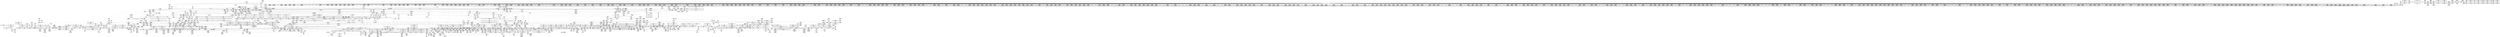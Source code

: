digraph {
	CE0x5b26920 [shape=record,shape=Mrecord,label="{CE0x5b26920|i64*_getelementptr_inbounds_(_4_x_i64_,_4_x_i64_*___llvm_gcov_ctr134,_i64_0,_i64_1)|*Constant*|*SummSink*}"]
	CE0x5a28a00 [shape=record,shape=Mrecord,label="{CE0x5a28a00|_call_void_mcount()_#3|*SummSink*}"]
	CE0x5b41c40 [shape=record,shape=Mrecord,label="{CE0x5b41c40|__preempt_count_add:_do.end|*SummSource*}"]
	CE0x5af0280 [shape=record,shape=Mrecord,label="{CE0x5af0280|rcu_lock_acquire:_tmp|*SummSource*}"]
	CE0x5ab8850 [shape=record,shape=Mrecord,label="{CE0x5ab8850|rcu_lock_acquire:_tmp6|*SummSink*}"]
	CE0x5b5b360 [shape=record,shape=Mrecord,label="{CE0x5b5b360|__preempt_count_sub:_tmp|*SummSource*}"]
	CE0x5a7dbe0 [shape=record,shape=Mrecord,label="{CE0x5a7dbe0|2472:_%struct.cred*,_:_CRE_6216,6224_|*MultipleSource*|Function::task_sid&Arg::task::|Function::selinux_file_send_sigiotask&Arg::tsk::|security/selinux/hooks.c,208}"]
	CE0x5a71e30 [shape=record,shape=Mrecord,label="{CE0x5a71e30|2472:_%struct.cred*,_:_CRE_2922,2923_}"]
	CE0x5b5d590 [shape=record,shape=Mrecord,label="{CE0x5b5d590|i64*_getelementptr_inbounds_(_4_x_i64_,_4_x_i64_*___llvm_gcov_ctr129,_i64_0,_i64_0)|*Constant*}"]
	CE0x5b5ad50 [shape=record,shape=Mrecord,label="{CE0x5b5ad50|__preempt_count_add:_tmp7|./arch/x86/include/asm/preempt.h,73|*SummSink*}"]
	CE0x5b33950 [shape=record,shape=Mrecord,label="{CE0x5b33950|_ret_void,_!dbg_!27720|./arch/x86/include/asm/preempt.h,78|*SummSink*}"]
	CE0x6bdcd10 [shape=record,shape=Mrecord,label="{CE0x6bdcd10|selinux_file_send_sigiotask:_tmp|*SummSink*}"]
	CE0x5a7a470 [shape=record,shape=Mrecord,label="{CE0x5a7a470|2472:_%struct.cred*,_:_CRE_5888,5896_|*MultipleSource*|Function::task_sid&Arg::task::|Function::selinux_file_send_sigiotask&Arg::tsk::|security/selinux/hooks.c,208}"]
	CE0x5a03ff0 [shape=record,shape=Mrecord,label="{CE0x5a03ff0|selinux_file_send_sigiotask:_fown_sid|security/selinux/hooks.c,3408|*SummSink*}"]
	CE0x59ffb20 [shape=record,shape=Mrecord,label="{CE0x59ffb20|selinux_file_send_sigiotask:_tmp1|*SummSource*}"]
	CE0x5a2dbe0 [shape=record,shape=Mrecord,label="{CE0x5a2dbe0|task_sid:_tmp17|security/selinux/hooks.c,208|*SummSink*}"]
	CE0x5a797b0 [shape=record,shape=Mrecord,label="{CE0x5a797b0|2472:_%struct.cred*,_:_CRE_3164,3168_|*MultipleSource*|Function::task_sid&Arg::task::|Function::selinux_file_send_sigiotask&Arg::tsk::|security/selinux/hooks.c,208}"]
	CE0x5af2780 [shape=record,shape=Mrecord,label="{CE0x5af2780|i64*_getelementptr_inbounds_(_4_x_i64_,_4_x_i64_*___llvm_gcov_ctr134,_i64_0,_i64_2)|*Constant*|*SummSource*}"]
	CE0x59f4700 [shape=record,shape=Mrecord,label="{CE0x59f4700|rcu_read_lock:_tmp2}"]
	CE0x5a4d5c0 [shape=record,shape=Mrecord,label="{CE0x5a4d5c0|2472:_%struct.cred*,_:_CRE_432,440_|*MultipleSource*|Function::task_sid&Arg::task::|Function::selinux_file_send_sigiotask&Arg::tsk::|security/selinux/hooks.c,208}"]
	CE0x5ace2a0 [shape=record,shape=Mrecord,label="{CE0x5ace2a0|rcu_read_lock:_if.then|*SummSource*}"]
	CE0x5a7e460 [shape=record,shape=Mrecord,label="{CE0x5a7e460|2472:_%struct.cred*,_:_CRE_6248,6256_|*MultipleSource*|Function::task_sid&Arg::task::|Function::selinux_file_send_sigiotask&Arg::tsk::|security/selinux/hooks.c,208}"]
	CE0x5b28600 [shape=record,shape=Mrecord,label="{CE0x5b28600|rcu_lock_release:_tmp2|*SummSink*}"]
	CE0x5a9a3c0 [shape=record,shape=Mrecord,label="{CE0x5a9a3c0|task_sid:_tmp24|security/selinux/hooks.c,208}"]
	CE0x5a2bc50 [shape=record,shape=Mrecord,label="{CE0x5a2bc50|i64_1|*Constant*}"]
	CE0x5ae3180 [shape=record,shape=Mrecord,label="{CE0x5ae3180|i64*_getelementptr_inbounds_(_11_x_i64_,_11_x_i64_*___llvm_gcov_ctr127,_i64_0,_i64_9)|*Constant*|*SummSink*}"]
	CE0x5ac82d0 [shape=record,shape=Mrecord,label="{CE0x5ac82d0|GLOBAL:___preempt_count_add|*Constant*}"]
	CE0x5a5bc30 [shape=record,shape=Mrecord,label="{CE0x5a5bc30|2472:_%struct.cred*,_:_CRE_592,600_|*MultipleSource*|Function::task_sid&Arg::task::|Function::selinux_file_send_sigiotask&Arg::tsk::|security/selinux/hooks.c,208}"]
	CE0x5a93fe0 [shape=record,shape=Mrecord,label="{CE0x5a93fe0|rcu_lock_acquire:_entry}"]
	CE0x5a6c6a0 [shape=record,shape=Mrecord,label="{CE0x5a6c6a0|2472:_%struct.cred*,_:_CRE_2704,2712_|*MultipleSource*|Function::task_sid&Arg::task::|Function::selinux_file_send_sigiotask&Arg::tsk::|security/selinux/hooks.c,208}"]
	CE0x5a99b00 [shape=record,shape=Mrecord,label="{CE0x5a99b00|task_sid:_tmp23|security/selinux/hooks.c,208}"]
	CE0x5ae7270 [shape=record,shape=Mrecord,label="{CE0x5ae7270|__llvm_gcov_indirect_counter_increment:_counter|*SummSource*}"]
	CE0x5a11090 [shape=record,shape=Mrecord,label="{CE0x5a11090|selinux_file_send_sigiotask:_tmp15|security/selinux/hooks.c,3408}"]
	CE0x5a83770 [shape=record,shape=Mrecord,label="{CE0x5a83770|2472:_%struct.cred*,_:_CRE_6349,6350_}"]
	CE0x5a7e650 [shape=record,shape=Mrecord,label="{CE0x5a7e650|2472:_%struct.cred*,_:_CRE_6256,6264_|*MultipleSource*|Function::task_sid&Arg::task::|Function::selinux_file_send_sigiotask&Arg::tsk::|security/selinux/hooks.c,208}"]
	CE0x5afdee0 [shape=record,shape=Mrecord,label="{CE0x5afdee0|_call_void_rcu_lock_release(%struct.lockdep_map*_rcu_lock_map)_#10,_!dbg_!27733|include/linux/rcupdate.h,935|*SummSource*}"]
	CE0x5b26990 [shape=record,shape=Mrecord,label="{CE0x5b26990|__rcu_read_unlock:_tmp1|*SummSource*}"]
	CE0x5ad09b0 [shape=record,shape=Mrecord,label="{CE0x5ad09b0|GLOBAL:___llvm_gcov_ctr127|Global_var:__llvm_gcov_ctr127|*SummSink*}"]
	CE0x5a5e2e0 [shape=record,shape=Mrecord,label="{CE0x5a5e2e0|2472:_%struct.cred*,_:_CRE_690,691_}"]
	CE0x5ae76a0 [shape=record,shape=Mrecord,label="{CE0x5ae76a0|rcu_read_unlock:_tmp1|*SummSink*}"]
	CE0x5a81c20 [shape=record,shape=Mrecord,label="{CE0x5a81c20|2472:_%struct.cred*,_:_CRE_6326,6327_}"]
	CE0x5a4e7f0 [shape=record,shape=Mrecord,label="{CE0x5a4e7f0|2472:_%struct.cred*,_:_CRE_24,28_|*MultipleSource*|Function::task_sid&Arg::task::|Function::selinux_file_send_sigiotask&Arg::tsk::|security/selinux/hooks.c,208}"]
	CE0x5a8f2b0 [shape=record,shape=Mrecord,label="{CE0x5a8f2b0|_call_void___llvm_gcov_indirect_counter_increment(i32*___llvm_gcov_global_state_pred267,_i64**_getelementptr_inbounds_(_4_x_i64*_,_4_x_i64*_*___llvm_gcda_edge_table266,_i64_0,_i64_0)),_!dbg_!27721|security/selinux/hooks.c,1491|*SummSink*}"]
	CE0x59f5890 [shape=record,shape=Mrecord,label="{CE0x59f5890|2472:_%struct.cred*,_:_CRE_128,136_|*MultipleSource*|Function::task_sid&Arg::task::|Function::selinux_file_send_sigiotask&Arg::tsk::|security/selinux/hooks.c,208}"]
	CE0x5a9d7f0 [shape=record,shape=Mrecord,label="{CE0x5a9d7f0|_ret_i32_%tmp6,_!dbg_!27716|security/selinux/hooks.c,197|*SummSource*}"]
	CE0x5a7c040 [shape=record,shape=Mrecord,label="{CE0x5a7c040|2472:_%struct.cred*,_:_CRE_5992,6000_|*MultipleSource*|Function::task_sid&Arg::task::|Function::selinux_file_send_sigiotask&Arg::tsk::|security/selinux/hooks.c,208}"]
	CE0x5a25f40 [shape=record,shape=Mrecord,label="{CE0x5a25f40|2472:_%struct.cred*,_:_CRE_40,44_|*MultipleSource*|Function::task_sid&Arg::task::|Function::selinux_file_send_sigiotask&Arg::tsk::|security/selinux/hooks.c,208}"]
	CE0x5a16420 [shape=record,shape=Mrecord,label="{CE0x5a16420|selinux_file_send_sigiotask:_perm.0|*SummSource*}"]
	CE0x5aa1ea0 [shape=record,shape=Mrecord,label="{CE0x5aa1ea0|_call_void_mcount()_#3}"]
	CE0x5a00b60 [shape=record,shape=Mrecord,label="{CE0x5a00b60|i32_1|*Constant*}"]
	CE0x5a124c0 [shape=record,shape=Mrecord,label="{CE0x5a124c0|selinux_file_send_sigiotask:_tmp8|security/selinux/hooks.c,3403|*SummSource*}"]
	CE0x5a62530 [shape=record,shape=Mrecord,label="{CE0x5a62530|2472:_%struct.cred*,_:_CRE_1968,1976_|*MultipleSource*|Function::task_sid&Arg::task::|Function::selinux_file_send_sigiotask&Arg::tsk::|security/selinux/hooks.c,208}"]
	CE0x5a522f0 [shape=record,shape=Mrecord,label="{CE0x5a522f0|_call_void_mcount()_#3}"]
	CE0x5a77800 [shape=record,shape=Mrecord,label="{CE0x5a77800|2472:_%struct.cred*,_:_CRE_3080,3084_|*MultipleSource*|Function::task_sid&Arg::task::|Function::selinux_file_send_sigiotask&Arg::tsk::|security/selinux/hooks.c,208}"]
	CE0x5a72680 [shape=record,shape=Mrecord,label="{CE0x5a72680|2472:_%struct.cred*,_:_CRE_2929,2930_}"]
	CE0x5a0e660 [shape=record,shape=Mrecord,label="{CE0x5a0e660|selinux_file_send_sigiotask:_tmp2|security/selinux/hooks.c,3399|*SummSource*}"]
	CE0x5a4ab70 [shape=record,shape=Mrecord,label="{CE0x5a4ab70|task_sid:_tmp1}"]
	CE0x59ffbc0 [shape=record,shape=Mrecord,label="{CE0x59ffbc0|_call_void_mcount()_#3|*SummSource*}"]
	CE0x5b3bd10 [shape=record,shape=Mrecord,label="{CE0x5b3bd10|_ret_void,_!dbg_!27720|./arch/x86/include/asm/preempt.h,78}"]
	CE0x5a81890 [shape=record,shape=Mrecord,label="{CE0x5a81890|2472:_%struct.cred*,_:_CRE_6323,6324_}"]
	CE0x5a62380 [shape=record,shape=Mrecord,label="{CE0x5a62380|2472:_%struct.cred*,_:_CRE_1960,1968_|*MultipleSource*|Function::task_sid&Arg::task::|Function::selinux_file_send_sigiotask&Arg::tsk::|security/selinux/hooks.c,208}"]
	CE0x5a8cfd0 [shape=record,shape=Mrecord,label="{CE0x5a8cfd0|task_sid:_tmp5|security/selinux/hooks.c,208|*SummSource*}"]
	CE0x5ad2f50 [shape=record,shape=Mrecord,label="{CE0x5ad2f50|GLOBAL:_rcu_lock_acquire|*Constant*}"]
	CE0x5a69790 [shape=record,shape=Mrecord,label="{CE0x5a69790|2472:_%struct.cred*,_:_CRE_2523,2524_}"]
	CE0x5a80b80 [shape=record,shape=Mrecord,label="{CE0x5a80b80|2472:_%struct.cred*,_:_CRE_6312,6313_}"]
	CE0x5b30370 [shape=record,shape=Mrecord,label="{CE0x5b30370|_call_void_mcount()_#3}"]
	CE0x5ab9b90 [shape=record,shape=Mrecord,label="{CE0x5ab9b90|rcu_lock_acquire:_tmp1}"]
	CE0x5a75bf0 [shape=record,shape=Mrecord,label="{CE0x5a75bf0|2472:_%struct.cred*,_:_CRE_2974,2975_}"]
	CE0x5acc980 [shape=record,shape=Mrecord,label="{CE0x5acc980|cred_sid:_security|security/selinux/hooks.c,196|*SummSink*}"]
	CE0x5ad7170 [shape=record,shape=Mrecord,label="{CE0x5ad7170|rcu_read_lock:_tmp10|include/linux/rcupdate.h,882|*SummSink*}"]
	CE0x5afb320 [shape=record,shape=Mrecord,label="{CE0x5afb320|i8*_getelementptr_inbounds_(_44_x_i8_,_44_x_i8_*_.str47,_i32_0,_i32_0)|*Constant*|*SummSource*}"]
	CE0x5ae3510 [shape=record,shape=Mrecord,label="{CE0x5ae3510|cred_sid:_bb}"]
	CE0x5a788d0 [shape=record,shape=Mrecord,label="{CE0x5a788d0|2472:_%struct.cred*,_:_CRE_3128,3136_|*MultipleSource*|Function::task_sid&Arg::task::|Function::selinux_file_send_sigiotask&Arg::tsk::|security/selinux/hooks.c,208}"]
	CE0x5aa08e0 [shape=record,shape=Mrecord,label="{CE0x5aa08e0|_ret_void,_!dbg_!27735|include/linux/rcupdate.h,938|*SummSink*}"]
	CE0x5a73ab0 [shape=record,shape=Mrecord,label="{CE0x5a73ab0|2472:_%struct.cred*,_:_CRE_2946,2947_}"]
	CE0x5a8e3c0 [shape=record,shape=Mrecord,label="{CE0x5a8e3c0|signal_to_av:_tmp6|security/selinux/hooks.c,1487|*SummSink*}"]
	CE0x5a9dae0 [shape=record,shape=Mrecord,label="{CE0x5a9dae0|i64*_getelementptr_inbounds_(_2_x_i64_,_2_x_i64_*___llvm_gcov_ctr131,_i64_0,_i64_0)|*Constant*}"]
	CE0x5b5d980 [shape=record,shape=Mrecord,label="{CE0x5b5d980|i64*_getelementptr_inbounds_(_4_x_i64_,_4_x_i64_*___llvm_gcov_ctr129,_i64_0,_i64_0)|*Constant*|*SummSource*}"]
	CE0x5a7a8b0 [shape=record,shape=Mrecord,label="{CE0x5a7a8b0|2472:_%struct.cred*,_:_CRE_5904,5912_|*MultipleSource*|Function::task_sid&Arg::task::|Function::selinux_file_send_sigiotask&Arg::tsk::|security/selinux/hooks.c,208}"]
	CE0x5aaf970 [shape=record,shape=Mrecord,label="{CE0x5aaf970|i64*_getelementptr_inbounds_(_10_x_i64_,_10_x_i64_*___llvm_gcov_ctr265,_i64_0,_i64_6)|*Constant*|*SummSink*}"]
	CE0x5aef500 [shape=record,shape=Mrecord,label="{CE0x5aef500|rcu_read_unlock:_tmp10|include/linux/rcupdate.h,933|*SummSink*}"]
	CE0x5a66c40 [shape=record,shape=Mrecord,label="{CE0x5a66c40|2472:_%struct.cred*,_:_CRE_2320,2328_|*MultipleSource*|Function::task_sid&Arg::task::|Function::selinux_file_send_sigiotask&Arg::tsk::|security/selinux/hooks.c,208}"]
	CE0x5b3aa50 [shape=record,shape=Mrecord,label="{CE0x5b3aa50|__rcu_read_unlock:_bb|*SummSink*}"]
	CE0x5a10690 [shape=record,shape=Mrecord,label="{CE0x5a10690|task_sid:_tmp8|security/selinux/hooks.c,208|*SummSource*}"]
	CE0x5ae7440 [shape=record,shape=Mrecord,label="{CE0x5ae7440|__llvm_gcov_indirect_counter_increment:_tmp2|*SummSource*}"]
	CE0x5ae81e0 [shape=record,shape=Mrecord,label="{CE0x5ae81e0|rcu_read_unlock:_tmp16|include/linux/rcupdate.h,933|*SummSink*}"]
	CE0x5a04ec0 [shape=record,shape=Mrecord,label="{CE0x5a04ec0|GLOBAL:_signal_to_av|*Constant*|*SummSink*}"]
	CE0x5adeec0 [shape=record,shape=Mrecord,label="{CE0x5adeec0|i64*_getelementptr_inbounds_(_4_x_i64_,_4_x_i64_*___llvm_gcov_ctr135,_i64_0,_i64_3)|*Constant*}"]
	CE0x5a02870 [shape=record,shape=Mrecord,label="{CE0x5a02870|signal_to_av:_tmp11|security/selinux/hooks.c,1495|*SummSource*}"]
	CE0x5a129a0 [shape=record,shape=Mrecord,label="{CE0x5a129a0|rcu_read_unlock:_tmp13|include/linux/rcupdate.h,933}"]
	CE0x5aded10 [shape=record,shape=Mrecord,label="{CE0x5aded10|i64*_getelementptr_inbounds_(_4_x_i64_,_4_x_i64_*___llvm_gcov_ctr129,_i64_0,_i64_2)|*Constant*}"]
	CE0x5b341e0 [shape=record,shape=Mrecord,label="{CE0x5b341e0|i64*_getelementptr_inbounds_(_4_x_i64_,_4_x_i64_*___llvm_gcov_ctr130,_i64_0,_i64_3)|*Constant*|*SummSource*}"]
	CE0x5a27040 [shape=record,shape=Mrecord,label="{CE0x5a27040|rcu_read_lock:_entry|*SummSink*}"]
	CE0x5aa44f0 [shape=record,shape=Mrecord,label="{CE0x5aa44f0|task_sid:_tmp12|security/selinux/hooks.c,208|*SummSink*}"]
	CE0x5af7010 [shape=record,shape=Mrecord,label="{CE0x5af7010|rcu_read_unlock:_tmp6|include/linux/rcupdate.h,933|*SummSink*}"]
	CE0x5ab7200 [shape=record,shape=Mrecord,label="{CE0x5ab7200|i8*_undef|*Constant*|*SummSource*}"]
	CE0x59f5690 [shape=record,shape=Mrecord,label="{CE0x59f5690|signal_to_av:_bb|*SummSource*}"]
	CE0x5b41bd0 [shape=record,shape=Mrecord,label="{CE0x5b41bd0|__preempt_count_add:_do.end|*SummSink*}"]
	CE0x5aeb850 [shape=record,shape=Mrecord,label="{CE0x5aeb850|__llvm_gcov_indirect_counter_increment:_tmp3|*SummSource*}"]
	CE0x5aa5d80 [shape=record,shape=Mrecord,label="{CE0x5aa5d80|task_sid:_tmp14|security/selinux/hooks.c,208}"]
	CE0x5b5d330 [shape=record,shape=Mrecord,label="{CE0x5b5d330|__preempt_count_add:_bb|*SummSink*}"]
	CE0x5b33350 [shape=record,shape=Mrecord,label="{CE0x5b33350|void_(i32*,_i32,_i32*)*_asm_addl_$1,_%gs:$0_,_*m,ri,*m,_dirflag_,_fpsr_,_flags_}"]
	CE0x5a5f2c0 [shape=record,shape=Mrecord,label="{CE0x5a5f2c0|2472:_%struct.cred*,_:_CRE_736,744_|*MultipleSource*|Function::task_sid&Arg::task::|Function::selinux_file_send_sigiotask&Arg::tsk::|security/selinux/hooks.c,208}"]
	CE0x5a88630 [shape=record,shape=Mrecord,label="{CE0x5a88630|2472:_%struct.cred*,_:_CRE_6608,6616_|*MultipleSource*|Function::task_sid&Arg::task::|Function::selinux_file_send_sigiotask&Arg::tsk::|security/selinux/hooks.c,208}"]
	CE0x5a7f420 [shape=record,shape=Mrecord,label="{CE0x5a7f420|2472:_%struct.cred*,_:_CRE_6292,6293_}"]
	CE0x5aed380 [shape=record,shape=Mrecord,label="{CE0x5aed380|COLLAPSED:_GCMRE___llvm_gcov_ctr132_internal_global_11_x_i64_zeroinitializer:_elem_0:default:}"]
	CE0x5a94e60 [shape=record,shape=Mrecord,label="{CE0x5a94e60|signal_to_av:_tmp11|security/selinux/hooks.c,1495|*SummSink*}"]
	CE0x5a80590 [shape=record,shape=Mrecord,label="{CE0x5a80590|2472:_%struct.cred*,_:_CRE_6307,6308_}"]
	CE0x5a10760 [shape=record,shape=Mrecord,label="{CE0x5a10760|GLOBAL:_task_sid.__warned|Global_var:task_sid.__warned}"]
	CE0x5ac5cd0 [shape=record,shape=Mrecord,label="{CE0x5ac5cd0|__preempt_count_sub:_tmp1|*SummSink*}"]
	CE0x5a83640 [shape=record,shape=Mrecord,label="{CE0x5a83640|2472:_%struct.cred*,_:_CRE_6348,6349_}"]
	CE0x5a53db0 [shape=record,shape=Mrecord,label="{CE0x5a53db0|task_sid:_do.end6}"]
	CE0x5abee80 [shape=record,shape=Mrecord,label="{CE0x5abee80|GLOBAL:_lock_release|*Constant*}"]
	CE0x5af4490 [shape=record,shape=Mrecord,label="{CE0x5af4490|__llvm_gcov_indirect_counter_increment:_tmp6|*SummSink*}"]
	CE0x5b41eb0 [shape=record,shape=Mrecord,label="{CE0x5b41eb0|i64*_getelementptr_inbounds_(_4_x_i64_,_4_x_i64_*___llvm_gcov_ctr135,_i64_0,_i64_3)|*Constant*|*SummSink*}"]
	CE0x5a86430 [shape=record,shape=Mrecord,label="{CE0x5a86430|2472:_%struct.cred*,_:_CRE_6480,6484_|*MultipleSource*|Function::task_sid&Arg::task::|Function::selinux_file_send_sigiotask&Arg::tsk::|security/selinux/hooks.c,208}"]
	CE0x5a08700 [shape=record,shape=Mrecord,label="{CE0x5a08700|selinux_file_send_sigiotask:_if.else|*SummSink*}"]
	CE0x5a947c0 [shape=record,shape=Mrecord,label="{CE0x5a947c0|rcu_read_lock:_do.body}"]
	CE0x5a1eee0 [shape=record,shape=Mrecord,label="{CE0x5a1eee0|i64_0|*Constant*|*SummSink*}"]
	CE0x5a5fa40 [shape=record,shape=Mrecord,label="{CE0x5a5fa40|2472:_%struct.cred*,_:_CRE_772,776_|*MultipleSource*|Function::task_sid&Arg::task::|Function::selinux_file_send_sigiotask&Arg::tsk::|security/selinux/hooks.c,208}"]
	CE0x5a73980 [shape=record,shape=Mrecord,label="{CE0x5a73980|2472:_%struct.cred*,_:_CRE_2945,2946_}"]
	CE0x5acc8b0 [shape=record,shape=Mrecord,label="{CE0x5acc8b0|cred_sid:_security|security/selinux/hooks.c,196|*SummSource*}"]
	CE0x5a92fd0 [shape=record,shape=Mrecord,label="{CE0x5a92fd0|GLOBAL:_rcu_lock_map|Global_var:rcu_lock_map}"]
	CE0x59fb7e0 [shape=record,shape=Mrecord,label="{CE0x59fb7e0|i32_0|*Constant*}"]
	CE0x5aa70f0 [shape=record,shape=Mrecord,label="{CE0x5aa70f0|rcu_read_lock:_tmp12|include/linux/rcupdate.h,882|*SummSink*}"]
	CE0x5acd790 [shape=record,shape=Mrecord,label="{CE0x5acd790|rcu_lock_acquire:_map|Function::rcu_lock_acquire&Arg::map::|*SummSink*}"]
	CE0x5a4d980 [shape=record,shape=Mrecord,label="{CE0x5a4d980|2472:_%struct.cred*,_:_CRE_448,456_|*MultipleSource*|Function::task_sid&Arg::task::|Function::selinux_file_send_sigiotask&Arg::tsk::|security/selinux/hooks.c,208}"]
	CE0x5a7c670 [shape=record,shape=Mrecord,label="{CE0x5a7c670|2472:_%struct.cred*,_:_CRE_6136,6140_|*MultipleSource*|Function::task_sid&Arg::task::|Function::selinux_file_send_sigiotask&Arg::tsk::|security/selinux/hooks.c,208}"]
	CE0x5aa2780 [shape=record,shape=Mrecord,label="{CE0x5aa2780|0:_i8,_:_GCMR_rcu_read_lock.__warned_internal_global_i8_0,_section_.data.unlikely_,_align_1:_elem_0:default:}"]
	CE0x5aaa0c0 [shape=record,shape=Mrecord,label="{CE0x5aaa0c0|task_sid:_call|security/selinux/hooks.c,208|*SummSource*}"]
	CE0x5a19950 [shape=record,shape=Mrecord,label="{CE0x5a19950|selinux_file_send_sigiotask:_fown|Function::selinux_file_send_sigiotask&Arg::fown::|*SummSink*}"]
	CE0x5a59ec0 [shape=record,shape=Mrecord,label="{CE0x5a59ec0|task_sid:_tmp20|security/selinux/hooks.c,208|*SummSink*}"]
	CE0x5a80460 [shape=record,shape=Mrecord,label="{CE0x5a80460|2472:_%struct.cred*,_:_CRE_6306,6307_}"]
	CE0x5a9db50 [shape=record,shape=Mrecord,label="{CE0x5a9db50|i64*_getelementptr_inbounds_(_2_x_i64_,_2_x_i64_*___llvm_gcov_ctr131,_i64_0,_i64_0)|*Constant*|*SummSource*}"]
	CE0x5a74560 [shape=record,shape=Mrecord,label="{CE0x5a74560|2472:_%struct.cred*,_:_CRE_2955,2956_}"]
	CE0x5aecf00 [shape=record,shape=Mrecord,label="{CE0x5aecf00|i64*_getelementptr_inbounds_(_4_x_i64_,_4_x_i64_*___llvm_gcov_ctr129,_i64_0,_i64_3)|*Constant*|*SummSink*}"]
	CE0x5a2ab60 [shape=record,shape=Mrecord,label="{CE0x5a2ab60|2472:_%struct.cred*,_:_CRE_16,20_|*MultipleSource*|Function::task_sid&Arg::task::|Function::selinux_file_send_sigiotask&Arg::tsk::|security/selinux/hooks.c,208}"]
	CE0x5a9d390 [shape=record,shape=Mrecord,label="{CE0x5a9d390|cred_sid:_cred|Function::cred_sid&Arg::cred::|*SummSource*}"]
	CE0x5a26480 [shape=record,shape=Mrecord,label="{CE0x5a26480|COLLAPSED:_GCMRE___llvm_gcov_ctr126_internal_global_13_x_i64_zeroinitializer:_elem_0:default:}"]
	CE0x5a6e300 [shape=record,shape=Mrecord,label="{CE0x5a6e300|signal_to_av:_tmp2|security/selinux/hooks.c,1479}"]
	CE0x5a12fb0 [shape=record,shape=Mrecord,label="{CE0x5a12fb0|rcu_read_unlock:_tmp14|include/linux/rcupdate.h,933}"]
	CE0x5a76920 [shape=record,shape=Mrecord,label="{CE0x5a76920|2472:_%struct.cred*,_:_CRE_3024,3032_|*MultipleSource*|Function::task_sid&Arg::task::|Function::selinux_file_send_sigiotask&Arg::tsk::|security/selinux/hooks.c,208}"]
	CE0x5a169e0 [shape=record,shape=Mrecord,label="{CE0x5a169e0|selinux_file_send_sigiotask:_tmp14|security/selinux/hooks.c,3408}"]
	CE0x5a59000 [shape=record,shape=Mrecord,label="{CE0x5a59000|i8*_getelementptr_inbounds_(_41_x_i8_,_41_x_i8_*_.str44,_i32_0,_i32_0)|*Constant*}"]
	CE0x5a69800 [shape=record,shape=Mrecord,label="{CE0x5a69800|2472:_%struct.cred*,_:_CRE_2524,2525_}"]
	CE0x5ac9b80 [shape=record,shape=Mrecord,label="{CE0x5ac9b80|rcu_read_lock:_tobool|include/linux/rcupdate.h,882|*SummSink*}"]
	CE0x5a0ec70 [shape=record,shape=Mrecord,label="{CE0x5a0ec70|rcu_read_lock:_entry|*SummSource*}"]
	CE0x5a90fb0 [shape=record,shape=Mrecord,label="{CE0x5a90fb0|signal_to_av:_tmp9|security/selinux/hooks.c,1491|*SummSource*}"]
	CE0x5a657d0 [shape=record,shape=Mrecord,label="{CE0x5a657d0|2472:_%struct.cred*,_:_CRE_2168,2240_|*MultipleSource*|Function::task_sid&Arg::task::|Function::selinux_file_send_sigiotask&Arg::tsk::|security/selinux/hooks.c,208}"]
	CE0x5a89100 [shape=record,shape=Mrecord,label="{CE0x5a89100|2472:_%struct.cred*,_:_CRE_6644,6648_|*MultipleSource*|Function::task_sid&Arg::task::|Function::selinux_file_send_sigiotask&Arg::tsk::|security/selinux/hooks.c,208}"]
	CE0x5ae8dd0 [shape=record,shape=Mrecord,label="{CE0x5ae8dd0|i64*_getelementptr_inbounds_(_4_x_i64_,_4_x_i64_*___llvm_gcov_ctr128,_i64_0,_i64_3)|*Constant*|*SummSource*}"]
	CE0x5a666d0 [shape=record,shape=Mrecord,label="{CE0x5a666d0|2472:_%struct.cred*,_:_CRE_2296,2304_|*MultipleSource*|Function::task_sid&Arg::task::|Function::selinux_file_send_sigiotask&Arg::tsk::|security/selinux/hooks.c,208}"]
	CE0x5a717a0 [shape=record,shape=Mrecord,label="{CE0x5a717a0|2472:_%struct.cred*,_:_CRE_2915,2916_}"]
	CE0x5a9b1e0 [shape=record,shape=Mrecord,label="{CE0x5a9b1e0|task_sid:_tmp25|security/selinux/hooks.c,208|*SummSink*}"]
	CE0x5b424e0 [shape=record,shape=Mrecord,label="{CE0x5b424e0|i64*_getelementptr_inbounds_(_4_x_i64_,_4_x_i64_*___llvm_gcov_ctr134,_i64_0,_i64_0)|*Constant*|*SummSink*}"]
	CE0x5a1bf40 [shape=record,shape=Mrecord,label="{CE0x5a1bf40|_ret_i32_%call7,_!dbg_!27749|security/selinux/hooks.c,210|*SummSource*}"]
	CE0x5aa4da0 [shape=record,shape=Mrecord,label="{CE0x5aa4da0|task_sid:_call3|security/selinux/hooks.c,208|*SummSource*}"]
	CE0x5a956b0 [shape=record,shape=Mrecord,label="{CE0x5a956b0|rcu_read_unlock:_tmp15|include/linux/rcupdate.h,933|*SummSource*}"]
	CE0x5a53e80 [shape=record,shape=Mrecord,label="{CE0x5a53e80|task_sid:_do.end6|*SummSource*}"]
	CE0x5a9bbe0 [shape=record,shape=Mrecord,label="{CE0x5a9bbe0|_call_void_rcu_read_unlock()_#10,_!dbg_!27748|security/selinux/hooks.c,209|*SummSink*}"]
	CE0x5a71200 [shape=record,shape=Mrecord,label="{CE0x5a71200|2472:_%struct.cred*,_:_CRE_2909,2910_}"]
	CE0x5a838a0 [shape=record,shape=Mrecord,label="{CE0x5a838a0|2472:_%struct.cred*,_:_CRE_6350,6351_}"]
	CE0x5a0e800 [shape=record,shape=Mrecord,label="{CE0x5a0e800|selinux_file_send_sigiotask:_add.ptr|security/selinux/hooks.c,3399|*SummSink*}"]
	CE0x5a01980 [shape=record,shape=Mrecord,label="{CE0x5a01980|rcu_lock_release:_tmp6|*SummSource*}"]
	CE0x5a6aff0 [shape=record,shape=Mrecord,label="{CE0x5a6aff0|2472:_%struct.cred*,_:_CRE_2598,2600_|*MultipleSource*|Function::task_sid&Arg::task::|Function::selinux_file_send_sigiotask&Arg::tsk::|security/selinux/hooks.c,208}"]
	CE0x5a94b50 [shape=record,shape=Mrecord,label="{CE0x5a94b50|signal_to_av:_tmp10|security/selinux/hooks.c,1495|*SummSink*}"]
	CE0x5a02410 [shape=record,shape=Mrecord,label="{CE0x5a02410|__rcu_read_unlock:_do.body}"]
	CE0x5ab9f00 [shape=record,shape=Mrecord,label="{CE0x5ab9f00|__rcu_read_lock:_tmp1|*SummSink*}"]
	CE0x5b824e0 [shape=record,shape=Mrecord,label="{CE0x5b824e0|i64*_getelementptr_inbounds_(_4_x_i64_,_4_x_i64_*___llvm_gcov_ctr135,_i64_0,_i64_0)|*Constant*|*SummSource*}"]
	CE0x5accf00 [shape=record,shape=Mrecord,label="{CE0x5accf00|GLOBAL:_rcu_read_lock.__warned|Global_var:rcu_read_lock.__warned}"]
	CE0x5a79590 [shape=record,shape=Mrecord,label="{CE0x5a79590|2472:_%struct.cred*,_:_CRE_3160,3164_|*MultipleSource*|Function::task_sid&Arg::task::|Function::selinux_file_send_sigiotask&Arg::tsk::|security/selinux/hooks.c,208}"]
	CE0x5a211f0 [shape=record,shape=Mrecord,label="{CE0x5a211f0|2472:_%struct.cred*,_:_CRE_408,416_|*MultipleSource*|Function::task_sid&Arg::task::|Function::selinux_file_send_sigiotask&Arg::tsk::|security/selinux/hooks.c,208}"]
	CE0x5a12c40 [shape=record,shape=Mrecord,label="{CE0x5a12c40|rcu_read_unlock:_tmp13|include/linux/rcupdate.h,933|*SummSink*}"]
	CE0x5ab5660 [shape=record,shape=Mrecord,label="{CE0x5ab5660|i64_ptrtoint_(i8*_blockaddress(_rcu_lock_acquire,_%__here)_to_i64)|*Constant*|*SummSink*}"]
	CE0x5a26410 [shape=record,shape=Mrecord,label="{CE0x5a26410|task_sid:_tmp}"]
	CE0x5a307d0 [shape=record,shape=Mrecord,label="{CE0x5a307d0|%struct.common_audit_data*_null|*Constant*|*SummSink*}"]
	CE0x5a57560 [shape=record,shape=Mrecord,label="{CE0x5a57560|rcu_read_lock:_tobool|include/linux/rcupdate.h,882|*SummSource*}"]
	CE0x5a95c50 [shape=record,shape=Mrecord,label="{CE0x5a95c50|rcu_read_lock:_tmp13|include/linux/rcupdate.h,882|*SummSink*}"]
	CE0x5acd910 [shape=record,shape=Mrecord,label="{CE0x5acd910|rcu_read_lock:_call|include/linux/rcupdate.h,882}"]
	CE0x5afe570 [shape=record,shape=Mrecord,label="{CE0x5afe570|GLOBAL:_rcu_lock_release|*Constant*|*SummSink*}"]
	CE0x5a93940 [shape=record,shape=Mrecord,label="{CE0x5a93940|COLLAPSED:_GCMRE___llvm_gcov_ctr127_internal_global_11_x_i64_zeroinitializer:_elem_0:default:}"]
	CE0x5aa9bc0 [shape=record,shape=Mrecord,label="{CE0x5aa9bc0|GLOBAL:_lockdep_rcu_suspicious|*Constant*}"]
	CE0x5a1fc90 [shape=record,shape=Mrecord,label="{CE0x5a1fc90|selinux_file_send_sigiotask:_add.ptr|security/selinux/hooks.c,3399}"]
	CE0x5a4fba0 [shape=record,shape=Mrecord,label="{CE0x5a4fba0|_ret_void,_!dbg_!27717|include/linux/rcupdate.h,240|*SummSource*}"]
	CE0x5b2ed50 [shape=record,shape=Mrecord,label="{CE0x5b2ed50|i64*_getelementptr_inbounds_(_4_x_i64_,_4_x_i64_*___llvm_gcov_ctr129,_i64_0,_i64_1)|*Constant*|*SummSource*}"]
	CE0x5acbfb0 [shape=record,shape=Mrecord,label="{CE0x5acbfb0|i32_22|*Constant*}"]
	CE0x5a81fb0 [shape=record,shape=Mrecord,label="{CE0x5a81fb0|2472:_%struct.cred*,_:_CRE_6329,6330_}"]
	CE0x5a07130 [shape=record,shape=Mrecord,label="{CE0x5a07130|selinux_file_send_sigiotask:_tmp10|security/selinux/hooks.c,3404}"]
	CE0x5a65230 [shape=record,shape=Mrecord,label="{CE0x5a65230|2472:_%struct.cred*,_:_CRE_2144,2152_|*MultipleSource*|Function::task_sid&Arg::task::|Function::selinux_file_send_sigiotask&Arg::tsk::|security/selinux/hooks.c,208}"]
	CE0x5a813d0 [shape=record,shape=Mrecord,label="{CE0x5a813d0|2472:_%struct.cred*,_:_CRE_6319,6320_}"]
	CE0x5a559a0 [shape=record,shape=Mrecord,label="{CE0x5a559a0|cred_sid:_tmp3}"]
	CE0x5a4f500 [shape=record,shape=Mrecord,label="{CE0x5a4f500|i32_9|*Constant*|*SummSource*}"]
	CE0x5a7d7d0 [shape=record,shape=Mrecord,label="{CE0x5a7d7d0|2472:_%struct.cred*,_:_CRE_6200,6208_|*MultipleSource*|Function::task_sid&Arg::task::|Function::selinux_file_send_sigiotask&Arg::tsk::|security/selinux/hooks.c,208}"]
	CE0x5a26c30 [shape=record,shape=Mrecord,label="{CE0x5a26c30|_call_void_rcu_lock_acquire(%struct.lockdep_map*_rcu_lock_map)_#10,_!dbg_!27711|include/linux/rcupdate.h,881|*SummSink*}"]
	CE0x5a8c150 [shape=record,shape=Mrecord,label="{CE0x5a8c150|2472:_%struct.cred*,_:_CRE_10624,10628_|*MultipleSource*|Function::task_sid&Arg::task::|Function::selinux_file_send_sigiotask&Arg::tsk::|security/selinux/hooks.c,208}"]
	CE0x59fd6b0 [shape=record,shape=Mrecord,label="{CE0x59fd6b0|task_sid:_do.body5}"]
	CE0x5a9fda0 [shape=record,shape=Mrecord,label="{CE0x5a9fda0|GLOBAL:_rcu_read_unlock|*Constant*}"]
	CE0x5a53ae0 [shape=record,shape=Mrecord,label="{CE0x5a53ae0|_switch_i32_%sig,_label_%sw.default_i32_17,_label_%sw.bb_i32_9,_label_%sw.bb1_i32_19,_label_%sw.bb2_,_!dbg_!27713|security/selinux/hooks.c,1476|*SummSink*}"]
	CE0x5aec6d0 [shape=record,shape=Mrecord,label="{CE0x5aec6d0|_call_void_mcount()_#3}"]
	CE0x5a1b880 [shape=record,shape=Mrecord,label="{CE0x5a1b880|GLOBAL:___llvm_gcov_ctr264|Global_var:__llvm_gcov_ctr264|*SummSink*}"]
	CE0x5a6f510 [shape=record,shape=Mrecord,label="{CE0x5a6f510|2472:_%struct.cred*,_:_CRE_2824,2832_|*MultipleSource*|Function::task_sid&Arg::task::|Function::selinux_file_send_sigiotask&Arg::tsk::|security/selinux/hooks.c,208}"]
	CE0x5a682c0 [shape=record,shape=Mrecord,label="{CE0x5a682c0|2472:_%struct.cred*,_:_CRE_2416,2424_|*MultipleSource*|Function::task_sid&Arg::task::|Function::selinux_file_send_sigiotask&Arg::tsk::|security/selinux/hooks.c,208}"]
	CE0x5aeeae0 [shape=record,shape=Mrecord,label="{CE0x5aeeae0|i64*_getelementptr_inbounds_(_4_x_i64_,_4_x_i64_*___llvm_gcov_ctr130,_i64_0,_i64_1)|*Constant*|*SummSource*}"]
	CE0x5a2a130 [shape=record,shape=Mrecord,label="{CE0x5a2a130|i32_77|*Constant*|*SummSink*}"]
	CE0x5a12270 [shape=record,shape=Mrecord,label="{CE0x5a12270|selinux_file_send_sigiotask:_tmp8|security/selinux/hooks.c,3403}"]
	CE0x5a54060 [shape=record,shape=Mrecord,label="{CE0x5a54060|task_sid:_land.lhs.true2}"]
	CE0x5a27c20 [shape=record,shape=Mrecord,label="{CE0x5a27c20|2472:_%struct.cred*,_:_CRE_304,312_|*MultipleSource*|Function::task_sid&Arg::task::|Function::selinux_file_send_sigiotask&Arg::tsk::|security/selinux/hooks.c,208}"]
	CE0x5a258f0 [shape=record,shape=Mrecord,label="{CE0x5a258f0|COLLAPSED:_GCMRE___llvm_gcov_ctr131_internal_global_2_x_i64_zeroinitializer:_elem_0:default:}"]
	CE0x5a59e50 [shape=record,shape=Mrecord,label="{CE0x5a59e50|task_sid:_tmp20|security/selinux/hooks.c,208|*SummSource*}"]
	CE0x5b594c0 [shape=record,shape=Mrecord,label="{CE0x5b594c0|GLOBAL:___preempt_count_sub|*Constant*|*SummSink*}"]
	CE0x5a870f0 [shape=record,shape=Mrecord,label="{CE0x5a870f0|2472:_%struct.cred*,_:_CRE_6520,6528_|*MultipleSource*|Function::task_sid&Arg::task::|Function::selinux_file_send_sigiotask&Arg::tsk::|security/selinux/hooks.c,208}"]
	CE0x5a132d0 [shape=record,shape=Mrecord,label="{CE0x5a132d0|rcu_read_lock:_tmp6|include/linux/rcupdate.h,882}"]
	CE0x5a967e0 [shape=record,shape=Mrecord,label="{CE0x5a967e0|rcu_read_lock:_tmp15|include/linux/rcupdate.h,882|*SummSink*}"]
	CE0x5aa8ae0 [shape=record,shape=Mrecord,label="{CE0x5aa8ae0|i8_1|*Constant*}"]
	CE0x5a29cb0 [shape=record,shape=Mrecord,label="{CE0x5a29cb0|i64*_getelementptr_inbounds_(_10_x_i64_,_10_x_i64_*___llvm_gcov_ctr265,_i64_0,_i64_0)|*Constant*|*SummSource*}"]
	CE0x5b363c0 [shape=record,shape=Mrecord,label="{CE0x5b363c0|__preempt_count_add:_bb|*SummSource*}"]
	CE0x5aee670 [shape=record,shape=Mrecord,label="{CE0x5aee670|i64*_getelementptr_inbounds_(_11_x_i64_,_11_x_i64_*___llvm_gcov_ctr132,_i64_0,_i64_0)|*Constant*}"]
	CE0x5a54aa0 [shape=record,shape=Mrecord,label="{CE0x5a54aa0|GLOBAL:___rcu_read_lock|*Constant*|*SummSink*}"]
	CE0x5a7c480 [shape=record,shape=Mrecord,label="{CE0x5a7c480|2472:_%struct.cred*,_:_CRE_6008,6136_|*MultipleSource*|Function::task_sid&Arg::task::|Function::selinux_file_send_sigiotask&Arg::tsk::|security/selinux/hooks.c,208}"]
	CE0x5aa2da0 [shape=record,shape=Mrecord,label="{CE0x5aa2da0|i64_4|*Constant*}"]
	CE0x5aeb080 [shape=record,shape=Mrecord,label="{CE0x5aeb080|__llvm_gcov_indirect_counter_increment:_tmp3}"]
	CE0x5a01790 [shape=record,shape=Mrecord,label="{CE0x5a01790|rcu_lock_release:_tmp6}"]
	CE0x5a23ba0 [shape=record,shape=Mrecord,label="{CE0x5a23ba0|_call_void___llvm_gcov_indirect_counter_increment(i32*___llvm_gcov_global_state_pred267,_i64**_getelementptr_inbounds_(_4_x_i64*_,_4_x_i64*_*___llvm_gcda_edge_table266,_i64_0,_i64_1)),_!dbg_!27714|security/selinux/hooks.c,1479}"]
	CE0x5aeffc0 [shape=record,shape=Mrecord,label="{CE0x5aeffc0|rcu_read_unlock:_tmp8|include/linux/rcupdate.h,933|*SummSource*}"]
	CE0x5af38f0 [shape=record,shape=Mrecord,label="{CE0x5af38f0|void_(i32*,_i32,_i32*)*_asm_addl_$1,_%gs:$0_,_*m,ri,*m,_dirflag_,_fpsr_,_flags_|*SummSink*}"]
	CE0x5a5ba80 [shape=record,shape=Mrecord,label="{CE0x5a5ba80|2472:_%struct.cred*,_:_CRE_584,592_|*MultipleSource*|Function::task_sid&Arg::task::|Function::selinux_file_send_sigiotask&Arg::tsk::|security/selinux/hooks.c,208}"]
	CE0x5a677b0 [shape=record,shape=Mrecord,label="{CE0x5a677b0|2472:_%struct.cred*,_:_CRE_2368,2376_|*MultipleSource*|Function::task_sid&Arg::task::|Function::selinux_file_send_sigiotask&Arg::tsk::|security/selinux/hooks.c,208}"]
	CE0x5a51170 [shape=record,shape=Mrecord,label="{CE0x5a51170|2472:_%struct.cred*,_:_CRE_464,472_|*MultipleSource*|Function::task_sid&Arg::task::|Function::selinux_file_send_sigiotask&Arg::tsk::|security/selinux/hooks.c,208}"]
	CE0x59ffc80 [shape=record,shape=Mrecord,label="{CE0x59ffc80|_call_void_mcount()_#3|*SummSink*}"]
	CE0x5aafdd0 [shape=record,shape=Mrecord,label="{CE0x5aafdd0|signal_to_av:_tmp4|security/selinux/hooks.c,1483|*SummSink*}"]
	CE0x5aa9120 [shape=record,shape=Mrecord,label="{CE0x5aa9120|_call_void_lockdep_rcu_suspicious(i8*_getelementptr_inbounds_(_25_x_i8_,_25_x_i8_*_.str3,_i32_0,_i32_0),_i32_208,_i8*_getelementptr_inbounds_(_41_x_i8_,_41_x_i8_*_.str44,_i32_0,_i32_0))_#10,_!dbg_!27732|security/selinux/hooks.c,208}"]
	CE0x5a91be0 [shape=record,shape=Mrecord,label="{CE0x5a91be0|i32_4|*Constant*|*SummSink*}"]
	CE0x5a4a840 [shape=record,shape=Mrecord,label="{CE0x5a4a840|i64*_getelementptr_inbounds_(_2_x_i64_,_2_x_i64_*___llvm_gcov_ctr131,_i64_0,_i64_1)|*Constant*|*SummSource*}"]
	CE0x5af0950 [shape=record,shape=Mrecord,label="{CE0x5af0950|__rcu_read_unlock:_tmp5|include/linux/rcupdate.h,244|*SummSource*}"]
	CE0x5a67000 [shape=record,shape=Mrecord,label="{CE0x5a67000|2472:_%struct.cred*,_:_CRE_2336,2344_|*MultipleSource*|Function::task_sid&Arg::task::|Function::selinux_file_send_sigiotask&Arg::tsk::|security/selinux/hooks.c,208}"]
	CE0x5ab6290 [shape=record,shape=Mrecord,label="{CE0x5ab6290|i64*_getelementptr_inbounds_(_4_x_i64_,_4_x_i64_*___llvm_gcov_ctr128,_i64_0,_i64_1)|*Constant*|*SummSource*}"]
	CE0x5ae94e0 [shape=record,shape=Mrecord,label="{CE0x5ae94e0|rcu_read_unlock:_call3|include/linux/rcupdate.h,933}"]
	CE0x5afe790 [shape=record,shape=Mrecord,label="{CE0x5afe790|GLOBAL:_rcu_lock_release|*Constant*|*SummSource*}"]
	CE0x5a7fd40 [shape=record,shape=Mrecord,label="{CE0x5a7fd40|2472:_%struct.cred*,_:_CRE_6300,6301_}"]
	CE0x5acbe10 [shape=record,shape=Mrecord,label="{CE0x5acbe10|rcu_read_lock:_if.end}"]
	CE0x5a74690 [shape=record,shape=Mrecord,label="{CE0x5a74690|2472:_%struct.cred*,_:_CRE_2956,2957_}"]
	CE0x5b59140 [shape=record,shape=Mrecord,label="{CE0x5b59140|__preempt_count_add:_tmp1|*SummSink*}"]
	CE0x5ab85e0 [shape=record,shape=Mrecord,label="{CE0x5ab85e0|_call_void_mcount()_#3|*SummSource*}"]
	CE0x5a6fff0 [shape=record,shape=Mrecord,label="{CE0x5a6fff0|2472:_%struct.cred*,_:_CRE_2872,2876_|*MultipleSource*|Function::task_sid&Arg::task::|Function::selinux_file_send_sigiotask&Arg::tsk::|security/selinux/hooks.c,208}"]
	CE0x5ab4cc0 [shape=record,shape=Mrecord,label="{CE0x5ab4cc0|_call_void___preempt_count_sub(i32_1)_#10,_!dbg_!27715|include/linux/rcupdate.h,244}"]
	CE0x5aafb80 [shape=record,shape=Mrecord,label="{CE0x5aafb80|signal_to_av:_tmp4|security/selinux/hooks.c,1483|*SummSource*}"]
	CE0x5b3b8f0 [shape=record,shape=Mrecord,label="{CE0x5b3b8f0|GLOBAL:___preempt_count|Global_var:__preempt_count}"]
	CE0x5a034b0 [shape=record,shape=Mrecord,label="{CE0x5a034b0|GLOBAL:_task_sid.__warned|Global_var:task_sid.__warned|*SummSink*}"]
	CE0x5b36f10 [shape=record,shape=Mrecord,label="{CE0x5b36f10|_call_void_mcount()_#3|*SummSink*}"]
	CE0x5a30950 [shape=record,shape=Mrecord,label="{CE0x5a30950|avc_has_perm:_auditdata|Function::avc_has_perm&Arg::auditdata::|*SummSink*}"]
	CE0x5af16a0 [shape=record,shape=Mrecord,label="{CE0x5af16a0|rcu_read_unlock:_do.end|*SummSource*}"]
	CE0x5a4a440 [shape=record,shape=Mrecord,label="{CE0x5a4a440|_ret_void,_!dbg_!27735|include/linux/rcupdate.h,884|*SummSink*}"]
	CE0x59f6120 [shape=record,shape=Mrecord,label="{CE0x59f6120|task_sid:_if.then}"]
	CE0x5a76540 [shape=record,shape=Mrecord,label="{CE0x5a76540|2472:_%struct.cred*,_:_CRE_3000,3008_|*MultipleSource*|Function::task_sid&Arg::task::|Function::selinux_file_send_sigiotask&Arg::tsk::|security/selinux/hooks.c,208}"]
	CE0x5acfab0 [shape=record,shape=Mrecord,label="{CE0x5acfab0|rcu_read_unlock:_tobool|include/linux/rcupdate.h,933}"]
	CE0x59fddf0 [shape=record,shape=Mrecord,label="{CE0x59fddf0|selinux_file_send_sigiotask:_tmp}"]
	CE0x5ae6c70 [shape=record,shape=Mrecord,label="{CE0x5ae6c70|rcu_read_unlock:_call3|include/linux/rcupdate.h,933|*SummSource*}"]
	CE0x5b369e0 [shape=record,shape=Mrecord,label="{CE0x5b369e0|__preempt_count_add:_tmp|*SummSink*}"]
	CE0x5a86650 [shape=record,shape=Mrecord,label="{CE0x5a86650|2472:_%struct.cred*,_:_CRE_6484,6488_|*MultipleSource*|Function::task_sid&Arg::task::|Function::selinux_file_send_sigiotask&Arg::tsk::|security/selinux/hooks.c,208}"]
	CE0x5ad2b30 [shape=record,shape=Mrecord,label="{CE0x5ad2b30|rcu_read_unlock:_tmp5|include/linux/rcupdate.h,933}"]
	CE0x5a00120 [shape=record,shape=Mrecord,label="{CE0x5a00120|task_sid:_tmp8|security/selinux/hooks.c,208}"]
	CE0x59fbf70 [shape=record,shape=Mrecord,label="{CE0x59fbf70|%struct.lockdep_map*_null|*Constant*}"]
	CE0x5b01850 [shape=record,shape=Mrecord,label="{CE0x5b01850|i64*_getelementptr_inbounds_(_4_x_i64_,_4_x_i64_*___llvm_gcov_ctr134,_i64_0,_i64_0)|*Constant*|*SummSource*}"]
	CE0x5b3c5f0 [shape=record,shape=Mrecord,label="{CE0x5b3c5f0|__rcu_read_unlock:_tmp2}"]
	CE0x5afed10 [shape=record,shape=Mrecord,label="{CE0x5afed10|rcu_lock_release:_map|Function::rcu_lock_release&Arg::map::}"]
	CE0x5a63430 [shape=record,shape=Mrecord,label="{CE0x5a63430|2472:_%struct.cred*,_:_CRE_2040,2044_|*MultipleSource*|Function::task_sid&Arg::task::|Function::selinux_file_send_sigiotask&Arg::tsk::|security/selinux/hooks.c,208}"]
	CE0x5b22da0 [shape=record,shape=Mrecord,label="{CE0x5b22da0|i64*_getelementptr_inbounds_(_4_x_i64_,_4_x_i64_*___llvm_gcov_ctr130,_i64_0,_i64_2)|*Constant*|*SummSink*}"]
	CE0x5a7fe70 [shape=record,shape=Mrecord,label="{CE0x5a7fe70|2472:_%struct.cred*,_:_CRE_6301,6302_}"]
	CE0x5b59530 [shape=record,shape=Mrecord,label="{CE0x5b59530|GLOBAL:___preempt_count_sub|*Constant*|*SummSource*}"]
	CE0x5a95820 [shape=record,shape=Mrecord,label="{CE0x5a95820|rcu_read_unlock:_tmp15|include/linux/rcupdate.h,933|*SummSink*}"]
	CE0x5a76730 [shape=record,shape=Mrecord,label="{CE0x5a76730|2472:_%struct.cred*,_:_CRE_3008,3024_|*MultipleSource*|Function::task_sid&Arg::task::|Function::selinux_file_send_sigiotask&Arg::tsk::|security/selinux/hooks.c,208}"]
	CE0x5a15d10 [shape=record,shape=Mrecord,label="{CE0x5a15d10|selinux_file_send_sigiotask:_tmp6|security/selinux/hooks.c,3403}"]
	CE0x5a7b7c0 [shape=record,shape=Mrecord,label="{CE0x5a7b7c0|2472:_%struct.cred*,_:_CRE_5960,5968_|*MultipleSource*|Function::task_sid&Arg::task::|Function::selinux_file_send_sigiotask&Arg::tsk::|security/selinux/hooks.c,208}"]
	CE0x5b5d090 [shape=record,shape=Mrecord,label="{CE0x5b5d090|i64*_getelementptr_inbounds_(_4_x_i64_,_4_x_i64_*___llvm_gcov_ctr135,_i64_0,_i64_0)|*Constant*|*SummSink*}"]
	CE0x5a11210 [shape=record,shape=Mrecord,label="{CE0x5a11210|selinux_file_send_sigiotask:_tmp15|security/selinux/hooks.c,3408|*SummSource*}"]
	CE0x5af1e90 [shape=record,shape=Mrecord,label="{CE0x5af1e90|rcu_read_unlock:_tobool1|include/linux/rcupdate.h,933|*SummSink*}"]
	CE0x5a82210 [shape=record,shape=Mrecord,label="{CE0x5a82210|2472:_%struct.cred*,_:_CRE_6331,6332_}"]
	CE0x5a9b780 [shape=record,shape=Mrecord,label="{CE0x5a9b780|i64*_getelementptr_inbounds_(_13_x_i64_,_13_x_i64_*___llvm_gcov_ctr126,_i64_0,_i64_12)|*Constant*}"]
	CE0x5a86cb0 [shape=record,shape=Mrecord,label="{CE0x5a86cb0|2472:_%struct.cred*,_:_CRE_6504,6512_|*MultipleSource*|Function::task_sid&Arg::task::|Function::selinux_file_send_sigiotask&Arg::tsk::|security/selinux/hooks.c,208}"]
	CE0x5a05020 [shape=record,shape=Mrecord,label="{CE0x5a05020|signal_to_av:_entry}"]
	CE0x5a2dab0 [shape=record,shape=Mrecord,label="{CE0x5a2dab0|selinux_file_send_sigiotask:_call3|security/selinux/hooks.c,3408|*SummSource*}"]
	CE0x5aeaae0 [shape=record,shape=Mrecord,label="{CE0x5aeaae0|rcu_read_unlock:_tmp2|*SummSink*}"]
	CE0x5a7f150 [shape=record,shape=Mrecord,label="{CE0x5a7f150|2472:_%struct.cred*,_:_CRE_6290,6291_}"]
	CE0x5aa75c0 [shape=record,shape=Mrecord,label="{CE0x5aa75c0|rcu_read_lock:_call3|include/linux/rcupdate.h,882|*SummSource*}"]
	CE0x5a17b00 [shape=record,shape=Mrecord,label="{CE0x5a17b00|selinux_file_send_sigiotask:_if.end|*SummSource*}"]
	CE0x5a8d9d0 [shape=record,shape=Mrecord,label="{CE0x5a8d9d0|i64**_getelementptr_inbounds_(_4_x_i64*_,_4_x_i64*_*___llvm_gcda_edge_table266,_i64_0,_i64_3)|*Constant*}"]
	CE0x5acda60 [shape=record,shape=Mrecord,label="{CE0x5acda60|_ret_void,_!dbg_!27717|include/linux/rcupdate.h,419}"]
	CE0x5b28590 [shape=record,shape=Mrecord,label="{CE0x5b28590|rcu_lock_release:_tmp2|*SummSource*}"]
	CE0x5b2fd60 [shape=record,shape=Mrecord,label="{CE0x5b2fd60|GLOBAL:___preempt_count|Global_var:__preempt_count}"]
	CE0x5b28520 [shape=record,shape=Mrecord,label="{CE0x5b28520|rcu_lock_release:_tmp2}"]
	CE0x5a26ca0 [shape=record,shape=Mrecord,label="{CE0x5a26ca0|_call_void_rcu_lock_acquire(%struct.lockdep_map*_rcu_lock_map)_#10,_!dbg_!27711|include/linux/rcupdate.h,881|*SummSource*}"]
	CE0x5af4c90 [shape=record,shape=Mrecord,label="{CE0x5af4c90|__rcu_read_lock:_tmp4|include/linux/rcupdate.h,239}"]
	CE0x5b27c60 [shape=record,shape=Mrecord,label="{CE0x5b27c60|rcu_lock_release:_indirectgoto|*SummSink*}"]
	CE0x59f65a0 [shape=record,shape=Mrecord,label="{CE0x59f65a0|task_sid:_entry|*SummSource*}"]
	CE0x5aeb640 [shape=record,shape=Mrecord,label="{CE0x5aeb640|__rcu_read_lock:_tmp1|*SummSource*}"]
	CE0x5a7fae0 [shape=record,shape=Mrecord,label="{CE0x5a7fae0|2472:_%struct.cred*,_:_CRE_6298,6299_}"]
	CE0x5a7eed0 [shape=record,shape=Mrecord,label="{CE0x5a7eed0|2472:_%struct.cred*,_:_CRE_6289,6290_}"]
	CE0x59f62c0 [shape=record,shape=Mrecord,label="{CE0x59f62c0|task_sid:_if.then|*SummSink*}"]
	CE0x5ae14c0 [shape=record,shape=Mrecord,label="{CE0x5ae14c0|rcu_read_lock:_tmp20|include/linux/rcupdate.h,882}"]
	CE0x5a78af0 [shape=record,shape=Mrecord,label="{CE0x5a78af0|2472:_%struct.cred*,_:_CRE_3136,3140_|*MultipleSource*|Function::task_sid&Arg::task::|Function::selinux_file_send_sigiotask&Arg::tsk::|security/selinux/hooks.c,208}"]
	CE0x5a73be0 [shape=record,shape=Mrecord,label="{CE0x5a73be0|2472:_%struct.cred*,_:_CRE_2947,2948_}"]
	CE0x5aa43c0 [shape=record,shape=Mrecord,label="{CE0x5aa43c0|task_sid:_tmp12|security/selinux/hooks.c,208|*SummSource*}"]
	CE0x5a90550 [shape=record,shape=Mrecord,label="{CE0x5a90550|signal_to_av:_tmp8|security/selinux/hooks.c,1491|*SummSource*}"]
	CE0x5b707f0 [shape=record,shape=Mrecord,label="{CE0x5b707f0|i64*_getelementptr_inbounds_(_4_x_i64_,_4_x_i64_*___llvm_gcov_ctr135,_i64_0,_i64_1)|*Constant*|*SummSource*}"]
	CE0x5af34e0 [shape=record,shape=Mrecord,label="{CE0x5af34e0|rcu_read_unlock:_tmp11|include/linux/rcupdate.h,933|*SummSink*}"]
	CE0x5ace9e0 [shape=record,shape=Mrecord,label="{CE0x5ace9e0|rcu_read_lock:_call|include/linux/rcupdate.h,882|*SummSink*}"]
	CE0x5a19740 [shape=record,shape=Mrecord,label="{CE0x5a19740|task_sid:_task|Function::task_sid&Arg::task::|*SummSink*}"]
	CE0x5a716b0 [shape=record,shape=Mrecord,label="{CE0x5a716b0|2472:_%struct.cred*,_:_CRE_2914,2915_}"]
	CE0x5a11930 [shape=record,shape=Mrecord,label="{CE0x5a11930|selinux_file_send_sigiotask:_tmp12|security/selinux/hooks.c,3406|*SummSource*}"]
	CE0x5a6b950 [shape=record,shape=Mrecord,label="{CE0x5a6b950|2472:_%struct.cred*,_:_CRE_2656,2664_|*MultipleSource*|Function::task_sid&Arg::task::|Function::selinux_file_send_sigiotask&Arg::tsk::|security/selinux/hooks.c,208}"]
	CE0x5abf190 [shape=record,shape=Mrecord,label="{CE0x5abf190|i64*_getelementptr_inbounds_(_4_x_i64_,_4_x_i64_*___llvm_gcov_ctr133,_i64_0,_i64_3)|*Constant*}"]
	CE0x5a87bc0 [shape=record,shape=Mrecord,label="{CE0x5a87bc0|2472:_%struct.cred*,_:_CRE_6560,6568_|*MultipleSource*|Function::task_sid&Arg::task::|Function::selinux_file_send_sigiotask&Arg::tsk::|security/selinux/hooks.c,208}"]
	CE0x5a59640 [shape=record,shape=Mrecord,label="{CE0x5a59640|i64*_getelementptr_inbounds_(_13_x_i64_,_13_x_i64_*___llvm_gcov_ctr126,_i64_0,_i64_9)|*Constant*|*SummSource*}"]
	CE0x5abfca0 [shape=record,shape=Mrecord,label="{CE0x5abfca0|i64*_getelementptr_inbounds_(_4_x_i64_,_4_x_i64_*___llvm_gcov_ctr130,_i64_0,_i64_0)|*Constant*|*SummSink*}"]
	CE0x5a97710 [shape=record,shape=Mrecord,label="{CE0x5a97710|rcu_read_lock:_tmp17|include/linux/rcupdate.h,882}"]
	CE0x5a4db30 [shape=record,shape=Mrecord,label="{CE0x5a4db30|2472:_%struct.cred*,_:_CRE_456,460_|*MultipleSource*|Function::task_sid&Arg::task::|Function::selinux_file_send_sigiotask&Arg::tsk::|security/selinux/hooks.c,208}"]
	CE0x5a230c0 [shape=record,shape=Mrecord,label="{CE0x5a230c0|i32_0|*Constant*}"]
	CE0x5ab0cc0 [shape=record,shape=Mrecord,label="{CE0x5ab0cc0|_call_void___llvm_gcov_indirect_counter_increment(i32*___llvm_gcov_global_state_pred267,_i64**_getelementptr_inbounds_(_4_x_i64*_,_4_x_i64*_*___llvm_gcda_edge_table266,_i64_0,_i64_3)),_!dbg_!27719|security/selinux/hooks.c,1487|*SummSink*}"]
	CE0x5a14680 [shape=record,shape=Mrecord,label="{CE0x5a14680|selinux_file_send_sigiotask:_perm.0|*SummSink*}"]
	CE0x5aa2b30 [shape=record,shape=Mrecord,label="{CE0x5aa2b30|rcu_read_lock:_tmp8|include/linux/rcupdate.h,882|*SummSink*}"]
	CE0x5a99980 [shape=record,shape=Mrecord,label="{CE0x5a99980|task_sid:_tmp24|security/selinux/hooks.c,208|*SummSource*}"]
	CE0x5a8b200 [shape=record,shape=Mrecord,label="{CE0x5a8b200|2472:_%struct.cred*,_:_CRE_10576,10584_|*MultipleSource*|Function::task_sid&Arg::task::|Function::selinux_file_send_sigiotask&Arg::tsk::|security/selinux/hooks.c,208}"]
	CE0x5b24b80 [shape=record,shape=Mrecord,label="{CE0x5b24b80|rcu_lock_acquire:_bb|*SummSource*}"]
	CE0x5a79370 [shape=record,shape=Mrecord,label="{CE0x5a79370|2472:_%struct.cred*,_:_CRE_3152,3160_|*MultipleSource*|Function::task_sid&Arg::task::|Function::selinux_file_send_sigiotask&Arg::tsk::|security/selinux/hooks.c,208}"]
	CE0x5a2d2e0 [shape=record,shape=Mrecord,label="{CE0x5a2d2e0|selinux_file_send_sigiotask:_tmp16|security/selinux/hooks.c,3408|*SummSource*}"]
	CE0x5a99290 [shape=record,shape=Mrecord,label="{CE0x5a99290|task_sid:_tmp22|security/selinux/hooks.c,208}"]
	CE0x5ad1260 [shape=record,shape=Mrecord,label="{CE0x5ad1260|rcu_read_unlock:_tmp4|include/linux/rcupdate.h,933|*SummSink*}"]
	CE0x5ac7d70 [shape=record,shape=Mrecord,label="{CE0x5ac7d70|__preempt_count_sub:_tmp3|*SummSink*}"]
	CE0x5a7e8a0 [shape=record,shape=Mrecord,label="{CE0x5a7e8a0|2472:_%struct.cred*,_:_CRE_6264,6280_|*MultipleSource*|Function::task_sid&Arg::task::|Function::selinux_file_send_sigiotask&Arg::tsk::|security/selinux/hooks.c,208}"]
	CE0x5a4b6c0 [shape=record,shape=Mrecord,label="{CE0x5a4b6c0|rcu_read_lock:_tmp|*SummSink*}"]
	CE0x5ad76e0 [shape=record,shape=Mrecord,label="{CE0x5ad76e0|rcu_read_lock:_tmp11|include/linux/rcupdate.h,882|*SummSink*}"]
	CE0x5ae12e0 [shape=record,shape=Mrecord,label="{CE0x5ae12e0|rcu_read_lock:_tmp21|include/linux/rcupdate.h,884|*SummSource*}"]
	CE0x5ab5ff0 [shape=record,shape=Mrecord,label="{CE0x5ab5ff0|_ret_void,_!dbg_!27719|./arch/x86/include/asm/preempt.h,73}"]
	CE0x5aefb70 [shape=record,shape=Mrecord,label="{CE0x5aefb70|__llvm_gcov_indirect_counter_increment:_tmp5|*SummSource*}"]
	CE0x5a9c8b0 [shape=record,shape=Mrecord,label="{CE0x5a9c8b0|task_sid:_call7|security/selinux/hooks.c,208|*SummSink*}"]
	CE0x5aeee70 [shape=record,shape=Mrecord,label="{CE0x5aeee70|_call_void_mcount()_#3|*SummSource*}"]
	CE0x5a728e0 [shape=record,shape=Mrecord,label="{CE0x5a728e0|2472:_%struct.cred*,_:_CRE_2931,2932_}"]
	CE0x5a62aa0 [shape=record,shape=Mrecord,label="{CE0x5a62aa0|2472:_%struct.cred*,_:_CRE_1984,2016_|*MultipleSource*|Function::task_sid&Arg::task::|Function::selinux_file_send_sigiotask&Arg::tsk::|security/selinux/hooks.c,208}"]
	CE0x5b2b310 [shape=record,shape=Mrecord,label="{CE0x5b2b310|__preempt_count_add:_tmp3|*SummSource*}"]
	CE0x5ae2020 [shape=record,shape=Mrecord,label="{CE0x5ae2020|i64*_getelementptr_inbounds_(_11_x_i64_,_11_x_i64_*___llvm_gcov_ctr127,_i64_0,_i64_10)|*Constant*|*SummSource*}"]
	CE0x5a5e860 [shape=record,shape=Mrecord,label="{CE0x5a5e860|2472:_%struct.cred*,_:_CRE_698,699_}"]
	CE0x5a04640 [shape=record,shape=Mrecord,label="{CE0x5a04640|4:_i32,_:_CRE_8,12_|*MultipleSource*|security/selinux/hooks.c,3401|security/selinux/hooks.c,3401|security/selinux/hooks.c,3408}"]
	CE0x5a17290 [shape=record,shape=Mrecord,label="{CE0x5a17290|GLOBAL:_signal_to_av|*Constant*|*SummSource*}"]
	CE0x5a78d10 [shape=record,shape=Mrecord,label="{CE0x5a78d10|2472:_%struct.cred*,_:_CRE_3140,3144_|*MultipleSource*|Function::task_sid&Arg::task::|Function::selinux_file_send_sigiotask&Arg::tsk::|security/selinux/hooks.c,208}"]
	CE0x5afda20 [shape=record,shape=Mrecord,label="{CE0x5afda20|i64*_getelementptr_inbounds_(_11_x_i64_,_11_x_i64_*___llvm_gcov_ctr132,_i64_0,_i64_9)|*Constant*|*SummSink*}"]
	CE0x5a54e00 [shape=record,shape=Mrecord,label="{CE0x5a54e00|task_sid:_land.lhs.true}"]
	CE0x5b3a8b0 [shape=record,shape=Mrecord,label="{CE0x5b3a8b0|COLLAPSED:_GCMRE___llvm_gcov_ctr129_internal_global_4_x_i64_zeroinitializer:_elem_0:default:}"]
	CE0x5a69c20 [shape=record,shape=Mrecord,label="{CE0x5a69c20|2472:_%struct.cred*,_:_CRE_2529,2530_}"]
	CE0x5a2f700 [shape=record,shape=Mrecord,label="{CE0x5a2f700|avc_has_perm:_tsid|Function::avc_has_perm&Arg::tsid::|*SummSource*}"]
	CE0x5a7b5a0 [shape=record,shape=Mrecord,label="{CE0x5a7b5a0|2472:_%struct.cred*,_:_CRE_5952,5960_|*MultipleSource*|Function::task_sid&Arg::task::|Function::selinux_file_send_sigiotask&Arg::tsk::|security/selinux/hooks.c,208}"]
	CE0x5a9eee0 [shape=record,shape=Mrecord,label="{CE0x5a9eee0|__llvm_gcov_indirect_counter_increment:_entry|*SummSink*}"]
	CE0x5a13940 [shape=record,shape=Mrecord,label="{CE0x5a13940|rcu_read_lock:_tmp7|include/linux/rcupdate.h,882|*SummSink*}"]
	CE0x5b32e60 [shape=record,shape=Mrecord,label="{CE0x5b32e60|rcu_lock_release:_tmp|*SummSink*}"]
	CE0x5a87de0 [shape=record,shape=Mrecord,label="{CE0x5a87de0|2472:_%struct.cred*,_:_CRE_6568,6576_|*MultipleSource*|Function::task_sid&Arg::task::|Function::selinux_file_send_sigiotask&Arg::tsk::|security/selinux/hooks.c,208}"]
	CE0x5ab6100 [shape=record,shape=Mrecord,label="{CE0x5ab6100|__preempt_count_add:_val|Function::__preempt_count_add&Arg::val::}"]
	CE0x5a83fc0 [shape=record,shape=Mrecord,label="{CE0x5a83fc0|2472:_%struct.cred*,_:_CRE_6356,6357_}"]
	CE0x5a5a4b0 [shape=record,shape=Mrecord,label="{CE0x5a5a4b0|task_sid:_tmp21|security/selinux/hooks.c,208|*SummSink*}"]
	CE0x5ae62c0 [shape=record,shape=Mrecord,label="{CE0x5ae62c0|__llvm_gcov_indirect_counter_increment:_counter}"]
	CE0x5a9d320 [shape=record,shape=Mrecord,label="{CE0x5a9d320|cred_sid:_cred|Function::cred_sid&Arg::cred::}"]
	CE0x5a628f0 [shape=record,shape=Mrecord,label="{CE0x5a628f0|2472:_%struct.cred*,_:_CRE_1980,1984_|*MultipleSource*|Function::task_sid&Arg::task::|Function::selinux_file_send_sigiotask&Arg::tsk::|security/selinux/hooks.c,208}"]
	CE0x5af4360 [shape=record,shape=Mrecord,label="{CE0x5af4360|__llvm_gcov_indirect_counter_increment:_tmp6}"]
	CE0x5ab9130 [shape=record,shape=Mrecord,label="{CE0x5ab9130|rcu_lock_release:___here|*SummSink*}"]
	CE0x5ac9c60 [shape=record,shape=Mrecord,label="{CE0x5ac9c60|i32_0|*Constant*}"]
	CE0x5a60cd0 [shape=record,shape=Mrecord,label="{CE0x5a60cd0|2472:_%struct.cred*,_:_CRE_1864,1872_|*MultipleSource*|Function::task_sid&Arg::task::|Function::selinux_file_send_sigiotask&Arg::tsk::|security/selinux/hooks.c,208}"]
	CE0x5a4cc60 [shape=record,shape=Mrecord,label="{CE0x5a4cc60|task_sid:_tmp|*SummSink*}"]
	CE0x5a53450 [shape=record,shape=Mrecord,label="{CE0x5a53450|signal_to_av:_tmp1|*SummSink*}"]
	CE0x5a1b4b0 [shape=record,shape=Mrecord,label="{CE0x5a1b4b0|GLOBAL:___llvm_gcov_ctr264|Global_var:__llvm_gcov_ctr264}"]
	CE0x5ac0510 [shape=record,shape=Mrecord,label="{CE0x5ac0510|__rcu_read_lock:_tmp7|include/linux/rcupdate.h,240|*SummSink*}"]
	CE0x5a2f070 [shape=record,shape=Mrecord,label="{CE0x5a2f070|avc_has_perm:_requested|Function::avc_has_perm&Arg::requested::|*SummSink*}"]
	CE0x5a2ee00 [shape=record,shape=Mrecord,label="{CE0x5a2ee00|avc_has_perm:_entry|*SummSink*}"]
	CE0x5a5bf60 [shape=record,shape=Mrecord,label="{CE0x5a5bf60|_call_void_mcount()_#3}"]
	CE0x5ae0a60 [shape=record,shape=Mrecord,label="{CE0x5ae0a60|i8*_getelementptr_inbounds_(_42_x_i8_,_42_x_i8_*_.str46,_i32_0,_i32_0)|*Constant*}"]
	CE0x5a760b0 [shape=record,shape=Mrecord,label="{CE0x5a760b0|2472:_%struct.cred*,_:_CRE_2984,2988_|*MultipleSource*|Function::task_sid&Arg::task::|Function::selinux_file_send_sigiotask&Arg::tsk::|security/selinux/hooks.c,208}"]
	CE0x5acab70 [shape=record,shape=Mrecord,label="{CE0x5acab70|rcu_read_lock:_if.then|*SummSink*}"]
	CE0x5acbbd0 [shape=record,shape=Mrecord,label="{CE0x5acbbd0|rcu_read_lock:_do.body|*SummSource*}"]
	CE0x5afc620 [shape=record,shape=Mrecord,label="{CE0x5afc620|rcu_read_unlock:_tmp21|include/linux/rcupdate.h,935}"]
	CE0x5aa9fa0 [shape=record,shape=Mrecord,label="{CE0x5aa9fa0|task_sid:_tobool|security/selinux/hooks.c,208}"]
	CE0x5af1af0 [shape=record,shape=Mrecord,label="{CE0x5af1af0|__rcu_read_lock:_do.body}"]
	CE0x5ae7570 [shape=record,shape=Mrecord,label="{CE0x5ae7570|__llvm_gcov_indirect_counter_increment:_tmp2|*SummSink*}"]
	CE0x5ae3b10 [shape=record,shape=Mrecord,label="{CE0x5ae3b10|cred_sid:_tmp5|security/selinux/hooks.c,196}"]
	CE0x59fd7b0 [shape=record,shape=Mrecord,label="{CE0x59fd7b0|task_sid:_do.body5|*SummSource*}"]
	CE0x5acdfb0 [shape=record,shape=Mrecord,label="{CE0x5acdfb0|rcu_read_lock:_if.end|*SummSource*}"]
	CE0x5ae7f40 [shape=record,shape=Mrecord,label="{CE0x5ae7f40|rcu_read_unlock:_tmp16|include/linux/rcupdate.h,933}"]
	CE0x5b81b10 [shape=record,shape=Mrecord,label="{CE0x5b81b10|__preempt_count_sub:_tmp7|./arch/x86/include/asm/preempt.h,78|*SummSource*}"]
	CE0x5af0d60 [shape=record,shape=Mrecord,label="{CE0x5af0d60|rcu_read_unlock:_call|include/linux/rcupdate.h,933|*SummSource*}"]
	CE0x5b333c0 [shape=record,shape=Mrecord,label="{CE0x5b333c0|i32_0|*Constant*}"]
	CE0x5adec20 [shape=record,shape=Mrecord,label="{CE0x5adec20|__preempt_count_add:_tmp2|*SummSink*}"]
	CE0x5a5d170 [shape=record,shape=Mrecord,label="{CE0x5a5d170|2472:_%struct.cred*,_:_CRE_644,648_|*MultipleSource*|Function::task_sid&Arg::task::|Function::selinux_file_send_sigiotask&Arg::tsk::|security/selinux/hooks.c,208}"]
	CE0x5b82820 [shape=record,shape=Mrecord,label="{CE0x5b82820|_call_void_mcount()_#3|*SummSource*}"]
	CE0x5a75990 [shape=record,shape=Mrecord,label="{CE0x5a75990|2472:_%struct.cred*,_:_CRE_2972,2973_}"]
	CE0x5acb390 [shape=record,shape=Mrecord,label="{CE0x5acb390|_call_void___rcu_read_lock()_#10,_!dbg_!27710|include/linux/rcupdate.h,879}"]
	CE0x5ab7d80 [shape=record,shape=Mrecord,label="{CE0x5ab7d80|__preempt_count_sub:_do.body|*SummSource*}"]
	CE0x5a85c10 [shape=record,shape=Mrecord,label="{CE0x5a85c10|2472:_%struct.cred*,_:_CRE_6464,6472_|*MultipleSource*|Function::task_sid&Arg::task::|Function::selinux_file_send_sigiotask&Arg::tsk::|security/selinux/hooks.c,208}"]
	CE0x5a06440 [shape=record,shape=Mrecord,label="{CE0x5a06440|task_sid:_bb}"]
	CE0x5a51fb0 [shape=record,shape=Mrecord,label="{CE0x5a51fb0|_ret_void,_!dbg_!27717|include/linux/rcupdate.h,240|*SummSink*}"]
	CE0x5afbe00 [shape=record,shape=Mrecord,label="{CE0x5afbe00|rcu_read_unlock:_tmp20|include/linux/rcupdate.h,933}"]
	CE0x5a68fe0 [shape=record,shape=Mrecord,label="{CE0x5a68fe0|2472:_%struct.cred*,_:_CRE_2512,2520_|*MultipleSource*|Function::task_sid&Arg::task::|Function::selinux_file_send_sigiotask&Arg::tsk::|security/selinux/hooks.c,208}"]
	CE0x5b2fed0 [shape=record,shape=Mrecord,label="{CE0x5b2fed0|GLOBAL:___preempt_count|Global_var:__preempt_count|*SummSource*}"]
	CE0x5a5ca20 [shape=record,shape=Mrecord,label="{CE0x5a5ca20|2472:_%struct.cred*,_:_CRE_616,624_|*MultipleSource*|Function::task_sid&Arg::task::|Function::selinux_file_send_sigiotask&Arg::tsk::|security/selinux/hooks.c,208}"]
	CE0x5a29420 [shape=record,shape=Mrecord,label="{CE0x5a29420|i64*_getelementptr_inbounds_(_13_x_i64_,_13_x_i64_*___llvm_gcov_ctr126,_i64_0,_i64_1)|*Constant*}"]
	CE0x5a70980 [shape=record,shape=Mrecord,label="{CE0x5a70980|2472:_%struct.cred*,_:_CRE_2900,2904_|*MultipleSource*|Function::task_sid&Arg::task::|Function::selinux_file_send_sigiotask&Arg::tsk::|security/selinux/hooks.c,208}"]
	CE0x5a5b6c0 [shape=record,shape=Mrecord,label="{CE0x5a5b6c0|2472:_%struct.cred*,_:_CRE_568,576_|*MultipleSource*|Function::task_sid&Arg::task::|Function::selinux_file_send_sigiotask&Arg::tsk::|security/selinux/hooks.c,208}"]
	CE0x5a82b90 [shape=record,shape=Mrecord,label="{CE0x5a82b90|2472:_%struct.cred*,_:_CRE_6339,6340_}"]
	CE0x5a28110 [shape=record,shape=Mrecord,label="{CE0x5a28110|signal_to_av:_sw.default}"]
	CE0x5afc9a0 [shape=record,shape=Mrecord,label="{CE0x5afc9a0|i64*_getelementptr_inbounds_(_11_x_i64_,_11_x_i64_*___llvm_gcov_ctr132,_i64_0,_i64_10)|*Constant*|*SummSink*}"]
	CE0x5b23910 [shape=record,shape=Mrecord,label="{CE0x5b23910|i64*_getelementptr_inbounds_(_4_x_i64_,_4_x_i64_*___llvm_gcov_ctr133,_i64_0,_i64_1)|*Constant*|*SummSource*}"]
	CE0x5a712f0 [shape=record,shape=Mrecord,label="{CE0x5a712f0|2472:_%struct.cred*,_:_CRE_2910,2911_}"]
	CE0x5afca80 [shape=record,shape=Mrecord,label="{CE0x5afca80|rcu_read_unlock:_tmp21|include/linux/rcupdate.h,935|*SummSink*}"]
	CE0x5ad3d90 [shape=record,shape=Mrecord,label="{CE0x5ad3d90|0:_i64*,_array:_GCR___llvm_gcda_edge_table266_internal_unnamed_addr_constant_4_x_i64*_i64*_getelementptr_inbounds_(_10_x_i64_,_10_x_i64_*___llvm_gcov_ctr265,_i64_0,_i64_1),_i64*_getelementptr_inbounds_(_10_x_i64_,_10_x_i64_*___llvm_gcov_ctr265,_i64_0,_i64_2),_i64*_getelementptr_inbounds_(_10_x_i64_,_10_x_i64_*___llvm_gcov_ctr265,_i64_0,_i64_3),_i64*_getelementptr_inbounds_(_10_x_i64_,_10_x_i64_*___llvm_gcov_ctr265,_i64_0,_i64_4)_:_elem_0::}"]
	CE0x5ab76c0 [shape=record,shape=Mrecord,label="{CE0x5ab76c0|rcu_lock_release:_bb}"]
	CE0x5ae2fb0 [shape=record,shape=Mrecord,label="{CE0x5ae2fb0|i64*_getelementptr_inbounds_(_11_x_i64_,_11_x_i64_*___llvm_gcov_ctr127,_i64_0,_i64_9)|*Constant*}"]
	CE0x5aee3f0 [shape=record,shape=Mrecord,label="{CE0x5aee3f0|rcu_read_unlock:_bb|*SummSource*}"]
	CE0x5a01fd0 [shape=record,shape=Mrecord,label="{CE0x5a01fd0|rcu_lock_release:_tmp7|*SummSink*}"]
	CE0x5aa8760 [shape=record,shape=Mrecord,label="{CE0x5aa8760|task_sid:_tmp19|security/selinux/hooks.c,208|*SummSource*}"]
	CE0x5b35540 [shape=record,shape=Mrecord,label="{CE0x5b35540|__preempt_count_sub:_bb|*SummSource*}"]
	CE0x5a58d90 [shape=record,shape=Mrecord,label="{CE0x5a58d90|i32_208|*Constant*|*SummSink*}"]
	CE0x5a99ca0 [shape=record,shape=Mrecord,label="{CE0x5a99ca0|task_sid:_tmp23|security/selinux/hooks.c,208|*SummSource*}"]
	CE0x5acf9d0 [shape=record,shape=Mrecord,label="{CE0x5acf9d0|rcu_read_unlock:_tmp4|include/linux/rcupdate.h,933}"]
	CE0x5a4ab00 [shape=record,shape=Mrecord,label="{CE0x5a4ab00|i64_1|*Constant*}"]
	CE0x5a5e100 [shape=record,shape=Mrecord,label="{CE0x5a5e100|2472:_%struct.cred*,_:_CRE_689,690_}"]
	CE0x5afb910 [shape=record,shape=Mrecord,label="{CE0x5afb910|rcu_read_unlock:_tmp19|include/linux/rcupdate.h,933}"]
	CE0x5aa9930 [shape=record,shape=Mrecord,label="{CE0x5aa9930|i8*_getelementptr_inbounds_(_25_x_i8_,_25_x_i8_*_.str3,_i32_0,_i32_0)|*Constant*|*SummSource*}"]
	CE0x5a75f80 [shape=record,shape=Mrecord,label="{CE0x5a75f80|2472:_%struct.cred*,_:_CRE_2980,2984_|*MultipleSource*|Function::task_sid&Arg::task::|Function::selinux_file_send_sigiotask&Arg::tsk::|security/selinux/hooks.c,208}"]
	CE0x5a22d90 [shape=record,shape=Mrecord,label="{CE0x5a22d90|i32_14|*Constant*|*SummSource*}"]
	CE0x5a30b80 [shape=record,shape=Mrecord,label="{CE0x5a30b80|avc_has_perm:_auditdata|Function::avc_has_perm&Arg::auditdata::}"]
	CE0x5ad26e0 [shape=record,shape=Mrecord,label="{CE0x5ad26e0|i64_2|*Constant*}"]
	CE0x5afa5d0 [shape=record,shape=Mrecord,label="{CE0x5afa5d0|i32_934|*Constant*|*SummSink*}"]
	CE0x5aa6c30 [shape=record,shape=Mrecord,label="{CE0x5aa6c30|task_sid:_tmp17|security/selinux/hooks.c,208}"]
	CE0x5a56790 [shape=record,shape=Mrecord,label="{CE0x5a56790|2472:_%struct.cred*,_:_CRE_152,160_|*MultipleSource*|Function::task_sid&Arg::task::|Function::selinux_file_send_sigiotask&Arg::tsk::|security/selinux/hooks.c,208}"]
	CE0x5a0abc0 [shape=record,shape=Mrecord,label="{CE0x5a0abc0|selinux_file_send_sigiotask:_tmp3|security/selinux/hooks.c,3399|*SummSink*}"]
	CE0x5a9cd30 [shape=record,shape=Mrecord,label="{CE0x5a9cd30|GLOBAL:_cred_sid|*Constant*|*SummSource*}"]
	CE0x5a81af0 [shape=record,shape=Mrecord,label="{CE0x5a81af0|2472:_%struct.cred*,_:_CRE_6325,6326_}"]
	CE0x5a02200 [shape=record,shape=Mrecord,label="{CE0x5a02200|i8*_undef|*Constant*}"]
	CE0x5a25250 [shape=record,shape=Mrecord,label="{CE0x5a25250|2472:_%struct.cred*,_:_CRE_176,184_|*MultipleSource*|Function::task_sid&Arg::task::|Function::selinux_file_send_sigiotask&Arg::tsk::|security/selinux/hooks.c,208}"]
	CE0x5a050f0 [shape=record,shape=Mrecord,label="{CE0x5a050f0|signal_to_av:_entry|*SummSource*}"]
	CE0x5a68890 [shape=record,shape=Mrecord,label="{CE0x5a68890|2472:_%struct.cred*,_:_CRE_2480,2488_|*MultipleSource*|Function::task_sid&Arg::task::|Function::selinux_file_send_sigiotask&Arg::tsk::|security/selinux/hooks.c,208}"]
	CE0x5a52e00 [shape=record,shape=Mrecord,label="{CE0x5a52e00|2472:_%struct.cred*,_:_CRE_48,56_|*MultipleSource*|Function::task_sid&Arg::task::|Function::selinux_file_send_sigiotask&Arg::tsk::|security/selinux/hooks.c,208}"]
	CE0x5ae58c0 [shape=record,shape=Mrecord,label="{CE0x5ae58c0|rcu_read_unlock:_land.lhs.true2|*SummSink*}"]
	CE0x5a3e170 [shape=record,shape=Mrecord,label="{CE0x5a3e170|rcu_lock_acquire:___here}"]
	CE0x5ac8a40 [shape=record,shape=Mrecord,label="{CE0x5ac8a40|i64*_getelementptr_inbounds_(_11_x_i64_,_11_x_i64_*___llvm_gcov_ctr127,_i64_0,_i64_0)|*Constant*}"]
	CE0x5aea830 [shape=record,shape=Mrecord,label="{CE0x5aea830|i64_1|*Constant*}"]
	CE0x5adebb0 [shape=record,shape=Mrecord,label="{CE0x5adebb0|__preempt_count_add:_tmp2|*SummSource*}"]
	CE0x5acb930 [shape=record,shape=Mrecord,label="{CE0x5acb930|i32_-1|*Constant*|*SummSource*}"]
	CE0x5ab5990 [shape=record,shape=Mrecord,label="{CE0x5ab5990|__rcu_read_lock:_tmp|*SummSink*}"]
	CE0x5b249d0 [shape=record,shape=Mrecord,label="{CE0x5b249d0|rcu_lock_acquire:___here|*SummSink*}"]
	CE0x5a5e4c0 [shape=record,shape=Mrecord,label="{CE0x5a5e4c0|2472:_%struct.cred*,_:_CRE_691,692_}"]
	CE0x5ae0250 [shape=record,shape=Mrecord,label="{CE0x5ae0250|i32_883|*Constant*|*SummSink*}"]
	CE0x5a60370 [shape=record,shape=Mrecord,label="{CE0x5a60370|2472:_%struct.cred*,_:_CRE_1824,1832_|*MultipleSource*|Function::task_sid&Arg::task::|Function::selinux_file_send_sigiotask&Arg::tsk::|security/selinux/hooks.c,208}"]
	CE0x5a4f380 [shape=record,shape=Mrecord,label="{CE0x5a4f380|2472:_%struct.cred*,_:_CRE_384,392_|*MultipleSource*|Function::task_sid&Arg::task::|Function::selinux_file_send_sigiotask&Arg::tsk::|security/selinux/hooks.c,208}"]
	CE0x5a61c00 [shape=record,shape=Mrecord,label="{CE0x5a61c00|2472:_%struct.cred*,_:_CRE_1928,1936_|*MultipleSource*|Function::task_sid&Arg::task::|Function::selinux_file_send_sigiotask&Arg::tsk::|security/selinux/hooks.c,208}"]
	CE0x5a586a0 [shape=record,shape=Mrecord,label="{CE0x5a586a0|i32_208|*Constant*}"]
	CE0x5a16650 [shape=record,shape=Mrecord,label="{CE0x5a16650|i64*_getelementptr_inbounds_(_6_x_i64_,_6_x_i64_*___llvm_gcov_ctr264,_i64_0,_i64_5)|*Constant*|*SummSource*}"]
	CE0x5a11f90 [shape=record,shape=Mrecord,label="{CE0x5a11f90|selinux_file_send_sigiotask:_tmp7|security/selinux/hooks.c,3403|*SummSink*}"]
	CE0x5a75e50 [shape=record,shape=Mrecord,label="{CE0x5a75e50|2472:_%struct.cred*,_:_CRE_2976,2980_|*MultipleSource*|Function::task_sid&Arg::task::|Function::selinux_file_send_sigiotask&Arg::tsk::|security/selinux/hooks.c,208}"]
	CE0x5a98fd0 [shape=record,shape=Mrecord,label="{CE0x5a98fd0|i8*_getelementptr_inbounds_(_25_x_i8_,_25_x_i8_*_.str45,_i32_0,_i32_0)|*Constant*|*SummSink*}"]
	CE0x5a06b40 [shape=record,shape=Mrecord,label="{CE0x5a06b40|i64*_getelementptr_inbounds_(_6_x_i64_,_6_x_i64_*___llvm_gcov_ctr264,_i64_0,_i64_0)|*Constant*}"]
	CE0x5af9380 [shape=record,shape=Mrecord,label="{CE0x5af9380|rcu_read_unlock:_tmp18|include/linux/rcupdate.h,933}"]
	CE0x5afb3d0 [shape=record,shape=Mrecord,label="{CE0x5afb3d0|i8*_getelementptr_inbounds_(_44_x_i8_,_44_x_i8_*_.str47,_i32_0,_i32_0)|*Constant*|*SummSink*}"]
	CE0x5a190d0 [shape=record,shape=Mrecord,label="{CE0x5a190d0|selinux_file_send_sigiotask:_call|security/selinux/hooks.c,3394|*SummSource*}"]
	CE0x5af1b60 [shape=record,shape=Mrecord,label="{CE0x5af1b60|__rcu_read_lock:_bb}"]
	CE0x5a539d0 [shape=record,shape=Mrecord,label="{CE0x5a539d0|i32_17|*Constant*|*SummSink*}"]
	CE0x5a65f50 [shape=record,shape=Mrecord,label="{CE0x5a65f50|2472:_%struct.cred*,_:_CRE_2264,2272_|*MultipleSource*|Function::task_sid&Arg::task::|Function::selinux_file_send_sigiotask&Arg::tsk::|security/selinux/hooks.c,208}"]
	CE0x5aa3eb0 [shape=record,shape=Mrecord,label="{CE0x5aa3eb0|task_sid:_tmp11|security/selinux/hooks.c,208|*SummSource*}"]
	CE0x5a55a40 [shape=record,shape=Mrecord,label="{CE0x5a55a40|cred_sid:_tmp3|*SummSource*}"]
	CE0x5aa6f40 [shape=record,shape=Mrecord,label="{CE0x5aa6f40|rcu_read_lock:_tmp12|include/linux/rcupdate.h,882|*SummSource*}"]
	CE0x5a4b750 [shape=record,shape=Mrecord,label="{CE0x5a4b750|i64*_getelementptr_inbounds_(_11_x_i64_,_11_x_i64_*___llvm_gcov_ctr127,_i64_0,_i64_1)|*Constant*|*SummSink*}"]
	CE0x5a71980 [shape=record,shape=Mrecord,label="{CE0x5a71980|2472:_%struct.cred*,_:_CRE_2917,2918_}"]
	CE0x5a4f9d0 [shape=record,shape=Mrecord,label="{CE0x5a4f9d0|_call_void_rcu_lock_acquire(%struct.lockdep_map*_rcu_lock_map)_#10,_!dbg_!27711|include/linux/rcupdate.h,881}"]
	CE0x5a78f30 [shape=record,shape=Mrecord,label="{CE0x5a78f30|2472:_%struct.cred*,_:_CRE_3144,3148_|*MultipleSource*|Function::task_sid&Arg::task::|Function::selinux_file_send_sigiotask&Arg::tsk::|security/selinux/hooks.c,208}"]
	CE0x5a019f0 [shape=record,shape=Mrecord,label="{CE0x5a019f0|rcu_lock_release:_tmp6|*SummSink*}"]
	CE0x5ae24d0 [shape=record,shape=Mrecord,label="{CE0x5ae24d0|rcu_read_lock:_tmp22|include/linux/rcupdate.h,884}"]
	CE0x5a691c0 [shape=record,shape=Mrecord,label="{CE0x5a691c0|2472:_%struct.cred*,_:_CRE_2520,2521_}"]
	CE0x5a62e60 [shape=record,shape=Mrecord,label="{CE0x5a62e60|2472:_%struct.cred*,_:_CRE_2020,2032_|*MultipleSource*|Function::task_sid&Arg::task::|Function::selinux_file_send_sigiotask&Arg::tsk::|security/selinux/hooks.c,208}"]
	CE0x5b012b0 [shape=record,shape=Mrecord,label="{CE0x5b012b0|__llvm_gcov_indirect_counter_increment:_exit|*SummSource*}"]
	CE0x5a5af40 [shape=record,shape=Mrecord,label="{CE0x5a5af40|2472:_%struct.cred*,_:_CRE_536,544_|*MultipleSource*|Function::task_sid&Arg::task::|Function::selinux_file_send_sigiotask&Arg::tsk::|security/selinux/hooks.c,208}"]
	CE0x5a50730 [shape=record,shape=Mrecord,label="{CE0x5a50730|2472:_%struct.cred*,_:_CRE_192,200_|*MultipleSource*|Function::task_sid&Arg::task::|Function::selinux_file_send_sigiotask&Arg::tsk::|security/selinux/hooks.c,208}"]
	CE0x5a26000 [shape=record,shape=Mrecord,label="{CE0x5a26000|rcu_read_lock:_tmp|*SummSource*}"]
	CE0x5ae51c0 [shape=record,shape=Mrecord,label="{CE0x5ae51c0|cred_sid:_tmp6|security/selinux/hooks.c,197|*SummSource*}"]
	CE0x5a1ad50 [shape=record,shape=Mrecord,label="{CE0x5a1ad50|selinux_file_send_sigiotask:_tmp9|security/selinux/hooks.c,3403|*SummSink*}"]
	CE0x5a25960 [shape=record,shape=Mrecord,label="{CE0x5a25960|cred_sid:_tmp|*SummSource*}"]
	CE0x5a27200 [shape=record,shape=Mrecord,label="{CE0x5a27200|i32_77|*Constant*}"]
	CE0x5b2af10 [shape=record,shape=Mrecord,label="{CE0x5b2af10|__preempt_count_add:_tmp7|./arch/x86/include/asm/preempt.h,73|*SummSource*}"]
	CE0x5a53590 [shape=record,shape=Mrecord,label="{CE0x5a53590|task_sid:_do.end|*SummSink*}"]
	CE0x5ad0da0 [shape=record,shape=Mrecord,label="{CE0x5ad0da0|rcu_read_lock:_tmp5|include/linux/rcupdate.h,882|*SummSource*}"]
	CE0x5a130e0 [shape=record,shape=Mrecord,label="{CE0x5a130e0|rcu_read_unlock:_tmp14|include/linux/rcupdate.h,933|*SummSource*}"]
	CE0x59f4be0 [shape=record,shape=Mrecord,label="{CE0x59f4be0|i64*_getelementptr_inbounds_(_13_x_i64_,_13_x_i64_*___llvm_gcov_ctr126,_i64_0,_i64_0)|*Constant*|*SummSource*}"]
	CE0x5a2ec10 [shape=record,shape=Mrecord,label="{CE0x5a2ec10|avc_has_perm:_entry|*SummSource*}"]
	CE0x5ae9010 [shape=record,shape=Mrecord,label="{CE0x5ae9010|rcu_read_unlock:_tmp12|include/linux/rcupdate.h,933|*SummSource*}"]
	CE0x5ae4580 [shape=record,shape=Mrecord,label="{CE0x5ae4580|4:_i32,_:_CRE_4,8_|*MultipleSource*|security/selinux/hooks.c,196|*LoadInst*|security/selinux/hooks.c,196|security/selinux/hooks.c,197}"]
	CE0x5b29880 [shape=record,shape=Mrecord,label="{CE0x5b29880|rcu_lock_acquire:_indirectgoto}"]
	CE0x5a0fd20 [shape=record,shape=Mrecord,label="{CE0x5a0fd20|selinux_file_send_sigiotask:_call2|security/selinux/hooks.c,3406}"]
	CE0x5ad4100 [shape=record,shape=Mrecord,label="{CE0x5ad4100|i64_4|*Constant*}"]
	CE0x5a07720 [shape=record,shape=Mrecord,label="{CE0x5a07720|GLOBAL:_task_sid|*Constant*|*SummSource*}"]
	CE0x5aa5c80 [shape=record,shape=Mrecord,label="{CE0x5aa5c80|i64_7|*Constant*|*SummSink*}"]
	CE0x5b00260 [shape=record,shape=Mrecord,label="{CE0x5b00260|__llvm_gcov_indirect_counter_increment:_bb}"]
	CE0x5afe010 [shape=record,shape=Mrecord,label="{CE0x5afe010|_call_void_rcu_lock_release(%struct.lockdep_map*_rcu_lock_map)_#10,_!dbg_!27733|include/linux/rcupdate.h,935|*SummSink*}"]
	CE0x59fe330 [shape=record,shape=Mrecord,label="{CE0x59fe330|task_sid:_real_cred|security/selinux/hooks.c,208|*SummSink*}"]
	CE0x5a6a3a0 [shape=record,shape=Mrecord,label="{CE0x5a6a3a0|2472:_%struct.cred*,_:_CRE_2544,2568_|*MultipleSource*|Function::task_sid&Arg::task::|Function::selinux_file_send_sigiotask&Arg::tsk::|security/selinux/hooks.c,208}"]
	CE0x5a03bd0 [shape=record,shape=Mrecord,label="{CE0x5a03bd0|task_sid:_tobool1|security/selinux/hooks.c,208|*SummSource*}"]
	CE0x5a8ef50 [shape=record,shape=Mrecord,label="{CE0x5a8ef50|i64*_getelementptr_inbounds_(_10_x_i64_,_10_x_i64_*___llvm_gcov_ctr265,_i64_0,_i64_8)|*Constant*|*SummSource*}"]
	CE0x5a63040 [shape=record,shape=Mrecord,label="{CE0x5a63040|2472:_%struct.cred*,_:_CRE_2032,2036_|*MultipleSource*|Function::task_sid&Arg::task::|Function::selinux_file_send_sigiotask&Arg::tsk::|security/selinux/hooks.c,208}"]
	CE0x5a9c310 [shape=record,shape=Mrecord,label="{CE0x5a9c310|task_sid:_tmp27|security/selinux/hooks.c,208|*SummSink*}"]
	CE0x5ab96a0 [shape=record,shape=Mrecord,label="{CE0x5ab96a0|_call_void_asm_sideeffect_,_memory_,_dirflag_,_fpsr_,_flags_()_#3,_!dbg_!27714,_!srcloc_!27715|include/linux/rcupdate.h,239|*SummSource*}"]
	CE0x5a2a750 [shape=record,shape=Mrecord,label="{CE0x5a2a750|rcu_read_lock:_tmp3|*SummSource*}"]
	CE0x5b02010 [shape=record,shape=Mrecord,label="{CE0x5b02010|__rcu_read_lock:_tmp3|*SummSink*}"]
	CE0x5a5d350 [shape=record,shape=Mrecord,label="{CE0x5a5d350|2472:_%struct.cred*,_:_CRE_648,652_|*MultipleSource*|Function::task_sid&Arg::task::|Function::selinux_file_send_sigiotask&Arg::tsk::|security/selinux/hooks.c,208}"]
	CE0x5af17b0 [shape=record,shape=Mrecord,label="{CE0x5af17b0|rcu_read_unlock:_do.end|*SummSink*}"]
	CE0x5b02880 [shape=record,shape=Mrecord,label="{CE0x5b02880|__rcu_read_lock:_tmp3|*SummSource*}"]
	CE0x5a30e60 [shape=record,shape=Mrecord,label="{CE0x5a30e60|_ret_i32_%call3,_!dbg_!27735|security/selinux/hooks.c,3408}"]
	CE0x5a19450 [shape=record,shape=Mrecord,label="{CE0x5a19450|selinux_file_send_sigiotask:_fown|Function::selinux_file_send_sigiotask&Arg::fown::|*SummSource*}"]
	CE0x5a91a00 [shape=record,shape=Mrecord,label="{CE0x5a91a00|i32_4|*Constant*}"]
	CE0x5a11b20 [shape=record,shape=Mrecord,label="{CE0x5a11b20|selinux_file_send_sigiotask:_tmp13|security/selinux/hooks.c,3406|*SummSink*}"]
	CE0x5aa4ed0 [shape=record,shape=Mrecord,label="{CE0x5aa4ed0|task_sid:_call3|security/selinux/hooks.c,208|*SummSink*}"]
	CE0x5a90a50 [shape=record,shape=Mrecord,label="{CE0x5a90a50|signal_to_av:_tmp9|security/selinux/hooks.c,1491|*SummSink*}"]
	CE0x5b2ffd0 [shape=record,shape=Mrecord,label="{CE0x5b2ffd0|__rcu_read_unlock:_tmp3|*SummSource*}"]
	CE0x5b299b0 [shape=record,shape=Mrecord,label="{CE0x5b299b0|rcu_lock_acquire:_indirectgoto|*SummSource*}"]
	CE0x5a5a380 [shape=record,shape=Mrecord,label="{CE0x5a5a380|task_sid:_tmp21|security/selinux/hooks.c,208|*SummSource*}"]
	CE0x5a86ed0 [shape=record,shape=Mrecord,label="{CE0x5a86ed0|2472:_%struct.cred*,_:_CRE_6512,6520_|*MultipleSource*|Function::task_sid&Arg::task::|Function::selinux_file_send_sigiotask&Arg::tsk::|security/selinux/hooks.c,208}"]
	CE0x59fbd80 [shape=record,shape=Mrecord,label="{CE0x59fbd80|i32_2|*Constant*|*SummSink*}"]
	CE0x5a68c20 [shape=record,shape=Mrecord,label="{CE0x5a68c20|2472:_%struct.cred*,_:_CRE_2504,2508_|*MultipleSource*|Function::task_sid&Arg::task::|Function::selinux_file_send_sigiotask&Arg::tsk::|security/selinux/hooks.c,208}"]
	CE0x5af0e00 [shape=record,shape=Mrecord,label="{CE0x5af0e00|rcu_read_unlock:_call|include/linux/rcupdate.h,933|*SummSink*}"]
	CE0x5aeea20 [shape=record,shape=Mrecord,label="{CE0x5aeea20|i64*_getelementptr_inbounds_(_4_x_i64_,_4_x_i64_*___llvm_gcov_ctr130,_i64_0,_i64_1)|*Constant*}"]
	CE0x5ac90a0 [shape=record,shape=Mrecord,label="{CE0x5ac90a0|rcu_read_unlock:_tmp17|include/linux/rcupdate.h,933}"]
	CE0x5a75270 [shape=record,shape=Mrecord,label="{CE0x5a75270|2472:_%struct.cred*,_:_CRE_2966,2967_}"]
	CE0x5a51350 [shape=record,shape=Mrecord,label="{CE0x5a51350|task_sid:_tobool|security/selinux/hooks.c,208|*SummSource*}"]
	CE0x5ab6220 [shape=record,shape=Mrecord,label="{CE0x5ab6220|i64*_getelementptr_inbounds_(_4_x_i64_,_4_x_i64_*___llvm_gcov_ctr128,_i64_0,_i64_1)|*Constant*}"]
	CE0x5a925f0 [shape=record,shape=Mrecord,label="{CE0x5a925f0|i64*_getelementptr_inbounds_(_10_x_i64_,_10_x_i64_*___llvm_gcov_ctr265,_i64_0,_i64_9)|*Constant*}"]
	CE0x5aa3920 [shape=record,shape=Mrecord,label="{CE0x5aa3920|task_sid:_tmp10|security/selinux/hooks.c,208|*SummSource*}"]
	CE0x5aa8060 [shape=record,shape=Mrecord,label="{CE0x5aa8060|task_sid:_tmp18|security/selinux/hooks.c,208}"]
	CE0x5acf0a0 [shape=record,shape=Mrecord,label="{CE0x5acf0a0|rcu_read_unlock:_if.then}"]
	CE0x5afc0a0 [shape=record,shape=Mrecord,label="{CE0x5afc0a0|rcu_read_unlock:_tmp20|include/linux/rcupdate.h,933|*SummSink*}"]
	CE0x5a6cfd0 [shape=record,shape=Mrecord,label="{CE0x5a6cfd0|2472:_%struct.cred*,_:_CRE_2736,2744_|*MultipleSource*|Function::task_sid&Arg::task::|Function::selinux_file_send_sigiotask&Arg::tsk::|security/selinux/hooks.c,208}"]
	CE0x5a73f70 [shape=record,shape=Mrecord,label="{CE0x5a73f70|2472:_%struct.cred*,_:_CRE_2950,2951_}"]
	CE0x5b3bf30 [shape=record,shape=Mrecord,label="{CE0x5b3bf30|__preempt_count_sub:_val|Function::__preempt_count_sub&Arg::val::|*SummSource*}"]
	CE0x5a0ad20 [shape=record,shape=Mrecord,label="{CE0x5a0ad20|i32_14|*Constant*}"]
	CE0x59f6220 [shape=record,shape=Mrecord,label="{CE0x59f6220|task_sid:_if.then|*SummSource*}"]
	CE0x5a9b4f0 [shape=record,shape=Mrecord,label="{CE0x5a9b4f0|task_sid:_tmp26|security/selinux/hooks.c,208}"]
	CE0x5a7be20 [shape=record,shape=Mrecord,label="{CE0x5a7be20|2472:_%struct.cred*,_:_CRE_5984,5992_|*MultipleSource*|Function::task_sid&Arg::task::|Function::selinux_file_send_sigiotask&Arg::tsk::|security/selinux/hooks.c,208}"]
	CE0x5a7e020 [shape=record,shape=Mrecord,label="{CE0x5a7e020|2472:_%struct.cred*,_:_CRE_6232,6240_|*MultipleSource*|Function::task_sid&Arg::task::|Function::selinux_file_send_sigiotask&Arg::tsk::|security/selinux/hooks.c,208}"]
	CE0x5af5990 [shape=record,shape=Mrecord,label="{CE0x5af5990|rcu_read_unlock:_do.body|*SummSource*}"]
	CE0x5a536b0 [shape=record,shape=Mrecord,label="{CE0x5a536b0|task_sid:_do.body}"]
	CE0x5b2e9a0 [shape=record,shape=Mrecord,label="{CE0x5b2e9a0|i64*_getelementptr_inbounds_(_4_x_i64_,_4_x_i64_*___llvm_gcov_ctr134,_i64_0,_i64_2)|*Constant*}"]
	CE0x5acf640 [shape=record,shape=Mrecord,label="{CE0x5acf640|rcu_read_unlock:_land.lhs.true|*SummSource*}"]
	CE0x5a98cf0 [shape=record,shape=Mrecord,label="{CE0x5a98cf0|i8*_getelementptr_inbounds_(_25_x_i8_,_25_x_i8_*_.str45,_i32_0,_i32_0)|*Constant*}"]
	CE0x5a686b0 [shape=record,shape=Mrecord,label="{CE0x5a686b0|2472:_%struct.cred*,_:_CRE_2472,2480_|*MultipleSource*|Function::task_sid&Arg::task::|Function::selinux_file_send_sigiotask&Arg::tsk::|security/selinux/hooks.c,208}"]
	CE0x5a06950 [shape=record,shape=Mrecord,label="{CE0x5a06950|selinux_file_send_sigiotask:_tmp|*SummSource*}"]
	"CONST[source:1(input),value:2(dynamic)][purpose:{operation}]"
	CE0x5a303a0 [shape=record,shape=Mrecord,label="{CE0x5a303a0|avc_has_perm:_requested|Function::avc_has_perm&Arg::requested::|*SummSource*}"]
	CE0x5a98f40 [shape=record,shape=Mrecord,label="{CE0x5a98f40|i8*_getelementptr_inbounds_(_25_x_i8_,_25_x_i8_*_.str45,_i32_0,_i32_0)|*Constant*|*SummSource*}"]
	CE0x5ac6660 [shape=record,shape=Mrecord,label="{CE0x5ac6660|__preempt_count_sub:_tmp7|./arch/x86/include/asm/preempt.h,78|*SummSink*}"]
	CE0x5a07420 [shape=record,shape=Mrecord,label="{CE0x5a07420|task_sid:_task|Function::task_sid&Arg::task::}"]
	CE0x5a6db30 [shape=record,shape=Mrecord,label="{CE0x5a6db30|_ret_void|*SummSink*}"]
	CE0x5acebe0 [shape=record,shape=Mrecord,label="{CE0x5acebe0|__llvm_gcov_indirect_counter_increment:_tmp1}"]
	CE0x5affb80 [shape=record,shape=Mrecord,label="{CE0x5affb80|GLOBAL:___rcu_read_unlock|*Constant*|*SummSink*}"]
	CE0x5a83510 [shape=record,shape=Mrecord,label="{CE0x5a83510|2472:_%struct.cred*,_:_CRE_6347,6348_}"]
	CE0x5b3cd70 [shape=record,shape=Mrecord,label="{CE0x5b3cd70|__preempt_count_sub:_tmp2|*SummSink*}"]
	CE0x5a85140 [shape=record,shape=Mrecord,label="{CE0x5a85140|2472:_%struct.cred*,_:_CRE_6424,6432_|*MultipleSource*|Function::task_sid&Arg::task::|Function::selinux_file_send_sigiotask&Arg::tsk::|security/selinux/hooks.c,208}"]
	CE0x5b5aae0 [shape=record,shape=Mrecord,label="{CE0x5b5aae0|__preempt_count_add:_tmp6|./arch/x86/include/asm/preempt.h,73|*SummSource*}"]
	CE0x5a20170 [shape=record,shape=Mrecord,label="{CE0x5a20170|selinux_file_send_sigiotask:_f_security|security/selinux/hooks.c,3401|*SummSink*}"]
	CE0x5af0860 [shape=record,shape=Mrecord,label="{CE0x5af0860|rcu_read_unlock:_tmp|*SummSource*}"]
	CE0x5a7af10 [shape=record,shape=Mrecord,label="{CE0x5a7af10|2472:_%struct.cred*,_:_CRE_5928,5936_|*MultipleSource*|Function::task_sid&Arg::task::|Function::selinux_file_send_sigiotask&Arg::tsk::|security/selinux/hooks.c,208}"]
	CE0x5b252b0 [shape=record,shape=Mrecord,label="{CE0x5b252b0|i64*_getelementptr_inbounds_(_4_x_i64_,_4_x_i64_*___llvm_gcov_ctr133,_i64_0,_i64_2)|*Constant*|*SummSource*}"]
	CE0x5a2e520 [shape=record,shape=Mrecord,label="{CE0x5a2e520|i32_(i32,_i32,_i16,_i32,_%struct.common_audit_data*)*_bitcast_(i32_(i32,_i32,_i16,_i32,_%struct.common_audit_data.495*)*_avc_has_perm_to_i32_(i32,_i32,_i16,_i32,_%struct.common_audit_data*)*)|*Constant*}"]
	CE0x5a92660 [shape=record,shape=Mrecord,label="{CE0x5a92660|i64*_getelementptr_inbounds_(_10_x_i64_,_10_x_i64_*___llvm_gcov_ctr265,_i64_0,_i64_9)|*Constant*|*SummSource*}"]
	CE0x5aa7730 [shape=record,shape=Mrecord,label="{CE0x5aa7730|rcu_read_lock:_call3|include/linux/rcupdate.h,882|*SummSink*}"]
	CE0x5a18180 [shape=record,shape=Mrecord,label="{CE0x5a18180|selinux_file_send_sigiotask:_tmp11|security/selinux/hooks.c,3404|*SummSource*}"]
	CE0x5ad4ff0 [shape=record,shape=Mrecord,label="{CE0x5ad4ff0|rcu_read_lock:_tmp10|include/linux/rcupdate.h,882|*SummSource*}"]
	CE0x5ae8580 [shape=record,shape=Mrecord,label="{CE0x5ae8580|i64*_getelementptr_inbounds_(_11_x_i64_,_11_x_i64_*___llvm_gcov_ctr132,_i64_0,_i64_8)|*Constant*|*SummSource*}"]
	CE0x5b28fc0 [shape=record,shape=Mrecord,label="{CE0x5b28fc0|i64*_getelementptr_inbounds_(_4_x_i64_,_4_x_i64_*___llvm_gcov_ctr134,_i64_0,_i64_2)|*Constant*|*SummSink*}"]
	CE0x5a4a3d0 [shape=record,shape=Mrecord,label="{CE0x5a4a3d0|GLOBAL:_rcu_read_lock|*Constant*|*SummSink*}"]
	CE0x5b26fe0 [shape=record,shape=Mrecord,label="{CE0x5b26fe0|GLOBAL:___preempt_count_sub|*Constant*}"]
	CE0x5a62c80 [shape=record,shape=Mrecord,label="{CE0x5a62c80|2472:_%struct.cred*,_:_CRE_2016,2020_|*MultipleSource*|Function::task_sid&Arg::task::|Function::selinux_file_send_sigiotask&Arg::tsk::|security/selinux/hooks.c,208}"]
	CE0x5a75010 [shape=record,shape=Mrecord,label="{CE0x5a75010|2472:_%struct.cred*,_:_CRE_2964,2965_}"]
	CE0x5a02ec0 [shape=record,shape=Mrecord,label="{CE0x5a02ec0|rcu_read_lock:_land.lhs.true}"]
	CE0x5aed790 [shape=record,shape=Mrecord,label="{CE0x5aed790|__llvm_gcov_indirect_counter_increment:_tmp5|*SummSink*}"]
	CE0x5a75ac0 [shape=record,shape=Mrecord,label="{CE0x5a75ac0|2472:_%struct.cred*,_:_CRE_2973,2974_}"]
	CE0x5a7d9f0 [shape=record,shape=Mrecord,label="{CE0x5a7d9f0|2472:_%struct.cred*,_:_CRE_6208,6216_|*MultipleSource*|Function::task_sid&Arg::task::|Function::selinux_file_send_sigiotask&Arg::tsk::|security/selinux/hooks.c,208}"]
	CE0x5a065c0 [shape=record,shape=Mrecord,label="{CE0x5a065c0|task_sid:_bb|*SummSink*}"]
	CE0x5b41930 [shape=record,shape=Mrecord,label="{CE0x5b41930|__preempt_count_add:_do.body|*SummSource*}"]
	CE0x5a2fdd0 [shape=record,shape=Mrecord,label="{CE0x5a2fdd0|avc_has_perm:_tclass|Function::avc_has_perm&Arg::tclass::}"]
	CE0x5a6d580 [shape=record,shape=Mrecord,label="{CE0x5a6d580|_ret_void}"]
	CE0x5a228c0 [shape=record,shape=Mrecord,label="{CE0x5a228c0|2472:_%struct.cred*,_:_CRE_224,232_|*MultipleSource*|Function::task_sid&Arg::task::|Function::selinux_file_send_sigiotask&Arg::tsk::|security/selinux/hooks.c,208}"]
	CE0x5abf990 [shape=record,shape=Mrecord,label="{CE0x5abf990|_call_void_mcount()_#3|*SummSource*}"]
	CE0x5a01670 [shape=record,shape=Mrecord,label="{CE0x5a01670|i64*_getelementptr_inbounds_(_4_x_i64_,_4_x_i64_*___llvm_gcov_ctr133,_i64_0,_i64_3)|*Constant*|*SummSource*}"]
	CE0x5a116f0 [shape=record,shape=Mrecord,label="{CE0x5a116f0|selinux_file_send_sigiotask:_tmp15|security/selinux/hooks.c,3408|*SummSink*}"]
	CE0x59f51a0 [shape=record,shape=Mrecord,label="{CE0x59f51a0|i64*_getelementptr_inbounds_(_11_x_i64_,_11_x_i64_*___llvm_gcov_ctr127,_i64_0,_i64_1)|*Constant*}"]
	CE0x5a09180 [shape=record,shape=Mrecord,label="{CE0x5a09180|__rcu_read_lock:_tmp}"]
	CE0x5a6e370 [shape=record,shape=Mrecord,label="{CE0x5a6e370|signal_to_av:_tmp2|security/selinux/hooks.c,1479|*SummSource*}"]
	CE0x5a7e240 [shape=record,shape=Mrecord,label="{CE0x5a7e240|2472:_%struct.cred*,_:_CRE_6240,6248_|*MultipleSource*|Function::task_sid&Arg::task::|Function::selinux_file_send_sigiotask&Arg::tsk::|security/selinux/hooks.c,208}"]
	CE0x5aaf700 [shape=record,shape=Mrecord,label="{CE0x5aaf700|i64**_getelementptr_inbounds_(_4_x_i64*_,_4_x_i64*_*___llvm_gcda_edge_table266,_i64_0,_i64_2)|*Constant*|*SummSource*}"]
	CE0x5a4e340 [shape=record,shape=Mrecord,label="{CE0x5a4e340|rcu_read_lock:_tmp1|*SummSource*}"]
	CE0x5a6bb30 [shape=record,shape=Mrecord,label="{CE0x5a6bb30|2472:_%struct.cred*,_:_CRE_2664,2672_|*MultipleSource*|Function::task_sid&Arg::task::|Function::selinux_file_send_sigiotask&Arg::tsk::|security/selinux/hooks.c,208}"]
	CE0x5a2b300 [shape=record,shape=Mrecord,label="{CE0x5a2b300|task_sid:_if.end|*SummSink*}"]
	CE0x5af0f30 [shape=record,shape=Mrecord,label="{CE0x5af0f30|rcu_read_unlock:_tobool|include/linux/rcupdate.h,933|*SummSource*}"]
	CE0x5a5ad90 [shape=record,shape=Mrecord,label="{CE0x5a5ad90|2472:_%struct.cred*,_:_CRE_528,536_|*MultipleSource*|Function::task_sid&Arg::task::|Function::selinux_file_send_sigiotask&Arg::tsk::|security/selinux/hooks.c,208}"]
	CE0x5a198e0 [shape=record,shape=Mrecord,label="{CE0x5a198e0|_ret_i32_%call7,_!dbg_!27749|security/selinux/hooks.c,210}"]
	CE0x5af3260 [shape=record,shape=Mrecord,label="{CE0x5af3260|rcu_read_unlock:_tmp11|include/linux/rcupdate.h,933}"]
	CE0x5a17be0 [shape=record,shape=Mrecord,label="{CE0x5a17be0|selinux_file_send_sigiotask:_if.else}"]
	CE0x5aa3570 [shape=record,shape=Mrecord,label="{CE0x5aa3570|i64_5|*Constant*}"]
	CE0x5a29750 [shape=record,shape=Mrecord,label="{CE0x5a29750|cred_sid:_tmp1|*SummSink*}"]
	CE0x5a61de0 [shape=record,shape=Mrecord,label="{CE0x5a61de0|2472:_%struct.cred*,_:_CRE_1936,1944_|*MultipleSource*|Function::task_sid&Arg::task::|Function::selinux_file_send_sigiotask&Arg::tsk::|security/selinux/hooks.c,208}"]
	CE0x5ab5190 [shape=record,shape=Mrecord,label="{CE0x5ab5190|%struct.lockdep_map*_null|*Constant*|*SummSink*}"]
	CE0x5a4fa90 [shape=record,shape=Mrecord,label="{CE0x5a4fa90|_ret_void,_!dbg_!27717|include/linux/rcupdate.h,240}"]
	CE0x5ad45c0 [shape=record,shape=Mrecord,label="{CE0x5ad45c0|i64_5|*Constant*}"]
	CE0x5b415f0 [shape=record,shape=Mrecord,label="{CE0x5b415f0|__rcu_read_unlock:_tmp7|include/linux/rcupdate.h,245|*SummSource*}"]
	CE0x5a1fb20 [shape=record,shape=Mrecord,label="{CE0x5a1fb20|selinux_file_send_sigiotask:_call|security/selinux/hooks.c,3394|*SummSink*}"]
	CE0x5b33720 [shape=record,shape=Mrecord,label="{CE0x5b33720|i64*_getelementptr_inbounds_(_4_x_i64_,_4_x_i64_*___llvm_gcov_ctr134,_i64_0,_i64_3)|*Constant*|*SummSource*}"]
	CE0x5a7c890 [shape=record,shape=Mrecord,label="{CE0x5a7c890|2472:_%struct.cred*,_:_CRE_6144,6152_|*MultipleSource*|Function::task_sid&Arg::task::|Function::selinux_file_send_sigiotask&Arg::tsk::|security/selinux/hooks.c,208}"]
	CE0x5a97780 [shape=record,shape=Mrecord,label="{CE0x5a97780|rcu_read_lock:_tmp17|include/linux/rcupdate.h,882|*SummSource*}"]
	CE0x5a6fe10 [shape=record,shape=Mrecord,label="{CE0x5a6fe10|2472:_%struct.cred*,_:_CRE_2864,2872_|*MultipleSource*|Function::task_sid&Arg::task::|Function::selinux_file_send_sigiotask&Arg::tsk::|security/selinux/hooks.c,208}"]
	CE0x5a88ee0 [shape=record,shape=Mrecord,label="{CE0x5a88ee0|2472:_%struct.cred*,_:_CRE_6640,6644_|*MultipleSource*|Function::task_sid&Arg::task::|Function::selinux_file_send_sigiotask&Arg::tsk::|security/selinux/hooks.c,208}"]
	CE0x5a58370 [shape=record,shape=Mrecord,label="{CE0x5a58370|0:_i8,_:_GCMR_rcu_read_unlock.__warned_internal_global_i8_0,_section_.data.unlikely_,_align_1:_elem_0:default:}"]
	CE0x5ae6160 [shape=record,shape=Mrecord,label="{CE0x5ae6160|i64*_null|*Constant*}"]
	CE0x5a88cc0 [shape=record,shape=Mrecord,label="{CE0x5a88cc0|2472:_%struct.cred*,_:_CRE_6632,6640_|*MultipleSource*|Function::task_sid&Arg::task::|Function::selinux_file_send_sigiotask&Arg::tsk::|security/selinux/hooks.c,208}"]
	CE0x5a8e170 [shape=record,shape=Mrecord,label="{CE0x5a8e170|signal_to_av:_tmp6|security/selinux/hooks.c,1487|*SummSource*}"]
	CE0x5af9900 [shape=record,shape=Mrecord,label="{CE0x5af9900|_call_void_lockdep_rcu_suspicious(i8*_getelementptr_inbounds_(_25_x_i8_,_25_x_i8_*_.str45,_i32_0,_i32_0),_i32_934,_i8*_getelementptr_inbounds_(_44_x_i8_,_44_x_i8_*_.str47,_i32_0,_i32_0))_#10,_!dbg_!27726|include/linux/rcupdate.h,933|*SummSource*}"]
	CE0x5acc460 [shape=record,shape=Mrecord,label="{CE0x5acc460|rcu_lock_acquire:_map|Function::rcu_lock_acquire&Arg::map::}"]
	CE0x5a7cd00 [shape=record,shape=Mrecord,label="{CE0x5a7cd00|2472:_%struct.cred*,_:_CRE_6168,6176_|*MultipleSource*|Function::task_sid&Arg::task::|Function::selinux_file_send_sigiotask&Arg::tsk::|security/selinux/hooks.c,208}"]
	CE0x5b2ebc0 [shape=record,shape=Mrecord,label="{CE0x5b2ebc0|__rcu_read_unlock:_tmp1}"]
	CE0x5ab9710 [shape=record,shape=Mrecord,label="{CE0x5ab9710|_ret_void,_!dbg_!27719|./arch/x86/include/asm/preempt.h,73|*SummSource*}"]
	CE0x5a292c0 [shape=record,shape=Mrecord,label="{CE0x5a292c0|task_sid:_tmp1|*SummSink*}"]
	CE0x5b37350 [shape=record,shape=Mrecord,label="{CE0x5b37350|__rcu_read_unlock:_bb}"]
	CE0x5b52720 [shape=record,shape=Mrecord,label="{CE0x5b52720|__preempt_count_sub:_do.end}"]
	CE0x5b37de0 [shape=record,shape=Mrecord,label="{CE0x5b37de0|GLOBAL:___preempt_count_add|*Constant*|*SummSource*}"]
	CE0x5aecd70 [shape=record,shape=Mrecord,label="{CE0x5aecd70|i64*_getelementptr_inbounds_(_4_x_i64_,_4_x_i64_*___llvm_gcov_ctr129,_i64_0,_i64_3)|*Constant*}"]
	CE0x5a06340 [shape=record,shape=Mrecord,label="{CE0x5a06340|i64*_getelementptr_inbounds_(_10_x_i64_,_10_x_i64_*___llvm_gcov_ctr265,_i64_0,_i64_0)|*Constant*}"]
	CE0x5abfd10 [shape=record,shape=Mrecord,label="{CE0x5abfd10|i64*_getelementptr_inbounds_(_4_x_i64_,_4_x_i64_*___llvm_gcov_ctr130,_i64_0,_i64_0)|*Constant*|*SummSource*}"]
	CE0x5a8ca10 [shape=record,shape=Mrecord,label="{CE0x5a8ca10|task_sid:_tmp4|*LoadInst*|security/selinux/hooks.c,208|*SummSource*}"]
	CE0x5aa57a0 [shape=record,shape=Mrecord,label="{CE0x5aa57a0|i64_6|*Constant*}"]
	CE0x5a0a060 [shape=record,shape=Mrecord,label="{CE0x5a0a060|i64*_getelementptr_inbounds_(_6_x_i64_,_6_x_i64_*___llvm_gcov_ctr264,_i64_0,_i64_4)|*Constant*}"]
	CE0x5af2cb0 [shape=record,shape=Mrecord,label="{CE0x5af2cb0|COLLAPSED:_GCMRE___llvm_gcov_ctr134_internal_global_4_x_i64_zeroinitializer:_elem_0:default:}"]
	CE0x5a6d410 [shape=record,shape=Mrecord,label="{CE0x5a6d410|i64**_getelementptr_inbounds_(_4_x_i64*_,_4_x_i64*_*___llvm_gcda_edge_table266,_i64_0,_i64_1)|*Constant*|*SummSink*}"]
	CE0x5a698c0 [shape=record,shape=Mrecord,label="{CE0x5a698c0|2472:_%struct.cred*,_:_CRE_2525,2526_}"]
	CE0x5acd080 [shape=record,shape=Mrecord,label="{CE0x5acd080|GLOBAL:_rcu_read_lock.__warned|Global_var:rcu_read_lock.__warned|*SummSource*}"]
	CE0x5af0210 [shape=record,shape=Mrecord,label="{CE0x5af0210|COLLAPSED:_GCMRE___llvm_gcov_ctr130_internal_global_4_x_i64_zeroinitializer:_elem_0:default:}"]
	CE0x5a68e00 [shape=record,shape=Mrecord,label="{CE0x5a68e00|2472:_%struct.cred*,_:_CRE_2508,2512_|*MultipleSource*|Function::task_sid&Arg::task::|Function::selinux_file_send_sigiotask&Arg::tsk::|security/selinux/hooks.c,208}"]
	CE0x5a29c40 [shape=record,shape=Mrecord,label="{CE0x5a29c40|task_sid:_tmp3|*SummSink*}"]
	CE0x59fff10 [shape=record,shape=Mrecord,label="{CE0x59fff10|task_sid:_tmp5|security/selinux/hooks.c,208|*SummSink*}"]
	CE0x5ab0510 [shape=record,shape=Mrecord,label="{CE0x5ab0510|signal_to_av:_tmp5|security/selinux/hooks.c,1483}"]
	CE0x5b3cd00 [shape=record,shape=Mrecord,label="{CE0x5b3cd00|__preempt_count_sub:_tmp2|*SummSource*}"]
	CE0x5a96230 [shape=record,shape=Mrecord,label="{CE0x5a96230|rcu_read_lock:_tmp14|include/linux/rcupdate.h,882|*SummSink*}"]
	CE0x5a4bcb0 [shape=record,shape=Mrecord,label="{CE0x5a4bcb0|2472:_%struct.cred*,_:_CRE_120,128_|*MultipleSource*|Function::task_sid&Arg::task::|Function::selinux_file_send_sigiotask&Arg::tsk::|security/selinux/hooks.c,208}"]
	CE0x5af9620 [shape=record,shape=Mrecord,label="{CE0x5af9620|rcu_read_unlock:_tmp18|include/linux/rcupdate.h,933|*SummSink*}"]
	CE0x5ab8cf0 [shape=record,shape=Mrecord,label="{CE0x5ab8cf0|GLOBAL:_lock_acquire|*Constant*|*SummSource*}"]
	CE0x5a1c0d0 [shape=record,shape=Mrecord,label="{CE0x5a1c0d0|_ret_i32_%call7,_!dbg_!27749|security/selinux/hooks.c,210|*SummSink*}"]
	CE0x5a646c0 [shape=record,shape=Mrecord,label="{CE0x5a646c0|2472:_%struct.cred*,_:_CRE_2096,2104_|*MultipleSource*|Function::task_sid&Arg::task::|Function::selinux_file_send_sigiotask&Arg::tsk::|security/selinux/hooks.c,208}"]
	CE0x5a74430 [shape=record,shape=Mrecord,label="{CE0x5a74430|2472:_%struct.cred*,_:_CRE_2954,2955_}"]
	CE0x5a8dfd0 [shape=record,shape=Mrecord,label="{CE0x5a8dfd0|signal_to_av:_tmp6|security/selinux/hooks.c,1487}"]
	CE0x5a59130 [shape=record,shape=Mrecord,label="{CE0x5a59130|i8*_getelementptr_inbounds_(_41_x_i8_,_41_x_i8_*_.str44,_i32_0,_i32_0)|*Constant*|*SummSink*}"]
	CE0x5ab0680 [shape=record,shape=Mrecord,label="{CE0x5ab0680|signal_to_av:_tmp5|security/selinux/hooks.c,1483|*SummSource*}"]
	CE0x5b42c80 [shape=record,shape=Mrecord,label="{CE0x5b42c80|__rcu_read_unlock:_tmp6|include/linux/rcupdate.h,245|*SummSink*}"]
	CE0x5a72a10 [shape=record,shape=Mrecord,label="{CE0x5a72a10|2472:_%struct.cred*,_:_CRE_2932,2933_}"]
	CE0x5a071a0 [shape=record,shape=Mrecord,label="{CE0x5a071a0|selinux_file_send_sigiotask:_tmp10|security/selinux/hooks.c,3404|*SummSource*}"]
	CE0x5aa2020 [shape=record,shape=Mrecord,label="{CE0x5aa2020|_call_void_mcount()_#3|*SummSink*}"]
	CE0x5a71140 [shape=record,shape=Mrecord,label="{CE0x5a71140|2472:_%struct.cred*,_:_CRE_2908,2909_}"]
	CE0x5b37f40 [shape=record,shape=Mrecord,label="{CE0x5b37f40|__preempt_count_add:_entry}"]
	CE0x5a79e10 [shape=record,shape=Mrecord,label="{CE0x5a79e10|2472:_%struct.cred*,_:_CRE_5864,5872_|*MultipleSource*|Function::task_sid&Arg::task::|Function::selinux_file_send_sigiotask&Arg::tsk::|security/selinux/hooks.c,208}"]
	CE0x5a5dcb0 [shape=record,shape=Mrecord,label="{CE0x5a5dcb0|2472:_%struct.cred*,_:_CRE_680,688_|*MultipleSource*|Function::task_sid&Arg::task::|Function::selinux_file_send_sigiotask&Arg::tsk::|security/selinux/hooks.c,208}"]
	CE0x5a859f0 [shape=record,shape=Mrecord,label="{CE0x5a859f0|2472:_%struct.cred*,_:_CRE_6456,6464_|*MultipleSource*|Function::task_sid&Arg::task::|Function::selinux_file_send_sigiotask&Arg::tsk::|security/selinux/hooks.c,208}"]
	CE0x5a25e10 [shape=record,shape=Mrecord,label="{CE0x5a25e10|2472:_%struct.cred*,_:_CRE_32,40_|*MultipleSource*|Function::task_sid&Arg::task::|Function::selinux_file_send_sigiotask&Arg::tsk::|security/selinux/hooks.c,208}"]
	CE0x5a72550 [shape=record,shape=Mrecord,label="{CE0x5a72550|2472:_%struct.cred*,_:_CRE_2928,2929_}"]
	CE0x5a701d0 [shape=record,shape=Mrecord,label="{CE0x5a701d0|2472:_%struct.cred*,_:_CRE_2876,2880_|*MultipleSource*|Function::task_sid&Arg::task::|Function::selinux_file_send_sigiotask&Arg::tsk::|security/selinux/hooks.c,208}"]
	CE0x5a86870 [shape=record,shape=Mrecord,label="{CE0x5a86870|2472:_%struct.cred*,_:_CRE_6488,6492_|*MultipleSource*|Function::task_sid&Arg::task::|Function::selinux_file_send_sigiotask&Arg::tsk::|security/selinux/hooks.c,208}"]
	CE0x5a917a0 [shape=record,shape=Mrecord,label="{CE0x5a917a0|i32_8|*Constant*}"]
	CE0x5a8a3f0 [shape=record,shape=Mrecord,label="{CE0x5a8a3f0|2472:_%struct.cred*,_:_CRE_10536,10544_|*MultipleSource*|Function::task_sid&Arg::task::|Function::selinux_file_send_sigiotask&Arg::tsk::|security/selinux/hooks.c,208}"]
	CE0x5affbf0 [shape=record,shape=Mrecord,label="{CE0x5affbf0|_ret_void,_!dbg_!27717|include/linux/rcupdate.h,245|*SummSink*}"]
	CE0x5a90340 [shape=record,shape=Mrecord,label="{CE0x5a90340|i64*_getelementptr_inbounds_(_10_x_i64_,_10_x_i64_*___llvm_gcov_ctr265,_i64_0,_i64_8)|*Constant*|*SummSink*}"]
	CE0x5a812a0 [shape=record,shape=Mrecord,label="{CE0x5a812a0|2472:_%struct.cred*,_:_CRE_6318,6319_}"]
	CE0x5a08fe0 [shape=record,shape=Mrecord,label="{CE0x5a08fe0|selinux_file_send_sigiotask:_if.then|*SummSink*}"]
	CE0x5a90140 [shape=record,shape=Mrecord,label="{CE0x5a90140|i64**_getelementptr_inbounds_(_4_x_i64*_,_4_x_i64*_*___llvm_gcda_edge_table266,_i64_0,_i64_0)|*Constant*|*SummSink*}"]
	CE0x5b34a90 [shape=record,shape=Mrecord,label="{CE0x5b34a90|_call_void_mcount()_#3|*SummSink*}"]
	CE0x5a5ea60 [shape=record,shape=Mrecord,label="{CE0x5a5ea60|2472:_%struct.cred*,_:_CRE_701,702_}"]
	CE0x5a25070 [shape=record,shape=Mrecord,label="{CE0x5a25070|2472:_%struct.cred*,_:_CRE_168,176_|*MultipleSource*|Function::task_sid&Arg::task::|Function::selinux_file_send_sigiotask&Arg::tsk::|security/selinux/hooks.c,208}"]
	CE0x5b32ed0 [shape=record,shape=Mrecord,label="{CE0x5b32ed0|i64*_getelementptr_inbounds_(_4_x_i64_,_4_x_i64_*___llvm_gcov_ctr133,_i64_0,_i64_1)|*Constant*}"]
	CE0x5ab7840 [shape=record,shape=Mrecord,label="{CE0x5ab7840|rcu_lock_release:_bb|*SummSink*}"]
	CE0x5b00e90 [shape=record,shape=Mrecord,label="{CE0x5b00e90|__llvm_gcov_indirect_counter_increment:_bb4|*SummSource*}"]
	CE0x5a1e500 [shape=record,shape=Mrecord,label="{CE0x5a1e500|selinux_file_send_sigiotask:_signum|Function::selinux_file_send_sigiotask&Arg::signum::|*SummSource*}"]
	CE0x5ab4600 [shape=record,shape=Mrecord,label="{CE0x5ab4600|rcu_lock_release:___here|*SummSource*}"]
	CE0x5a90740 [shape=record,shape=Mrecord,label="{CE0x5a90740|signal_to_av:_tmp8|security/selinux/hooks.c,1491|*SummSink*}"]
	CE0x5aec4a0 [shape=record,shape=Mrecord,label="{CE0x5aec4a0|__preempt_count_add:_tmp3|*SummSink*}"]
	CE0x5af0c60 [shape=record,shape=Mrecord,label="{CE0x5af0c60|_call_void___preempt_count_sub(i32_1)_#10,_!dbg_!27715|include/linux/rcupdate.h,244|*SummSource*}"]
	CE0x5ae3bd0 [shape=record,shape=Mrecord,label="{CE0x5ae3bd0|i32_1|*Constant*}"]
	CE0x5b2f6c0 [shape=record,shape=Mrecord,label="{CE0x5b2f6c0|__preempt_count_add:_tmp4|./arch/x86/include/asm/preempt.h,72}"]
	CE0x5a67d20 [shape=record,shape=Mrecord,label="{CE0x5a67d20|2472:_%struct.cred*,_:_CRE_2392,2400_|*MultipleSource*|Function::task_sid&Arg::task::|Function::selinux_file_send_sigiotask&Arg::tsk::|security/selinux/hooks.c,208}"]
	CE0x5a99520 [shape=record,shape=Mrecord,label="{CE0x5a99520|i64*_getelementptr_inbounds_(_13_x_i64_,_13_x_i64_*___llvm_gcov_ctr126,_i64_0,_i64_10)|*Constant*}"]
	CE0x5a64c90 [shape=record,shape=Mrecord,label="{CE0x5a64c90|2472:_%struct.cred*,_:_CRE_2120,2128_|*MultipleSource*|Function::task_sid&Arg::task::|Function::selinux_file_send_sigiotask&Arg::tsk::|security/selinux/hooks.c,208}"]
	CE0x5b82980 [shape=record,shape=Mrecord,label="{CE0x5b82980|__preempt_count_sub:_tmp4|./arch/x86/include/asm/preempt.h,77}"]
	CE0x5a6c0d0 [shape=record,shape=Mrecord,label="{CE0x5a6c0d0|2472:_%struct.cred*,_:_CRE_2688,2692_|*MultipleSource*|Function::task_sid&Arg::task::|Function::selinux_file_send_sigiotask&Arg::tsk::|security/selinux/hooks.c,208}"]
	CE0x5a09ac0 [shape=record,shape=Mrecord,label="{CE0x5a09ac0|2472:_%struct.cred*,_:_CRE_344,352_|*MultipleSource*|Function::task_sid&Arg::task::|Function::selinux_file_send_sigiotask&Arg::tsk::|security/selinux/hooks.c,208}"]
	CE0x5a4b5d0 [shape=record,shape=Mrecord,label="{CE0x5a4b5d0|task_sid:_real_cred|security/selinux/hooks.c,208}"]
	CE0x5a96540 [shape=record,shape=Mrecord,label="{CE0x5a96540|rcu_read_lock:_tmp15|include/linux/rcupdate.h,882}"]
	CE0x5b335b0 [shape=record,shape=Mrecord,label="{CE0x5b335b0|__preempt_count_sub:_sub|./arch/x86/include/asm/preempt.h,77}"]
	CE0x5ab4210 [shape=record,shape=Mrecord,label="{CE0x5ab4210|__preempt_count_add:_tmp6|./arch/x86/include/asm/preempt.h,73}"]
	CE0x5a915f0 [shape=record,shape=Mrecord,label="{CE0x5a915f0|i32_16|*Constant*|*SummSink*}"]
	CE0x5a60550 [shape=record,shape=Mrecord,label="{CE0x5a60550|2472:_%struct.cred*,_:_CRE_1832,1840_|*MultipleSource*|Function::task_sid&Arg::task::|Function::selinux_file_send_sigiotask&Arg::tsk::|security/selinux/hooks.c,208}"]
	CE0x5b01450 [shape=record,shape=Mrecord,label="{CE0x5b01450|__llvm_gcov_indirect_counter_increment:_pred}"]
	CE0x5a6fc30 [shape=record,shape=Mrecord,label="{CE0x5a6fc30|2472:_%struct.cred*,_:_CRE_2856,2864_|*MultipleSource*|Function::task_sid&Arg::task::|Function::selinux_file_send_sigiotask&Arg::tsk::|security/selinux/hooks.c,208}"]
	CE0x5a23fb0 [shape=record,shape=Mrecord,label="{CE0x5a23fb0|task_sid:_tmp2|*SummSink*}"]
	CE0x5a76fb0 [shape=record,shape=Mrecord,label="{CE0x5a76fb0|2472:_%struct.cred*,_:_CRE_3048,3056_|*MultipleSource*|Function::task_sid&Arg::task::|Function::selinux_file_send_sigiotask&Arg::tsk::|security/selinux/hooks.c,208}"]
	CE0x5a806c0 [shape=record,shape=Mrecord,label="{CE0x5a806c0|2472:_%struct.cred*,_:_CRE_6308,6309_}"]
	CE0x5ace090 [shape=record,shape=Mrecord,label="{CE0x5ace090|rcu_read_lock:_if.end|*SummSink*}"]
	CE0x5ad0c30 [shape=record,shape=Mrecord,label="{CE0x5ad0c30|rcu_read_lock:_tmp5|include/linux/rcupdate.h,882}"]
	CE0x5a7eac0 [shape=record,shape=Mrecord,label="{CE0x5a7eac0|2472:_%struct.cred*,_:_CRE_6280,6284_|*MultipleSource*|Function::task_sid&Arg::task::|Function::selinux_file_send_sigiotask&Arg::tsk::|security/selinux/hooks.c,208}"]
	CE0x5ac0390 [shape=record,shape=Mrecord,label="{CE0x5ac0390|__rcu_read_lock:_tmp6|include/linux/rcupdate.h,240|*SummSink*}"]
	CE0x5ae6de0 [shape=record,shape=Mrecord,label="{CE0x5ae6de0|rcu_read_unlock:_call3|include/linux/rcupdate.h,933|*SummSink*}"]
	CE0x5aa3420 [shape=record,shape=Mrecord,label="{CE0x5aa3420|i64_4|*Constant*|*SummSink*}"]
	CE0x5b33110 [shape=record,shape=Mrecord,label="{CE0x5b33110|rcu_lock_release:_tmp1}"]
	CE0x5a95f90 [shape=record,shape=Mrecord,label="{CE0x5a95f90|rcu_read_lock:_tmp14|include/linux/rcupdate.h,882}"]
	CE0x5a91ce0 [shape=record,shape=Mrecord,label="{CE0x5a91ce0|i32_64|*Constant*}"]
	CE0x5b23e20 [shape=record,shape=Mrecord,label="{CE0x5b23e20|rcu_lock_acquire:_tmp4|include/linux/rcupdate.h,418}"]
	CE0x5a75860 [shape=record,shape=Mrecord,label="{CE0x5a75860|2472:_%struct.cred*,_:_CRE_2971,2972_}"]
	CE0x5a75600 [shape=record,shape=Mrecord,label="{CE0x5a75600|2472:_%struct.cred*,_:_CRE_2969,2970_}"]
	CE0x5a27e00 [shape=record,shape=Mrecord,label="{CE0x5a27e00|2472:_%struct.cred*,_:_CRE_312,320_|*MultipleSource*|Function::task_sid&Arg::task::|Function::selinux_file_send_sigiotask&Arg::tsk::|security/selinux/hooks.c,208}"]
	CE0x5ae9b90 [shape=record,shape=Mrecord,label="{CE0x5ae9b90|rcu_read_unlock:_call|include/linux/rcupdate.h,933}"]
	CE0x5ae95e0 [shape=record,shape=Mrecord,label="{CE0x5ae95e0|_call_void_mcount()_#3|*SummSource*}"]
	CE0x5a9ce60 [shape=record,shape=Mrecord,label="{CE0x5a9ce60|GLOBAL:_cred_sid|*Constant*|*SummSink*}"]
	CE0x5a30c90 [shape=record,shape=Mrecord,label="{CE0x5a30c90|avc_has_perm:_auditdata|Function::avc_has_perm&Arg::auditdata::|*SummSource*}"]
	CE0x5a1e960 [shape=record,shape=Mrecord,label="{CE0x5a1e960|selinux_file_send_sigiotask:_tobool|security/selinux/hooks.c,3403}"]
	CE0x5ae9cb0 [shape=record,shape=Mrecord,label="{CE0x5ae9cb0|rcu_read_unlock:_tmp3|*SummSink*}"]
	CE0x5ad2850 [shape=record,shape=Mrecord,label="{CE0x5ad2850|rcu_read_lock:_tmp4|include/linux/rcupdate.h,882}"]
	CE0x5a73850 [shape=record,shape=Mrecord,label="{CE0x5a73850|2472:_%struct.cred*,_:_CRE_2944,2945_}"]
	CE0x5a8e6d0 [shape=record,shape=Mrecord,label="{CE0x5a8e6d0|signal_to_av:_tmp7|security/selinux/hooks.c,1487|*SummSink*}"]
	CE0x5a2bb70 [shape=record,shape=Mrecord,label="{CE0x5a2bb70|selinux_file_send_sigiotask:_fown_sid|security/selinux/hooks.c,3408}"]
	CE0x5a63610 [shape=record,shape=Mrecord,label="{CE0x5a63610|2472:_%struct.cred*,_:_CRE_2044,2048_|*MultipleSource*|Function::task_sid&Arg::task::|Function::selinux_file_send_sigiotask&Arg::tsk::|security/selinux/hooks.c,208}"]
	CE0x5a05700 [shape=record,shape=Mrecord,label="{CE0x5a05700|signal_to_av:_sig|Function::signal_to_av&Arg::sig::}"]
	CE0x5a07210 [shape=record,shape=Mrecord,label="{CE0x5a07210|selinux_file_send_sigiotask:_tmp10|security/selinux/hooks.c,3404|*SummSink*}"]
	CE0x5a06130 [shape=record,shape=Mrecord,label="{CE0x5a06130|signal_to_av:_sw.epilog|*SummSource*}"]
	CE0x59f6500 [shape=record,shape=Mrecord,label="{CE0x59f6500|task_sid:_entry}"]
	CE0x5a69ef0 [shape=record,shape=Mrecord,label="{CE0x5a69ef0|2472:_%struct.cred*,_:_CRE_2532,2533_}"]
	CE0x59f47e0 [shape=record,shape=Mrecord,label="{CE0x59f47e0|GLOBAL:___rcu_read_lock|*Constant*}"]
	CE0x5a23f40 [shape=record,shape=Mrecord,label="{CE0x5a23f40|task_sid:_tmp2|*SummSource*}"]
	CE0x5ab9b20 [shape=record,shape=Mrecord,label="{CE0x5ab9b20|i64*_getelementptr_inbounds_(_4_x_i64_,_4_x_i64_*___llvm_gcov_ctr130,_i64_0,_i64_1)|*Constant*|*SummSink*}"]
	CE0x5a62710 [shape=record,shape=Mrecord,label="{CE0x5a62710|2472:_%struct.cred*,_:_CRE_1976,1977_|*MultipleSource*|Function::task_sid&Arg::task::|Function::selinux_file_send_sigiotask&Arg::tsk::|security/selinux/hooks.c,208}"]
	CE0x5a91ad0 [shape=record,shape=Mrecord,label="{CE0x5a91ad0|i32_4|*Constant*|*SummSource*}"]
	CE0x5aedfd0 [shape=record,shape=Mrecord,label="{CE0x5aedfd0|rcu_lock_release:_tmp1|*SummSource*}"]
	CE0x5a94a70 [shape=record,shape=Mrecord,label="{CE0x5a94a70|signal_to_av:_tmp10|security/selinux/hooks.c,1495}"]
	CE0x5aa5560 [shape=record,shape=Mrecord,label="{CE0x5aa5560|task_sid:_tobool4|security/selinux/hooks.c,208|*SummSink*}"]
	CE0x5a20970 [shape=record,shape=Mrecord,label="{CE0x5a20970|signal_to_av:_sw.bb1|*SummSink*}"]
	CE0x5b291f0 [shape=record,shape=Mrecord,label="{CE0x5b291f0|__rcu_read_unlock:_tmp4|include/linux/rcupdate.h,244}"]
	CE0x5ae8980 [shape=record,shape=Mrecord,label="{CE0x5ae8980|_call_void_asm_sideeffect_,_memory_,_dirflag_,_fpsr_,_flags_()_#3,_!dbg_!27714,_!srcloc_!27715|include/linux/rcupdate.h,239|*SummSink*}"]
	CE0x5a55f70 [shape=record,shape=Mrecord,label="{CE0x5a55f70|2472:_%struct.cred*,_:_CRE_84,88_|*MultipleSource*|Function::task_sid&Arg::task::|Function::selinux_file_send_sigiotask&Arg::tsk::|security/selinux/hooks.c,208}"]
	CE0x5a5c660 [shape=record,shape=Mrecord,label="{CE0x5a5c660|2472:_%struct.cred*,_:_CRE_600,608_|*MultipleSource*|Function::task_sid&Arg::task::|Function::selinux_file_send_sigiotask&Arg::tsk::|security/selinux/hooks.c,208}"]
	CE0x59fd870 [shape=record,shape=Mrecord,label="{CE0x59fd870|task_sid:_do.body5|*SummSink*}"]
	CE0x5a9aa40 [shape=record,shape=Mrecord,label="{CE0x5a9aa40|task_sid:_tmp24|security/selinux/hooks.c,208|*SummSink*}"]
	CE0x5a5e970 [shape=record,shape=Mrecord,label="{CE0x5a5e970|2472:_%struct.cred*,_:_CRE_700,701_}"]
	CE0x5b016e0 [shape=record,shape=Mrecord,label="{CE0x5b016e0|__llvm_gcov_indirect_counter_increment:_pred|*SummSink*}"]
	CE0x5ab9d20 [shape=record,shape=Mrecord,label="{CE0x5ab9d20|rcu_lock_acquire:_tmp1|*SummSource*}"]
	CE0x5a07650 [shape=record,shape=Mrecord,label="{CE0x5a07650|GLOBAL:_task_sid|*Constant*}"]
	CE0x5acae70 [shape=record,shape=Mrecord,label="{CE0x5acae70|rcu_read_lock:_bb|*SummSink*}"]
	CE0x5aa9190 [shape=record,shape=Mrecord,label="{CE0x5aa9190|_call_void_lockdep_rcu_suspicious(i8*_getelementptr_inbounds_(_25_x_i8_,_25_x_i8_*_.str3,_i32_0,_i32_0),_i32_208,_i8*_getelementptr_inbounds_(_41_x_i8_,_41_x_i8_*_.str44,_i32_0,_i32_0))_#10,_!dbg_!27732|security/selinux/hooks.c,208|*SummSource*}"]
	CE0x5af2b60 [shape=record,shape=Mrecord,label="{CE0x5af2b60|__rcu_read_lock:_do.end|*SummSource*}"]
	CE0x5a91930 [shape=record,shape=Mrecord,label="{CE0x5a91930|i32_8|*Constant*|*SummSink*}"]
	CE0x5a5f4a0 [shape=record,shape=Mrecord,label="{CE0x5a5f4a0|2472:_%struct.cred*,_:_CRE_744,760_|*MultipleSource*|Function::task_sid&Arg::task::|Function::selinux_file_send_sigiotask&Arg::tsk::|security/selinux/hooks.c,208}"]
	CE0x5aa80d0 [shape=record,shape=Mrecord,label="{CE0x5aa80d0|task_sid:_tmp18|security/selinux/hooks.c,208|*SummSource*}"]
	CE0x5acc750 [shape=record,shape=Mrecord,label="{CE0x5acc750|cred_sid:_security|security/selinux/hooks.c,196}"]
	CE0x5aa5bd0 [shape=record,shape=Mrecord,label="{CE0x5aa5bd0|i64_7|*Constant*|*SummSource*}"]
	CE0x5a95b80 [shape=record,shape=Mrecord,label="{CE0x5a95b80|rcu_read_lock:_tmp13|include/linux/rcupdate.h,882|*SummSource*}"]
	CE0x5a27a40 [shape=record,shape=Mrecord,label="{CE0x5a27a40|2472:_%struct.cred*,_:_CRE_296,304_|*MultipleSource*|Function::task_sid&Arg::task::|Function::selinux_file_send_sigiotask&Arg::tsk::|security/selinux/hooks.c,208}"]
	CE0x5a5fc20 [shape=record,shape=Mrecord,label="{CE0x5a5fc20|2472:_%struct.cred*,_:_CRE_776,780_|*MultipleSource*|Function::task_sid&Arg::task::|Function::selinux_file_send_sigiotask&Arg::tsk::|security/selinux/hooks.c,208}"]
	CE0x5a22960 [shape=record,shape=Mrecord,label="{CE0x5a22960|2472:_%struct.cred*,_:_CRE_232,240_|*MultipleSource*|Function::task_sid&Arg::task::|Function::selinux_file_send_sigiotask&Arg::tsk::|security/selinux/hooks.c,208}"]
	CE0x5a91de0 [shape=record,shape=Mrecord,label="{CE0x5a91de0|i32_64|*Constant*|*SummSource*}"]
	CE0x5a2a290 [shape=record,shape=Mrecord,label="{CE0x5a2a290|task_sid:_real_cred|security/selinux/hooks.c,208|*SummSource*}"]
	CE0x5a91860 [shape=record,shape=Mrecord,label="{CE0x5a91860|i32_8|*Constant*|*SummSource*}"]
	CE0x5aff380 [shape=record,shape=Mrecord,label="{CE0x5aff380|_ret_void,_!dbg_!27717|include/linux/rcupdate.h,424|*SummSource*}"]
	CE0x5afae30 [shape=record,shape=Mrecord,label="{CE0x5afae30|__rcu_read_lock:_tmp2|*SummSource*}"]
	CE0x5a998a0 [shape=record,shape=Mrecord,label="{CE0x5a998a0|i64*_getelementptr_inbounds_(_13_x_i64_,_13_x_i64_*___llvm_gcov_ctr126,_i64_0,_i64_10)|*Constant*|*SummSink*}"]
	CE0x5a004a0 [shape=record,shape=Mrecord,label="{CE0x5a004a0|task_sid:_tmp7|security/selinux/hooks.c,208}"]
	CE0x5b3c6d0 [shape=record,shape=Mrecord,label="{CE0x5b3c6d0|__rcu_read_unlock:_tmp2|*SummSink*}"]
	CE0x5a69e00 [shape=record,shape=Mrecord,label="{CE0x5a69e00|2472:_%struct.cred*,_:_CRE_2531,2532_}"]
	CE0x5a94130 [shape=record,shape=Mrecord,label="{CE0x5a94130|_ret_void,_!dbg_!27717|include/linux/rcupdate.h,419|*SummSink*}"]
	CE0x5a9c780 [shape=record,shape=Mrecord,label="{CE0x5a9c780|task_sid:_call7|security/selinux/hooks.c,208|*SummSource*}"]
	CE0x5af15a0 [shape=record,shape=Mrecord,label="{CE0x5af15a0|rcu_read_unlock:_do.end}"]
	CE0x5b6ee90 [shape=record,shape=Mrecord,label="{CE0x5b6ee90|_call_void_asm_addl_$1,_%gs:$0_,_*m,ri,*m,_dirflag_,_fpsr_,_flags_(i32*___preempt_count,_i32_%sub,_i32*___preempt_count)_#3,_!dbg_!27717,_!srcloc_!27718|./arch/x86/include/asm/preempt.h,77}"]
	CE0x5aa04f0 [shape=record,shape=Mrecord,label="{CE0x5aa04f0|GLOBAL:_rcu_read_unlock|*Constant*|*SummSource*}"]
	CE0x5aecd00 [shape=record,shape=Mrecord,label="{CE0x5aecd00|i64*_getelementptr_inbounds_(_4_x_i64_,_4_x_i64_*___llvm_gcov_ctr129,_i64_0,_i64_3)|*Constant*|*SummSource*}"]
	CE0x5a8a710 [shape=record,shape=Mrecord,label="{CE0x5a8a710|2472:_%struct.cred*,_:_CRE_10544,10548_|*MultipleSource*|Function::task_sid&Arg::task::|Function::selinux_file_send_sigiotask&Arg::tsk::|security/selinux/hooks.c,208}"]
	CE0x5a800d0 [shape=record,shape=Mrecord,label="{CE0x5a800d0|2472:_%struct.cred*,_:_CRE_6303,6304_}"]
	CE0x5ae59c0 [shape=record,shape=Mrecord,label="{CE0x5ae59c0|rcu_read_unlock:_land.lhs.true2|*SummSource*}"]
	CE0x5a832b0 [shape=record,shape=Mrecord,label="{CE0x5a832b0|2472:_%struct.cred*,_:_CRE_6345,6346_}"]
	CE0x5a100a0 [shape=record,shape=Mrecord,label="{CE0x5a100a0|selinux_file_send_sigiotask:_call2|security/selinux/hooks.c,3406|*SummSink*}"]
	CE0x5b29b20 [shape=record,shape=Mrecord,label="{CE0x5b29b20|rcu_lock_acquire:_indirectgoto|*SummSink*}"]
	CE0x5af6bb0 [shape=record,shape=Mrecord,label="{CE0x5af6bb0|rcu_lock_release:_tmp|*SummSource*}"]
	CE0x5b5db70 [shape=record,shape=Mrecord,label="{CE0x5b5db70|i64_1|*Constant*}"]
	CE0x5a747c0 [shape=record,shape=Mrecord,label="{CE0x5a747c0|2472:_%struct.cred*,_:_CRE_2957,2958_}"]
	CE0x5ae15f0 [shape=record,shape=Mrecord,label="{CE0x5ae15f0|rcu_read_lock:_tmp20|include/linux/rcupdate.h,882|*SummSource*}"]
	CE0x5af1c70 [shape=record,shape=Mrecord,label="{CE0x5af1c70|__rcu_read_lock:_bb|*SummSource*}"]
	CE0x5ae9af0 [shape=record,shape=Mrecord,label="{CE0x5ae9af0|rcu_read_unlock:_tmp3}"]
	CE0x5aef9f0 [shape=record,shape=Mrecord,label="{CE0x5aef9f0|__llvm_gcov_indirect_counter_increment:_tmp6|*SummSource*}"]
	CE0x5a753a0 [shape=record,shape=Mrecord,label="{CE0x5a753a0|2472:_%struct.cred*,_:_CRE_2967,2968_}"]
	CE0x5a5cdb0 [shape=record,shape=Mrecord,label="{CE0x5a5cdb0|2472:_%struct.cred*,_:_CRE_632,640_|*MultipleSource*|Function::task_sid&Arg::task::|Function::selinux_file_send_sigiotask&Arg::tsk::|security/selinux/hooks.c,208}"]
	CE0x5ab5c60 [shape=record,shape=Mrecord,label="{CE0x5ab5c60|__preempt_count_add:_entry|*SummSource*}"]
	CE0x5a49a50 [shape=record,shape=Mrecord,label="{CE0x5a49a50|i64*_getelementptr_inbounds_(_13_x_i64_,_13_x_i64_*___llvm_gcov_ctr126,_i64_0,_i64_1)|*Constant*|*SummSource*}"]
	CE0x5a5e5a0 [shape=record,shape=Mrecord,label="{CE0x5a5e5a0|2472:_%struct.cred*,_:_CRE_693,694_}"]
	CE0x5a8bac0 [shape=record,shape=Mrecord,label="{CE0x5a8bac0|2472:_%struct.cred*,_:_CRE_10604,10608_|*MultipleSource*|Function::task_sid&Arg::task::|Function::selinux_file_send_sigiotask&Arg::tsk::|security/selinux/hooks.c,208}"]
	CE0x5aed170 [shape=record,shape=Mrecord,label="{CE0x5aed170|rcu_lock_acquire:_bb|*SummSink*}"]
	CE0x5a56dd0 [shape=record,shape=Mrecord,label="{CE0x5a56dd0|2472:_%struct.cred*,_:_CRE_88,92_|*MultipleSource*|Function::task_sid&Arg::task::|Function::selinux_file_send_sigiotask&Arg::tsk::|security/selinux/hooks.c,208}"]
	CE0x5b3cc90 [shape=record,shape=Mrecord,label="{CE0x5b3cc90|__preempt_count_sub:_tmp2}"]
	CE0x5a4c9f0 [shape=record,shape=Mrecord,label="{CE0x5a4c9f0|cred_sid:_tmp2|*SummSource*}"]
	CE0x5ae1090 [shape=record,shape=Mrecord,label="{CE0x5ae1090|rcu_read_lock:_tmp19|include/linux/rcupdate.h,882}"]
	CE0x5a58ad0 [shape=record,shape=Mrecord,label="{CE0x5a58ad0|i32_208|*Constant*|*SummSource*}"]
	CE0x5af5ab0 [shape=record,shape=Mrecord,label="{CE0x5af5ab0|rcu_read_unlock:_do.body|*SummSink*}"]
	CE0x5a140c0 [shape=record,shape=Mrecord,label="{CE0x5a140c0|GLOBAL:___llvm_gcov_indirect_counter_increment|*Constant*|*SummSource*}"]
	CE0x5b41a60 [shape=record,shape=Mrecord,label="{CE0x5b41a60|__preempt_count_add:_do.body|*SummSink*}"]
	CE0x5a07be0 [shape=record,shape=Mrecord,label="{CE0x5a07be0|i64_2|*Constant*}"]
	CE0x5a52280 [shape=record,shape=Mrecord,label="{CE0x5a52280|_call_void_mcount()_#3|*SummSource*}"]
	CE0x5b24e00 [shape=record,shape=Mrecord,label="{CE0x5b24e00|__rcu_read_lock:_tmp6|include/linux/rcupdate.h,240|*SummSource*}"]
	CE0x5a6a660 [shape=record,shape=Mrecord,label="{CE0x5a6a660|2472:_%struct.cred*,_:_CRE_2576,2584_|*MultipleSource*|Function::task_sid&Arg::task::|Function::selinux_file_send_sigiotask&Arg::tsk::|security/selinux/hooks.c,208}"]
	CE0x5a19af0 [shape=record,shape=Mrecord,label="{CE0x5a19af0|selinux_file_send_sigiotask:_tsk|Function::selinux_file_send_sigiotask&Arg::tsk::}"]
	CE0x5af0cd0 [shape=record,shape=Mrecord,label="{CE0x5af0cd0|_call_void_asm_sideeffect_,_memory_,_dirflag_,_fpsr_,_flags_()_#3,_!dbg_!27711,_!srcloc_!27714|include/linux/rcupdate.h,244|*SummSource*}"]
	CE0x5a15240 [shape=record,shape=Mrecord,label="{CE0x5a15240|selinux_file_send_sigiotask:_tmp5|security/selinux/hooks.c,3401|*SummSource*}"]
	CE0x5a24af0 [shape=record,shape=Mrecord,label="{CE0x5a24af0|signal_to_av:_tmp|*SummSource*}"]
	CE0x5a531f0 [shape=record,shape=Mrecord,label="{CE0x5a531f0|signal_to_av:_tmp1|*SummSource*}"]
	CE0x59fcb10 [shape=record,shape=Mrecord,label="{CE0x59fcb10|2472:_%struct.cred*,_:_CRE_2792,2800_|*MultipleSource*|Function::task_sid&Arg::task::|Function::selinux_file_send_sigiotask&Arg::tsk::|security/selinux/hooks.c,208}"]
	CE0x5a92110 [shape=record,shape=Mrecord,label="{CE0x5a92110|signal_to_av:_perm.0|*SummSource*}"]
	CE0x5b2ad50 [shape=record,shape=Mrecord,label="{CE0x5b2ad50|__preempt_count_add:_tmp7|./arch/x86/include/asm/preempt.h,73}"]
	CE0x5a779f0 [shape=record,shape=Mrecord,label="{CE0x5a779f0|2472:_%struct.cred*,_:_CRE_3088,3096_|*MultipleSource*|Function::task_sid&Arg::task::|Function::selinux_file_send_sigiotask&Arg::tsk::|security/selinux/hooks.c,208}"]
	CE0x5a61630 [shape=record,shape=Mrecord,label="{CE0x5a61630|2472:_%struct.cred*,_:_CRE_1904,1912_|*MultipleSource*|Function::task_sid&Arg::task::|Function::selinux_file_send_sigiotask&Arg::tsk::|security/selinux/hooks.c,208}"]
	CE0x75c1a50 [shape=record,shape=Mrecord,label="{CE0x75c1a50|selinux_file_send_sigiotask:_tmp1}"]
	CE0x5ae7950 [shape=record,shape=Mrecord,label="{CE0x5ae7950|i64*_getelementptr_inbounds_(_11_x_i64_,_11_x_i64_*___llvm_gcov_ctr132,_i64_0,_i64_1)|*Constant*}"]
	CE0x5ae9180 [shape=record,shape=Mrecord,label="{CE0x5ae9180|rcu_read_unlock:_tmp12|include/linux/rcupdate.h,933|*SummSink*}"]
	CE0x5ace970 [shape=record,shape=Mrecord,label="{CE0x5ace970|rcu_read_lock:_call|include/linux/rcupdate.h,882|*SummSource*}"]
	CE0x5a648a0 [shape=record,shape=Mrecord,label="{CE0x5a648a0|2472:_%struct.cred*,_:_CRE_2104,2112_|*MultipleSource*|Function::task_sid&Arg::task::|Function::selinux_file_send_sigiotask&Arg::tsk::|security/selinux/hooks.c,208}"]
	CE0x5a7f9b0 [shape=record,shape=Mrecord,label="{CE0x5a7f9b0|2472:_%struct.cred*,_:_CRE_6297,6298_}"]
	CE0x5b36e20 [shape=record,shape=Mrecord,label="{CE0x5b36e20|_call_void_mcount()_#3|*SummSource*}"]
	CE0x5afbb70 [shape=record,shape=Mrecord,label="{CE0x5afbb70|rcu_read_unlock:_tmp19|include/linux/rcupdate.h,933|*SummSink*}"]
	CE0x5a51d70 [shape=record,shape=Mrecord,label="{CE0x5a51d70|__rcu_read_lock:_entry}"]
	CE0x5a9bb00 [shape=record,shape=Mrecord,label="{CE0x5a9bb00|i64*_getelementptr_inbounds_(_13_x_i64_,_13_x_i64_*___llvm_gcov_ctr126,_i64_0,_i64_12)|*Constant*|*SummSink*}"]
	CE0x5b427e0 [shape=record,shape=Mrecord,label="{CE0x5b427e0|i64*_getelementptr_inbounds_(_4_x_i64_,_4_x_i64_*___llvm_gcov_ctr134,_i64_0,_i64_3)|*Constant*|*SummSink*}"]
	CE0x5acba90 [shape=record,shape=Mrecord,label="{CE0x5acba90|i32_-1|*Constant*|*SummSink*}"]
	CE0x5aaa8e0 [shape=record,shape=Mrecord,label="{CE0x5aaa8e0|i64_3|*Constant*|*SummSink*}"]
	CE0x5aeaa70 [shape=record,shape=Mrecord,label="{CE0x5aeaa70|rcu_read_unlock:_tmp2|*SummSource*}"]
	CE0x5a83050 [shape=record,shape=Mrecord,label="{CE0x5a83050|2472:_%struct.cred*,_:_CRE_6343,6344_}"]
	CE0x5a96cc0 [shape=record,shape=Mrecord,label="{CE0x5a96cc0|rcu_read_lock:_tmp16|include/linux/rcupdate.h,882|*SummSink*}"]
	CE0x59ff570 [shape=record,shape=Mrecord,label="{CE0x59ff570|2472:_%struct.cred*,_:_CRE_264,272_|*MultipleSource*|Function::task_sid&Arg::task::|Function::selinux_file_send_sigiotask&Arg::tsk::|security/selinux/hooks.c,208}"]
	CE0x5ae4e00 [shape=record,shape=Mrecord,label="{CE0x5ae4e00|cred_sid:_tmp6|security/selinux/hooks.c,197}"]
	CE0x5a84f20 [shape=record,shape=Mrecord,label="{CE0x5a84f20|2472:_%struct.cred*,_:_CRE_6408,6424_|*MultipleSource*|Function::task_sid&Arg::task::|Function::selinux_file_send_sigiotask&Arg::tsk::|security/selinux/hooks.c,208}"]
	CE0x5a26e20 [shape=record,shape=Mrecord,label="{CE0x5a26e20|rcu_lock_acquire:_entry|*SummSource*}"]
	CE0x5af5860 [shape=record,shape=Mrecord,label="{CE0x5af5860|rcu_read_unlock:_do.body}"]
	CE0x5a0fb20 [shape=record,shape=Mrecord,label="{CE0x5a0fb20|selinux_file_send_sigiotask:_tmp13|security/selinux/hooks.c,3406|*SummSource*}"]
	CE0x5aaf770 [shape=record,shape=Mrecord,label="{CE0x5aaf770|i64**_getelementptr_inbounds_(_4_x_i64*_,_4_x_i64*_*___llvm_gcda_edge_table266,_i64_0,_i64_2)|*Constant*|*SummSink*}"]
	CE0x5aa6a80 [shape=record,shape=Mrecord,label="{CE0x5aa6a80|task_sid:_tmp16|security/selinux/hooks.c,208|*SummSink*}"]
	CE0x5ae79c0 [shape=record,shape=Mrecord,label="{CE0x5ae79c0|i64*_getelementptr_inbounds_(_11_x_i64_,_11_x_i64_*___llvm_gcov_ctr132,_i64_0,_i64_1)|*Constant*|*SummSource*}"]
	CE0x5ae2970 [shape=record,shape=Mrecord,label="{CE0x5ae2970|rcu_read_lock:_tmp22|include/linux/rcupdate.h,884|*SummSource*}"]
	CE0x5a693a0 [shape=record,shape=Mrecord,label="{CE0x5a693a0|2472:_%struct.cred*,_:_CRE_2521,2522_}"]
	CE0x5acd700 [shape=record,shape=Mrecord,label="{CE0x5acd700|GLOBAL:_rcu_read_unlock.__warned|Global_var:rcu_read_unlock.__warned|*SummSink*}"]
	CE0x5a06740 [shape=record,shape=Mrecord,label="{CE0x5a06740|task_sid:_do.end|*SummSource*}"]
	CE0x5a69fe0 [shape=record,shape=Mrecord,label="{CE0x5a69fe0|2472:_%struct.cred*,_:_CRE_2533,2534_}"]
	CE0x5b38350 [shape=record,shape=Mrecord,label="{CE0x5b38350|i64*_getelementptr_inbounds_(_4_x_i64_,_4_x_i64_*___llvm_gcov_ctr128,_i64_0,_i64_0)|*Constant*|*SummSource*}"]
	CE0x5a29ff0 [shape=record,shape=Mrecord,label="{CE0x5a29ff0|signal_to_av:_tmp}"]
	CE0x5b01020 [shape=record,shape=Mrecord,label="{CE0x5b01020|i32_-1|*Constant*}"]
	CE0x5ab7350 [shape=record,shape=Mrecord,label="{CE0x5ab7350|i8*_undef|*Constant*|*SummSink*}"]
	CE0x5ab5500 [shape=record,shape=Mrecord,label="{CE0x5ab5500|i64_ptrtoint_(i8*_blockaddress(_rcu_lock_acquire,_%__here)_to_i64)|*Constant*|*SummSource*}"]
	CE0x5a69d10 [shape=record,shape=Mrecord,label="{CE0x5a69d10|2472:_%struct.cred*,_:_CRE_2530,2531_}"]
	CE0x5a53060 [shape=record,shape=Mrecord,label="{CE0x5a53060|2472:_%struct.cred*,_:_CRE_64,72_|*MultipleSource*|Function::task_sid&Arg::task::|Function::selinux_file_send_sigiotask&Arg::tsk::|security/selinux/hooks.c,208}"]
	CE0x5acad60 [shape=record,shape=Mrecord,label="{CE0x5acad60|rcu_read_lock:_bb|*SummSource*}"]
	CE0x5a9f6a0 [shape=record,shape=Mrecord,label="{CE0x5a9f6a0|i64**_getelementptr_inbounds_(_4_x_i64*_,_4_x_i64*_*___llvm_gcda_edge_table266,_i64_0,_i64_1)|*Constant*}"]
	CE0x5a82470 [shape=record,shape=Mrecord,label="{CE0x5a82470|2472:_%struct.cred*,_:_CRE_6333,6334_}"]
	CE0x5a7b350 [shape=record,shape=Mrecord,label="{CE0x5a7b350|2472:_%struct.cred*,_:_CRE_5944,5952_|*MultipleSource*|Function::task_sid&Arg::task::|Function::selinux_file_send_sigiotask&Arg::tsk::|security/selinux/hooks.c,208}"]
	CE0x5a9bd60 [shape=record,shape=Mrecord,label="{CE0x5a9bd60|task_sid:_tmp27|security/selinux/hooks.c,208}"]
	CE0x5aff9d0 [shape=record,shape=Mrecord,label="{CE0x5aff9d0|GLOBAL:___rcu_read_unlock|*Constant*|*SummSource*}"]
	CE0x5a55d90 [shape=record,shape=Mrecord,label="{CE0x5a55d90|2472:_%struct.cred*,_:_CRE_80,84_|*MultipleSource*|Function::task_sid&Arg::task::|Function::selinux_file_send_sigiotask&Arg::tsk::|security/selinux/hooks.c,208}"]
	CE0x5a4f420 [shape=record,shape=Mrecord,label="{CE0x5a4f420|2472:_%struct.cred*,_:_CRE_392,400_|*MultipleSource*|Function::task_sid&Arg::task::|Function::selinux_file_send_sigiotask&Arg::tsk::|security/selinux/hooks.c,208}"]
	CE0x5a6ee80 [shape=record,shape=Mrecord,label="{CE0x5a6ee80|i64*_getelementptr_inbounds_(_10_x_i64_,_10_x_i64_*___llvm_gcov_ctr265,_i64_0,_i64_6)|*Constant*|*SummSource*}"]
	CE0x5a6cdf0 [shape=record,shape=Mrecord,label="{CE0x5a6cdf0|2472:_%struct.cred*,_:_CRE_2728,2736_|*MultipleSource*|Function::task_sid&Arg::task::|Function::selinux_file_send_sigiotask&Arg::tsk::|security/selinux/hooks.c,208}"]
	CE0x5a857d0 [shape=record,shape=Mrecord,label="{CE0x5a857d0|2472:_%struct.cred*,_:_CRE_6448,6456_|*MultipleSource*|Function::task_sid&Arg::task::|Function::selinux_file_send_sigiotask&Arg::tsk::|security/selinux/hooks.c,208}"]
	CE0x5ab4280 [shape=record,shape=Mrecord,label="{CE0x5ab4280|__preempt_count_add:_tmp6|./arch/x86/include/asm/preempt.h,73|*SummSink*}"]
	CE0x5a9a9d0 [shape=record,shape=Mrecord,label="{CE0x5a9a9d0|i64*_getelementptr_inbounds_(_13_x_i64_,_13_x_i64_*___llvm_gcov_ctr126,_i64_0,_i64_11)|*Constant*|*SummSink*}"]
	CE0x5a73390 [shape=record,shape=Mrecord,label="{CE0x5a73390|2472:_%struct.cred*,_:_CRE_2940,2941_}"]
	CE0x5a17930 [shape=record,shape=Mrecord,label="{CE0x5a17930|selinux_file_send_sigiotask:_tmp9|security/selinux/hooks.c,3403|*SummSource*}"]
	CE0x5abf530 [shape=record,shape=Mrecord,label="{CE0x5abf530|GLOBAL:_lock_release|*Constant*|*SummSource*}"]
	CE0x5a19bc0 [shape=record,shape=Mrecord,label="{CE0x5a19bc0|selinux_file_send_sigiotask:_tsk|Function::selinux_file_send_sigiotask&Arg::tsk::|*SummSource*}"]
	CE0x5a0b370 [shape=record,shape=Mrecord,label="{CE0x5a0b370|selinux_file_send_sigiotask:_tmp4|security/selinux/hooks.c,3401|*SummSink*}"]
	CE0x5a4c980 [shape=record,shape=Mrecord,label="{CE0x5a4c980|cred_sid:_tmp2}"]
	CE0x5a94660 [shape=record,shape=Mrecord,label="{CE0x5a94660|rcu_read_lock:_land.lhs.true2|*SummSource*}"]
	CE0x5a55570 [shape=record,shape=Mrecord,label="{CE0x5a55570|2472:_%struct.cred*,_:_CRE_96,104_|*MultipleSource*|Function::task_sid&Arg::task::|Function::selinux_file_send_sigiotask&Arg::tsk::|security/selinux/hooks.c,208}"]
	CE0x5a86240 [shape=record,shape=Mrecord,label="{CE0x5a86240|2472:_%struct.cred*,_:_CRE_6476,6480_|*MultipleSource*|Function::task_sid&Arg::task::|Function::selinux_file_send_sigiotask&Arg::tsk::|security/selinux/hooks.c,208}"]
	CE0x5ae6830 [shape=record,shape=Mrecord,label="{CE0x5ae6830|__llvm_gcov_indirect_counter_increment:_counter|*SummSink*}"]
	CE0x5b3be20 [shape=record,shape=Mrecord,label="{CE0x5b3be20|__preempt_count_sub:_val|Function::__preempt_count_sub&Arg::val::}"]
	CE0x5a61270 [shape=record,shape=Mrecord,label="{CE0x5a61270|2472:_%struct.cred*,_:_CRE_1888,1896_|*MultipleSource*|Function::task_sid&Arg::task::|Function::selinux_file_send_sigiotask&Arg::tsk::|security/selinux/hooks.c,208}"]
	CE0x5a73e40 [shape=record,shape=Mrecord,label="{CE0x5a73e40|2472:_%struct.cred*,_:_CRE_2949,2950_}"]
	CE0x5a236f0 [shape=record,shape=Mrecord,label="{CE0x5a236f0|_call_void_rcu_read_lock()_#10,_!dbg_!27712|security/selinux/hooks.c,207|*SummSink*}"]
	CE0x5a11ea0 [shape=record,shape=Mrecord,label="{CE0x5a11ea0|selinux_file_send_sigiotask:_tmp4|security/selinux/hooks.c,3401|*SummSource*}"]
	CE0x5a71a70 [shape=record,shape=Mrecord,label="{CE0x5a71a70|2472:_%struct.cred*,_:_CRE_2918,2919_}"]
	CE0x5aa2990 [shape=record,shape=Mrecord,label="{CE0x5aa2990|rcu_read_lock:_tmp8|include/linux/rcupdate.h,882|*SummSource*}"]
	CE0x5a56fb0 [shape=record,shape=Mrecord,label="{CE0x5a56fb0|2472:_%struct.cred*,_:_CRE_92,96_|*MultipleSource*|Function::task_sid&Arg::task::|Function::selinux_file_send_sigiotask&Arg::tsk::|security/selinux/hooks.c,208}"]
	CE0x5a6a1c0 [shape=record,shape=Mrecord,label="{CE0x5a6a1c0|2472:_%struct.cred*,_:_CRE_2535,2536_}"]
	CE0x5af90c0 [shape=record,shape=Mrecord,label="{CE0x5af90c0|rcu_read_unlock:_tmp17|include/linux/rcupdate.h,933|*SummSink*}"]
	CE0x5a6c880 [shape=record,shape=Mrecord,label="{CE0x5a6c880|2472:_%struct.cred*,_:_CRE_2712,2720_|*MultipleSource*|Function::task_sid&Arg::task::|Function::selinux_file_send_sigiotask&Arg::tsk::|security/selinux/hooks.c,208}"]
	CE0x59f9250 [shape=record,shape=Mrecord,label="{CE0x59f9250|selinux_file_send_sigiotask:_entry}"]
	CE0x5a5d710 [shape=record,shape=Mrecord,label="{CE0x5a5d710|2472:_%struct.cred*,_:_CRE_656,660_|*MultipleSource*|Function::task_sid&Arg::task::|Function::selinux_file_send_sigiotask&Arg::tsk::|security/selinux/hooks.c,208}"]
	CE0x5a5ed30 [shape=record,shape=Mrecord,label="{CE0x5a5ed30|2472:_%struct.cred*,_:_CRE_704,712_|*MultipleSource*|Function::task_sid&Arg::task::|Function::selinux_file_send_sigiotask&Arg::tsk::|security/selinux/hooks.c,208}"]
	CE0x5ae20d0 [shape=record,shape=Mrecord,label="{CE0x5ae20d0|i64*_getelementptr_inbounds_(_11_x_i64_,_11_x_i64_*___llvm_gcov_ctr127,_i64_0,_i64_10)|*Constant*|*SummSink*}"]
	CE0x5a940c0 [shape=record,shape=Mrecord,label="{CE0x5a940c0|rcu_lock_acquire:_entry|*SummSink*}"]
	CE0x5a799d0 [shape=record,shape=Mrecord,label="{CE0x5a799d0|2472:_%struct.cred*,_:_CRE_3168,5856_|*MultipleSource*|Function::task_sid&Arg::task::|Function::selinux_file_send_sigiotask&Arg::tsk::|security/selinux/hooks.c,208}"]
	CE0x5a61fc0 [shape=record,shape=Mrecord,label="{CE0x5a61fc0|2472:_%struct.cred*,_:_CRE_1944,1952_|*MultipleSource*|Function::task_sid&Arg::task::|Function::selinux_file_send_sigiotask&Arg::tsk::|security/selinux/hooks.c,208}"]
	CE0x5a621a0 [shape=record,shape=Mrecord,label="{CE0x5a621a0|2472:_%struct.cred*,_:_CRE_1952,1960_|*MultipleSource*|Function::task_sid&Arg::task::|Function::selinux_file_send_sigiotask&Arg::tsk::|security/selinux/hooks.c,208}"]
	CE0x5af2220 [shape=record,shape=Mrecord,label="{CE0x5af2220|__rcu_read_unlock:_tmp|*SummSink*}"]
	CE0x5a21e20 [shape=record,shape=Mrecord,label="{CE0x5a21e20|2472:_%struct.cred*,_:_CRE_248,256_|*MultipleSource*|Function::task_sid&Arg::task::|Function::selinux_file_send_sigiotask&Arg::tsk::|security/selinux/hooks.c,208}"]
	CE0x5a826d0 [shape=record,shape=Mrecord,label="{CE0x5a826d0|2472:_%struct.cred*,_:_CRE_6335,6336_}"]
	CE0x5a6eba0 [shape=record,shape=Mrecord,label="{CE0x5a6eba0|signal_to_av:_tmp3|security/selinux/hooks.c,1479|*SummSource*}"]
	CE0x5acac70 [shape=record,shape=Mrecord,label="{CE0x5acac70|rcu_read_lock:_bb}"]
	CE0x5a82930 [shape=record,shape=Mrecord,label="{CE0x5a82930|2472:_%struct.cred*,_:_CRE_6337,6338_}"]
	CE0x59fc000 [shape=record,shape=Mrecord,label="{CE0x59fc000|2472:_%struct.cred*,_:_CRE_2744,2752_|*MultipleSource*|Function::task_sid&Arg::task::|Function::selinux_file_send_sigiotask&Arg::tsk::|security/selinux/hooks.c,208}"]
	CE0x5b02690 [shape=record,shape=Mrecord,label="{CE0x5b02690|i64*_getelementptr_inbounds_(_4_x_i64_,_4_x_i64_*___llvm_gcov_ctr128,_i64_0,_i64_2)|*Constant*}"]
	CE0x5a66e20 [shape=record,shape=Mrecord,label="{CE0x5a66e20|2472:_%struct.cred*,_:_CRE_2328,2336_|*MultipleSource*|Function::task_sid&Arg::task::|Function::selinux_file_send_sigiotask&Arg::tsk::|security/selinux/hooks.c,208}"]
	CE0x5ad4190 [shape=record,shape=Mrecord,label="{CE0x5ad4190|rcu_read_lock:_tobool1|include/linux/rcupdate.h,882}"]
	CE0x5ae1aa0 [shape=record,shape=Mrecord,label="{CE0x5ae1aa0|rcu_read_lock:_tmp21|include/linux/rcupdate.h,884}"]
	CE0x5afe180 [shape=record,shape=Mrecord,label="{CE0x5afe180|rcu_lock_release:_entry|*SummSource*}"]
	CE0x5ae37b0 [shape=record,shape=Mrecord,label="{CE0x5ae37b0|cred_sid:_bb|*SummSink*}"]
	CE0x5a74a20 [shape=record,shape=Mrecord,label="{CE0x5a74a20|2472:_%struct.cred*,_:_CRE_2959,2960_}"]
	CE0x5a727b0 [shape=record,shape=Mrecord,label="{CE0x5a727b0|2472:_%struct.cred*,_:_CRE_2930,2931_}"]
	CE0x5a264f0 [shape=record,shape=Mrecord,label="{CE0x5a264f0|task_sid:_tmp|*SummSource*}"]
	CE0x5a5ff80 [shape=record,shape=Mrecord,label="{CE0x5a5ff80|2472:_%struct.cred*,_:_CRE_1808,1816_|*MultipleSource*|Function::task_sid&Arg::task::|Function::selinux_file_send_sigiotask&Arg::tsk::|security/selinux/hooks.c,208}"]
	CE0x5abeef0 [shape=record,shape=Mrecord,label="{CE0x5abeef0|_call_void_lock_release(%struct.lockdep_map*_%map,_i32_1,_i64_ptrtoint_(i8*_blockaddress(_rcu_lock_release,_%__here)_to_i64))_#10,_!dbg_!27716|include/linux/rcupdate.h,423|*SummSource*}"]
	CE0x5a928b0 [shape=record,shape=Mrecord,label="{CE0x5a928b0|signal_to_av:_tmp11|security/selinux/hooks.c,1495}"]
	CE0x5b39c00 [shape=record,shape=Mrecord,label="{CE0x5b39c00|rcu_lock_acquire:_tmp5|include/linux/rcupdate.h,418}"]
	CE0x5ab0b50 [shape=record,shape=Mrecord,label="{CE0x5ab0b50|_call_void___llvm_gcov_indirect_counter_increment(i32*___llvm_gcov_global_state_pred267,_i64**_getelementptr_inbounds_(_4_x_i64*_,_4_x_i64*_*___llvm_gcda_edge_table266,_i64_0,_i64_3)),_!dbg_!27719|security/selinux/hooks.c,1487|*SummSource*}"]
	CE0x5af4d70 [shape=record,shape=Mrecord,label="{CE0x5af4d70|__rcu_read_lock:_tmp4|include/linux/rcupdate.h,239|*SummSink*}"]
	CE0x5a5dad0 [shape=record,shape=Mrecord,label="{CE0x5a5dad0|2472:_%struct.cred*,_:_CRE_672,680_|*MultipleSource*|Function::task_sid&Arg::task::|Function::selinux_file_send_sigiotask&Arg::tsk::|security/selinux/hooks.c,208}"]
	CE0x5a81d50 [shape=record,shape=Mrecord,label="{CE0x5a81d50|2472:_%struct.cred*,_:_CRE_6327,6328_}"]
	CE0x5ad7570 [shape=record,shape=Mrecord,label="{CE0x5ad7570|rcu_read_lock:_tmp11|include/linux/rcupdate.h,882|*SummSource*}"]
	CE0x5a01800 [shape=record,shape=Mrecord,label="{CE0x5a01800|i64*_getelementptr_inbounds_(_4_x_i64_,_4_x_i64_*___llvm_gcov_ctr133,_i64_0,_i64_3)|*Constant*|*SummSink*}"]
	"CONST[source:1(input),value:2(dynamic)][purpose:{object}]"
	CE0x5a659b0 [shape=record,shape=Mrecord,label="{CE0x5a659b0|2472:_%struct.cred*,_:_CRE_2240,2248_|*MultipleSource*|Function::task_sid&Arg::task::|Function::selinux_file_send_sigiotask&Arg::tsk::|security/selinux/hooks.c,208}"]
	CE0x5a066d0 [shape=record,shape=Mrecord,label="{CE0x5a066d0|task_sid:_do.end}"]
	CE0x5ac8650 [shape=record,shape=Mrecord,label="{CE0x5ac8650|_call_void___preempt_count_add(i32_1)_#10,_!dbg_!27711|include/linux/rcupdate.h,239}"]
	CE0x5a84d30 [shape=record,shape=Mrecord,label="{CE0x5a84d30|2472:_%struct.cred*,_:_CRE_6400,6408_|*MultipleSource*|Function::task_sid&Arg::task::|Function::selinux_file_send_sigiotask&Arg::tsk::|security/selinux/hooks.c,208}"]
	CE0x5a819c0 [shape=record,shape=Mrecord,label="{CE0x5a819c0|2472:_%struct.cred*,_:_CRE_6324,6325_}"]
	CE0x5a9c620 [shape=record,shape=Mrecord,label="{CE0x5a9c620|task_sid:_call7|security/selinux/hooks.c,208}"]
	CE0x5b52930 [shape=record,shape=Mrecord,label="{CE0x5b52930|__preempt_count_sub:_do.end|*SummSink*}"]
	CE0x5aa5f90 [shape=record,shape=Mrecord,label="{CE0x5aa5f90|task_sid:_tmp14|security/selinux/hooks.c,208|*SummSink*}"]
	CE0x5b2f7a0 [shape=record,shape=Mrecord,label="{CE0x5b2f7a0|__preempt_count_add:_tmp4|./arch/x86/include/asm/preempt.h,72|*SummSink*}"]
	CE0x5a053e0 [shape=record,shape=Mrecord,label="{CE0x5a053e0|i32_29|*Constant*}"]
	CE0x5a2e6e0 [shape=record,shape=Mrecord,label="{CE0x5a2e6e0|i32_(i32,_i32,_i16,_i32,_%struct.common_audit_data*)*_bitcast_(i32_(i32,_i32,_i16,_i32,_%struct.common_audit_data.495*)*_avc_has_perm_to_i32_(i32,_i32,_i16,_i32,_%struct.common_audit_data*)*)|*Constant*|*SummSource*}"]
	CE0x5adeb40 [shape=record,shape=Mrecord,label="{CE0x5adeb40|__preempt_count_add:_tmp2}"]
	CE0x5a4bee0 [shape=record,shape=Mrecord,label="{CE0x5a4bee0|_switch_i32_%sig,_label_%sw.default_i32_17,_label_%sw.bb_i32_9,_label_%sw.bb1_i32_19,_label_%sw.bb2_,_!dbg_!27713|security/selinux/hooks.c,1476|*SummSource*}"]
	CE0x59fc570 [shape=record,shape=Mrecord,label="{CE0x59fc570|2472:_%struct.cred*,_:_CRE_2768,2776_|*MultipleSource*|Function::task_sid&Arg::task::|Function::selinux_file_send_sigiotask&Arg::tsk::|security/selinux/hooks.c,208}"]
	CE0x5a08640 [shape=record,shape=Mrecord,label="{CE0x5a08640|selinux_file_send_sigiotask:_if.else|*SummSource*}"]
	CE0x5b34300 [shape=record,shape=Mrecord,label="{CE0x5b34300|rcu_lock_acquire:_tmp6}"]
	CE0x5a84b10 [shape=record,shape=Mrecord,label="{CE0x5a84b10|2472:_%struct.cred*,_:_CRE_6392,6400_|*MultipleSource*|Function::task_sid&Arg::task::|Function::selinux_file_send_sigiotask&Arg::tsk::|security/selinux/hooks.c,208}"]
	CE0x5a7a690 [shape=record,shape=Mrecord,label="{CE0x5a7a690|2472:_%struct.cred*,_:_CRE_5896,5904_|*MultipleSource*|Function::task_sid&Arg::task::|Function::selinux_file_send_sigiotask&Arg::tsk::|security/selinux/hooks.c,208}"]
	CE0x5a4a7d0 [shape=record,shape=Mrecord,label="{CE0x5a4a7d0|i64*_getelementptr_inbounds_(_2_x_i64_,_2_x_i64_*___llvm_gcov_ctr131,_i64_0,_i64_1)|*Constant*}"]
	CE0x5aef240 [shape=record,shape=Mrecord,label="{CE0x5aef240|rcu_lock_release:_tmp3}"]
	CE0x5acf750 [shape=record,shape=Mrecord,label="{CE0x5acf750|rcu_read_unlock:_land.lhs.true|*SummSink*}"]
	CE0x5aec380 [shape=record,shape=Mrecord,label="{CE0x5aec380|rcu_lock_acquire:___here|*SummSource*}"]
	CE0x5a2a4d0 [shape=record,shape=Mrecord,label="{CE0x5a2a4d0|rcu_read_lock:_tmp2|*SummSink*}"]
	CE0x5a9a0b0 [shape=record,shape=Mrecord,label="{CE0x5a9a0b0|task_sid:_tmp23|security/selinux/hooks.c,208|*SummSink*}"]
	CE0x5a97e00 [shape=record,shape=Mrecord,label="{CE0x5a97e00|rcu_read_lock:_tmp18|include/linux/rcupdate.h,882|*SummSource*}"]
	CE0x5a7a030 [shape=record,shape=Mrecord,label="{CE0x5a7a030|2472:_%struct.cred*,_:_CRE_5872,5880_|*MultipleSource*|Function::task_sid&Arg::task::|Function::selinux_file_send_sigiotask&Arg::tsk::|security/selinux/hooks.c,208}"]
	CE0x5a11580 [shape=record,shape=Mrecord,label="{CE0x5a11580|i32_1|*Constant*|*SummSink*}"]
	CE0x5a2a6b0 [shape=record,shape=Mrecord,label="{CE0x5a2a6b0|rcu_read_lock:_tmp3}"]
	CE0x5a1ba70 [shape=record,shape=Mrecord,label="{CE0x5a1ba70|_call_void_mcount()_#3}"]
	CE0x5a2f870 [shape=record,shape=Mrecord,label="{CE0x5a2f870|avc_has_perm:_tsid|Function::avc_has_perm&Arg::tsid::|*SummSink*}"]
	CE0x5a71d40 [shape=record,shape=Mrecord,label="{CE0x5a71d40|2472:_%struct.cred*,_:_CRE_2921,2922_}"]
	CE0x5b82750 [shape=record,shape=Mrecord,label="{CE0x5b82750|_call_void_mcount()_#3}"]
	CE0x5ab53c0 [shape=record,shape=Mrecord,label="{CE0x5ab53c0|i64_ptrtoint_(i8*_blockaddress(_rcu_lock_acquire,_%__here)_to_i64)|*Constant*}"]
	CE0x5a707a0 [shape=record,shape=Mrecord,label="{CE0x5a707a0|2472:_%struct.cred*,_:_CRE_2896,2900_|*MultipleSource*|Function::task_sid&Arg::task::|Function::selinux_file_send_sigiotask&Arg::tsk::|security/selinux/hooks.c,208}"]
	CE0x5ad1480 [shape=record,shape=Mrecord,label="{CE0x5ad1480|rcu_read_lock:_land.lhs.true|*SummSink*}"]
	CE0x5a28860 [shape=record,shape=Mrecord,label="{CE0x5a28860|_call_void_mcount()_#3}"]
	CE0x5ae5760 [shape=record,shape=Mrecord,label="{CE0x5ae5760|cred_sid:_tmp6|security/selinux/hooks.c,197|*SummSink*}"]
	CE0x5ad1560 [shape=record,shape=Mrecord,label="{CE0x5ad1560|rcu_read_lock:_land.lhs.true2}"]
	CE0x5a71b60 [shape=record,shape=Mrecord,label="{CE0x5a71b60|2472:_%struct.cred*,_:_CRE_2919,2920_}"]
	CE0x5aa52d0 [shape=record,shape=Mrecord,label="{CE0x5aa52d0|task_sid:_tobool4|security/selinux/hooks.c,208}"]
	CE0x5a17770 [shape=record,shape=Mrecord,label="{CE0x5a17770|selinux_file_send_sigiotask:_tmp9|security/selinux/hooks.c,3403}"]
	CE0x5a8cdf0 [shape=record,shape=Mrecord,label="{CE0x5a8cdf0|i64_2|*Constant*}"]
	CE0x5a73d10 [shape=record,shape=Mrecord,label="{CE0x5a73d10|2472:_%struct.cred*,_:_CRE_2948,2949_}"]
	CE0x5a7ffa0 [shape=record,shape=Mrecord,label="{CE0x5a7ffa0|2472:_%struct.cred*,_:_CRE_6302,6303_}"]
	CE0x5a1fd30 [shape=record,shape=Mrecord,label="{CE0x5a1fd30|selinux_file_send_sigiotask:_add.ptr|security/selinux/hooks.c,3399|*SummSource*}"]
	CE0x5a2bcc0 [shape=record,shape=Mrecord,label="{CE0x5a2bcc0|__rcu_read_lock:_tmp1}"]
	CE0x5ac4f40 [shape=record,shape=Mrecord,label="{CE0x5ac4f40|i64*_getelementptr_inbounds_(_4_x_i64_,_4_x_i64_*___llvm_gcov_ctr133,_i64_0,_i64_2)|*Constant*|*SummSink*}"]
	CE0x5aa9240 [shape=record,shape=Mrecord,label="{CE0x5aa9240|_call_void_lockdep_rcu_suspicious(i8*_getelementptr_inbounds_(_25_x_i8_,_25_x_i8_*_.str3,_i32_0,_i32_0),_i32_208,_i8*_getelementptr_inbounds_(_41_x_i8_,_41_x_i8_*_.str44,_i32_0,_i32_0))_#10,_!dbg_!27732|security/selinux/hooks.c,208|*SummSink*}"]
	CE0x5ae7c10 [shape=record,shape=Mrecord,label="{CE0x5ae7c10|_call_void_mcount()_#3}"]
	CE0x5af5d30 [shape=record,shape=Mrecord,label="{CE0x5af5d30|rcu_lock_acquire:_tmp3|*SummSource*}"]
	CE0x5aaa230 [shape=record,shape=Mrecord,label="{CE0x5aaa230|task_sid:_call|security/selinux/hooks.c,208|*SummSink*}"]
	CE0x5a9d690 [shape=record,shape=Mrecord,label="{CE0x5a9d690|_ret_i32_%tmp6,_!dbg_!27716|security/selinux/hooks.c,197}"]
	CE0x6bdcdf0 [shape=record,shape=Mrecord,label="{CE0x6bdcdf0|i64_1|*Constant*}"]
	CE0x5ad4550 [shape=record,shape=Mrecord,label="{CE0x5ad4550|rcu_read_lock:_tmp9|include/linux/rcupdate.h,882|*SummSource*}"]
	CE0x5a8bf20 [shape=record,shape=Mrecord,label="{CE0x5a8bf20|2472:_%struct.cred*,_:_CRE_10616,10624_|*MultipleSource*|Function::task_sid&Arg::task::|Function::selinux_file_send_sigiotask&Arg::tsk::|security/selinux/hooks.c,208}"]
	CE0x5a9cf30 [shape=record,shape=Mrecord,label="{CE0x5a9cf30|cred_sid:_entry}"]
	CE0x5affdc0 [shape=record,shape=Mrecord,label="{CE0x5affdc0|__rcu_read_unlock:_entry|*SummSource*}"]
	CE0x5ace630 [shape=record,shape=Mrecord,label="{CE0x5ace630|__llvm_gcov_indirect_counter_increment:_tmp|*SummSource*}"]
	CE0x5a740a0 [shape=record,shape=Mrecord,label="{CE0x5a740a0|2472:_%struct.cred*,_:_CRE_2951,2952_}"]
	CE0x5a1fff0 [shape=record,shape=Mrecord,label="{CE0x5a1fff0|i32_0|*Constant*|*SummSink*}"]
	CE0x5b58f40 [shape=record,shape=Mrecord,label="{CE0x5b58f40|__rcu_read_unlock:_tmp4|include/linux/rcupdate.h,244|*SummSink*}"]
	CE0x5b422e0 [shape=record,shape=Mrecord,label="{CE0x5b422e0|__rcu_read_unlock:_tmp5|include/linux/rcupdate.h,244}"]
	CE0x5a21c40 [shape=record,shape=Mrecord,label="{CE0x5a21c40|2472:_%struct.cred*,_:_CRE_240,248_|*MultipleSource*|Function::task_sid&Arg::task::|Function::selinux_file_send_sigiotask&Arg::tsk::|security/selinux/hooks.c,208}"]
	CE0x5a60eb0 [shape=record,shape=Mrecord,label="{CE0x5a60eb0|2472:_%struct.cred*,_:_CRE_1872,1880_|*MultipleSource*|Function::task_sid&Arg::task::|Function::selinux_file_send_sigiotask&Arg::tsk::|security/selinux/hooks.c,208}"]
	CE0x5aea8a0 [shape=record,shape=Mrecord,label="{CE0x5aea8a0|i64*_null|*Constant*|*SummSource*}"]
	CE0x5a97cd0 [shape=record,shape=Mrecord,label="{CE0x5a97cd0|rcu_read_lock:_tmp18|include/linux/rcupdate.h,882}"]
	CE0x5a30680 [shape=record,shape=Mrecord,label="{CE0x5a30680|%struct.common_audit_data*_null|*Constant*|*SummSource*}"]
	CE0x5a038a0 [shape=record,shape=Mrecord,label="{CE0x5a038a0|0:_i8,_:_GCMR_task_sid.__warned_internal_global_i8_0,_section_.data.unlikely_,_align_1:_elem_0:default:}"]
	CE0x5a5abb0 [shape=record,shape=Mrecord,label="{CE0x5a5abb0|2472:_%struct.cred*,_:_CRE_520,524_|*MultipleSource*|Function::task_sid&Arg::task::|Function::selinux_file_send_sigiotask&Arg::tsk::|security/selinux/hooks.c,208}"]
	CE0x5a91300 [shape=record,shape=Mrecord,label="{CE0x5a91300|i32_16|*Constant*}"]
	CE0x5ac0220 [shape=record,shape=Mrecord,label="{CE0x5ac0220|i64*_getelementptr_inbounds_(_4_x_i64_,_4_x_i64_*___llvm_gcov_ctr128,_i64_0,_i64_3)|*Constant*|*SummSink*}"]
	CE0x5a032b0 [shape=record,shape=Mrecord,label="{CE0x5a032b0|task_sid:_tmp9|security/selinux/hooks.c,208}"]
	CE0x5aef0a0 [shape=record,shape=Mrecord,label="{CE0x5aef0a0|i64*_getelementptr_inbounds_(_4_x_i64_,_4_x_i64_*___llvm_gcov_ctr133,_i64_0,_i64_2)|*Constant*}"]
	CE0x5a5e610 [shape=record,shape=Mrecord,label="{CE0x5a5e610|2472:_%struct.cred*,_:_CRE_694,695_}"]
	CE0x5a2b210 [shape=record,shape=Mrecord,label="{CE0x5a2b210|task_sid:_if.end|*SummSource*}"]
	CE0x5a54530 [shape=record,shape=Mrecord,label="{CE0x5a54530|2472:_%struct.cred*,_:_CRE_72,76_|*MultipleSource*|Function::task_sid&Arg::task::|Function::selinux_file_send_sigiotask&Arg::tsk::|security/selinux/hooks.c,208}"]
	CE0x5aa5b60 [shape=record,shape=Mrecord,label="{CE0x5aa5b60|i64_7|*Constant*}"]
	CE0x5aaed90 [shape=record,shape=Mrecord,label="{CE0x5aaed90|i64*_getelementptr_inbounds_(_10_x_i64_,_10_x_i64_*___llvm_gcov_ctr265,_i64_0,_i64_6)|*Constant*}"]
	CE0x5a95580 [shape=record,shape=Mrecord,label="{CE0x5a95580|rcu_read_unlock:_tmp15|include/linux/rcupdate.h,933}"]
	CE0x5a5e900 [shape=record,shape=Mrecord,label="{CE0x5a5e900|2472:_%struct.cred*,_:_CRE_699,700_}"]
	CE0x5a8b890 [shape=record,shape=Mrecord,label="{CE0x5a8b890|2472:_%struct.cred*,_:_CRE_10600,10604_|*MultipleSource*|Function::task_sid&Arg::task::|Function::selinux_file_send_sigiotask&Arg::tsk::|security/selinux/hooks.c,208}"]
	CE0x5a5e530 [shape=record,shape=Mrecord,label="{CE0x5a5e530|2472:_%struct.cred*,_:_CRE_692,693_}"]
	CE0x5a77c10 [shape=record,shape=Mrecord,label="{CE0x5a77c10|2472:_%struct.cred*,_:_CRE_3096,3104_|*MultipleSource*|Function::task_sid&Arg::task::|Function::selinux_file_send_sigiotask&Arg::tsk::|security/selinux/hooks.c,208}"]
	CE0x5a72420 [shape=record,shape=Mrecord,label="{CE0x5a72420|2472:_%struct.cred*,_:_CRE_2927,2928_}"]
	CE0x5a76b70 [shape=record,shape=Mrecord,label="{CE0x5a76b70|2472:_%struct.cred*,_:_CRE_3032,3036_|*MultipleSource*|Function::task_sid&Arg::task::|Function::selinux_file_send_sigiotask&Arg::tsk::|security/selinux/hooks.c,208}"]
	CE0x5ab4b50 [shape=record,shape=Mrecord,label="{CE0x5ab4b50|_call_void_asm_sideeffect_,_memory_,_dirflag_,_fpsr_,_flags_()_#3,_!dbg_!27711,_!srcloc_!27714|include/linux/rcupdate.h,244|*SummSink*}"]
	CE0x5acf030 [shape=record,shape=Mrecord,label="{CE0x5acf030|i64*_getelementptr_inbounds_(_11_x_i64_,_11_x_i64_*___llvm_gcov_ctr132,_i64_0,_i64_0)|*Constant*|*SummSink*}"]
	CE0x5a29080 [shape=record,shape=Mrecord,label="{CE0x5a29080|task_sid:_tmp1|*SummSource*}"]
	CE0x5a80de0 [shape=record,shape=Mrecord,label="{CE0x5a80de0|2472:_%struct.cred*,_:_CRE_6314,6315_}"]
	CE0x5af7250 [shape=record,shape=Mrecord,label="{CE0x5af7250|rcu_read_unlock:_tmp7|include/linux/rcupdate.h,933}"]
	CE0x5ad3a60 [shape=record,shape=Mrecord,label="{CE0x5ad3a60|_call_void_asm_addl_$1,_%gs:$0_,_*m,ri,*m,_dirflag_,_fpsr_,_flags_(i32*___preempt_count,_i32_%val,_i32*___preempt_count)_#3,_!dbg_!27714,_!srcloc_!27717|./arch/x86/include/asm/preempt.h,72}"]
	CE0x5a15bd0 [shape=record,shape=Mrecord,label="{CE0x5a15bd0|i64_2|*Constant*|*SummSink*}"]
	CE0x59f6640 [shape=record,shape=Mrecord,label="{CE0x59f6640|task_sid:_entry|*SummSink*}"]
	CE0x5aff210 [shape=record,shape=Mrecord,label="{CE0x5aff210|_ret_void,_!dbg_!27717|include/linux/rcupdate.h,424}"]
	CE0x59ff390 [shape=record,shape=Mrecord,label="{CE0x59ff390|2472:_%struct.cred*,_:_CRE_256,264_|*MultipleSource*|Function::task_sid&Arg::task::|Function::selinux_file_send_sigiotask&Arg::tsk::|security/selinux/hooks.c,208}"]
	CE0x5a6ac30 [shape=record,shape=Mrecord,label="{CE0x5a6ac30|2472:_%struct.cred*,_:_CRE_2594,2596_|*MultipleSource*|Function::task_sid&Arg::task::|Function::selinux_file_send_sigiotask&Arg::tsk::|security/selinux/hooks.c,208}"]
	CE0x5a4b560 [shape=record,shape=Mrecord,label="{CE0x5a4b560|i32_0|*Constant*}"]
	CE0x5af42a0 [shape=record,shape=Mrecord,label="{CE0x5af42a0|rcu_read_unlock:_if.end|*SummSource*}"]
	CE0x5b24d90 [shape=record,shape=Mrecord,label="{CE0x5b24d90|__rcu_read_lock:_tmp6|include/linux/rcupdate.h,240}"]
	CE0x5b37140 [shape=record,shape=Mrecord,label="{CE0x5b37140|__rcu_read_unlock:_do.end|*SummSource*}"]
	CE0x5a8fd80 [shape=record,shape=Mrecord,label="{CE0x5a8fd80|i64**_getelementptr_inbounds_(_4_x_i64*_,_4_x_i64*_*___llvm_gcda_edge_table266,_i64_0,_i64_0)|*Constant*}"]
	CE0x5aeb200 [shape=record,shape=Mrecord,label="{CE0x5aeb200|rcu_read_unlock:_tmp|*SummSink*}"]
	CE0x5a17550 [shape=record,shape=Mrecord,label="{CE0x5a17550|selinux_file_send_sigiotask:_tmp8|security/selinux/hooks.c,3403|*SummSink*}"]
	CE0x5af49a0 [shape=record,shape=Mrecord,label="{CE0x5af49a0|GLOBAL:___llvm_gcov_ctr132|Global_var:__llvm_gcov_ctr132|*SummSink*}"]
	CE0x5a23ed0 [shape=record,shape=Mrecord,label="{CE0x5a23ed0|task_sid:_tmp2}"]
	CE0x5a7f370 [shape=record,shape=Mrecord,label="{CE0x5a7f370|2472:_%struct.cred*,_:_CRE_6291,6292_}"]
	CE0x5aa4800 [shape=record,shape=Mrecord,label="{CE0x5aa4800|task_sid:_tmp13|security/selinux/hooks.c,208|*SummSource*}"]
	CE0x5b3c460 [shape=record,shape=Mrecord,label="{CE0x5b3c460|_call_void_asm_addl_$1,_%gs:$0_,_*m,ri,*m,_dirflag_,_fpsr_,_flags_(i32*___preempt_count,_i32_%val,_i32*___preempt_count)_#3,_!dbg_!27714,_!srcloc_!27717|./arch/x86/include/asm/preempt.h,72|*SummSink*}"]
	CE0x5a64300 [shape=record,shape=Mrecord,label="{CE0x5a64300|2472:_%struct.cred*,_:_CRE_2080,2088_|*MultipleSource*|Function::task_sid&Arg::task::|Function::selinux_file_send_sigiotask&Arg::tsk::|security/selinux/hooks.c,208}"]
	CE0x5a67b40 [shape=record,shape=Mrecord,label="{CE0x5a67b40|2472:_%struct.cred*,_:_CRE_2384,2392_|*MultipleSource*|Function::task_sid&Arg::task::|Function::selinux_file_send_sigiotask&Arg::tsk::|security/selinux/hooks.c,208}"]
	CE0x5a9f1e0 [shape=record,shape=Mrecord,label="{CE0x5a9f1e0|__llvm_gcov_indirect_counter_increment:_predecessor|Function::__llvm_gcov_indirect_counter_increment&Arg::predecessor::|*SummSink*}"]
	CE0x5a30230 [shape=record,shape=Mrecord,label="{CE0x5a30230|avc_has_perm:_requested|Function::avc_has_perm&Arg::requested::}"]
	CE0x5b29330 [shape=record,shape=Mrecord,label="{CE0x5b29330|__rcu_read_lock:_tmp7|include/linux/rcupdate.h,240}"]
	CE0x5a82800 [shape=record,shape=Mrecord,label="{CE0x5a82800|2472:_%struct.cred*,_:_CRE_6336,6337_}"]
	CE0x59f8c10 [shape=record,shape=Mrecord,label="{CE0x59f8c10|selinux_file_send_sigiotask:_bb|*SummSink*}"]
	CE0x5a4f700 [shape=record,shape=Mrecord,label="{CE0x5a4f700|i32_9|*Constant*|*SummSink*}"]
	CE0x5aef300 [shape=record,shape=Mrecord,label="{CE0x5aef300|rcu_lock_release:_tmp3|*SummSource*}"]
	CE0x5a9d120 [shape=record,shape=Mrecord,label="{CE0x5a9d120|cred_sid:_entry|*SummSink*}"]
	CE0x5ad11f0 [shape=record,shape=Mrecord,label="{CE0x5ad11f0|rcu_read_unlock:_tobool1|include/linux/rcupdate.h,933}"]
	CE0x5a5a640 [shape=record,shape=Mrecord,label="{CE0x5a5a640|2472:_%struct.cred*,_:_CRE_496,504_|*MultipleSource*|Function::task_sid&Arg::task::|Function::selinux_file_send_sigiotask&Arg::tsk::|security/selinux/hooks.c,208}"]
	CE0x5afd250 [shape=record,shape=Mrecord,label="{CE0x5afd250|rcu_read_unlock:_tmp22|include/linux/rcupdate.h,935|*SummSource*}"]
	CE0x5b00bd0 [shape=record,shape=Mrecord,label="{CE0x5b00bd0|__llvm_gcov_indirect_counter_increment:_bb4}"]
	CE0x5a5e7c0 [shape=record,shape=Mrecord,label="{CE0x5a5e7c0|2472:_%struct.cred*,_:_CRE_697,698_}"]
	CE0x59f60b0 [shape=record,shape=Mrecord,label="{CE0x59f60b0|i64*_getelementptr_inbounds_(_13_x_i64_,_13_x_i64_*___llvm_gcov_ctr126,_i64_0,_i64_0)|*Constant*|*SummSink*}"]
	CE0x5a29520 [shape=record,shape=Mrecord,label="{CE0x5a29520|cred_sid:_tmp1}"]
	CE0x5a655f0 [shape=record,shape=Mrecord,label="{CE0x5a655f0|2472:_%struct.cred*,_:_CRE_2160,2168_|*MultipleSource*|Function::task_sid&Arg::task::|Function::selinux_file_send_sigiotask&Arg::tsk::|security/selinux/hooks.c,208}"]
	CE0x5a671e0 [shape=record,shape=Mrecord,label="{CE0x5a671e0|2472:_%struct.cred*,_:_CRE_2344,2352_|*MultipleSource*|Function::task_sid&Arg::task::|Function::selinux_file_send_sigiotask&Arg::tsk::|security/selinux/hooks.c,208}"]
	CE0x5aeef80 [shape=record,shape=Mrecord,label="{CE0x5aeef80|_call_void_mcount()_#3|*SummSink*}"]
	CE0x5a60700 [shape=record,shape=Mrecord,label="{CE0x5a60700|2472:_%struct.cred*,_:_CRE_1840,1844_|*MultipleSource*|Function::task_sid&Arg::task::|Function::selinux_file_send_sigiotask&Arg::tsk::|security/selinux/hooks.c,208}"]
	CE0x5a1f0b0 [shape=record,shape=Mrecord,label="{CE0x5a1f0b0|selinux_file_send_sigiotask:_tmp7|security/selinux/hooks.c,3403|*SummSource*}"]
	CE0x5a21770 [shape=record,shape=Mrecord,label="{CE0x5a21770|rcu_read_lock:_tobool1|include/linux/rcupdate.h,882|*SummSink*}"]
	CE0x5a748f0 [shape=record,shape=Mrecord,label="{CE0x5a748f0|2472:_%struct.cred*,_:_CRE_2958,2959_}"]
	CE0x5a09ca0 [shape=record,shape=Mrecord,label="{CE0x5a09ca0|2472:_%struct.cred*,_:_CRE_352,360_|*MultipleSource*|Function::task_sid&Arg::task::|Function::selinux_file_send_sigiotask&Arg::tsk::|security/selinux/hooks.c,208}"]
	CE0x5b01750 [shape=record,shape=Mrecord,label="{CE0x5b01750|__rcu_read_lock:_do.end|*SummSink*}"]
	CE0x5a8b430 [shape=record,shape=Mrecord,label="{CE0x5a8b430|2472:_%struct.cred*,_:_CRE_10584,10592_|*MultipleSource*|Function::task_sid&Arg::task::|Function::selinux_file_send_sigiotask&Arg::tsk::|security/selinux/hooks.c,208}"]
	CE0x5a1ee00 [shape=record,shape=Mrecord,label="{CE0x5a1ee00|i64_0|*Constant*|*SummSource*}"]
	CE0x5a2fa10 [shape=record,shape=Mrecord,label="{CE0x5a2fa10|i16_2|*Constant*}"]
	CE0x5a88000 [shape=record,shape=Mrecord,label="{CE0x5a88000|2472:_%struct.cred*,_:_CRE_6576,6584_|*MultipleSource*|Function::task_sid&Arg::task::|Function::selinux_file_send_sigiotask&Arg::tsk::|security/selinux/hooks.c,208}"]
	CE0x5a590c0 [shape=record,shape=Mrecord,label="{CE0x5a590c0|i8*_getelementptr_inbounds_(_41_x_i8_,_41_x_i8_*_.str44,_i32_0,_i32_0)|*Constant*|*SummSource*}"]
	CE0x5a6d480 [shape=record,shape=Mrecord,label="{CE0x5a6d480|__llvm_gcov_indirect_counter_increment:_counters|Function::__llvm_gcov_indirect_counter_increment&Arg::counters::|*SummSink*}"]
	CE0x5a22f50 [shape=record,shape=Mrecord,label="{CE0x5a22f50|i32_14|*Constant*|*SummSink*}"]
	CE0x5ab7b90 [shape=record,shape=Mrecord,label="{CE0x5ab7b90|__preempt_count_sub:_do.body}"]
	CE0x5b41350 [shape=record,shape=Mrecord,label="{CE0x5b41350|__preempt_count_add:_do.body}"]
	CE0x5aa6e60 [shape=record,shape=Mrecord,label="{CE0x5aa6e60|rcu_read_lock:_tmp12|include/linux/rcupdate.h,882}"]
	CE0x5aa6950 [shape=record,shape=Mrecord,label="{CE0x5aa6950|task_sid:_tmp16|security/selinux/hooks.c,208|*SummSource*}"]
	CE0x5b27e30 [shape=record,shape=Mrecord,label="{CE0x5b27e30|i64*_getelementptr_inbounds_(_4_x_i64_,_4_x_i64_*___llvm_gcov_ctr133,_i64_0,_i64_0)|*Constant*}"]
	CE0x5af2950 [shape=record,shape=Mrecord,label="{CE0x5af2950|__rcu_read_lock:_do.body|*SummSink*}"]
	CE0x5a10c60 [shape=record,shape=Mrecord,label="{CE0x5a10c60|i32_1|*Constant*}"]
	CE0x5aa5920 [shape=record,shape=Mrecord,label="{CE0x5aa5920|i64_6|*Constant*|*SummSource*}"]
	CE0x5ab87e0 [shape=record,shape=Mrecord,label="{CE0x5ab87e0|rcu_lock_acquire:_tmp6|*SummSource*}"]
	CE0x5aa5a50 [shape=record,shape=Mrecord,label="{CE0x5aa5a50|i64_6|*Constant*|*SummSink*}"]
	CE0x5aa8d70 [shape=record,shape=Mrecord,label="{CE0x5aa8d70|i8_1|*Constant*|*SummSink*}"]
	CE0x5a25510 [shape=record,shape=Mrecord,label="{CE0x5a25510|__llvm_gcov_indirect_counter_increment:_predecessor|Function::__llvm_gcov_indirect_counter_increment&Arg::predecessor::}"]
	CE0x5a74db0 [shape=record,shape=Mrecord,label="{CE0x5a74db0|2472:_%struct.cred*,_:_CRE_2962,2963_}"]
	CE0x5ae9570 [shape=record,shape=Mrecord,label="{CE0x5ae9570|_call_void_mcount()_#3}"]
	CE0x5ac8920 [shape=record,shape=Mrecord,label="{CE0x5ac8920|rcu_read_lock:_do.end|*SummSink*}"]
	CE0x5aa36f0 [shape=record,shape=Mrecord,label="{CE0x5aa36f0|i64_5|*Constant*|*SummSink*}"]
	CE0x5afadc0 [shape=record,shape=Mrecord,label="{CE0x5afadc0|__rcu_read_lock:_tmp2}"]
	CE0x5a5c840 [shape=record,shape=Mrecord,label="{CE0x5a5c840|2472:_%struct.cred*,_:_CRE_608,616_|*MultipleSource*|Function::task_sid&Arg::task::|Function::selinux_file_send_sigiotask&Arg::tsk::|security/selinux/hooks.c,208}"]
	CE0x5a88220 [shape=record,shape=Mrecord,label="{CE0x5a88220|2472:_%struct.cred*,_:_CRE_6584,6600_|*MultipleSource*|Function::task_sid&Arg::task::|Function::selinux_file_send_sigiotask&Arg::tsk::|security/selinux/hooks.c,208}"]
	CE0x5a80330 [shape=record,shape=Mrecord,label="{CE0x5a80330|2472:_%struct.cred*,_:_CRE_6305,6306_}"]
	CE0x5b34880 [shape=record,shape=Mrecord,label="{CE0x5b34880|rcu_lock_acquire:_tmp7|*SummSource*}"]
	CE0x5a7ece0 [shape=record,shape=Mrecord,label="{CE0x5a7ece0|2472:_%struct.cred*,_:_CRE_6288,6289_}"]
	CE0x5a98910 [shape=record,shape=Mrecord,label="{CE0x5a98910|_call_void_lockdep_rcu_suspicious(i8*_getelementptr_inbounds_(_25_x_i8_,_25_x_i8_*_.str45,_i32_0,_i32_0),_i32_883,_i8*_getelementptr_inbounds_(_42_x_i8_,_42_x_i8_*_.str46,_i32_0,_i32_0))_#10,_!dbg_!27728|include/linux/rcupdate.h,882|*SummSink*}"]
	CE0x5a61090 [shape=record,shape=Mrecord,label="{CE0x5a61090|2472:_%struct.cred*,_:_CRE_1880,1888_|*MultipleSource*|Function::task_sid&Arg::task::|Function::selinux_file_send_sigiotask&Arg::tsk::|security/selinux/hooks.c,208}"]
	CE0x5a05830 [shape=record,shape=Mrecord,label="{CE0x5a05830|signal_to_av:_sig|Function::signal_to_av&Arg::sig::|*SummSink*}"]
	CE0x5a0aac0 [shape=record,shape=Mrecord,label="{CE0x5a0aac0|selinux_file_send_sigiotask:_tmp3|security/selinux/hooks.c,3399|*SummSource*}"]
	CE0x5aa6570 [shape=record,shape=Mrecord,label="{CE0x5aa6570|task_sid:_tmp15|security/selinux/hooks.c,208|*SummSink*}"]
	CE0x5aa2530 [shape=record,shape=Mrecord,label="{CE0x5aa2530|rcu_read_lock:_tmp8|include/linux/rcupdate.h,882}"]
	CE0x5a72b40 [shape=record,shape=Mrecord,label="{CE0x5a72b40|2472:_%struct.cred*,_:_CRE_2933,2934_}"]
	CE0x5a24760 [shape=record,shape=Mrecord,label="{CE0x5a24760|_call_void_rcu_read_lock()_#10,_!dbg_!27712|security/selinux/hooks.c,207}"]
	CE0x5a54fe0 [shape=record,shape=Mrecord,label="{CE0x5a54fe0|task_sid:_land.lhs.true|*SummSink*}"]
	CE0x5a2ac80 [shape=record,shape=Mrecord,label="{CE0x5a2ac80|2472:_%struct.cred*,_:_CRE_20,24_|*MultipleSource*|Function::task_sid&Arg::task::|Function::selinux_file_send_sigiotask&Arg::tsk::|security/selinux/hooks.c,208}"]
	CE0x5a66130 [shape=record,shape=Mrecord,label="{CE0x5a66130|2472:_%struct.cred*,_:_CRE_2272,2280_|*MultipleSource*|Function::task_sid&Arg::task::|Function::selinux_file_send_sigiotask&Arg::tsk::|security/selinux/hooks.c,208}"]
	CE0x5a78490 [shape=record,shape=Mrecord,label="{CE0x5a78490|2472:_%struct.cred*,_:_CRE_3116,3120_|*MultipleSource*|Function::task_sid&Arg::task::|Function::selinux_file_send_sigiotask&Arg::tsk::|security/selinux/hooks.c,208}"]
	CE0x5a4f1a0 [shape=record,shape=Mrecord,label="{CE0x5a4f1a0|2472:_%struct.cred*,_:_CRE_376,384_|*MultipleSource*|Function::task_sid&Arg::task::|Function::selinux_file_send_sigiotask&Arg::tsk::|security/selinux/hooks.c,208}"]
	CE0x5a031b0 [shape=record,shape=Mrecord,label="{CE0x5a031b0|task_sid:_tmp7|security/selinux/hooks.c,208|*SummSink*}"]
	CE0x5ad4ec0 [shape=record,shape=Mrecord,label="{CE0x5ad4ec0|rcu_read_lock:_tmp10|include/linux/rcupdate.h,882}"]
	CE0x5a061f0 [shape=record,shape=Mrecord,label="{CE0x5a061f0|signal_to_av:_sw.epilog|*SummSink*}"]
	CE0x5a18560 [shape=record,shape=Mrecord,label="{CE0x5a18560|selinux_file_send_sigiotask:_call1|security/selinux/hooks.c,3404}"]
	CE0x5a5f860 [shape=record,shape=Mrecord,label="{CE0x5a5f860|2472:_%struct.cred*,_:_CRE_768,772_|*MultipleSource*|Function::task_sid&Arg::task::|Function::selinux_file_send_sigiotask&Arg::tsk::|security/selinux/hooks.c,208}"]
	CE0x5aa83d0 [shape=record,shape=Mrecord,label="{CE0x5aa83d0|i8*_getelementptr_inbounds_(_25_x_i8_,_25_x_i8_*_.str3,_i32_0,_i32_0)|*Constant*}"]
	CE0x5aca840 [shape=record,shape=Mrecord,label="{CE0x5aca840|GLOBAL:___llvm_gcov_ctr132|Global_var:__llvm_gcov_ctr132|*SummSource*}"]
	CE0x5af53c0 [shape=record,shape=Mrecord,label="{CE0x5af53c0|__rcu_read_lock:_bb|*SummSink*}"]
	CE0x5ab7780 [shape=record,shape=Mrecord,label="{CE0x5ab7780|rcu_lock_release:_bb|*SummSource*}"]
	CE0x5a03370 [shape=record,shape=Mrecord,label="{CE0x5a03370|task_sid:_tmp9|security/selinux/hooks.c,208|*SummSource*}"]
	CE0x5a17b70 [shape=record,shape=Mrecord,label="{CE0x5a17b70|selinux_file_send_sigiotask:_if.end|*SummSink*}"]
	CE0x5ab9ab0 [shape=record,shape=Mrecord,label="{CE0x5ab9ab0|rcu_lock_acquire:_tmp|*SummSink*}"]
	CE0x5b6f080 [shape=record,shape=Mrecord,label="{CE0x5b6f080|_call_void_asm_addl_$1,_%gs:$0_,_*m,ri,*m,_dirflag_,_fpsr_,_flags_(i32*___preempt_count,_i32_%sub,_i32*___preempt_count)_#3,_!dbg_!27717,_!srcloc_!27718|./arch/x86/include/asm/preempt.h,77|*SummSource*}"]
	CE0x5b26bd0 [shape=record,shape=Mrecord,label="{CE0x5b26bd0|GLOBAL:___preempt_count|Global_var:__preempt_count|*SummSink*}"]
	CE0x5a74c80 [shape=record,shape=Mrecord,label="{CE0x5a74c80|2472:_%struct.cred*,_:_CRE_2961,2962_}"]
	CE0x5a2ff10 [shape=record,shape=Mrecord,label="{CE0x5a2ff10|avc_has_perm:_tclass|Function::avc_has_perm&Arg::tclass::|*SummSink*}"]
	CE0x5a96670 [shape=record,shape=Mrecord,label="{CE0x5a96670|rcu_read_lock:_tmp15|include/linux/rcupdate.h,882|*SummSource*}"]
	CE0x5a982b0 [shape=record,shape=Mrecord,label="{CE0x5a982b0|i8_1|*Constant*}"]
	CE0x5a820e0 [shape=record,shape=Mrecord,label="{CE0x5a820e0|2472:_%struct.cred*,_:_CRE_6330,6331_}"]
	CE0x5b2b650 [shape=record,shape=Mrecord,label="{CE0x5b2b650|__preempt_count_sub:_tmp5|./arch/x86/include/asm/preempt.h,77|*SummSource*}"]
	CE0x5a5c000 [shape=record,shape=Mrecord,label="{CE0x5a5c000|_call_void_mcount()_#3|*SummSource*}"]
	CE0x5abf020 [shape=record,shape=Mrecord,label="{CE0x5abf020|_call_void_lock_release(%struct.lockdep_map*_%map,_i32_1,_i64_ptrtoint_(i8*_blockaddress(_rcu_lock_release,_%__here)_to_i64))_#10,_!dbg_!27716|include/linux/rcupdate.h,423|*SummSink*}"]
	CE0x5a5f680 [shape=record,shape=Mrecord,label="{CE0x5a5f680|2472:_%struct.cred*,_:_CRE_760,768_|*MultipleSource*|Function::task_sid&Arg::task::|Function::selinux_file_send_sigiotask&Arg::tsk::|security/selinux/hooks.c,208}"]
	CE0x5b33ad0 [shape=record,shape=Mrecord,label="{CE0x5b33ad0|i64*_getelementptr_inbounds_(_4_x_i64_,_4_x_i64_*___llvm_gcov_ctr134,_i64_0,_i64_3)|*Constant*}"]
	CE0x5ab7c00 [shape=record,shape=Mrecord,label="{CE0x5ab7c00|__preempt_count_sub:_bb|*SummSink*}"]
	CE0x5a703b0 [shape=record,shape=Mrecord,label="{CE0x5a703b0|2472:_%struct.cred*,_:_CRE_2880,2884_|*MultipleSource*|Function::task_sid&Arg::task::|Function::selinux_file_send_sigiotask&Arg::tsk::|security/selinux/hooks.c,208}"]
	CE0x5a79bf0 [shape=record,shape=Mrecord,label="{CE0x5a79bf0|2472:_%struct.cred*,_:_CRE_5856,5860_|*MultipleSource*|Function::task_sid&Arg::task::|Function::selinux_file_send_sigiotask&Arg::tsk::|security/selinux/hooks.c,208}"]
	CE0x5afa350 [shape=record,shape=Mrecord,label="{CE0x5afa350|i32_934|*Constant*|*SummSource*}"]
	CE0x5af9a30 [shape=record,shape=Mrecord,label="{CE0x5af9a30|_call_void_lockdep_rcu_suspicious(i8*_getelementptr_inbounds_(_25_x_i8_,_25_x_i8_*_.str45,_i32_0,_i32_0),_i32_934,_i8*_getelementptr_inbounds_(_44_x_i8_,_44_x_i8_*_.str47,_i32_0,_i32_0))_#10,_!dbg_!27726|include/linux/rcupdate.h,933|*SummSink*}"]
	CE0x5ab00e0 [shape=record,shape=Mrecord,label="{CE0x5ab00e0|signal_to_av:_tmp5|security/selinux/hooks.c,1483|*SummSink*}"]
	CE0x5ae34a0 [shape=record,shape=Mrecord,label="{CE0x5ae34a0|i64*_getelementptr_inbounds_(_2_x_i64_,_2_x_i64_*___llvm_gcov_ctr131,_i64_0,_i64_0)|*Constant*|*SummSink*}"]
	CE0x5aa9ee0 [shape=record,shape=Mrecord,label="{CE0x5aa9ee0|task_sid:_call|security/selinux/hooks.c,208}"]
	CE0x5a118c0 [shape=record,shape=Mrecord,label="{CE0x5a118c0|selinux_file_send_sigiotask:_tmp12|security/selinux/hooks.c,3406}"]
	CE0x5b33790 [shape=record,shape=Mrecord,label="{CE0x5b33790|_ret_void,_!dbg_!27720|./arch/x86/include/asm/preempt.h,78|*SummSource*}"]
	CE0x5a15a50 [shape=record,shape=Mrecord,label="{CE0x5a15a50|i64_2|*Constant*|*SummSource*}"]
	CE0x5a2a8e0 [shape=record,shape=Mrecord,label="{CE0x5a2a8e0|2472:_%struct.cred*,_:_CRE_0,8_|*MultipleSource*|Function::task_sid&Arg::task::|Function::selinux_file_send_sigiotask&Arg::tsk::|security/selinux/hooks.c,208}"]
	CE0x5a7aad0 [shape=record,shape=Mrecord,label="{CE0x5a7aad0|2472:_%struct.cred*,_:_CRE_5912,5920_|*MultipleSource*|Function::task_sid&Arg::task::|Function::selinux_file_send_sigiotask&Arg::tsk::|security/selinux/hooks.c,208}"]
	CE0x5a50910 [shape=record,shape=Mrecord,label="{CE0x5a50910|2472:_%struct.cred*,_:_CRE_200,208_|*MultipleSource*|Function::task_sid&Arg::task::|Function::selinux_file_send_sigiotask&Arg::tsk::|security/selinux/hooks.c,208}"]
	CE0x5ae3cf0 [shape=record,shape=Mrecord,label="{CE0x5ae3cf0|cred_sid:_tmp5|security/selinux/hooks.c,196|*SummSource*}"]
	CE0x5af5c70 [shape=record,shape=Mrecord,label="{CE0x5af5c70|rcu_lock_acquire:_tmp3}"]
	CE0x5a50ab0 [shape=record,shape=Mrecord,label="{CE0x5a50ab0|0:_i32,_:_GCMR___llvm_gcov_global_state_pred267_internal_unnamed_addr_global_i32_-1:_elem_0:default:}"]
	CE0x5a5cf90 [shape=record,shape=Mrecord,label="{CE0x5a5cf90|2472:_%struct.cred*,_:_CRE_640,644_|*MultipleSource*|Function::task_sid&Arg::task::|Function::selinux_file_send_sigiotask&Arg::tsk::|security/selinux/hooks.c,208}"]
	CE0x5a63d60 [shape=record,shape=Mrecord,label="{CE0x5a63d60|2472:_%struct.cred*,_:_CRE_2064,2072_|*MultipleSource*|Function::task_sid&Arg::task::|Function::selinux_file_send_sigiotask&Arg::tsk::|security/selinux/hooks.c,208}"]
	CE0x5afcc00 [shape=record,shape=Mrecord,label="{CE0x5afcc00|rcu_read_unlock:_tmp22|include/linux/rcupdate.h,935|*SummSink*}"]
	CE0x5aa1f10 [shape=record,shape=Mrecord,label="{CE0x5aa1f10|_call_void_mcount()_#3|*SummSource*}"]
	CE0x5a5e720 [shape=record,shape=Mrecord,label="{CE0x5a5e720|2472:_%struct.cred*,_:_CRE_696,697_}"]
	CE0x5b01ab0 [shape=record,shape=Mrecord,label="{CE0x5b01ab0|__rcu_read_unlock:_tmp}"]
	CE0x5aebb20 [shape=record,shape=Mrecord,label="{CE0x5aebb20|rcu_read_unlock:_tmp10|include/linux/rcupdate.h,933}"]
	CE0x5a7cf50 [shape=record,shape=Mrecord,label="{CE0x5a7cf50|2472:_%struct.cred*,_:_CRE_6176,6180_|*MultipleSource*|Function::task_sid&Arg::task::|Function::selinux_file_send_sigiotask&Arg::tsk::|security/selinux/hooks.c,208}"]
	CE0x5aa8140 [shape=record,shape=Mrecord,label="{CE0x5aa8140|task_sid:_tmp18|security/selinux/hooks.c,208|*SummSink*}"]
	CE0x5a833e0 [shape=record,shape=Mrecord,label="{CE0x5a833e0|2472:_%struct.cred*,_:_CRE_6346,6347_}"]
	CE0x5a67990 [shape=record,shape=Mrecord,label="{CE0x5a67990|2472:_%struct.cred*,_:_CRE_2376,2384_|*MultipleSource*|Function::task_sid&Arg::task::|Function::selinux_file_send_sigiotask&Arg::tsk::|security/selinux/hooks.c,208}"]
	CE0x5a29b00 [shape=record,shape=Mrecord,label="{CE0x5a29b00|task_sid:_tmp3}"]
	CE0x5a72da0 [shape=record,shape=Mrecord,label="{CE0x5a72da0|2472:_%struct.cred*,_:_CRE_2935,2936_}"]
	CE0x5a76d90 [shape=record,shape=Mrecord,label="{CE0x5a76d90|2472:_%struct.cred*,_:_CRE_3040,3048_|*MultipleSource*|Function::task_sid&Arg::task::|Function::selinux_file_send_sigiotask&Arg::tsk::|security/selinux/hooks.c,208}"]
	CE0x5a73130 [shape=record,shape=Mrecord,label="{CE0x5a73130|2472:_%struct.cred*,_:_CRE_2938,2939_}"]
	CE0x5aae9a0 [shape=record,shape=Mrecord,label="{CE0x5aae9a0|_call_void___llvm_gcov_indirect_counter_increment(i32*___llvm_gcov_global_state_pred267,_i64**_getelementptr_inbounds_(_4_x_i64*_,_4_x_i64*_*___llvm_gcda_edge_table266,_i64_0,_i64_2)),_!dbg_!27717|security/selinux/hooks.c,1483|*SummSink*}"]
	CE0x5acfc20 [shape=record,shape=Mrecord,label="{CE0x5acfc20|rcu_read_lock:_tmp4|include/linux/rcupdate.h,882|*SummSink*}"]
	CE0x5b01b40 [shape=record,shape=Mrecord,label="{CE0x5b01b40|i64*_getelementptr_inbounds_(_4_x_i64_,_4_x_i64_*___llvm_gcov_ctr128,_i64_0,_i64_0)|*Constant*}"]
	CE0x5a119a0 [shape=record,shape=Mrecord,label="{CE0x5a119a0|selinux_file_send_sigiotask:_tmp12|security/selinux/hooks.c,3406|*SummSink*}"]
	CE0x5aa0ca0 [shape=record,shape=Mrecord,label="{CE0x5aa0ca0|_ret_void,_!dbg_!27735|include/linux/rcupdate.h,938}"]
	CE0x5a786b0 [shape=record,shape=Mrecord,label="{CE0x5a786b0|2472:_%struct.cred*,_:_CRE_3120,3128_|*MultipleSource*|Function::task_sid&Arg::task::|Function::selinux_file_send_sigiotask&Arg::tsk::|security/selinux/hooks.c,208}"]
	CE0x5a715c0 [shape=record,shape=Mrecord,label="{CE0x5a715c0|2472:_%struct.cred*,_:_CRE_2913,2914_}"]
	CE0x5a8ab70 [shape=record,shape=Mrecord,label="{CE0x5a8ab70|2472:_%struct.cred*,_:_CRE_10560,10568_|*MultipleSource*|Function::task_sid&Arg::task::|Function::selinux_file_send_sigiotask&Arg::tsk::|security/selinux/hooks.c,208}"]
	CE0x5af6140 [shape=record,shape=Mrecord,label="{CE0x5af6140|rcu_read_unlock:_tmp6|include/linux/rcupdate.h,933}"]
	CE0x5aff660 [shape=record,shape=Mrecord,label="{CE0x5aff660|_call_void___rcu_read_unlock()_#10,_!dbg_!27734|include/linux/rcupdate.h,937|*SummSink*}"]
	CE0x5a197b0 [shape=record,shape=Mrecord,label="{CE0x5a197b0|task_sid:_task|Function::task_sid&Arg::task::|*SummSource*}"]
	CE0x5a8afd0 [shape=record,shape=Mrecord,label="{CE0x5a8afd0|2472:_%struct.cred*,_:_CRE_10572,10576_|*MultipleSource*|Function::task_sid&Arg::task::|Function::selinux_file_send_sigiotask&Arg::tsk::|security/selinux/hooks.c,208}"]
	CE0x5aa0730 [shape=record,shape=Mrecord,label="{CE0x5aa0730|rcu_read_unlock:_entry|*SummSink*}"]
	CE0x5a94ae0 [shape=record,shape=Mrecord,label="{CE0x5a94ae0|signal_to_av:_tmp10|security/selinux/hooks.c,1495|*SummSource*}"]
	CE0x5b3b7b0 [shape=record,shape=Mrecord,label="{CE0x5b3b7b0|_call_void_asm_addl_$1,_%gs:$0_,_*m,ri,*m,_dirflag_,_fpsr_,_flags_(i32*___preempt_count,_i32_%sub,_i32*___preempt_count)_#3,_!dbg_!27717,_!srcloc_!27718|./arch/x86/include/asm/preempt.h,77|*SummSink*}"]
	CE0x59fc390 [shape=record,shape=Mrecord,label="{CE0x59fc390|2472:_%struct.cred*,_:_CRE_2760,2768_|*MultipleSource*|Function::task_sid&Arg::task::|Function::selinux_file_send_sigiotask&Arg::tsk::|security/selinux/hooks.c,208}"]
	CE0x59f63d0 [shape=record,shape=Mrecord,label="{CE0x59f63d0|GLOBAL:_task_sid|*Constant*|*SummSink*}"]
	CE0x5a7acf0 [shape=record,shape=Mrecord,label="{CE0x5a7acf0|2472:_%struct.cred*,_:_CRE_5920,5928_|*MultipleSource*|Function::task_sid&Arg::task::|Function::selinux_file_send_sigiotask&Arg::tsk::|security/selinux/hooks.c,208}"]
	CE0x5ac8160 [shape=record,shape=Mrecord,label="{CE0x5ac8160|GLOBAL:_rcu_lock_acquire|*Constant*|*SummSink*}"]
	CE0x59f4b10 [shape=record,shape=Mrecord,label="{CE0x59f4b10|i64*_getelementptr_inbounds_(_13_x_i64_,_13_x_i64_*___llvm_gcov_ctr126,_i64_0,_i64_0)|*Constant*}"]
	CE0x5a721c0 [shape=record,shape=Mrecord,label="{CE0x5a721c0|2472:_%struct.cred*,_:_CRE_2925,2926_}"]
	CE0x5a06bb0 [shape=record,shape=Mrecord,label="{CE0x5a06bb0|i64*_getelementptr_inbounds_(_6_x_i64_,_6_x_i64_*___llvm_gcov_ctr264,_i64_0,_i64_0)|*Constant*|*SummSource*}"]
	CE0x5aa6440 [shape=record,shape=Mrecord,label="{CE0x5aa6440|task_sid:_tmp15|security/selinux/hooks.c,208|*SummSource*}"]
	CE0x5a05480 [shape=record,shape=Mrecord,label="{CE0x5a05480|i32_29|*Constant*|*SummSource*}"]
	CE0x5a294b0 [shape=record,shape=Mrecord,label="{CE0x5a294b0|i64*_getelementptr_inbounds_(_2_x_i64_,_2_x_i64_*___llvm_gcov_ctr131,_i64_0,_i64_1)|*Constant*|*SummSink*}"]
	CE0x5ad0870 [shape=record,shape=Mrecord,label="{CE0x5ad0870|128:_i8*,_:_CRE_128,136_|*MultipleSource*|Function::cred_sid&Arg::cred::|*LoadInst*|security/selinux/hooks.c,208|security/selinux/hooks.c,196}"]
	CE0x5a8ce60 [shape=record,shape=Mrecord,label="{CE0x5a8ce60|task_sid:_tmp5|security/selinux/hooks.c,208}"]
	CE0x5aa2ee0 [shape=record,shape=Mrecord,label="{CE0x5aa2ee0|i64*_getelementptr_inbounds_(_13_x_i64_,_13_x_i64_*___llvm_gcov_ctr126,_i64_0,_i64_8)|*Constant*|*SummSink*}"]
	CE0x5a72090 [shape=record,shape=Mrecord,label="{CE0x5a72090|2472:_%struct.cred*,_:_CRE_2924,2925_}"]
	CE0x5ae1170 [shape=record,shape=Mrecord,label="{CE0x5ae1170|rcu_read_lock:_tmp19|include/linux/rcupdate.h,882|*SummSink*}"]
	CE0x5a6f330 [shape=record,shape=Mrecord,label="{CE0x5a6f330|2472:_%struct.cred*,_:_CRE_2816,2824_|*MultipleSource*|Function::task_sid&Arg::task::|Function::selinux_file_send_sigiotask&Arg::tsk::|security/selinux/hooks.c,208}"]
	CE0x5a637c0 [shape=record,shape=Mrecord,label="{CE0x5a637c0|2472:_%struct.cred*,_:_CRE_2048,2052_|*MultipleSource*|Function::task_sid&Arg::task::|Function::selinux_file_send_sigiotask&Arg::tsk::|security/selinux/hooks.c,208}"]
	CE0x5a08410 [shape=record,shape=Mrecord,label="{CE0x5a08410|i64_-312|*Constant*|*SummSink*}"]
	CE0x5a0e790 [shape=record,shape=Mrecord,label="{CE0x5a0e790|i64_-312|*Constant*}"]
	CE0x5b5cfb0 [shape=record,shape=Mrecord,label="{CE0x5b5cfb0|i64_1|*Constant*}"]
	CE0x5a81040 [shape=record,shape=Mrecord,label="{CE0x5a81040|2472:_%struct.cred*,_:_CRE_6316,6317_}"]
	CE0x5acb400 [shape=record,shape=Mrecord,label="{CE0x5acb400|_call_void___rcu_read_lock()_#10,_!dbg_!27710|include/linux/rcupdate.h,879|*SummSource*}"]
	CE0x5a50f90 [shape=record,shape=Mrecord,label="{CE0x5a50f90|2472:_%struct.cred*,_:_CRE_460,464_|*MultipleSource*|Function::task_sid&Arg::task::|Function::selinux_file_send_sigiotask&Arg::tsk::|security/selinux/hooks.c,208}"]
	CE0x5a138d0 [shape=record,shape=Mrecord,label="{CE0x5a138d0|rcu_read_lock:_tmp7|include/linux/rcupdate.h,882|*SummSource*}"]
	CE0x5a537b0 [shape=record,shape=Mrecord,label="{CE0x5a537b0|task_sid:_do.body|*SummSource*}"]
	CE0x5a0a930 [shape=record,shape=Mrecord,label="{CE0x5a0a930|selinux_file_send_sigiotask:_tmp3|security/selinux/hooks.c,3399}"]
	CE0x5aa35e0 [shape=record,shape=Mrecord,label="{CE0x5aa35e0|i64_5|*Constant*|*SummSource*}"]
	CE0x5ae3640 [shape=record,shape=Mrecord,label="{CE0x5ae3640|cred_sid:_bb|*SummSource*}"]
	CE0x5b24090 [shape=record,shape=Mrecord,label="{CE0x5b24090|rcu_lock_acquire:_tmp4|include/linux/rcupdate.h,418|*SummSink*}"]
	CE0x5a773f0 [shape=record,shape=Mrecord,label="{CE0x5a773f0|2472:_%struct.cred*,_:_CRE_3064,3072_|*MultipleSource*|Function::task_sid&Arg::task::|Function::selinux_file_send_sigiotask&Arg::tsk::|security/selinux/hooks.c,208}"]
	CE0x5a86020 [shape=record,shape=Mrecord,label="{CE0x5a86020|2472:_%struct.cred*,_:_CRE_6474,6476_|*MultipleSource*|Function::task_sid&Arg::task::|Function::selinux_file_send_sigiotask&Arg::tsk::|security/selinux/hooks.c,208}"]
	CE0x5a5a010 [shape=record,shape=Mrecord,label="{CE0x5a5a010|task_sid:_tmp22|security/selinux/hooks.c,208|*SummSource*}"]
	CE0x5a89540 [shape=record,shape=Mrecord,label="{CE0x5a89540|2472:_%struct.cred*,_:_CRE_6656,6660_|*MultipleSource*|Function::task_sid&Arg::task::|Function::selinux_file_send_sigiotask&Arg::tsk::|security/selinux/hooks.c,208}"]
	CE0x5a88850 [shape=record,shape=Mrecord,label="{CE0x5a88850|2472:_%struct.cred*,_:_CRE_6616,6624_|*MultipleSource*|Function::task_sid&Arg::task::|Function::selinux_file_send_sigiotask&Arg::tsk::|security/selinux/hooks.c,208}"]
	CE0x5acc5e0 [shape=record,shape=Mrecord,label="{CE0x5acc5e0|rcu_lock_acquire:_map|Function::rcu_lock_acquire&Arg::map::|*SummSource*}"]
	CE0x5ae21b0 [shape=record,shape=Mrecord,label="{CE0x5ae21b0|rcu_read_lock:_tmp22|include/linux/rcupdate.h,884|*SummSink*}"]
	CE0x5a23630 [shape=record,shape=Mrecord,label="{CE0x5a23630|_call_void_rcu_read_lock()_#10,_!dbg_!27712|security/selinux/hooks.c,207|*SummSource*}"]
	CE0x5af7e80 [shape=record,shape=Mrecord,label="{CE0x5af7e80|_call_void___preempt_count_add(i32_1)_#10,_!dbg_!27711|include/linux/rcupdate.h,239|*SummSink*}"]
	CE0x5aa06c0 [shape=record,shape=Mrecord,label="{CE0x5aa06c0|rcu_read_unlock:_entry}"]
	CE0x5aff4c0 [shape=record,shape=Mrecord,label="{CE0x5aff4c0|_call_void___rcu_read_unlock()_#10,_!dbg_!27734|include/linux/rcupdate.h,937}"]
	CE0x5b28b50 [shape=record,shape=Mrecord,label="{CE0x5b28b50|i64*_getelementptr_inbounds_(_4_x_i64_,_4_x_i64_*___llvm_gcov_ctr130,_i64_0,_i64_3)|*Constant*}"]
	CE0x5b3ab60 [shape=record,shape=Mrecord,label="{CE0x5b3ab60|__preempt_count_add:_tmp}"]
	CE0x5aefe50 [shape=record,shape=Mrecord,label="{CE0x5aefe50|rcu_read_unlock:_tmp9|include/linux/rcupdate.h,933}"]
	CE0x5ab98d0 [shape=record,shape=Mrecord,label="{CE0x5ab98d0|_ret_void,_!dbg_!27719|./arch/x86/include/asm/preempt.h,73|*SummSink*}"]
	CE0x5a5df20 [shape=record,shape=Mrecord,label="{CE0x5a5df20|2472:_%struct.cred*,_:_CRE_688,689_}"]
	CE0x5aa9a00 [shape=record,shape=Mrecord,label="{CE0x5aa9a00|i8*_getelementptr_inbounds_(_25_x_i8_,_25_x_i8_*_.str3,_i32_0,_i32_0)|*Constant*|*SummSink*}"]
	CE0x5a00600 [shape=record,shape=Mrecord,label="{CE0x5a00600|task_sid:_tmp6|security/selinux/hooks.c,208|*SummSource*}"]
	CE0x5a66880 [shape=record,shape=Mrecord,label="{CE0x5a66880|2472:_%struct.cred*,_:_CRE_2304,2312_|*MultipleSource*|Function::task_sid&Arg::task::|Function::selinux_file_send_sigiotask&Arg::tsk::|security/selinux/hooks.c,208}"]
	CE0x5a9bf00 [shape=record,shape=Mrecord,label="{CE0x5a9bf00|task_sid:_tmp27|security/selinux/hooks.c,208|*SummSource*}"]
	CE0x5a00090 [shape=record,shape=Mrecord,label="{CE0x5a00090|GLOBAL:___llvm_gcov_ctr126|Global_var:__llvm_gcov_ctr126|*SummSink*}"]
	CE0x5a20c80 [shape=record,shape=Mrecord,label="{CE0x5a20c80|signal_to_av:_sw.bb2|*SummSink*}"]
	CE0x5a115f0 [shape=record,shape=Mrecord,label="{CE0x5a115f0|i32_1|*Constant*|*SummSource*}"]
	CE0x5a84220 [shape=record,shape=Mrecord,label="{CE0x5a84220|2472:_%struct.cred*,_:_CRE_6358,6359_}"]
	CE0x5aa3820 [shape=record,shape=Mrecord,label="{CE0x5aa3820|task_sid:_tmp10|security/selinux/hooks.c,208}"]
	CE0x5a51710 [shape=record,shape=Mrecord,label="{CE0x5a51710|2472:_%struct.cred*,_:_CRE_488,496_|*MultipleSource*|Function::task_sid&Arg::task::|Function::selinux_file_send_sigiotask&Arg::tsk::|security/selinux/hooks.c,208}"]
	CE0x5a710d0 [shape=record,shape=Mrecord,label="{CE0x5a710d0|2472:_%struct.cred*,_:_CRE_2907,2908_}"]
	CE0x5a839d0 [shape=record,shape=Mrecord,label="{CE0x5a839d0|2472:_%struct.cred*,_:_CRE_6351,6352_}"]
	CE0x5a51de0 [shape=record,shape=Mrecord,label="{CE0x5a51de0|__rcu_read_lock:_entry|*SummSink*}"]
	CE0x5ace6a0 [shape=record,shape=Mrecord,label="{CE0x5ace6a0|__llvm_gcov_indirect_counter_increment:_tmp|*SummSink*}"]
	CE0x5aa2e10 [shape=record,shape=Mrecord,label="{CE0x5aa2e10|task_sid:_tobool1|security/selinux/hooks.c,208|*SummSink*}"]
	CE0x5aa67f0 [shape=record,shape=Mrecord,label="{CE0x5aa67f0|task_sid:_tmp16|security/selinux/hooks.c,208}"]
	CE0x5b28140 [shape=record,shape=Mrecord,label="{CE0x5b28140|i64*_getelementptr_inbounds_(_4_x_i64_,_4_x_i64_*___llvm_gcov_ctr134,_i64_0,_i64_1)|*Constant*|*SummSource*}"]
	CE0x5b3cc20 [shape=record,shape=Mrecord,label="{CE0x5b3cc20|i64*_getelementptr_inbounds_(_4_x_i64_,_4_x_i64_*___llvm_gcov_ctr129,_i64_0,_i64_1)|*Constant*|*SummSink*}"]
	CE0x5b5d870 [shape=record,shape=Mrecord,label="{CE0x5b5d870|__preempt_count_sub:_tmp1}"]
	CE0x5b288b0 [shape=record,shape=Mrecord,label="{CE0x5b288b0|_call_void_lock_acquire(%struct.lockdep_map*_%map,_i32_0,_i32_0,_i32_2,_i32_0,_%struct.lockdep_map*_null,_i64_ptrtoint_(i8*_blockaddress(_rcu_lock_acquire,_%__here)_to_i64))_#10,_!dbg_!27716|include/linux/rcupdate.h,418|*SummSource*}"]
	CE0x5a00c90 [shape=record,shape=Mrecord,label="{CE0x5a00c90|i64_ptrtoint_(i8*_blockaddress(_rcu_lock_release,_%__here)_to_i64)|*Constant*}"]
	CE0x5a9bb70 [shape=record,shape=Mrecord,label="{CE0x5a9bb70|task_sid:_tmp26|security/selinux/hooks.c,208|*SummSink*}"]
	CE0x5a6ae10 [shape=record,shape=Mrecord,label="{CE0x5a6ae10|2472:_%struct.cred*,_:_CRE_2596,2598_|*MultipleSource*|Function::task_sid&Arg::task::|Function::selinux_file_send_sigiotask&Arg::tsk::|security/selinux/hooks.c,208}"]
	CE0x5ad9b00 [shape=record,shape=Mrecord,label="{CE0x5ad9b00|i64*_getelementptr_inbounds_(_4_x_i64_,_4_x_i64_*___llvm_gcov_ctr129,_i64_0,_i64_0)|*Constant*|*SummSink*}"]
	CE0x5a24e90 [shape=record,shape=Mrecord,label="{CE0x5a24e90|2472:_%struct.cred*,_:_CRE_160,164_|*MultipleSource*|Function::task_sid&Arg::task::|Function::selinux_file_send_sigiotask&Arg::tsk::|security/selinux/hooks.c,208}"]
	CE0x5a0e990 [shape=record,shape=Mrecord,label="{CE0x5a0e990|rcu_read_lock:_entry}"]
	CE0x5a66a60 [shape=record,shape=Mrecord,label="{CE0x5a66a60|2472:_%struct.cred*,_:_CRE_2312,2320_|*MultipleSource*|Function::task_sid&Arg::task::|Function::selinux_file_send_sigiotask&Arg::tsk::|security/selinux/hooks.c,208}"]
	CE0x5a2d980 [shape=record,shape=Mrecord,label="{CE0x5a2d980|selinux_file_send_sigiotask:_call3|security/selinux/hooks.c,3408}"]
	CE0x5aeadd0 [shape=record,shape=Mrecord,label="{CE0x5aeadd0|i64*_null|*Constant*|*SummSink*}"]
	CE0x5a15d80 [shape=record,shape=Mrecord,label="{CE0x5a15d80|selinux_file_send_sigiotask:_tmp6|security/selinux/hooks.c,3403|*SummSource*}"]
	CE0x5a52410 [shape=record,shape=Mrecord,label="{CE0x5a52410|_call_void_mcount()_#3|*SummSink*}"]
	CE0x5b3a010 [shape=record,shape=Mrecord,label="{CE0x5b3a010|i64*_getelementptr_inbounds_(_4_x_i64_,_4_x_i64_*___llvm_gcov_ctr133,_i64_0,_i64_0)|*Constant*|*SummSource*}"]
	CE0x59ff750 [shape=record,shape=Mrecord,label="{CE0x59ff750|2472:_%struct.cred*,_:_CRE_272,280_|*MultipleSource*|Function::task_sid&Arg::task::|Function::selinux_file_send_sigiotask&Arg::tsk::|security/selinux/hooks.c,208}"]
	CE0x5a6ca60 [shape=record,shape=Mrecord,label="{CE0x5a6ca60|2472:_%struct.cred*,_:_CRE_2720,2724_|*MultipleSource*|Function::task_sid&Arg::task::|Function::selinux_file_send_sigiotask&Arg::tsk::|security/selinux/hooks.c,208}"]
	CE0x5ad73f0 [shape=record,shape=Mrecord,label="{CE0x5ad73f0|rcu_read_lock:_tmp11|include/linux/rcupdate.h,882}"]
	CE0x5a16a50 [shape=record,shape=Mrecord,label="{CE0x5a16a50|selinux_file_send_sigiotask:_tmp14|security/selinux/hooks.c,3408|*SummSource*}"]
	CE0x5a4aa90 [shape=record,shape=Mrecord,label="{CE0x5a4aa90|i64*_getelementptr_inbounds_(_13_x_i64_,_13_x_i64_*___llvm_gcov_ctr126,_i64_0,_i64_1)|*Constant*|*SummSink*}"]
	CE0x5a75d20 [shape=record,shape=Mrecord,label="{CE0x5a75d20|2472:_%struct.cred*,_:_CRE_2975,2976_}"]
	CE0x5a9fee0 [shape=record,shape=Mrecord,label="{CE0x5a9fee0|_call_void_rcu_read_unlock()_#10,_!dbg_!27748|security/selinux/hooks.c,209}"]
	CE0x5a50580 [shape=record,shape=Mrecord,label="{CE0x5a50580|2472:_%struct.cred*,_:_CRE_184,192_|*MultipleSource*|Function::task_sid&Arg::task::|Function::selinux_file_send_sigiotask&Arg::tsk::|security/selinux/hooks.c,208}"]
	CE0x5a997f0 [shape=record,shape=Mrecord,label="{CE0x5a997f0|i64*_getelementptr_inbounds_(_13_x_i64_,_13_x_i64_*___llvm_gcov_ctr126,_i64_0,_i64_10)|*Constant*|*SummSource*}"]
	CE0x5a01ed0 [shape=record,shape=Mrecord,label="{CE0x5a01ed0|rcu_lock_release:_tmp7|*SummSource*}"]
	CE0x5a680e0 [shape=record,shape=Mrecord,label="{CE0x5a680e0|2472:_%struct.cred*,_:_CRE_2408,2416_|*MultipleSource*|Function::task_sid&Arg::task::|Function::selinux_file_send_sigiotask&Arg::tsk::|security/selinux/hooks.c,208}"]
	CE0x5a078e0 [shape=record,shape=Mrecord,label="{CE0x5a078e0|i64*_getelementptr_inbounds_(_6_x_i64_,_6_x_i64_*___llvm_gcov_ctr264,_i64_0,_i64_3)|*Constant*|*SummSink*}"]
	CE0x5afea30 [shape=record,shape=Mrecord,label="{CE0x5afea30|_ret_void,_!dbg_!27717|include/linux/rcupdate.h,424|*SummSink*}"]
	CE0x5b418c0 [shape=record,shape=Mrecord,label="{CE0x5b418c0|__preempt_count_add:_do.end}"]
	CE0x5a6bd10 [shape=record,shape=Mrecord,label="{CE0x5a6bd10|2472:_%struct.cred*,_:_CRE_2672,2680_|*MultipleSource*|Function::task_sid&Arg::task::|Function::selinux_file_send_sigiotask&Arg::tsk::|security/selinux/hooks.c,208}"]
	CE0x5aa62e0 [shape=record,shape=Mrecord,label="{CE0x5aa62e0|task_sid:_tmp15|security/selinux/hooks.c,208}"]
	CE0x5a12ad0 [shape=record,shape=Mrecord,label="{CE0x5a12ad0|rcu_read_unlock:_tmp13|include/linux/rcupdate.h,933|*SummSource*}"]
	CE0x5a825a0 [shape=record,shape=Mrecord,label="{CE0x5a825a0|2472:_%struct.cred*,_:_CRE_6334,6335_}"]
	CE0x5a13cc0 [shape=record,shape=Mrecord,label="{CE0x5a13cc0|task_sid:_tmp9|security/selinux/hooks.c,208|*SummSink*}"]
	CE0x5a5a7f0 [shape=record,shape=Mrecord,label="{CE0x5a5a7f0|2472:_%struct.cred*,_:_CRE_504,512_|*MultipleSource*|Function::task_sid&Arg::task::|Function::selinux_file_send_sigiotask&Arg::tsk::|security/selinux/hooks.c,208}"]
	CE0x5af07f0 [shape=record,shape=Mrecord,label="{CE0x5af07f0|rcu_read_unlock:_tmp}"]
	CE0x5ad7980 [shape=record,shape=Mrecord,label="{CE0x5ad7980|__rcu_read_lock:_tmp5|include/linux/rcupdate.h,239|*SummSink*}"]
	CE0x5acd1f0 [shape=record,shape=Mrecord,label="{CE0x5acd1f0|GLOBAL:_rcu_read_lock.__warned|Global_var:rcu_read_lock.__warned|*SummSink*}"]
	CE0x5a59d30 [shape=record,shape=Mrecord,label="{CE0x5a59d30|task_sid:_tmp20|security/selinux/hooks.c,208}"]
	CE0x5a5a9d0 [shape=record,shape=Mrecord,label="{CE0x5a5a9d0|2472:_%struct.cred*,_:_CRE_512,520_|*MultipleSource*|Function::task_sid&Arg::task::|Function::selinux_file_send_sigiotask&Arg::tsk::|security/selinux/hooks.c,208}"]
	CE0x5a4d7a0 [shape=record,shape=Mrecord,label="{CE0x5a4d7a0|2472:_%struct.cred*,_:_CRE_440,448_|*MultipleSource*|Function::task_sid&Arg::task::|Function::selinux_file_send_sigiotask&Arg::tsk::|security/selinux/hooks.c,208}"]
	CE0x5a619f0 [shape=record,shape=Mrecord,label="{CE0x5a619f0|2472:_%struct.cred*,_:_CRE_1920,1928_|*MultipleSource*|Function::task_sid&Arg::task::|Function::selinux_file_send_sigiotask&Arg::tsk::|security/selinux/hooks.c,208}"]
	CE0x5a81170 [shape=record,shape=Mrecord,label="{CE0x5a81170|2472:_%struct.cred*,_:_CRE_6317,6318_}"]
	CE0x5ab92f0 [shape=record,shape=Mrecord,label="{CE0x5ab92f0|rcu_lock_release:_indirectgoto|*SummSource*}"]
	CE0x5aeaa00 [shape=record,shape=Mrecord,label="{CE0x5aeaa00|rcu_read_unlock:_tmp2}"]
	CE0x5aa0eb0 [shape=record,shape=Mrecord,label="{CE0x5aa0eb0|signal_to_av:_sw.bb}"]
	"CONST[source:1(input),value:2(dynamic)][purpose:{subject}]"
	CE0x5aa0db0 [shape=record,shape=Mrecord,label="{CE0x5aa0db0|_ret_void,_!dbg_!27735|include/linux/rcupdate.h,938|*SummSource*}"]
	CE0x5b3f250 [shape=record,shape=Mrecord,label="{CE0x5b3f250|__preempt_count_add:_bb}"]
	CE0x5b3f110 [shape=record,shape=Mrecord,label="{CE0x5b3f110|__preempt_count_sub:_tmp}"]
	CE0x5a713e0 [shape=record,shape=Mrecord,label="{CE0x5a713e0|2472:_%struct.cred*,_:_CRE_2911,2912_}"]
	CE0x5a2a9f0 [shape=record,shape=Mrecord,label="{CE0x5a2a9f0|2472:_%struct.cred*,_:_CRE_8,16_|*MultipleSource*|Function::task_sid&Arg::task::|Function::selinux_file_send_sigiotask&Arg::tsk::|security/selinux/hooks.c,208}"]
	CE0x5a06030 [shape=record,shape=Mrecord,label="{CE0x5a06030|signal_to_av:_sw.epilog}"]
	CE0x5af5690 [shape=record,shape=Mrecord,label="{CE0x5af5690|__rcu_read_lock:_do.body|*SummSource*}"]
	CE0x5a88a70 [shape=record,shape=Mrecord,label="{CE0x5a88a70|2472:_%struct.cred*,_:_CRE_6624,6632_|*MultipleSource*|Function::task_sid&Arg::task::|Function::selinux_file_send_sigiotask&Arg::tsk::|security/selinux/hooks.c,208}"]
	CE0x5a2f2c0 [shape=record,shape=Mrecord,label="{CE0x5a2f2c0|avc_has_perm:_ssid|Function::avc_has_perm&Arg::ssid::}"]
	CE0x5a8ced0 [shape=record,shape=Mrecord,label="{CE0x5a8ced0|GLOBAL:___llvm_gcov_ctr126|Global_var:__llvm_gcov_ctr126}"]
	CE0x6bdce60 [shape=record,shape=Mrecord,label="{CE0x6bdce60|i64_1|*Constant*|*SummSource*}"]
	CE0x59f8af0 [shape=record,shape=Mrecord,label="{CE0x59f8af0|selinux_file_send_sigiotask:_entry|*SummSource*}"]
	CE0x5aaa3b0 [shape=record,shape=Mrecord,label="{CE0x5aaa3b0|task_sid:_tobool|security/selinux/hooks.c,208|*SummSink*}"]
	CE0x5a81500 [shape=record,shape=Mrecord,label="{CE0x5a81500|2472:_%struct.cred*,_:_CRE_6320,6321_}"]
	CE0x5ace430 [shape=record,shape=Mrecord,label="{CE0x5ace430|__llvm_gcov_indirect_counter_increment:_tmp1|*SummSink*}"]
	CE0x5a20ad0 [shape=record,shape=Mrecord,label="{CE0x5a20ad0|signal_to_av:_sw.bb2}"]
	CE0x5aa5e80 [shape=record,shape=Mrecord,label="{CE0x5aa5e80|task_sid:_tmp14|security/selinux/hooks.c,208|*SummSource*}"]
	CE0x5b2e1e0 [shape=record,shape=Mrecord,label="{CE0x5b2e1e0|__preempt_count_sub:_tmp1|*SummSource*}"]
	CE0x5a9cbd0 [shape=record,shape=Mrecord,label="{CE0x5a9cbd0|GLOBAL:_cred_sid|*Constant*}"]
	CE0x5aa9cf0 [shape=record,shape=Mrecord,label="{CE0x5aa9cf0|GLOBAL:_lockdep_rcu_suspicious|*Constant*|*SummSource*}"]
	CE0x5a93090 [shape=record,shape=Mrecord,label="{CE0x5a93090|GLOBAL:_rcu_lock_map|Global_var:rcu_lock_map|*SummSource*}"]
	CE0x5a03a00 [shape=record,shape=Mrecord,label="{CE0x5a03a00|task_sid:_tobool1|security/selinux/hooks.c,208}"]
	CE0x5a76320 [shape=record,shape=Mrecord,label="{CE0x5a76320|2472:_%struct.cred*,_:_CRE_2992,3000_|*MultipleSource*|Function::task_sid&Arg::task::|Function::selinux_file_send_sigiotask&Arg::tsk::|security/selinux/hooks.c,208}"]
	CE0x5ad4740 [shape=record,shape=Mrecord,label="{CE0x5ad4740|rcu_read_lock:_tmp9|include/linux/rcupdate.h,882}"]
	CE0x5a82df0 [shape=record,shape=Mrecord,label="{CE0x5a82df0|2472:_%struct.cred*,_:_CRE_6341,6342_}"]
	CE0x5a983e0 [shape=record,shape=Mrecord,label="{CE0x5a983e0|_call_void_lockdep_rcu_suspicious(i8*_getelementptr_inbounds_(_25_x_i8_,_25_x_i8_*_.str45,_i32_0,_i32_0),_i32_883,_i8*_getelementptr_inbounds_(_42_x_i8_,_42_x_i8_*_.str46,_i32_0,_i32_0))_#10,_!dbg_!27728|include/linux/rcupdate.h,882}"]
	CE0x5a4e0b0 [shape=record,shape=Mrecord,label="{CE0x5a4e0b0|rcu_read_lock:_tmp1}"]
	CE0x5b015b0 [shape=record,shape=Mrecord,label="{CE0x5b015b0|__llvm_gcov_indirect_counter_increment:_pred|*SummSource*}"]
	CE0x5b42b00 [shape=record,shape=Mrecord,label="{CE0x5b42b00|__rcu_read_unlock:_tmp6|include/linux/rcupdate.h,245|*SummSource*}"]
	CE0x5a8efc0 [shape=record,shape=Mrecord,label="{CE0x5a8efc0|_call_void___llvm_gcov_indirect_counter_increment(i32*___llvm_gcov_global_state_pred267,_i64**_getelementptr_inbounds_(_4_x_i64*_,_4_x_i64*_*___llvm_gcda_edge_table266,_i64_0,_i64_0)),_!dbg_!27721|security/selinux/hooks.c,1491}"]
	CE0x5acb550 [shape=record,shape=Mrecord,label="{CE0x5acb550|_call_void___rcu_read_lock()_#10,_!dbg_!27710|include/linux/rcupdate.h,879|*SummSink*}"]
	CE0x5a9aab0 [shape=record,shape=Mrecord,label="{CE0x5a9aab0|task_sid:_tmp26|security/selinux/hooks.c,208|*SummSource*}"]
	CE0x59f5aa0 [shape=record,shape=Mrecord,label="{CE0x59f5aa0|2472:_%struct.cred*,_:_CRE_136,144_|*MultipleSource*|Function::task_sid&Arg::task::|Function::selinux_file_send_sigiotask&Arg::tsk::|security/selinux/hooks.c,208}"]
	CE0x5af4090 [shape=record,shape=Mrecord,label="{CE0x5af4090|rcu_read_unlock:_if.then|*SummSink*}"]
	CE0x5afb2b0 [shape=record,shape=Mrecord,label="{CE0x5afb2b0|i8*_getelementptr_inbounds_(_44_x_i8_,_44_x_i8_*_.str47,_i32_0,_i32_0)|*Constant*}"]
	CE0x5a5a220 [shape=record,shape=Mrecord,label="{CE0x5a5a220|task_sid:_tmp21|security/selinux/hooks.c,208}"]
	CE0x5a226e0 [shape=record,shape=Mrecord,label="{CE0x5a226e0|2472:_%struct.cred*,_:_CRE_216,224_|*MultipleSource*|Function::task_sid&Arg::task::|Function::selinux_file_send_sigiotask&Arg::tsk::|security/selinux/hooks.c,208}"]
	CE0x5a75140 [shape=record,shape=Mrecord,label="{CE0x5a75140|2472:_%struct.cred*,_:_CRE_2965,2966_}"]
	CE0x5a91ff0 [shape=record,shape=Mrecord,label="{CE0x5a91ff0|signal_to_av:_perm.0}"]
	CE0x5a52b70 [shape=record,shape=Mrecord,label="{CE0x5a52b70|GLOBAL:___llvm_gcov_global_state_pred267|Global_var:__llvm_gcov_global_state_pred267|*SummSource*}"]
	CE0x5aa1290 [shape=record,shape=Mrecord,label="{CE0x5aa1290|i64*_getelementptr_inbounds_(_10_x_i64_,_10_x_i64_*___llvm_gcov_ctr265,_i64_0,_i64_0)|*Constant*|*SummSink*}"]
	CE0x5a83d60 [shape=record,shape=Mrecord,label="{CE0x5a83d60|2472:_%struct.cred*,_:_CRE_6354,6355_}"]
	CE0x5ab94c0 [shape=record,shape=Mrecord,label="{CE0x5ab94c0|__preempt_count_add:_val|Function::__preempt_count_add&Arg::val::|*SummSource*}"]
	CE0x5a92220 [shape=record,shape=Mrecord,label="{CE0x5a92220|signal_to_av:_perm.0|*SummSink*}"]
	CE0x5ac5e40 [shape=record,shape=Mrecord,label="{CE0x5ac5e40|i64*_getelementptr_inbounds_(_4_x_i64_,_4_x_i64_*___llvm_gcov_ctr135,_i64_0,_i64_2)|*Constant*|*SummSource*}"]
	CE0x5a664f0 [shape=record,shape=Mrecord,label="{CE0x5a664f0|2472:_%struct.cred*,_:_CRE_2288,2296_|*MultipleSource*|Function::task_sid&Arg::task::|Function::selinux_file_send_sigiotask&Arg::tsk::|security/selinux/hooks.c,208}"]
	CE0x5b39a10 [shape=record,shape=Mrecord,label="{CE0x5b39a10|rcu_lock_acquire:_tmp5|include/linux/rcupdate.h,418|*SummSink*}"]
	CE0x5a89b70 [shape=record,shape=Mrecord,label="{CE0x5a89b70|2472:_%struct.cred*,_:_CRE_6672,6680_|*MultipleSource*|Function::task_sid&Arg::task::|Function::selinux_file_send_sigiotask&Arg::tsk::|security/selinux/hooks.c,208}"]
	CE0x5a19c90 [shape=record,shape=Mrecord,label="{CE0x5a19c90|selinux_file_send_sigiotask:_tsk|Function::selinux_file_send_sigiotask&Arg::tsk::|*SummSink*}"]
	CE0x5b3a310 [shape=record,shape=Mrecord,label="{CE0x5b3a310|COLLAPSED:_GCMRE___llvm_gcov_ctr133_internal_global_4_x_i64_zeroinitializer:_elem_0:default:}"]
	CE0x5abe880 [shape=record,shape=Mrecord,label="{CE0x5abe880|_call_void_lock_release(%struct.lockdep_map*_%map,_i32_1,_i64_ptrtoint_(i8*_blockaddress(_rcu_lock_release,_%__here)_to_i64))_#10,_!dbg_!27716|include/linux/rcupdate.h,423}"]
	CE0x5a003c0 [shape=record,shape=Mrecord,label="{CE0x5a003c0|task_sid:_tmp6|security/selinux/hooks.c,208}"]
	CE0x5ae86c0 [shape=record,shape=Mrecord,label="{CE0x5ae86c0|_call_void_asm_sideeffect_,_memory_,_dirflag_,_fpsr_,_flags_()_#3,_!dbg_!27714,_!srcloc_!27715|include/linux/rcupdate.h,239}"]
	CE0x5a903b0 [shape=record,shape=Mrecord,label="{CE0x5a903b0|signal_to_av:_tmp8|security/selinux/hooks.c,1491}"]
	CE0x5a5b4e0 [shape=record,shape=Mrecord,label="{CE0x5a5b4e0|2472:_%struct.cred*,_:_CRE_560,568_|*MultipleSource*|Function::task_sid&Arg::task::|Function::selinux_file_send_sigiotask&Arg::tsk::|security/selinux/hooks.c,208}"]
	CE0x5a08b70 [shape=record,shape=Mrecord,label="{CE0x5a08b70|selinux_file_send_sigiotask:_bb|*SummSource*}"]
	CE0x5af29e0 [shape=record,shape=Mrecord,label="{CE0x5af29e0|__rcu_read_lock:_do.end}"]
	CE0x5b23e90 [shape=record,shape=Mrecord,label="{CE0x5b23e90|rcu_lock_acquire:_tmp4|include/linux/rcupdate.h,418|*SummSource*}"]
	CE0x5a639a0 [shape=record,shape=Mrecord,label="{CE0x5a639a0|2472:_%struct.cred*,_:_CRE_2052,2056_|*MultipleSource*|Function::task_sid&Arg::task::|Function::selinux_file_send_sigiotask&Arg::tsk::|security/selinux/hooks.c,208}"]
	CE0x5a63250 [shape=record,shape=Mrecord,label="{CE0x5a63250|2472:_%struct.cred*,_:_CRE_2036,2040_|*MultipleSource*|Function::task_sid&Arg::task::|Function::selinux_file_send_sigiotask&Arg::tsk::|security/selinux/hooks.c,208}"]
	CE0x5afeee0 [shape=record,shape=Mrecord,label="{CE0x5afeee0|rcu_lock_release:_map|Function::rcu_lock_release&Arg::map::|*SummSink*}"]
	CE0x5a6f8d0 [shape=record,shape=Mrecord,label="{CE0x5a6f8d0|2472:_%struct.cred*,_:_CRE_2840,2848_|*MultipleSource*|Function::task_sid&Arg::task::|Function::selinux_file_send_sigiotask&Arg::tsk::|security/selinux/hooks.c,208}"]
	CE0x5a5bcd0 [shape=record,shape=Mrecord,label="{CE0x5a5bcd0|rcu_read_lock:_tmp3|*SummSink*}"]
	CE0x5a61810 [shape=record,shape=Mrecord,label="{CE0x5a61810|2472:_%struct.cred*,_:_CRE_1912,1920_|*MultipleSource*|Function::task_sid&Arg::task::|Function::selinux_file_send_sigiotask&Arg::tsk::|security/selinux/hooks.c,208}"]
	CE0x5a1b700 [shape=record,shape=Mrecord,label="{CE0x5a1b700|GLOBAL:___llvm_gcov_ctr264|Global_var:__llvm_gcov_ctr264|*SummSource*}"]
	CE0x5b237b0 [shape=record,shape=Mrecord,label="{CE0x5b237b0|_call_void_mcount()_#3|*SummSink*}"]
	CE0x5b39d70 [shape=record,shape=Mrecord,label="{CE0x5b39d70|rcu_lock_acquire:_tmp5|include/linux/rcupdate.h,418|*SummSource*}"]
	CE0x5acf430 [shape=record,shape=Mrecord,label="{CE0x5acf430|rcu_read_unlock:_if.end|*SummSink*}"]
	CE0x5afb980 [shape=record,shape=Mrecord,label="{CE0x5afb980|rcu_read_unlock:_tmp19|include/linux/rcupdate.h,933|*SummSource*}"]
	CE0x5ae7cd0 [shape=record,shape=Mrecord,label="{CE0x5ae7cd0|_call_void_mcount()_#3|*SummSource*}"]
	CE0x5aeace0 [shape=record,shape=Mrecord,label="{CE0x5aeace0|rcu_read_unlock:_tmp3|*SummSource*}"]
	CE0x5a8eb00 [shape=record,shape=Mrecord,label="{CE0x5a8eb00|signal_to_av:_tmp7|security/selinux/hooks.c,1487}"]
	CE0x5af7da0 [shape=record,shape=Mrecord,label="{CE0x5af7da0|_call_void___preempt_count_add(i32_1)_#10,_!dbg_!27711|include/linux/rcupdate.h,239|*SummSource*}"]
	CE0x5a73260 [shape=record,shape=Mrecord,label="{CE0x5a73260|2472:_%struct.cred*,_:_CRE_2939,2940_}"]
	CE0x5ac6960 [shape=record,shape=Mrecord,label="{CE0x5ac6960|__preempt_count_sub:_tmp7|./arch/x86/include/asm/preempt.h,78}"]
	CE0x5aee500 [shape=record,shape=Mrecord,label="{CE0x5aee500|rcu_read_unlock:_bb|*SummSink*}"]
	CE0x5ab4f10 [shape=record,shape=Mrecord,label="{CE0x5ab4f10|%struct.lockdep_map*_null|*Constant*|*SummSource*}"]
	CE0x5af11a0 [shape=record,shape=Mrecord,label="{CE0x5af11a0|i64*_getelementptr_inbounds_(_4_x_i64_,_4_x_i64_*___llvm_gcov_ctr130,_i64_0,_i64_2)|*Constant*}"]
	CE0x5b00970 [shape=record,shape=Mrecord,label="{CE0x5b00970|__llvm_gcov_indirect_counter_increment:_bb|*SummSink*}"]
	CE0x5ac0d70 [shape=record,shape=Mrecord,label="{CE0x5ac0d70|COLLAPSED:_GCMRE___llvm_gcov_ctr128_internal_global_4_x_i64_zeroinitializer:_elem_0:default:}"]
	CE0x5afd0e0 [shape=record,shape=Mrecord,label="{CE0x5afd0e0|rcu_read_unlock:_tmp22|include/linux/rcupdate.h,935}"]
	CE0x5ae3ff0 [shape=record,shape=Mrecord,label="{CE0x5ae3ff0|cred_sid:_sid|security/selinux/hooks.c,197|*SummSink*}"]
	CE0x5af63b0 [shape=record,shape=Mrecord,label="{CE0x5af63b0|__rcu_read_lock:_tmp5|include/linux/rcupdate.h,239}"]
	CE0x5a5b8a0 [shape=record,shape=Mrecord,label="{CE0x5a5b8a0|2472:_%struct.cred*,_:_CRE_576,584_|*MultipleSource*|Function::task_sid&Arg::task::|Function::selinux_file_send_sigiotask&Arg::tsk::|security/selinux/hooks.c,208}"]
	CE0x5a705c0 [shape=record,shape=Mrecord,label="{CE0x5a705c0|2472:_%struct.cred*,_:_CRE_2888,2896_|*MultipleSource*|Function::task_sid&Arg::task::|Function::selinux_file_send_sigiotask&Arg::tsk::|security/selinux/hooks.c,208}"]
	CE0x5a9edb0 [shape=record,shape=Mrecord,label="{CE0x5a9edb0|i64**_getelementptr_inbounds_(_4_x_i64*_,_4_x_i64*_*___llvm_gcda_edge_table266,_i64_0,_i64_1)|*Constant*|*SummSource*}"]
	CE0x5a8d3b0 [shape=record,shape=Mrecord,label="{CE0x5a8d3b0|i64*_getelementptr_inbounds_(_10_x_i64_,_10_x_i64_*___llvm_gcov_ctr265,_i64_0,_i64_7)|*Constant*}"]
	CE0x5a8a1d0 [shape=record,shape=Mrecord,label="{CE0x5a8a1d0|2472:_%struct.cred*,_:_CRE_10528,10536_|*MultipleSource*|Function::task_sid&Arg::task::|Function::selinux_file_send_sigiotask&Arg::tsk::|security/selinux/hooks.c,208}"]
	CE0x5a9a920 [shape=record,shape=Mrecord,label="{CE0x5a9a920|i64*_getelementptr_inbounds_(_13_x_i64_,_13_x_i64_*___llvm_gcov_ctr126,_i64_0,_i64_11)|*Constant*|*SummSource*}"]
	CE0x5af2080 [shape=record,shape=Mrecord,label="{CE0x5af2080|rcu_read_unlock:_tobool1|include/linux/rcupdate.h,933|*SummSource*}"]
	CE0x5a18020 [shape=record,shape=Mrecord,label="{CE0x5a18020|selinux_file_send_sigiotask:_tmp11|security/selinux/hooks.c,3404}"]
	CE0x5b01180 [shape=record,shape=Mrecord,label="{CE0x5b01180|__llvm_gcov_indirect_counter_increment:_exit}"]
	CE0x5ad1390 [shape=record,shape=Mrecord,label="{CE0x5ad1390|GLOBAL:___llvm_gcov_ctr132|Global_var:__llvm_gcov_ctr132}"]
	CE0x5a282c0 [shape=record,shape=Mrecord,label="{CE0x5a282c0|signal_to_av:_sw.default|*SummSink*}"]
	CE0x5a675d0 [shape=record,shape=Mrecord,label="{CE0x5a675d0|2472:_%struct.cred*,_:_CRE_2360,2368_|*MultipleSource*|Function::task_sid&Arg::task::|Function::selinux_file_send_sigiotask&Arg::tsk::|security/selinux/hooks.c,208}"]
	CE0x5a2e860 [shape=record,shape=Mrecord,label="{CE0x5a2e860|i32_(i32,_i32,_i16,_i32,_%struct.common_audit_data*)*_bitcast_(i32_(i32,_i32,_i16,_i32,_%struct.common_audit_data.495*)*_avc_has_perm_to_i32_(i32,_i32,_i16,_i32,_%struct.common_audit_data*)*)|*Constant*|*SummSink*}"]
	CE0x5a4d3e0 [shape=record,shape=Mrecord,label="{CE0x5a4d3e0|2472:_%struct.cred*,_:_CRE_424,428_|*MultipleSource*|Function::task_sid&Arg::task::|Function::selinux_file_send_sigiotask&Arg::tsk::|security/selinux/hooks.c,208}"]
	CE0x5a63b80 [shape=record,shape=Mrecord,label="{CE0x5a63b80|2472:_%struct.cred*,_:_CRE_2056,2057_|*MultipleSource*|Function::task_sid&Arg::task::|Function::selinux_file_send_sigiotask&Arg::tsk::|security/selinux/hooks.c,208}"]
	CE0x5ae72e0 [shape=record,shape=Mrecord,label="{CE0x5ae72e0|__llvm_gcov_indirect_counter_increment:_tmp2}"]
	CE0x5a91ef0 [shape=record,shape=Mrecord,label="{CE0x5a91ef0|i32_64|*Constant*|*SummSink*}"]
	CE0x5ae1d40 [shape=record,shape=Mrecord,label="{CE0x5ae1d40|i64*_getelementptr_inbounds_(_11_x_i64_,_11_x_i64_*___llvm_gcov_ctr127,_i64_0,_i64_10)|*Constant*}"]
	CE0x5b829f0 [shape=record,shape=Mrecord,label="{CE0x5b829f0|__preempt_count_sub:_tmp4|./arch/x86/include/asm/preempt.h,77|*SummSource*}"]
	CE0x5a65b90 [shape=record,shape=Mrecord,label="{CE0x5a65b90|2472:_%struct.cred*,_:_CRE_2248,2256_|*MultipleSource*|Function::task_sid&Arg::task::|Function::selinux_file_send_sigiotask&Arg::tsk::|security/selinux/hooks.c,208}"]
	CE0x5b327c0 [shape=record,shape=Mrecord,label="{CE0x5b327c0|i64*_getelementptr_inbounds_(_4_x_i64_,_4_x_i64_*___llvm_gcov_ctr129,_i64_0,_i64_2)|*Constant*|*SummSink*}"]
	CE0x5a7c260 [shape=record,shape=Mrecord,label="{CE0x5a7c260|2472:_%struct.cred*,_:_CRE_6000,6008_|*MultipleSource*|Function::task_sid&Arg::task::|Function::selinux_file_send_sigiotask&Arg::tsk::|security/selinux/hooks.c,208}"]
	CE0x5a2e050 [shape=record,shape=Mrecord,label="{CE0x5a2e050|i64*_getelementptr_inbounds_(_13_x_i64_,_13_x_i64_*___llvm_gcov_ctr126,_i64_0,_i64_8)|*Constant*|*SummSource*}"]
	CE0x5a840f0 [shape=record,shape=Mrecord,label="{CE0x5a840f0|2472:_%struct.cred*,_:_CRE_6357,6358_}"]
	CE0x5a4ca60 [shape=record,shape=Mrecord,label="{CE0x5a4ca60|cred_sid:_tmp2|*SummSink*}"]
	CE0x5b37fb0 [shape=record,shape=Mrecord,label="{CE0x5b37fb0|__preempt_count_add:_val|Function::__preempt_count_add&Arg::val::|*SummSink*}"]
	CE0x5a7cae0 [shape=record,shape=Mrecord,label="{CE0x5a7cae0|2472:_%struct.cred*,_:_CRE_6152,6168_|*MultipleSource*|Function::task_sid&Arg::task::|Function::selinux_file_send_sigiotask&Arg::tsk::|security/selinux/hooks.c,208}"]
	CE0x5ad39f0 [shape=record,shape=Mrecord,label="{CE0x5ad39f0|void_(i32*,_i32,_i32*)*_asm_addl_$1,_%gs:$0_,_*m,ri,*m,_dirflag_,_fpsr_,_flags_}"]
	CE0x5b2ea50 [shape=record,shape=Mrecord,label="{CE0x5b2ea50|__rcu_read_unlock:_tmp3}"]
	CE0x5a15e50 [shape=record,shape=Mrecord,label="{CE0x5a15e50|selinux_file_send_sigiotask:_tmp6|security/selinux/hooks.c,3403|*SummSink*}"]
	CE0x5aa3fe0 [shape=record,shape=Mrecord,label="{CE0x5aa3fe0|task_sid:_tmp11|security/selinux/hooks.c,208|*SummSink*}"]
	CE0x5a82f20 [shape=record,shape=Mrecord,label="{CE0x5a82f20|2472:_%struct.cred*,_:_CRE_6342,6343_}"]
	CE0x5a31720 [shape=record,shape=Mrecord,label="{CE0x5a31720|_ret_i32_%call3,_!dbg_!27735|security/selinux/hooks.c,3408|*SummSink*}"]
	CE0x5a77610 [shape=record,shape=Mrecord,label="{CE0x5a77610|2472:_%struct.cred*,_:_CRE_3072,3080_|*MultipleSource*|Function::task_sid&Arg::task::|Function::selinux_file_send_sigiotask&Arg::tsk::|security/selinux/hooks.c,208}"]
	CE0x5b3e190 [shape=record,shape=Mrecord,label="{CE0x5b3e190|i64*_getelementptr_inbounds_(_4_x_i64_,_4_x_i64_*___llvm_gcov_ctr135,_i64_0,_i64_1)|*Constant*}"]
	CE0x5ae2140 [shape=record,shape=Mrecord,label="{CE0x5ae2140|rcu_read_lock:_tmp21|include/linux/rcupdate.h,884|*SummSink*}"]
	CE0x5acaae0 [shape=record,shape=Mrecord,label="{CE0x5acaae0|rcu_read_unlock:_tmp4|include/linux/rcupdate.h,933|*SummSource*}"]
	CE0x5b41480 [shape=record,shape=Mrecord,label="{CE0x5b41480|__rcu_read_unlock:_tmp7|include/linux/rcupdate.h,245}"]
	CE0x5aa8890 [shape=record,shape=Mrecord,label="{CE0x5aa8890|task_sid:_tmp19|security/selinux/hooks.c,208|*SummSink*}"]
	CE0x5a6c2b0 [shape=record,shape=Mrecord,label="{CE0x5a6c2b0|2472:_%struct.cred*,_:_CRE_2692,2696_|*MultipleSource*|Function::task_sid&Arg::task::|Function::selinux_file_send_sigiotask&Arg::tsk::|security/selinux/hooks.c,208}"]
	CE0x5a04360 [shape=record,shape=Mrecord,label="{CE0x5a04360|4:_i32,_:_CRE_0,4_|*MultipleSource*|security/selinux/hooks.c,3401|security/selinux/hooks.c,3401|security/selinux/hooks.c,3408}"]
	CE0x5b41e40 [shape=record,shape=Mrecord,label="{CE0x5b41e40|__preempt_count_sub:_tmp6|./arch/x86/include/asm/preempt.h,78}"]
	CE0x5b22fc0 [shape=record,shape=Mrecord,label="{CE0x5b22fc0|i64*_getelementptr_inbounds_(_4_x_i64_,_4_x_i64_*___llvm_gcov_ctr130,_i64_0,_i64_2)|*Constant*|*SummSource*}"]
	CE0x5ade2f0 [shape=record,shape=Mrecord,label="{CE0x5ade2f0|__preempt_count_add:_tmp1|*SummSource*}"]
	CE0x5a4ede0 [shape=record,shape=Mrecord,label="{CE0x5a4ede0|2472:_%struct.cred*,_:_CRE_360,368_|*MultipleSource*|Function::task_sid&Arg::task::|Function::selinux_file_send_sigiotask&Arg::tsk::|security/selinux/hooks.c,208}"]
	CE0x5ae5930 [shape=record,shape=Mrecord,label="{CE0x5ae5930|rcu_read_unlock:_land.lhs.true2}"]
	CE0x5b00360 [shape=record,shape=Mrecord,label="{CE0x5b00360|_ret_void,_!dbg_!27717|include/linux/rcupdate.h,245}"]
	CE0x5a22500 [shape=record,shape=Mrecord,label="{CE0x5a22500|2472:_%struct.cred*,_:_CRE_208,216_|*MultipleSource*|Function::task_sid&Arg::task::|Function::selinux_file_send_sigiotask&Arg::tsk::|security/selinux/hooks.c,208}"]
	CE0x5a7f520 [shape=record,shape=Mrecord,label="{CE0x5a7f520|2472:_%struct.cred*,_:_CRE_6293,6294_}"]
	CE0x5a855b0 [shape=record,shape=Mrecord,label="{CE0x5a855b0|2472:_%struct.cred*,_:_CRE_6440,6448_|*MultipleSource*|Function::task_sid&Arg::task::|Function::selinux_file_send_sigiotask&Arg::tsk::|security/selinux/hooks.c,208}"]
	CE0x5b34370 [shape=record,shape=Mrecord,label="{CE0x5b34370|i64*_getelementptr_inbounds_(_4_x_i64_,_4_x_i64_*___llvm_gcov_ctr130,_i64_0,_i64_3)|*Constant*|*SummSink*}"]
	CE0x5a16be0 [shape=record,shape=Mrecord,label="{CE0x5a16be0|selinux_file_send_sigiotask:_call1|security/selinux/hooks.c,3404|*SummSource*}"]
	CE0x5a64e70 [shape=record,shape=Mrecord,label="{CE0x5a64e70|2472:_%struct.cred*,_:_CRE_2128,2136_|*MultipleSource*|Function::task_sid&Arg::task::|Function::selinux_file_send_sigiotask&Arg::tsk::|security/selinux/hooks.c,208}"]
	CE0x5a64a80 [shape=record,shape=Mrecord,label="{CE0x5a64a80|2472:_%struct.cred*,_:_CRE_2112,2120_|*MultipleSource*|Function::task_sid&Arg::task::|Function::selinux_file_send_sigiotask&Arg::tsk::|security/selinux/hooks.c,208}"]
	CE0x5ac8740 [shape=record,shape=Mrecord,label="{CE0x5ac8740|rcu_read_lock:_do.end}"]
	CE0x5ab7f40 [shape=record,shape=Mrecord,label="{CE0x5ab7f40|__preempt_count_sub:_do.body|*SummSink*}"]
	CE0x5a55750 [shape=record,shape=Mrecord,label="{CE0x5a55750|2472:_%struct.cred*,_:_CRE_104,112_|*MultipleSource*|Function::task_sid&Arg::task::|Function::selinux_file_send_sigiotask&Arg::tsk::|security/selinux/hooks.c,208}"]
	CE0x5a86a90 [shape=record,shape=Mrecord,label="{CE0x5a86a90|2472:_%struct.cred*,_:_CRE_6496,6504_|*MultipleSource*|Function::task_sid&Arg::task::|Function::selinux_file_send_sigiotask&Arg::tsk::|security/selinux/hooks.c,208}"]
	CE0x5a1c7a0 [shape=record,shape=Mrecord,label="{CE0x5a1c7a0|selinux_file_send_sigiotask:_signum|Function::selinux_file_send_sigiotask&Arg::signum::|*SummSink*}"]
	CE0x5a61450 [shape=record,shape=Mrecord,label="{CE0x5a61450|2472:_%struct.cred*,_:_CRE_1896,1900_|*MultipleSource*|Function::task_sid&Arg::task::|Function::selinux_file_send_sigiotask&Arg::tsk::|security/selinux/hooks.c,208}"]
	CE0x5a2f360 [shape=record,shape=Mrecord,label="{CE0x5a2f360|avc_has_perm:_ssid|Function::avc_has_perm&Arg::ssid::|*SummSource*}"]
	CE0x5a30ed0 [shape=record,shape=Mrecord,label="{CE0x5a30ed0|_ret_i32_%retval.0,_!dbg_!27728|security/selinux/avc.c,775|*SummSource*}"]
	CE0x5afe910 [shape=record,shape=Mrecord,label="{CE0x5afe910|rcu_lock_release:_entry}"]
	CE0x5a73720 [shape=record,shape=Mrecord,label="{CE0x5a73720|2472:_%struct.cred*,_:_CRE_2943,2944_}"]
	CE0x5a9f310 [shape=record,shape=Mrecord,label="{CE0x5a9f310|__llvm_gcov_indirect_counter_increment:_counters|Function::__llvm_gcov_indirect_counter_increment&Arg::counters::}"]
	CE0x5aaf3b0 [shape=record,shape=Mrecord,label="{CE0x5aaf3b0|i64**_getelementptr_inbounds_(_4_x_i64*_,_4_x_i64*_*___llvm_gcda_edge_table266,_i64_0,_i64_2)|*Constant*}"]
	CE0x5a69b30 [shape=record,shape=Mrecord,label="{CE0x5a69b30|2472:_%struct.cred*,_:_CRE_2528,2529_}"]
	CE0x5af2d20 [shape=record,shape=Mrecord,label="{CE0x5af2d20|__rcu_read_unlock:_tmp|*SummSource*}"]
	CE0x5a14400 [shape=record,shape=Mrecord,label="{CE0x5a14400|__llvm_gcov_indirect_counter_increment:_entry}"]
	CE0x59f5590 [shape=record,shape=Mrecord,label="{CE0x59f5590|signal_to_av:_bb}"]
	CE0x5a6a870 [shape=record,shape=Mrecord,label="{CE0x5a6a870|2472:_%struct.cred*,_:_CRE_2584,2592_|*MultipleSource*|Function::task_sid&Arg::task::|Function::selinux_file_send_sigiotask&Arg::tsk::|security/selinux/hooks.c,208}"]
	CE0x5a9f0d0 [shape=record,shape=Mrecord,label="{CE0x5a9f0d0|__llvm_gcov_indirect_counter_increment:_predecessor|Function::__llvm_gcov_indirect_counter_increment&Arg::predecessor::|*SummSource*}"]
	CE0x5ab8520 [shape=record,shape=Mrecord,label="{CE0x5ab8520|_call_void_mcount()_#3}"]
	CE0x5a7ddd0 [shape=record,shape=Mrecord,label="{CE0x5a7ddd0|2472:_%struct.cred*,_:_CRE_6224,6232_|*MultipleSource*|Function::task_sid&Arg::task::|Function::selinux_file_send_sigiotask&Arg::tsk::|security/selinux/hooks.c,208}"]
	CE0x5a13750 [shape=record,shape=Mrecord,label="{CE0x5a13750|rcu_read_lock:_tmp7|include/linux/rcupdate.h,882}"]
	CE0x5a23c60 [shape=record,shape=Mrecord,label="{CE0x5a23c60|_call_void___llvm_gcov_indirect_counter_increment(i32*___llvm_gcov_global_state_pred267,_i64**_getelementptr_inbounds_(_4_x_i64*_,_4_x_i64*_*___llvm_gcda_edge_table266,_i64_0,_i64_1)),_!dbg_!27714|security/selinux/hooks.c,1479|*SummSource*}"]
	CE0x5ac8810 [shape=record,shape=Mrecord,label="{CE0x5ac8810|rcu_read_lock:_do.end|*SummSource*}"]
	CE0x5a17d20 [shape=record,shape=Mrecord,label="{CE0x5a17d20|selinux_file_send_sigiotask:_tmp11|security/selinux/hooks.c,3404|*SummSink*}"]
	CE0x5b3a9c0 [shape=record,shape=Mrecord,label="{CE0x5b3a9c0|__rcu_read_unlock:_bb|*SummSource*}"]
	CE0x5a9d920 [shape=record,shape=Mrecord,label="{CE0x5a9d920|_ret_i32_%tmp6,_!dbg_!27716|security/selinux/hooks.c,197|*SummSink*}"]
	CE0x5aa9d60 [shape=record,shape=Mrecord,label="{CE0x5aa9d60|GLOBAL:_lockdep_rcu_suspicious|*Constant*|*SummSink*}"]
	CE0x5acc340 [shape=record,shape=Mrecord,label="{CE0x5acc340|GLOBAL:_rcu_lock_map|Global_var:rcu_lock_map|*SummSink*}"]
	CE0x5a89320 [shape=record,shape=Mrecord,label="{CE0x5a89320|2472:_%struct.cred*,_:_CRE_6648,6656_|*MultipleSource*|Function::task_sid&Arg::task::|Function::selinux_file_send_sigiotask&Arg::tsk::|security/selinux/hooks.c,208}"]
	CE0x5a595d0 [shape=record,shape=Mrecord,label="{CE0x5a595d0|i64*_getelementptr_inbounds_(_13_x_i64_,_13_x_i64_*___llvm_gcov_ctr126,_i64_0,_i64_9)|*Constant*}"]
	CE0x5a8dcf0 [shape=record,shape=Mrecord,label="{CE0x5a8dcf0|i64**_getelementptr_inbounds_(_4_x_i64*_,_4_x_i64*_*___llvm_gcda_edge_table266,_i64_0,_i64_3)|*Constant*|*SummSource*}"]
	CE0x5b42160 [shape=record,shape=Mrecord,label="{CE0x5b42160|_call_void_asm_sideeffect_,_memory_,_dirflag_,_fpsr_,_flags_()_#3,_!dbg_!27711,_!srcloc_!27714|include/linux/rcupdate.h,244}"]
	CE0x5a74ee0 [shape=record,shape=Mrecord,label="{CE0x5a74ee0|2472:_%struct.cred*,_:_CRE_2963,2964_}"]
	CE0x5a69980 [shape=record,shape=Mrecord,label="{CE0x5a69980|2472:_%struct.cred*,_:_CRE_2526,2527_}"]
	CE0x5a60910 [shape=record,shape=Mrecord,label="{CE0x5a60910|2472:_%struct.cred*,_:_CRE_1848,1856_|*MultipleSource*|Function::task_sid&Arg::task::|Function::selinux_file_send_sigiotask&Arg::tsk::|security/selinux/hooks.c,208}"]
	CE0x5a6f6f0 [shape=record,shape=Mrecord,label="{CE0x5a6f6f0|2472:_%struct.cred*,_:_CRE_2832,2840_|*MultipleSource*|Function::task_sid&Arg::task::|Function::selinux_file_send_sigiotask&Arg::tsk::|security/selinux/hooks.c,208}"]
	CE0x5b00f00 [shape=record,shape=Mrecord,label="{CE0x5b00f00|__llvm_gcov_indirect_counter_increment:_bb4|*SummSink*}"]
	CE0x5b6ed20 [shape=record,shape=Mrecord,label="{CE0x5b6ed20|__preempt_count_sub:_sub|./arch/x86/include/asm/preempt.h,77|*SummSink*}"]
	CE0x5afde70 [shape=record,shape=Mrecord,label="{CE0x5afde70|GLOBAL:_rcu_lock_release|*Constant*}"]
	CE0x5ae0b20 [shape=record,shape=Mrecord,label="{CE0x5ae0b20|i8*_getelementptr_inbounds_(_42_x_i8_,_42_x_i8_*_.str46,_i32_0,_i32_0)|*Constant*|*SummSource*}"]
	CE0x5a81e80 [shape=record,shape=Mrecord,label="{CE0x5a81e80|2472:_%struct.cred*,_:_CRE_6328,6329_}"]
	CE0x5a7bc00 [shape=record,shape=Mrecord,label="{CE0x5a7bc00|2472:_%struct.cred*,_:_CRE_5976,5984_|*MultipleSource*|Function::task_sid&Arg::task::|Function::selinux_file_send_sigiotask&Arg::tsk::|security/selinux/hooks.c,208}"]
	CE0x5aaf9e0 [shape=record,shape=Mrecord,label="{CE0x5aaf9e0|signal_to_av:_tmp4|security/selinux/hooks.c,1483}"]
	CE0x5a54710 [shape=record,shape=Mrecord,label="{CE0x5a54710|2472:_%struct.cred*,_:_CRE_76,80_|*MultipleSource*|Function::task_sid&Arg::task::|Function::selinux_file_send_sigiotask&Arg::tsk::|security/selinux/hooks.c,208}"]
	CE0x5a01130 [shape=record,shape=Mrecord,label="{CE0x5a01130|i64_ptrtoint_(i8*_blockaddress(_rcu_lock_release,_%__here)_to_i64)|*Constant*|*SummSink*}"]
	CE0x5a2fe40 [shape=record,shape=Mrecord,label="{CE0x5a2fe40|avc_has_perm:_tclass|Function::avc_has_perm&Arg::tclass::|*SummSource*}"]
	CE0x5a89d90 [shape=record,shape=Mrecord,label="{CE0x5a89d90|2472:_%struct.cred*,_:_CRE_6680,6684_|*MultipleSource*|Function::task_sid&Arg::task::|Function::selinux_file_send_sigiotask&Arg::tsk::|security/selinux/hooks.c,208}"]
	CE0x5a20060 [shape=record,shape=Mrecord,label="{CE0x5a20060|COLLAPSED:_CRE:_elem_0::|security/selinux/hooks.c,3399}"]
	CE0x5a6bef0 [shape=record,shape=Mrecord,label="{CE0x5a6bef0|2472:_%struct.cred*,_:_CRE_2680,2688_|*MultipleSource*|Function::task_sid&Arg::task::|Function::selinux_file_send_sigiotask&Arg::tsk::|security/selinux/hooks.c,208}"]
	CE0x5a2bbe0 [shape=record,shape=Mrecord,label="{CE0x5a2bbe0|selinux_file_send_sigiotask:_fown_sid|security/selinux/hooks.c,3408|*SummSource*}"]
	CE0x5af9310 [shape=record,shape=Mrecord,label="{CE0x5af9310|i32_934|*Constant*}"]
	CE0x5aa7490 [shape=record,shape=Mrecord,label="{CE0x5aa7490|rcu_read_lock:_call3|include/linux/rcupdate.h,882}"]
	CE0x5a977f0 [shape=record,shape=Mrecord,label="{CE0x5a977f0|rcu_read_lock:_tmp17|include/linux/rcupdate.h,882|*SummSink*}"]
	CE0x5a160a0 [shape=record,shape=Mrecord,label="{CE0x5a160a0|selinux_file_send_sigiotask:_if.then|*SummSource*}"]
	CE0x5a89fb0 [shape=record,shape=Mrecord,label="{CE0x5a89fb0|2472:_%struct.cred*,_:_CRE_6688,10528_|*MultipleSource*|Function::task_sid&Arg::task::|Function::selinux_file_send_sigiotask&Arg::tsk::|security/selinux/hooks.c,208}"]
	CE0x5aa1a90 [shape=record,shape=Mrecord,label="{CE0x5aa1a90|signal_to_av:_sw.bb1|*SummSource*}"]
	CE0x5a6ea30 [shape=record,shape=Mrecord,label="{CE0x5a6ea30|signal_to_av:_tmp3|security/selinux/hooks.c,1479}"]
	CE0x5b00900 [shape=record,shape=Mrecord,label="{CE0x5b00900|__llvm_gcov_indirect_counter_increment:_bb|*SummSource*}"]
	CE0x5a0e5f0 [shape=record,shape=Mrecord,label="{CE0x5a0e5f0|selinux_file_send_sigiotask:_tmp2|security/selinux/hooks.c,3399|*SummSink*}"]
	CE0x5a098e0 [shape=record,shape=Mrecord,label="{CE0x5a098e0|2472:_%struct.cred*,_:_CRE_336,344_|*MultipleSource*|Function::task_sid&Arg::task::|Function::selinux_file_send_sigiotask&Arg::tsk::|security/selinux/hooks.c,208}"]
	CE0x5a848f0 [shape=record,shape=Mrecord,label="{CE0x5a848f0|2472:_%struct.cred*,_:_CRE_6384,6392_|*MultipleSource*|Function::task_sid&Arg::task::|Function::selinux_file_send_sigiotask&Arg::tsk::|security/selinux/hooks.c,208}"]
	CE0x5a9a650 [shape=record,shape=Mrecord,label="{CE0x5a9a650|i64*_getelementptr_inbounds_(_13_x_i64_,_13_x_i64_*___llvm_gcov_ctr126,_i64_0,_i64_11)|*Constant*}"]
	CE0x5acfed0 [shape=record,shape=Mrecord,label="{CE0x5acfed0|GLOBAL:___llvm_gcov_ctr127|Global_var:__llvm_gcov_ctr127}"]
	CE0x5b34620 [shape=record,shape=Mrecord,label="{CE0x5b34620|i64*_getelementptr_inbounds_(_4_x_i64_,_4_x_i64_*___llvm_gcov_ctr133,_i64_0,_i64_0)|*Constant*|*SummSink*}"]
	CE0x5a71f60 [shape=record,shape=Mrecord,label="{CE0x5a71f60|2472:_%struct.cred*,_:_CRE_2923,2924_}"]
	CE0x5aea540 [shape=record,shape=Mrecord,label="{CE0x5aea540|rcu_read_unlock:_tmp8|include/linux/rcupdate.h,933}"]
	CE0x5a25880 [shape=record,shape=Mrecord,label="{CE0x5a25880|cred_sid:_tmp}"]
	CE0x5af6270 [shape=record,shape=Mrecord,label="{CE0x5af6270|rcu_read_unlock:_tmp6|include/linux/rcupdate.h,933|*SummSource*}"]
	CE0x5b42a90 [shape=record,shape=Mrecord,label="{CE0x5b42a90|__rcu_read_unlock:_tmp6|include/linux/rcupdate.h,245}"]
	CE0x5a310b0 [shape=record,shape=Mrecord,label="{CE0x5a310b0|_ret_i32_%retval.0,_!dbg_!27728|security/selinux/avc.c,775|*SummSink*}"]
	CE0x5a80920 [shape=record,shape=Mrecord,label="{CE0x5a80920|2472:_%struct.cred*,_:_CRE_6310,6311_}"]
	CE0x5a1c970 [shape=record,shape=Mrecord,label="{CE0x5a1c970|selinux_file_send_sigiotask:_entry|*SummSink*}"]
	CE0x5a85390 [shape=record,shape=Mrecord,label="{CE0x5a85390|2472:_%struct.cred*,_:_CRE_6432,6436_|*MultipleSource*|Function::task_sid&Arg::task::|Function::selinux_file_send_sigiotask&Arg::tsk::|security/selinux/hooks.c,208}"]
	CE0x5a8df60 [shape=record,shape=Mrecord,label="{CE0x5a8df60|i64*_getelementptr_inbounds_(_10_x_i64_,_10_x_i64_*___llvm_gcov_ctr265,_i64_0,_i64_7)|*Constant*|*SummSink*}"]
	CE0x5b300c0 [shape=record,shape=Mrecord,label="{CE0x5b300c0|__rcu_read_unlock:_tmp3|*SummSink*}"]
	CE0x5a7f750 [shape=record,shape=Mrecord,label="{CE0x5a7f750|2472:_%struct.cred*,_:_CRE_6295,6296_}"]
	CE0x5aa8c40 [shape=record,shape=Mrecord,label="{CE0x5aa8c40|i8_1|*Constant*|*SummSource*}"]
	CE0x5af6520 [shape=record,shape=Mrecord,label="{CE0x5af6520|__rcu_read_lock:_tmp5|include/linux/rcupdate.h,239|*SummSource*}"]
	CE0x5ae3ef0 [shape=record,shape=Mrecord,label="{CE0x5ae3ef0|cred_sid:_sid|security/selinux/hooks.c,197|*SummSource*}"]
	CE0x5a53f40 [shape=record,shape=Mrecord,label="{CE0x5a53f40|task_sid:_do.end6|*SummSink*}"]
	CE0x5a27270 [shape=record,shape=Mrecord,label="{CE0x5a27270|_ret_void,_!dbg_!27735|include/linux/rcupdate.h,884}"]
	CE0x5ab4530 [shape=record,shape=Mrecord,label="{CE0x5ab4530|rcu_lock_release:___here}"]
	CE0x5a64120 [shape=record,shape=Mrecord,label="{CE0x5a64120|2472:_%struct.cred*,_:_CRE_2076,2080_|*MultipleSource*|Function::task_sid&Arg::task::|Function::selinux_file_send_sigiotask&Arg::tsk::|security/selinux/hooks.c,208}"]
	CE0x5a077c0 [shape=record,shape=Mrecord,label="{CE0x5a077c0|selinux_file_send_sigiotask:_tobool|security/selinux/hooks.c,3403|*SummSource*}"]
	CE0x5a170d0 [shape=record,shape=Mrecord,label="{CE0x5a170d0|GLOBAL:_signal_to_av|*Constant*}"]
	CE0x5b00af0 [shape=record,shape=Mrecord,label="{CE0x5b00af0|__llvm_gcov_indirect_counter_increment:_exit|*SummSink*}"]
	CE0x5a6a0d0 [shape=record,shape=Mrecord,label="{CE0x5a6a0d0|2472:_%struct.cred*,_:_CRE_2534,2535_}"]
	CE0x5a9ac30 [shape=record,shape=Mrecord,label="{CE0x5a9ac30|task_sid:_tmp25|security/selinux/hooks.c,208}"]
	CE0x5a71890 [shape=record,shape=Mrecord,label="{CE0x5a71890|2472:_%struct.cred*,_:_CRE_2916,2917_}"]
	CE0x5a54bc0 [shape=record,shape=Mrecord,label="{CE0x5a54bc0|GLOBAL:___rcu_read_lock|*Constant*|*SummSource*}"]
	CE0x5aa4c40 [shape=record,shape=Mrecord,label="{CE0x5aa4c40|task_sid:_call3|security/selinux/hooks.c,208}"]
	CE0x5a56440 [shape=record,shape=Mrecord,label="{CE0x5a56440|i32_19|*Constant*|*SummSource*}"]
	CE0x5a6dd50 [shape=record,shape=Mrecord,label="{CE0x5a6dd50|i64*_getelementptr_inbounds_(_10_x_i64_,_10_x_i64_*___llvm_gcov_ctr265,_i64_0,_i64_5)|*Constant*}"]
	CE0x5a695b0 [shape=record,shape=Mrecord,label="{CE0x5a695b0|2472:_%struct.cred*,_:_CRE_2522,2523_}"]
	CE0x5adf8d0 [shape=record,shape=Mrecord,label="{CE0x5adf8d0|__preempt_count_sub:_tmp6|./arch/x86/include/asm/preempt.h,78|*SummSink*}"]
	CE0x5b28840 [shape=record,shape=Mrecord,label="{CE0x5b28840|GLOBAL:_lock_acquire|*Constant*}"]
	CE0x5b23520 [shape=record,shape=Mrecord,label="{CE0x5b23520|rcu_lock_acquire:_tmp2|*SummSink*}"]
	CE0x5afca10 [shape=record,shape=Mrecord,label="{CE0x5afca10|rcu_read_unlock:_tmp21|include/linux/rcupdate.h,935|*SummSource*}"]
	CE0x5ae5b90 [shape=record,shape=Mrecord,label="{CE0x5ae5b90|rcu_read_unlock:_tmp7|include/linux/rcupdate.h,933|*SummSource*}"]
	CE0x5aa4260 [shape=record,shape=Mrecord,label="{CE0x5aa4260|task_sid:_tmp12|security/selinux/hooks.c,208}"]
	CE0x5ac95d0 [shape=record,shape=Mrecord,label="{CE0x5ac95d0|cred_sid:_tmp4|*LoadInst*|security/selinux/hooks.c,196}"]
	CE0x5a7b130 [shape=record,shape=Mrecord,label="{CE0x5a7b130|2472:_%struct.cred*,_:_CRE_5936,5944_|*MultipleSource*|Function::task_sid&Arg::task::|Function::selinux_file_send_sigiotask&Arg::tsk::|security/selinux/hooks.c,208}"]
	CE0x5a94710 [shape=record,shape=Mrecord,label="{CE0x5a94710|rcu_read_lock:_land.lhs.true2|*SummSink*}"]
	CE0x5a5d530 [shape=record,shape=Mrecord,label="{CE0x5a5d530|2472:_%struct.cred*,_:_CRE_652,656_|*MultipleSource*|Function::task_sid&Arg::task::|Function::selinux_file_send_sigiotask&Arg::tsk::|security/selinux/hooks.c,208}"]
	CE0x5a846e0 [shape=record,shape=Mrecord,label="{CE0x5a846e0|2472:_%struct.cred*,_:_CRE_6376,6384_|*MultipleSource*|Function::task_sid&Arg::task::|Function::selinux_file_send_sigiotask&Arg::tsk::|security/selinux/hooks.c,208}"]
	CE0x5a11dd0 [shape=record,shape=Mrecord,label="{CE0x5a11dd0|selinux_file_send_sigiotask:_tmp4|security/selinux/hooks.c,3401}"]
	CE0x5a50a40 [shape=record,shape=Mrecord,label="{CE0x5a50a40|signal_to_av:_tmp|*SummSink*}"]
	CE0x5b02540 [shape=record,shape=Mrecord,label="{CE0x5b02540|__rcu_read_lock:_tmp2|*SummSink*}"]
	CE0x5a1b090 [shape=record,shape=Mrecord,label="{CE0x5a1b090|i64*_getelementptr_inbounds_(_6_x_i64_,_6_x_i64_*___llvm_gcov_ctr264,_i64_0,_i64_3)|*Constant*}"]
	CE0x5aa4930 [shape=record,shape=Mrecord,label="{CE0x5aa4930|task_sid:_tmp13|security/selinux/hooks.c,208|*SummSink*}"]
	CE0x5ace200 [shape=record,shape=Mrecord,label="{CE0x5ace200|rcu_read_lock:_if.then}"]
	CE0x5b59670 [shape=record,shape=Mrecord,label="{CE0x5b59670|__preempt_count_sub:_val|Function::__preempt_count_sub&Arg::val::|*SummSink*}"]
	CE0x5ad2db0 [shape=record,shape=Mrecord,label="{CE0x5ad2db0|rcu_read_unlock:_tmp5|include/linux/rcupdate.h,933|*SummSink*}"]
	CE0x5a7f620 [shape=record,shape=Mrecord,label="{CE0x5a7f620|2472:_%struct.cred*,_:_CRE_6294,6295_}"]
	CE0x5b2f8f0 [shape=record,shape=Mrecord,label="{CE0x5b2f8f0|__preempt_count_add:_tmp5|./arch/x86/include/asm/preempt.h,72|*SummSink*}"]
	CE0x5a58580 [shape=record,shape=Mrecord,label="{CE0x5a58580|rcu_read_unlock:_tmp8|include/linux/rcupdate.h,933|*SummSink*}"]
	CE0x5ac7c60 [shape=record,shape=Mrecord,label="{CE0x5ac7c60|i64*_getelementptr_inbounds_(_4_x_i64_,_4_x_i64_*___llvm_gcov_ctr135,_i64_0,_i64_2)|*Constant*}"]
	CE0x5a52480 [shape=record,shape=Mrecord,label="{CE0x5a52480|i32_17|*Constant*}"]
	CE0x5a09d80 [shape=record,shape=Mrecord,label="{CE0x5a09d80|_ret_i32_%perm.0,_!dbg_!27724|security/selinux/hooks.c,1495|*SummSource*}"]
	CE0x5afc4b0 [shape=record,shape=Mrecord,label="{CE0x5afc4b0|i64*_getelementptr_inbounds_(_11_x_i64_,_11_x_i64_*___llvm_gcov_ctr132,_i64_0,_i64_10)|*Constant*}"]
	CE0x5ad0b20 [shape=record,shape=Mrecord,label="{CE0x5ad0b20|i64_0|*Constant*}"]
	CE0x5a4bad0 [shape=record,shape=Mrecord,label="{CE0x5a4bad0|2472:_%struct.cred*,_:_CRE_112,116_|*MultipleSource*|Function::task_sid&Arg::task::|Function::selinux_file_send_sigiotask&Arg::tsk::|security/selinux/hooks.c,208}"]
	CE0x5aa3a30 [shape=record,shape=Mrecord,label="{CE0x5aa3a30|task_sid:_tmp10|security/selinux/hooks.c,208|*SummSink*}"]
	CE0x5b2dd20 [shape=record,shape=Mrecord,label="{CE0x5b2dd20|__preempt_count_sub:_tmp|*SummSink*}"]
	CE0x5a044c0 [shape=record,shape=Mrecord,label="{CE0x5a044c0|4:_i32,_:_CRE_4,8_|*MultipleSource*|security/selinux/hooks.c,3401|security/selinux/hooks.c,3401|security/selinux/hooks.c,3408}"]
	CE0x5a03220 [shape=record,shape=Mrecord,label="{CE0x5a03220|task_sid:_tmp7|security/selinux/hooks.c,208|*SummSource*}"]
	CE0x5a28930 [shape=record,shape=Mrecord,label="{CE0x5a28930|_call_void_mcount()_#3|*SummSource*}"]
	CE0x5aa19f0 [shape=record,shape=Mrecord,label="{CE0x5aa19f0|signal_to_av:_sw.bb1}"]
	CE0x5ad29f0 [shape=record,shape=Mrecord,label="{CE0x5ad29f0|rcu_read_lock:_tmp4|include/linux/rcupdate.h,882|*SummSource*}"]
	CE0x76bac20 [shape=record,shape=Mrecord,label="{CE0x76bac20|selinux_file_send_sigiotask:_fown|Function::selinux_file_send_sigiotask&Arg::fown::}"]
	CE0x5aa46a0 [shape=record,shape=Mrecord,label="{CE0x5aa46a0|task_sid:_tmp13|security/selinux/hooks.c,208}"]
	CE0x5a74b50 [shape=record,shape=Mrecord,label="{CE0x5a74b50|2472:_%struct.cred*,_:_CRE_2960,2961_}"]
	CE0x5a1b250 [shape=record,shape=Mrecord,label="{CE0x5a1b250|i64*_getelementptr_inbounds_(_6_x_i64_,_6_x_i64_*___llvm_gcov_ctr264,_i64_0,_i64_3)|*Constant*|*SummSource*}"]
	CE0x5a56510 [shape=record,shape=Mrecord,label="{CE0x5a56510|i32_19|*Constant*|*SummSink*}"]
	CE0x5a97f70 [shape=record,shape=Mrecord,label="{CE0x5a97f70|rcu_read_lock:_tmp18|include/linux/rcupdate.h,882|*SummSink*}"]
	CE0x5a54ed0 [shape=record,shape=Mrecord,label="{CE0x5a54ed0|task_sid:_land.lhs.true|*SummSource*}"]
	CE0x5a7b9e0 [shape=record,shape=Mrecord,label="{CE0x5a7b9e0|2472:_%struct.cred*,_:_CRE_5968,5976_|*MultipleSource*|Function::task_sid&Arg::task::|Function::selinux_file_send_sigiotask&Arg::tsk::|security/selinux/hooks.c,208}"]
	CE0x5a81760 [shape=record,shape=Mrecord,label="{CE0x5a81760|2472:_%struct.cred*,_:_CRE_6322,6323_}"]
	CE0x5a538c0 [shape=record,shape=Mrecord,label="{CE0x5a538c0|task_sid:_do.body|*SummSink*}"]
	CE0x5aa32f0 [shape=record,shape=Mrecord,label="{CE0x5aa32f0|i64_4|*Constant*|*SummSource*}"]
	CE0x5a01c70 [shape=record,shape=Mrecord,label="{CE0x5a01c70|__rcu_read_unlock:_do.body|*SummSource*}"]
	CE0x5aefa60 [shape=record,shape=Mrecord,label="{CE0x5aefa60|__llvm_gcov_indirect_counter_increment:_tmp5}"]
	CE0x5a5e680 [shape=record,shape=Mrecord,label="{CE0x5a5e680|2472:_%struct.cred*,_:_CRE_695,696_}"]
	CE0x5a684d0 [shape=record,shape=Mrecord,label="{CE0x5a684d0|2472:_%struct.cred*,_:_CRE_2424,2472_|*MultipleSource*|Function::task_sid&Arg::task::|Function::selinux_file_send_sigiotask&Arg::tsk::|security/selinux/hooks.c,208}"]
	CE0x5a8ada0 [shape=record,shape=Mrecord,label="{CE0x5a8ada0|2472:_%struct.cred*,_:_CRE_10568,10572_|*MultipleSource*|Function::task_sid&Arg::task::|Function::selinux_file_send_sigiotask&Arg::tsk::|security/selinux/hooks.c,208}"]
	CE0x5a70b60 [shape=record,shape=Mrecord,label="{CE0x5a70b60|2472:_%struct.cred*,_:_CRE_2904,2905_}"]
	CE0x5a8c380 [shape=record,shape=Mrecord,label="{CE0x5a8c380|2472:_%struct.cred*,_:_CRE_10628,10632_|*MultipleSource*|Function::task_sid&Arg::task::|Function::selinux_file_send_sigiotask&Arg::tsk::|security/selinux/hooks.c,208}"]
	CE0x5a90e40 [shape=record,shape=Mrecord,label="{CE0x5a90e40|signal_to_av:_tmp9|security/selinux/hooks.c,1491}"]
	CE0x5a66310 [shape=record,shape=Mrecord,label="{CE0x5a66310|2472:_%struct.cred*,_:_CRE_2280,2288_|*MultipleSource*|Function::task_sid&Arg::task::|Function::selinux_file_send_sigiotask&Arg::tsk::|security/selinux/hooks.c,208}"]
	CE0x5a6a490 [shape=record,shape=Mrecord,label="{CE0x5a6a490|2472:_%struct.cred*,_:_CRE_2568,2576_|*MultipleSource*|Function::task_sid&Arg::task::|Function::selinux_file_send_sigiotask&Arg::tsk::|security/selinux/hooks.c,208}"]
	CE0x5b41d50 [shape=record,shape=Mrecord,label="{CE0x5b41d50|i64*_getelementptr_inbounds_(_4_x_i64_,_4_x_i64_*___llvm_gcov_ctr135,_i64_0,_i64_3)|*Constant*|*SummSource*}"]
	CE0x5ae3de0 [shape=record,shape=Mrecord,label="{CE0x5ae3de0|cred_sid:_tmp5|security/selinux/hooks.c,196|*SummSink*}"]
	CE0x5ac5290 [shape=record,shape=Mrecord,label="{CE0x5ac5290|i64*_getelementptr_inbounds_(_4_x_i64_,_4_x_i64_*___llvm_gcov_ctr135,_i64_0,_i64_2)|*Constant*|*SummSink*}"]
	CE0x5a95270 [shape=record,shape=Mrecord,label="{CE0x5a95270|rcu_read_unlock:_tmp14|include/linux/rcupdate.h,933|*SummSink*}"]
	CE0x5ae8af0 [shape=record,shape=Mrecord,label="{CE0x5ae8af0|i64*_getelementptr_inbounds_(_4_x_i64_,_4_x_i64_*___llvm_gcov_ctr128,_i64_0,_i64_3)|*Constant*}"]
	CE0x5a4a360 [shape=record,shape=Mrecord,label="{CE0x5a4a360|GLOBAL:_rcu_read_lock|*Constant*|*SummSource*}"]
	CE0x5a27860 [shape=record,shape=Mrecord,label="{CE0x5a27860|2472:_%struct.cred*,_:_CRE_288,296_|*MultipleSource*|Function::task_sid&Arg::task::|Function::selinux_file_send_sigiotask&Arg::tsk::|security/selinux/hooks.c,208}"]
	CE0x5a06500 [shape=record,shape=Mrecord,label="{CE0x5a06500|task_sid:_bb|*SummSource*}"]
	CE0x5aa0f20 [shape=record,shape=Mrecord,label="{CE0x5aa0f20|signal_to_av:_sw.bb|*SummSource*}"]
	CE0x5a6b1d0 [shape=record,shape=Mrecord,label="{CE0x5a6b1d0|2472:_%struct.cred*,_:_CRE_2600,2608_|*MultipleSource*|Function::task_sid&Arg::task::|Function::selinux_file_send_sigiotask&Arg::tsk::|security/selinux/hooks.c,208}"]
	CE0x5aa6d90 [shape=record,shape=Mrecord,label="{CE0x5aa6d90|task_sid:_tmp17|security/selinux/hooks.c,208|*SummSource*}"]
	CE0x5a29b70 [shape=record,shape=Mrecord,label="{CE0x5a29b70|task_sid:_tmp3|*SummSource*}"]
	CE0x5a80a50 [shape=record,shape=Mrecord,label="{CE0x5a80a50|2472:_%struct.cred*,_:_CRE_6311,6312_}"]
	CE0x5abfa90 [shape=record,shape=Mrecord,label="{CE0x5abfa90|_call_void_mcount()_#3|*SummSink*}"]
	CE0x5aeb270 [shape=record,shape=Mrecord,label="{CE0x5aeb270|i64*_getelementptr_inbounds_(_11_x_i64_,_11_x_i64_*___llvm_gcov_ctr132,_i64_0,_i64_1)|*Constant*|*SummSink*}"]
	CE0x5ab5d70 [shape=record,shape=Mrecord,label="{CE0x5ab5d70|__preempt_count_add:_entry|*SummSink*}"]
	CE0x5af1900 [shape=record,shape=Mrecord,label="{CE0x5af1900|rcu_read_unlock:_bb}"]
	CE0x5a900d0 [shape=record,shape=Mrecord,label="{CE0x5a900d0|i64**_getelementptr_inbounds_(_4_x_i64*_,_4_x_i64*_*___llvm_gcda_edge_table266,_i64_0,_i64_0)|*Constant*|*SummSource*}"]
	CE0x5a6f070 [shape=record,shape=Mrecord,label="{CE0x5a6f070|_call_void___llvm_gcov_indirect_counter_increment(i32*___llvm_gcov_global_state_pred267,_i64**_getelementptr_inbounds_(_4_x_i64*_,_4_x_i64*_*___llvm_gcda_edge_table266,_i64_0,_i64_2)),_!dbg_!27717|security/selinux/hooks.c,1483|*SummSource*}"]
	CE0x5ae8ee0 [shape=record,shape=Mrecord,label="{CE0x5ae8ee0|rcu_read_unlock:_tmp12|include/linux/rcupdate.h,933}"]
	CE0x59fba70 [shape=record,shape=Mrecord,label="{CE0x59fba70|i32_2|*Constant*|*SummSource*}"]
	CE0x5a5cbd0 [shape=record,shape=Mrecord,label="{CE0x5a5cbd0|2472:_%struct.cred*,_:_CRE_624,632_|*MultipleSource*|Function::task_sid&Arg::task::|Function::selinux_file_send_sigiotask&Arg::tsk::|security/selinux/hooks.c,208}"]
	CE0x5a75730 [shape=record,shape=Mrecord,label="{CE0x5a75730|2472:_%struct.cred*,_:_CRE_2970,2971_}"]
	CE0x5a96a20 [shape=record,shape=Mrecord,label="{CE0x5a96a20|rcu_read_lock:_tmp16|include/linux/rcupdate.h,882}"]
	CE0x5a057c0 [shape=record,shape=Mrecord,label="{CE0x5a057c0|signal_to_av:_sig|Function::signal_to_av&Arg::sig::|*SummSource*}"]
	CE0x5a7d390 [shape=record,shape=Mrecord,label="{CE0x5a7d390|2472:_%struct.cred*,_:_CRE_6192,6196_|*MultipleSource*|Function::task_sid&Arg::task::|Function::selinux_file_send_sigiotask&Arg::tsk::|security/selinux/hooks.c,208}"]
	CE0x5a2d4c0 [shape=record,shape=Mrecord,label="{CE0x5a2d4c0|selinux_file_send_sigiotask:_tmp16|security/selinux/hooks.c,3408|*SummSink*}"]
	CE0x5b2f730 [shape=record,shape=Mrecord,label="{CE0x5b2f730|__preempt_count_add:_tmp4|./arch/x86/include/asm/preempt.h,72|*SummSource*}"]
	CE0x5ac0890 [shape=record,shape=Mrecord,label="{CE0x5ac0890|i64*_getelementptr_inbounds_(_4_x_i64_,_4_x_i64_*___llvm_gcov_ctr128,_i64_0,_i64_0)|*Constant*|*SummSink*}"]
	CE0x5a6cc40 [shape=record,shape=Mrecord,label="{CE0x5a6cc40|2472:_%struct.cred*,_:_CRE_2724,2725_|*MultipleSource*|Function::task_sid&Arg::task::|Function::selinux_file_send_sigiotask&Arg::tsk::|security/selinux/hooks.c,208}"]
	CE0x5b52790 [shape=record,shape=Mrecord,label="{CE0x5b52790|__preempt_count_sub:_do.end|*SummSource*}"]
	CE0x5a05aa0 [shape=record,shape=Mrecord,label="{CE0x5a05aa0|_ret_i32_%perm.0,_!dbg_!27724|security/selinux/hooks.c,1495}"]
	CE0x5a563d0 [shape=record,shape=Mrecord,label="{CE0x5a563d0|i32_19|*Constant*}"]
	CE0x5a561c0 [shape=record,shape=Mrecord,label="{CE0x5a561c0|GLOBAL:___llvm_gcov_indirect_counter_increment|*Constant*|*SummSink*}"]
	CE0x5b2b9e0 [shape=record,shape=Mrecord,label="{CE0x5b2b9e0|__preempt_count_add:_tmp5|./arch/x86/include/asm/preempt.h,72}"]
	CE0x5b23440 [shape=record,shape=Mrecord,label="{CE0x5b23440|rcu_lock_acquire:_tmp2}"]
	CE0x5a5b120 [shape=record,shape=Mrecord,label="{CE0x5a5b120|2472:_%struct.cred*,_:_CRE_544,552_|*MultipleSource*|Function::task_sid&Arg::task::|Function::selinux_file_send_sigiotask&Arg::tsk::|security/selinux/hooks.c,208}"]
	CE0x5a83c30 [shape=record,shape=Mrecord,label="{CE0x5a83c30|2472:_%struct.cred*,_:_CRE_6353,6354_}"]
	CE0x5a0f4d0 [shape=record,shape=Mrecord,label="{CE0x5a0f4d0|i64*_getelementptr_inbounds_(_6_x_i64_,_6_x_i64_*___llvm_gcov_ctr264,_i64_0,_i64_4)|*Constant*|*SummSource*}"]
	CE0x5b37d70 [shape=record,shape=Mrecord,label="{CE0x5b37d70|GLOBAL:___preempt_count_add|*Constant*|*SummSink*}"]
	CE0x5a67f00 [shape=record,shape=Mrecord,label="{CE0x5a67f00|2472:_%struct.cred*,_:_CRE_2400,2408_|*MultipleSource*|Function::task_sid&Arg::task::|Function::selinux_file_send_sigiotask&Arg::tsk::|security/selinux/hooks.c,208}"]
	CE0x6c99cc0 [shape=record,shape=Mrecord,label="{CE0x6c99cc0|selinux_file_send_sigiotask:_if.end}"]
	CE0x5a8bcf0 [shape=record,shape=Mrecord,label="{CE0x5a8bcf0|2472:_%struct.cred*,_:_CRE_10608,10609_|*MultipleSource*|Function::task_sid&Arg::task::|Function::selinux_file_send_sigiotask&Arg::tsk::|security/selinux/hooks.c,208}"]
	CE0x5a8c5b0 [shape=record,shape=Mrecord,label="{CE0x5a8c5b0|2472:_%struct.cred*,_:_CRE_10632,10640_|*MultipleSource*|Function::task_sid&Arg::task::|Function::selinux_file_send_sigiotask&Arg::tsk::|security/selinux/hooks.c,208}"]
	CE0x5a5ee20 [shape=record,shape=Mrecord,label="{CE0x5a5ee20|2472:_%struct.cred*,_:_CRE_712,720_|*MultipleSource*|Function::task_sid&Arg::task::|Function::selinux_file_send_sigiotask&Arg::tsk::|security/selinux/hooks.c,208}"]
	CE0x5a807f0 [shape=record,shape=Mrecord,label="{CE0x5a807f0|2472:_%struct.cred*,_:_CRE_6309,6310_}"]
	CE0x5a14390 [shape=record,shape=Mrecord,label="{CE0x5a14390|__llvm_gcov_indirect_counter_increment:_entry|*SummSource*}"]
	CE0x5a52c80 [shape=record,shape=Mrecord,label="{CE0x5a52c80|GLOBAL:___llvm_gcov_global_state_pred267|Global_var:__llvm_gcov_global_state_pred267|*SummSink*}"]
	CE0x5b00090 [shape=record,shape=Mrecord,label="{CE0x5b00090|__rcu_read_unlock:_entry|*SummSink*}"]
	CE0x5a23d30 [shape=record,shape=Mrecord,label="{CE0x5a23d30|_call_void___llvm_gcov_indirect_counter_increment(i32*___llvm_gcov_global_state_pred267,_i64**_getelementptr_inbounds_(_4_x_i64*_,_4_x_i64*_*___llvm_gcda_edge_table266,_i64_0,_i64_1)),_!dbg_!27714|security/selinux/hooks.c,1479|*SummSink*}"]
	CE0x5a565b0 [shape=record,shape=Mrecord,label="{CE0x5a565b0|2472:_%struct.cred*,_:_CRE_144,152_|*MultipleSource*|Function::task_sid&Arg::task::|Function::selinux_file_send_sigiotask&Arg::tsk::|security/selinux/hooks.c,208}"]
	CE0x5a722f0 [shape=record,shape=Mrecord,label="{CE0x5a722f0|2472:_%struct.cred*,_:_CRE_2926,2927_}"]
	CE0x5a78270 [shape=record,shape=Mrecord,label="{CE0x5a78270|2472:_%struct.cred*,_:_CRE_3112,3116_|*MultipleSource*|Function::task_sid&Arg::task::|Function::selinux_file_send_sigiotask&Arg::tsk::|security/selinux/hooks.c,208}"]
	CE0x59fd5c0 [shape=record,shape=Mrecord,label="{CE0x59fd5c0|task_sid:_land.lhs.true2|*SummSink*}"]
	CE0x5ad14f0 [shape=record,shape=Mrecord,label="{CE0x5ad14f0|i64*_getelementptr_inbounds_(_11_x_i64_,_11_x_i64_*___llvm_gcov_ctr127,_i64_0,_i64_0)|*Constant*|*SummSink*}"]
	CE0x5a09520 [shape=record,shape=Mrecord,label="{CE0x5a09520|2472:_%struct.cred*,_:_CRE_320,328_|*MultipleSource*|Function::task_sid&Arg::task::|Function::selinux_file_send_sigiotask&Arg::tsk::|security/selinux/hooks.c,208}"]
	CE0x5a08280 [shape=record,shape=Mrecord,label="{CE0x5a08280|i64_-312|*Constant*|*SummSource*}"]
	CE0x5aee740 [shape=record,shape=Mrecord,label="{CE0x5aee740|i64*_getelementptr_inbounds_(_11_x_i64_,_11_x_i64_*___llvm_gcov_ctr132,_i64_0,_i64_0)|*Constant*|*SummSource*}"]
	CE0x5a673c0 [shape=record,shape=Mrecord,label="{CE0x5a673c0|2472:_%struct.cred*,_:_CRE_2352,2360_|*MultipleSource*|Function::task_sid&Arg::task::|Function::selinux_file_send_sigiotask&Arg::tsk::|security/selinux/hooks.c,208}"]
	CE0x5a0fcb0 [shape=record,shape=Mrecord,label="{CE0x5a0fcb0|i64*_getelementptr_inbounds_(_6_x_i64_,_6_x_i64_*___llvm_gcov_ctr264,_i64_0,_i64_5)|*Constant*|*SummSink*}"]
	CE0x5a8b660 [shape=record,shape=Mrecord,label="{CE0x5a8b660|2472:_%struct.cred*,_:_CRE_10592,10600_|*MultipleSource*|Function::task_sid&Arg::task::|Function::selinux_file_send_sigiotask&Arg::tsk::|security/selinux/hooks.c,208}"]
	CE0x5a70d40 [shape=record,shape=Mrecord,label="{CE0x5a70d40|2472:_%struct.cred*,_:_CRE_2905,2906_}"]
	CE0x5abea00 [shape=record,shape=Mrecord,label="{CE0x5abea00|rcu_lock_release:_tmp5|include/linux/rcupdate.h,423}"]
	CE0x5a5b300 [shape=record,shape=Mrecord,label="{CE0x5a5b300|2472:_%struct.cred*,_:_CRE_552,560_|*MultipleSource*|Function::task_sid&Arg::task::|Function::selinux_file_send_sigiotask&Arg::tsk::|security/selinux/hooks.c,208}"]
	CE0x5af31f0 [shape=record,shape=Mrecord,label="{CE0x5af31f0|_call_void_lockdep_rcu_suspicious(i8*_getelementptr_inbounds_(_25_x_i8_,_25_x_i8_*_.str45,_i32_0,_i32_0),_i32_934,_i8*_getelementptr_inbounds_(_44_x_i8_,_44_x_i8_*_.str47,_i32_0,_i32_0))_#10,_!dbg_!27726|include/linux/rcupdate.h,933}"]
	CE0x5ae5cb0 [shape=record,shape=Mrecord,label="{CE0x5ae5cb0|rcu_read_unlock:_tmp7|include/linux/rcupdate.h,933|*SummSink*}"]
	CE0x5af4d00 [shape=record,shape=Mrecord,label="{CE0x5af4d00|__rcu_read_lock:_tmp4|include/linux/rcupdate.h,239|*SummSource*}"]
	CE0x5aa03d0 [shape=record,shape=Mrecord,label="{CE0x5aa03d0|GLOBAL:_rcu_read_unlock|*Constant*|*SummSink*}"]
	CE0x5ace840 [shape=record,shape=Mrecord,label="{CE0x5ace840|_ret_void,_!dbg_!27717|include/linux/rcupdate.h,419|*SummSource*}"]
	CE0x5a55b10 [shape=record,shape=Mrecord,label="{CE0x5a55b10|cred_sid:_tmp3|*SummSink*}"]
	CE0x5a7f880 [shape=record,shape=Mrecord,label="{CE0x5a7f880|2472:_%struct.cred*,_:_CRE_6296,6297_}"]
	CE0x5a89760 [shape=record,shape=Mrecord,label="{CE0x5a89760|2472:_%struct.cred*,_:_CRE_6660,6664_|*MultipleSource*|Function::task_sid&Arg::task::|Function::selinux_file_send_sigiotask&Arg::tsk::|security/selinux/hooks.c,208}"]
	CE0x5adff20 [shape=record,shape=Mrecord,label="{CE0x5adff20|GLOBAL:_lockdep_rcu_suspicious|*Constant*}"]
	CE0x5a033e0 [shape=record,shape=Mrecord,label="{CE0x5a033e0|GLOBAL:_task_sid.__warned|Global_var:task_sid.__warned|*SummSource*}"]
	CE0x5a82340 [shape=record,shape=Mrecord,label="{CE0x5a82340|2472:_%struct.cred*,_:_CRE_6332,6333_}"]
	CE0x5a00df0 [shape=record,shape=Mrecord,label="{CE0x5a00df0|i64_ptrtoint_(i8*_blockaddress(_rcu_lock_release,_%__here)_to_i64)|*Constant*|*SummSource*}"]
	CE0x5a80cb0 [shape=record,shape=Mrecord,label="{CE0x5a80cb0|2472:_%struct.cred*,_:_CRE_6313,6314_}"]
	CE0x5a21010 [shape=record,shape=Mrecord,label="{CE0x5a21010|2472:_%struct.cred*,_:_CRE_400,408_|*MultipleSource*|Function::task_sid&Arg::task::|Function::selinux_file_send_sigiotask&Arg::tsk::|security/selinux/hooks.c,208}"]
	CE0x5b59600 [shape=record,shape=Mrecord,label="{CE0x5b59600|__preempt_count_sub:_entry}"]
	CE0x5ae02c0 [shape=record,shape=Mrecord,label="{CE0x5ae02c0|i32_883|*Constant*|*SummSource*}"]
	CE0x5a87530 [shape=record,shape=Mrecord,label="{CE0x5a87530|2472:_%struct.cred*,_:_CRE_6536,6544_|*MultipleSource*|Function::task_sid&Arg::task::|Function::selinux_file_send_sigiotask&Arg::tsk::|security/selinux/hooks.c,208}"]
	CE0x5a8cc40 [shape=record,shape=Mrecord,label="{CE0x5a8cc40|task_sid:_tmp4|*LoadInst*|security/selinux/hooks.c,208|*SummSink*}"]
	CE0x5aaa440 [shape=record,shape=Mrecord,label="{CE0x5aaa440|GLOBAL:___llvm_gcov_ctr126|Global_var:__llvm_gcov_ctr126|*SummSource*}"]
	CE0x5a1f040 [shape=record,shape=Mrecord,label="{CE0x5a1f040|selinux_file_send_sigiotask:_tmp7|security/selinux/hooks.c,3403}"]
	CE0x5b3baf0 [shape=record,shape=Mrecord,label="{CE0x5b3baf0|__preempt_count_sub:_entry|*SummSource*}"]
	CE0x5a74300 [shape=record,shape=Mrecord,label="{CE0x5a74300|2472:_%struct.cred*,_:_CRE_2953,2954_}"]
	CE0x5b23390 [shape=record,shape=Mrecord,label="{CE0x5b23390|_call_void___preempt_count_sub(i32_1)_#10,_!dbg_!27715|include/linux/rcupdate.h,244|*SummSink*}"]
	CE0x5a57490 [shape=record,shape=Mrecord,label="{CE0x5a57490|rcu_read_lock:_tobool|include/linux/rcupdate.h,882}"]
	CE0x5a87750 [shape=record,shape=Mrecord,label="{CE0x5a87750|2472:_%struct.cred*,_:_CRE_6544,6552_|*MultipleSource*|Function::task_sid&Arg::task::|Function::selinux_file_send_sigiotask&Arg::tsk::|security/selinux/hooks.c,208}"]
	CE0x5ae96f0 [shape=record,shape=Mrecord,label="{CE0x5ae96f0|_call_void_mcount()_#3|*SummSink*}"]
	CE0x5abe350 [shape=record,shape=Mrecord,label="{CE0x5abe350|rcu_lock_release:_tmp4|include/linux/rcupdate.h,423|*SummSource*}"]
	CE0x5a20830 [shape=record,shape=Mrecord,label="{CE0x5a20830|selinux_file_send_sigiotask:_f_security|security/selinux/hooks.c,3401}"]
	CE0x5a29590 [shape=record,shape=Mrecord,label="{CE0x5a29590|cred_sid:_tmp1|*SummSource*}"]
	CE0x5a754d0 [shape=record,shape=Mrecord,label="{CE0x5a754d0|2472:_%struct.cred*,_:_CRE_2968,2969_}"]
	CE0x5a6a2b0 [shape=record,shape=Mrecord,label="{CE0x5a6a2b0|2472:_%struct.cred*,_:_CRE_2536,2544_|*MultipleSource*|Function::task_sid&Arg::task::|Function::selinux_file_send_sigiotask&Arg::tsk::|security/selinux/hooks.c,208}"]
	CE0x5a98550 [shape=record,shape=Mrecord,label="{CE0x5a98550|_call_void_lockdep_rcu_suspicious(i8*_getelementptr_inbounds_(_25_x_i8_,_25_x_i8_*_.str45,_i32_0,_i32_0),_i32_883,_i8*_getelementptr_inbounds_(_42_x_i8_,_42_x_i8_*_.str46,_i32_0,_i32_0))_#10,_!dbg_!27728|include/linux/rcupdate.h,882|*SummSource*}"]
	CE0x5b6f130 [shape=record,shape=Mrecord,label="{CE0x5b6f130|__preempt_count_add:_tmp1}"]
	CE0x5aa7cf0 [shape=record,shape=Mrecord,label="{CE0x5aa7cf0|i64_7|*Constant*}"]
	CE0x5abe810 [shape=record,shape=Mrecord,label="{CE0x5abe810|rcu_lock_release:_tmp5|include/linux/rcupdate.h,423|*SummSink*}"]
	CE0x59fb5f0 [shape=record,shape=Mrecord,label="{CE0x59fb5f0|GLOBAL:_lock_acquire|*Constant*|*SummSink*}"]
	CE0x5a0f960 [shape=record,shape=Mrecord,label="{CE0x5a0f960|selinux_file_send_sigiotask:_tmp13|security/selinux/hooks.c,3406}"]
	CE0x5a314f0 [shape=record,shape=Mrecord,label="{CE0x5a314f0|_ret_i32_%call3,_!dbg_!27735|security/selinux/hooks.c,3408|*SummSource*}"]
	CE0x5af6ae0 [shape=record,shape=Mrecord,label="{CE0x5af6ae0|rcu_read_unlock:_tmp9|include/linux/rcupdate.h,933|*SummSink*}"]
	CE0x5af3f80 [shape=record,shape=Mrecord,label="{CE0x5af3f80|rcu_read_unlock:_if.then|*SummSource*}"]
	CE0x5a60160 [shape=record,shape=Mrecord,label="{CE0x5a60160|2472:_%struct.cred*,_:_CRE_1816,1817_|*MultipleSource*|Function::task_sid&Arg::task::|Function::selinux_file_send_sigiotask&Arg::tsk::|security/selinux/hooks.c,208}"]
	CE0x5a6aa50 [shape=record,shape=Mrecord,label="{CE0x5a6aa50|2472:_%struct.cred*,_:_CRE_2592,2594_|*MultipleSource*|Function::task_sid&Arg::task::|Function::selinux_file_send_sigiotask&Arg::tsk::|security/selinux/hooks.c,208}"]
	CE0x5acd460 [shape=record,shape=Mrecord,label="{CE0x5acd460|GLOBAL:_rcu_read_unlock.__warned|Global_var:rcu_read_unlock.__warned}"]
	CE0x5a644e0 [shape=record,shape=Mrecord,label="{CE0x5a644e0|2472:_%struct.cred*,_:_CRE_2088,2096_|*MultipleSource*|Function::task_sid&Arg::task::|Function::selinux_file_send_sigiotask&Arg::tsk::|security/selinux/hooks.c,208}"]
	CE0x5abeb70 [shape=record,shape=Mrecord,label="{CE0x5abeb70|rcu_lock_release:_tmp5|include/linux/rcupdate.h,423|*SummSource*}"]
	CE0x5aa5430 [shape=record,shape=Mrecord,label="{CE0x5aa5430|task_sid:_tobool4|security/selinux/hooks.c,208|*SummSource*}"]
	CE0x5a5ef10 [shape=record,shape=Mrecord,label="{CE0x5a5ef10|2472:_%struct.cred*,_:_CRE_720,728_|*MultipleSource*|Function::task_sid&Arg::task::|Function::selinux_file_send_sigiotask&Arg::tsk::|security/selinux/hooks.c,208}"]
	CE0x5a9ba50 [shape=record,shape=Mrecord,label="{CE0x5a9ba50|i64*_getelementptr_inbounds_(_13_x_i64_,_13_x_i64_*___llvm_gcov_ctr126,_i64_0,_i64_12)|*Constant*|*SummSource*}"]
	CE0x5a91290 [shape=record,shape=Mrecord,label="{CE0x5a91290|i64*_getelementptr_inbounds_(_10_x_i64_,_10_x_i64_*___llvm_gcov_ctr265,_i64_0,_i64_9)|*Constant*|*SummSink*}"]
	CE0x5a1f370 [shape=record,shape=Mrecord,label="{CE0x5a1f370|selinux_file_send_sigiotask:_tmp1|*SummSink*}"]
	CE0x5adf860 [shape=record,shape=Mrecord,label="{CE0x5adf860|__preempt_count_sub:_tmp6|./arch/x86/include/asm/preempt.h,78|*SummSource*}"]
	CE0x5a6e3e0 [shape=record,shape=Mrecord,label="{CE0x5a6e3e0|signal_to_av:_tmp2|security/selinux/hooks.c,1479|*SummSink*}"]
	CE0x5a97060 [shape=record,shape=Mrecord,label="{CE0x5a97060|i64*_getelementptr_inbounds_(_11_x_i64_,_11_x_i64_*___llvm_gcov_ctr127,_i64_0,_i64_8)|*Constant*}"]
	CE0x5a068e0 [shape=record,shape=Mrecord,label="{CE0x5a068e0|COLLAPSED:_GCMRE___llvm_gcov_ctr264_internal_global_6_x_i64_zeroinitializer:_elem_0:default:}"]
	CE0x5a79150 [shape=record,shape=Mrecord,label="{CE0x5a79150|2472:_%struct.cred*,_:_CRE_3148,3152_|*MultipleSource*|Function::task_sid&Arg::task::|Function::selinux_file_send_sigiotask&Arg::tsk::|security/selinux/hooks.c,208}"]
	CE0x5a99910 [shape=record,shape=Mrecord,label="{CE0x5a99910|task_sid:_tmp22|security/selinux/hooks.c,208|*SummSink*}"]
	CE0x5a65d70 [shape=record,shape=Mrecord,label="{CE0x5a65d70|2472:_%struct.cred*,_:_CRE_2256,2264_|*MultipleSource*|Function::task_sid&Arg::task::|Function::selinux_file_send_sigiotask&Arg::tsk::|security/selinux/hooks.c,208}"]
	CE0x5a2a0c0 [shape=record,shape=Mrecord,label="{CE0x5a2a0c0|i32_77|*Constant*|*SummSource*}"]
	CE0x5a13e30 [shape=record,shape=Mrecord,label="{CE0x5a13e30|GLOBAL:___llvm_gcov_indirect_counter_increment|*Constant*}"]
	CE0x5a1ed40 [shape=record,shape=Mrecord,label="{CE0x5a1ed40|i64_0|*Constant*}"]
	CE0x5a5f0e0 [shape=record,shape=Mrecord,label="{CE0x5a5f0e0|2472:_%struct.cred*,_:_CRE_728,732_|*MultipleSource*|Function::task_sid&Arg::task::|Function::selinux_file_send_sigiotask&Arg::tsk::|security/selinux/hooks.c,208}"]
	CE0x5a89980 [shape=record,shape=Mrecord,label="{CE0x5a89980|2472:_%struct.cred*,_:_CRE_6664,6668_|*MultipleSource*|Function::task_sid&Arg::task::|Function::selinux_file_send_sigiotask&Arg::tsk::|security/selinux/hooks.c,208}"]
	CE0x5af73d0 [shape=record,shape=Mrecord,label="{CE0x5af73d0|i64*_getelementptr_inbounds_(_4_x_i64_,_4_x_i64_*___llvm_gcov_ctr128,_i64_0,_i64_2)|*Constant*|*SummSource*}"]
	CE0x5a735f0 [shape=record,shape=Mrecord,label="{CE0x5a735f0|2472:_%struct.cred*,_:_CRE_2942,2943_}"]
	CE0x5a00020 [shape=record,shape=Mrecord,label="{CE0x5a00020|i64_0|*Constant*}"]
	CE0x5afbf30 [shape=record,shape=Mrecord,label="{CE0x5afbf30|rcu_read_unlock:_tmp20|include/linux/rcupdate.h,933|*SummSource*}"]
	CE0x5b013e0 [shape=record,shape=Mrecord,label="{CE0x5b013e0|__llvm_gcov_indirect_counter_increment:_tmp}"]
	CE0x5a85e30 [shape=record,shape=Mrecord,label="{CE0x5a85e30|2472:_%struct.cred*,_:_CRE_6472,6474_|*MultipleSource*|Function::task_sid&Arg::task::|Function::selinux_file_send_sigiotask&Arg::tsk::|security/selinux/hooks.c,208}"]
	CE0x5ab6700 [shape=record,shape=Mrecord,label="{CE0x5ab6700|rcu_lock_acquire:_tmp7|*SummSink*}"]
	CE0x5ab09d0 [shape=record,shape=Mrecord,label="{CE0x5ab09d0|_call_void___llvm_gcov_indirect_counter_increment(i32*___llvm_gcov_global_state_pred267,_i64**_getelementptr_inbounds_(_4_x_i64*_,_4_x_i64*_*___llvm_gcda_edge_table266,_i64_0,_i64_3)),_!dbg_!27719|security/selinux/hooks.c,1487}"]
	CE0x5ae8070 [shape=record,shape=Mrecord,label="{CE0x5ae8070|rcu_read_unlock:_tmp16|include/linux/rcupdate.h,933|*SummSource*}"]
	CE0x5a13400 [shape=record,shape=Mrecord,label="{CE0x5a13400|rcu_read_lock:_tmp6|include/linux/rcupdate.h,882|*SummSource*}"]
	CE0x5a84480 [shape=record,shape=Mrecord,label="{CE0x5a84480|2472:_%struct.cred*,_:_CRE_6360,6368_|*MultipleSource*|Function::task_sid&Arg::task::|Function::selinux_file_send_sigiotask&Arg::tsk::|security/selinux/hooks.c,208}"]
	CE0x5b82be0 [shape=record,shape=Mrecord,label="{CE0x5b82be0|__preempt_count_sub:_tmp5|./arch/x86/include/asm/preempt.h,77|*SummSink*}"]
	CE0x5a01e10 [shape=record,shape=Mrecord,label="{CE0x5a01e10|rcu_lock_release:_tmp7}"]
	CE0x5b59240 [shape=record,shape=Mrecord,label="{CE0x5b59240|i64*_getelementptr_inbounds_(_4_x_i64_,_4_x_i64_*___llvm_gcov_ctr129,_i64_0,_i64_1)|*Constant*}"]
	CE0x5a879a0 [shape=record,shape=Mrecord,label="{CE0x5a879a0|2472:_%struct.cred*,_:_CRE_6552,6560_|*MultipleSource*|Function::task_sid&Arg::task::|Function::selinux_file_send_sigiotask&Arg::tsk::|security/selinux/hooks.c,208}"]
	CE0x5b253f0 [shape=record,shape=Mrecord,label="{CE0x5b253f0|__rcu_read_unlock:_do.body|*SummSink*}"]
	CE0x5ac8c60 [shape=record,shape=Mrecord,label="{CE0x5ac8c60|i64*_getelementptr_inbounds_(_11_x_i64_,_11_x_i64_*___llvm_gcov_ctr132,_i64_0,_i64_8)|*Constant*|*SummSink*}"]
	CE0x5a02bb0 [shape=record,shape=Mrecord,label="{CE0x5a02bb0|rcu_read_lock:_land.lhs.true|*SummSource*}"]
	CE0x5a9ffc0 [shape=record,shape=Mrecord,label="{CE0x5a9ffc0|_call_void_rcu_read_unlock()_#10,_!dbg_!27748|security/selinux/hooks.c,209|*SummSource*}"]
	CE0x5abe5d0 [shape=record,shape=Mrecord,label="{CE0x5abe5d0|rcu_lock_release:_tmp4|include/linux/rcupdate.h,423|*SummSink*}"]
	CE0x5a741d0 [shape=record,shape=Mrecord,label="{CE0x5a741d0|2472:_%struct.cred*,_:_CRE_2952,2953_}"]
	CE0x5a53d10 [shape=record,shape=Mrecord,label="{CE0x5a53d10|_switch_i32_%sig,_label_%sw.default_i32_17,_label_%sw.bb_i32_9,_label_%sw.bb1_i32_19,_label_%sw.bb2_,_!dbg_!27713|security/selinux/hooks.c,1476}"]
	CE0x5a68a70 [shape=record,shape=Mrecord,label="{CE0x5a68a70|2472:_%struct.cred*,_:_CRE_2488,2504_|*MultipleSource*|Function::task_sid&Arg::task::|Function::selinux_file_send_sigiotask&Arg::tsk::|security/selinux/hooks.c,208}"]
	CE0x5a2ced0 [shape=record,shape=Mrecord,label="{CE0x5a2ced0|4:_i32,_:_CRE_12,16_|*MultipleSource*|security/selinux/hooks.c,3401|security/selinux/hooks.c,3401|security/selinux/hooks.c,3408}"]
	CE0x5a4efc0 [shape=record,shape=Mrecord,label="{CE0x5a4efc0|2472:_%struct.cred*,_:_CRE_368,376_|*MultipleSource*|Function::task_sid&Arg::task::|Function::selinux_file_send_sigiotask&Arg::tsk::|security/selinux/hooks.c,208}"]
	CE0x5a213d0 [shape=record,shape=Mrecord,label="{CE0x5a213d0|2472:_%struct.cred*,_:_CRE_416,424_|*MultipleSource*|Function::task_sid&Arg::task::|Function::selinux_file_send_sigiotask&Arg::tsk::|security/selinux/hooks.c,208}"]
	CE0x5a83b00 [shape=record,shape=Mrecord,label="{CE0x5a83b00|2472:_%struct.cred*,_:_CRE_6352,6353_}"]
	CE0x5acd590 [shape=record,shape=Mrecord,label="{CE0x5acd590|GLOBAL:_rcu_read_unlock.__warned|Global_var:rcu_read_unlock.__warned|*SummSource*}"]
	CE0x5a5eb50 [shape=record,shape=Mrecord,label="{CE0x5a5eb50|2472:_%struct.cred*,_:_CRE_702,703_}"]
	CE0x5a6fa80 [shape=record,shape=Mrecord,label="{CE0x5a6fa80|2472:_%struct.cred*,_:_CRE_2848,2856_|*MultipleSource*|Function::task_sid&Arg::task::|Function::selinux_file_send_sigiotask&Arg::tsk::|security/selinux/hooks.c,208}"]
	CE0x5a09ef0 [shape=record,shape=Mrecord,label="{CE0x5a09ef0|_ret_i32_%perm.0,_!dbg_!27724|security/selinux/hooks.c,1495|*SummSink*}"]
	CE0x5b420f0 [shape=record,shape=Mrecord,label="{CE0x5b420f0|__rcu_read_unlock:_tmp5|include/linux/rcupdate.h,244|*SummSink*}"]
	CE0x5a16560 [shape=record,shape=Mrecord,label="{CE0x5a16560|i64*_getelementptr_inbounds_(_6_x_i64_,_6_x_i64_*___llvm_gcov_ctr264,_i64_0,_i64_5)|*Constant*}"]
	CE0x5a2b710 [shape=record,shape=Mrecord,label="{CE0x5a2b710|selinux_file_send_sigiotask:_call3|security/selinux/hooks.c,3408|*SummSink*}"]
	CE0x5b234b0 [shape=record,shape=Mrecord,label="{CE0x5b234b0|rcu_lock_acquire:_tmp2|*SummSource*}"]
	CE0x5b2b4d0 [shape=record,shape=Mrecord,label="{CE0x5b2b4d0|__preempt_count_sub:_tmp5|./arch/x86/include/asm/preempt.h,77}"]
	CE0x5a714d0 [shape=record,shape=Mrecord,label="{CE0x5a714d0|2472:_%struct.cred*,_:_CRE_2912,2913_}"]
	CE0x5aced00 [shape=record,shape=Mrecord,label="{CE0x5aced00|__llvm_gcov_indirect_counter_increment:_tmp1|*SummSource*}"]
	"CONST[source:0(mediator),value:2(dynamic)][purpose:{object}]"
	CE0x5ae1760 [shape=record,shape=Mrecord,label="{CE0x5ae1760|rcu_read_lock:_tmp20|include/linux/rcupdate.h,882|*SummSink*}"]
	CE0x5abe2e0 [shape=record,shape=Mrecord,label="{CE0x5abe2e0|rcu_lock_release:_tmp4|include/linux/rcupdate.h,423}"]
	CE0x5a73000 [shape=record,shape=Mrecord,label="{CE0x5a73000|2472:_%struct.cred*,_:_CRE_2937,2938_}"]
	CE0x5a20b70 [shape=record,shape=Mrecord,label="{CE0x5a20b70|signal_to_av:_sw.bb2|*SummSource*}"]
	CE0x5a7a250 [shape=record,shape=Mrecord,label="{CE0x5a7a250|2472:_%struct.cred*,_:_CRE_5880,5888_|*MultipleSource*|Function::task_sid&Arg::task::|Function::selinux_file_send_sigiotask&Arg::tsk::|security/selinux/hooks.c,208}"]
	CE0x5a69a40 [shape=record,shape=Mrecord,label="{CE0x5a69a40|2472:_%struct.cred*,_:_CRE_2527,2528_}"]
	CE0x5aa3d50 [shape=record,shape=Mrecord,label="{CE0x5aa3d50|task_sid:_tmp11|security/selinux/hooks.c,208}"]
	CE0x5b32640 [shape=record,shape=Mrecord,label="{CE0x5b32640|i64*_getelementptr_inbounds_(_4_x_i64_,_4_x_i64_*___llvm_gcov_ctr129,_i64_0,_i64_2)|*Constant*|*SummSource*}"]
	CE0x5a88410 [shape=record,shape=Mrecord,label="{CE0x5a88410|2472:_%struct.cred*,_:_CRE_6600,6608_|*MultipleSource*|Function::task_sid&Arg::task::|Function::selinux_file_send_sigiotask&Arg::tsk::|security/selinux/hooks.c,208}"]
	CE0x5afe9c0 [shape=record,shape=Mrecord,label="{CE0x5afe9c0|rcu_lock_release:_entry|*SummSink*}"]
	CE0x5b02430 [shape=record,shape=Mrecord,label="{CE0x5b02430|i64*_getelementptr_inbounds_(_4_x_i64_,_4_x_i64_*___llvm_gcov_ctr134,_i64_0,_i64_1)|*Constant*}"]
	CE0x5aca3a0 [shape=record,shape=Mrecord,label="{CE0x5aca3a0|_call_void_mcount()_#3|*SummSink*}"]
	CE0x5b294a0 [shape=record,shape=Mrecord,label="{CE0x5b294a0|__rcu_read_lock:_tmp7|include/linux/rcupdate.h,240|*SummSource*}"]
	CE0x5a65410 [shape=record,shape=Mrecord,label="{CE0x5a65410|2472:_%struct.cred*,_:_CRE_2152,2160_|*MultipleSource*|Function::task_sid&Arg::task::|Function::selinux_file_send_sigiotask&Arg::tsk::|security/selinux/hooks.c,208}"]
	CE0x5acc150 [shape=record,shape=Mrecord,label="{CE0x5acc150|i32_22|*Constant*|*SummSink*}"]
	CE0x5a845b0 [shape=record,shape=Mrecord,label="{CE0x5a845b0|2472:_%struct.cred*,_:_CRE_6368,6376_|*MultipleSource*|Function::task_sid&Arg::task::|Function::selinux_file_send_sigiotask&Arg::tsk::|security/selinux/hooks.c,208}"]
	CE0x5a05590 [shape=record,shape=Mrecord,label="{CE0x5a05590|i32_29|*Constant*|*SummSink*}"]
	CE0x59fccf0 [shape=record,shape=Mrecord,label="{CE0x59fccf0|2472:_%struct.cred*,_:_CRE_2800,2808_|*MultipleSource*|Function::task_sid&Arg::task::|Function::selinux_file_send_sigiotask&Arg::tsk::|security/selinux/hooks.c,208}"]
	CE0x5a5ec40 [shape=record,shape=Mrecord,label="{CE0x5a5ec40|2472:_%struct.cred*,_:_CRE_703,704_}"]
	CE0x5a30150 [shape=record,shape=Mrecord,label="{CE0x5a30150|%struct.common_audit_data*_null|*Constant*}"]
	CE0x5a6e0c0 [shape=record,shape=Mrecord,label="{CE0x5a6e0c0|i64*_getelementptr_inbounds_(_10_x_i64_,_10_x_i64_*___llvm_gcov_ctr265,_i64_0,_i64_5)|*Constant*|*SummSink*}"]
	CE0x5b347c0 [shape=record,shape=Mrecord,label="{CE0x5b347c0|rcu_lock_acquire:_tmp7}"]
	CE0x5af7560 [shape=record,shape=Mrecord,label="{CE0x5af7560|i64*_getelementptr_inbounds_(_4_x_i64_,_4_x_i64_*___llvm_gcov_ctr128,_i64_0,_i64_2)|*Constant*|*SummSink*}"]
	CE0x5a78050 [shape=record,shape=Mrecord,label="{CE0x5a78050|2472:_%struct.cred*,_:_CRE_3108,3112_|*MultipleSource*|Function::task_sid&Arg::task::|Function::selinux_file_send_sigiotask&Arg::tsk::|security/selinux/hooks.c,208}"]
	CE0x5ab5ee0 [shape=record,shape=Mrecord,label="{CE0x5ab5ee0|i32_1|*Constant*}"]
	CE0x59fd4d0 [shape=record,shape=Mrecord,label="{CE0x59fd4d0|task_sid:_land.lhs.true2|*SummSource*}"]
	CE0x5a0fee0 [shape=record,shape=Mrecord,label="{CE0x5a0fee0|selinux_file_send_sigiotask:_call2|security/selinux/hooks.c,3406|*SummSource*}"]
	CE0x5afc8f0 [shape=record,shape=Mrecord,label="{CE0x5afc8f0|i64*_getelementptr_inbounds_(_11_x_i64_,_11_x_i64_*___llvm_gcov_ctr132,_i64_0,_i64_10)|*Constant*|*SummSource*}"]
	CE0x5b23850 [shape=record,shape=Mrecord,label="{CE0x5b23850|i64*_getelementptr_inbounds_(_4_x_i64_,_4_x_i64_*___llvm_gcov_ctr133,_i64_0,_i64_1)|*Constant*|*SummSink*}"]
	CE0x5a70ef0 [shape=record,shape=Mrecord,label="{CE0x5a70ef0|2472:_%struct.cred*,_:_CRE_2906,2907_}"]
	CE0x5a00950 [shape=record,shape=Mrecord,label="{CE0x5a00950|GLOBAL:_lock_release|*Constant*|*SummSink*}"]
	CE0x5b289e0 [shape=record,shape=Mrecord,label="{CE0x5b289e0|_call_void_lock_acquire(%struct.lockdep_map*_%map,_i32_0,_i32_0,_i32_2,_i32_0,_%struct.lockdep_map*_null,_i64_ptrtoint_(i8*_blockaddress(_rcu_lock_acquire,_%__here)_to_i64))_#10,_!dbg_!27716|include/linux/rcupdate.h,418|*SummSink*}"]
	CE0x5a0b550 [shape=record,shape=Mrecord,label="{CE0x5a0b550|selinux_file_send_sigiotask:_tmp5|security/selinux/hooks.c,3401}"]
	CE0x5b3b5f0 [shape=record,shape=Mrecord,label="{CE0x5b3b5f0|__rcu_read_unlock:_do.end}"]
	CE0x5a7d170 [shape=record,shape=Mrecord,label="{CE0x5a7d170|2472:_%struct.cred*,_:_CRE_6184,6192_|*MultipleSource*|Function::task_sid&Arg::task::|Function::selinux_file_send_sigiotask&Arg::tsk::|security/selinux/hooks.c,208}"]
	CE0x5ab6930 [shape=record,shape=Mrecord,label="{CE0x5ab6930|i8*_undef|*Constant*}"]
	CE0x5acc050 [shape=record,shape=Mrecord,label="{CE0x5acc050|i32_22|*Constant*|*SummSource*}"]
	CE0x5ad48b0 [shape=record,shape=Mrecord,label="{CE0x5ad48b0|i64*_getelementptr_inbounds_(_11_x_i64_,_11_x_i64_*___llvm_gcov_ctr127,_i64_0,_i64_8)|*Constant*|*SummSink*}"]
	CE0x5a82a60 [shape=record,shape=Mrecord,label="{CE0x5a82a60|2472:_%struct.cred*,_:_CRE_6338,6339_}"]
	CE0x5a20790 [shape=record,shape=Mrecord,label="{CE0x5a20790|i32_0|*Constant*|*SummSource*}"]
	CE0x5a4e040 [shape=record,shape=Mrecord,label="{CE0x5a4e040|i64_1|*Constant*}"]
	CE0x5a16d80 [shape=record,shape=Mrecord,label="{CE0x5a16d80|selinux_file_send_sigiotask:_call1|security/selinux/hooks.c,3404|*SummSink*}"]
	CE0x5a9add0 [shape=record,shape=Mrecord,label="{CE0x5a9add0|task_sid:_tmp25|security/selinux/hooks.c,208|*SummSource*}"]
	CE0x5a938d0 [shape=record,shape=Mrecord,label="{CE0x5a938d0|rcu_read_lock:_tmp}"]
	CE0x5a7fc10 [shape=record,shape=Mrecord,label="{CE0x5a7fc10|2472:_%struct.cred*,_:_CRE_6299,6300_}"]
	CE0x5ab8250 [shape=record,shape=Mrecord,label="{CE0x5ab8250|rcu_lock_release:_tmp3|*SummSink*}"]
	CE0x5ad4af0 [shape=record,shape=Mrecord,label="{CE0x5ad4af0|rcu_read_lock:_tmp9|include/linux/rcupdate.h,882|*SummSink*}"]
	CE0x5b02810 [shape=record,shape=Mrecord,label="{CE0x5b02810|__rcu_read_lock:_tmp3}"]
	CE0x5ade9d0 [shape=record,shape=Mrecord,label="{CE0x5ade9d0|__preempt_count_sub:_tmp3}"]
	CE0x5a6c490 [shape=record,shape=Mrecord,label="{CE0x5a6c490|2472:_%struct.cred*,_:_CRE_2696,2704_|*MultipleSource*|Function::task_sid&Arg::task::|Function::selinux_file_send_sigiotask&Arg::tsk::|security/selinux/hooks.c,208}"]
	CE0x5aeb2e0 [shape=record,shape=Mrecord,label="{CE0x5aeb2e0|rcu_read_unlock:_tmp1}"]
	CE0x5b2b240 [shape=record,shape=Mrecord,label="{CE0x5b2b240|__preempt_count_add:_tmp3}"]
	CE0x5a6b590 [shape=record,shape=Mrecord,label="{CE0x5a6b590|2472:_%struct.cred*,_:_CRE_2616,2648_|*MultipleSource*|Function::task_sid&Arg::task::|Function::selinux_file_send_sigiotask&Arg::tsk::|security/selinux/hooks.c,208}"]
	CE0x5b2ff40 [shape=record,shape=Mrecord,label="{CE0x5b2ff40|void_(i32*,_i32,_i32*)*_asm_addl_$1,_%gs:$0_,_*m,ri,*m,_dirflag_,_fpsr_,_flags_|*SummSource*}"]
	CE0x5a6eef0 [shape=record,shape=Mrecord,label="{CE0x5a6eef0|_call_void___llvm_gcov_indirect_counter_increment(i32*___llvm_gcov_global_state_pred267,_i64**_getelementptr_inbounds_(_4_x_i64*_,_4_x_i64*_*___llvm_gcda_edge_table266,_i64_0,_i64_2)),_!dbg_!27717|security/selinux/hooks.c,1483}"]
	CE0x5ac99d0 [shape=record,shape=Mrecord,label="{CE0x5ac99d0|cred_sid:_tmp4|*LoadInst*|security/selinux/hooks.c,196|*SummSink*}"]
	CE0x5b00790 [shape=record,shape=Mrecord,label="{CE0x5b00790|_ret_void,_!dbg_!27717|include/linux/rcupdate.h,245|*SummSource*}"]
	CE0x5a95a20 [shape=record,shape=Mrecord,label="{CE0x5a95a20|rcu_read_lock:_tmp13|include/linux/rcupdate.h,882}"]
	CE0x5a8ec70 [shape=record,shape=Mrecord,label="{CE0x5a8ec70|signal_to_av:_tmp7|security/selinux/hooks.c,1487|*SummSource*}"]
	CE0x5a217e0 [shape=record,shape=Mrecord,label="{CE0x5a217e0|i64_3|*Constant*}"]
	CE0x5ae3f60 [shape=record,shape=Mrecord,label="{CE0x5ae3f60|cred_sid:_sid|security/selinux/hooks.c,197}"]
	CE0x6bdcd80 [shape=record,shape=Mrecord,label="{CE0x6bdcd80|selinux_file_send_sigiotask:_call|security/selinux/hooks.c,3394}"]
	CE0x5b3a920 [shape=record,shape=Mrecord,label="{CE0x5b3a920|__preempt_count_add:_tmp|*SummSource*}"]
	CE0x5aa18d0 [shape=record,shape=Mrecord,label="{CE0x5aa18d0|signal_to_av:_bb|*SummSink*}"]
	CE0x5acbd40 [shape=record,shape=Mrecord,label="{CE0x5acbd40|rcu_read_lock:_do.body|*SummSink*}"]
	CE0x5a87310 [shape=record,shape=Mrecord,label="{CE0x5a87310|2472:_%struct.cred*,_:_CRE_6528,6536_|*MultipleSource*|Function::task_sid&Arg::task::|Function::selinux_file_send_sigiotask&Arg::tsk::|security/selinux/hooks.c,208}"]
	CE0x5a960c0 [shape=record,shape=Mrecord,label="{CE0x5a960c0|rcu_read_lock:_tmp14|include/linux/rcupdate.h,882|*SummSource*}"]
	CE0x5a18770 [shape=record,shape=Mrecord,label="{CE0x5a18770|selinux_file_send_sigiotask:_tmp2|security/selinux/hooks.c,3399}"]
	CE0x5a80f10 [shape=record,shape=Mrecord,label="{CE0x5a80f10|2472:_%struct.cred*,_:_CRE_6315,6316_}"]
	CE0x5a59830 [shape=record,shape=Mrecord,label="{CE0x5a59830|i64*_getelementptr_inbounds_(_13_x_i64_,_13_x_i64_*___llvm_gcov_ctr126,_i64_0,_i64_9)|*Constant*|*SummSink*}"]
	CE0x59fced0 [shape=record,shape=Mrecord,label="{CE0x59fced0|2472:_%struct.cred*,_:_CRE_2808,2816_|*MultipleSource*|Function::task_sid&Arg::task::|Function::selinux_file_send_sigiotask&Arg::tsk::|security/selinux/hooks.c,208}"]
	CE0x59fc930 [shape=record,shape=Mrecord,label="{CE0x59fc930|2472:_%struct.cred*,_:_CRE_2784,2792_|*MultipleSource*|Function::task_sid&Arg::task::|Function::selinux_file_send_sigiotask&Arg::tsk::|security/selinux/hooks.c,208}"]
	CE0x5ac9110 [shape=record,shape=Mrecord,label="{CE0x5ac9110|rcu_read_unlock:_tmp17|include/linux/rcupdate.h,933|*SummSource*}"]
	CE0x5a281b0 [shape=record,shape=Mrecord,label="{CE0x5a281b0|signal_to_av:_sw.default|*SummSource*}"]
	CE0x5afd830 [shape=record,shape=Mrecord,label="{CE0x5afd830|i64*_getelementptr_inbounds_(_11_x_i64_,_11_x_i64_*___llvm_gcov_ctr132,_i64_0,_i64_9)|*Constant*|*SummSource*}"]
	CE0x5aa7bc0 [shape=record,shape=Mrecord,label="{CE0x5aa7bc0|i64_6|*Constant*}"]
	CE0x5a08de0 [shape=record,shape=Mrecord,label="{CE0x5a08de0|selinux_file_send_sigiotask:_bb}"]
	CE0x5af41a0 [shape=record,shape=Mrecord,label="{CE0x5af41a0|rcu_read_unlock:_if.end}"]
	CE0x5a51530 [shape=record,shape=Mrecord,label="{CE0x5a51530|2472:_%struct.cred*,_:_CRE_480,488_|*MultipleSource*|Function::task_sid&Arg::task::|Function::selinux_file_send_sigiotask&Arg::tsk::|security/selinux/hooks.c,208}"]
	CE0x5a28760 [shape=record,shape=Mrecord,label="{CE0x5a28760|cred_sid:_tmp|*SummSink*}"]
	CE0x5aeb4b0 [shape=record,shape=Mrecord,label="{CE0x5aeb4b0|rcu_read_unlock:_tmp1|*SummSource*}"]
	CE0x5ad4300 [shape=record,shape=Mrecord,label="{CE0x5ad4300|rcu_read_lock:_tobool1|include/linux/rcupdate.h,882|*SummSource*}"]
	CE0x5ab0960 [shape=record,shape=Mrecord,label="{CE0x5ab0960|i64*_getelementptr_inbounds_(_10_x_i64_,_10_x_i64_*___llvm_gcov_ctr265,_i64_0,_i64_7)|*Constant*|*SummSource*}"]
	CE0x5a4af10 [shape=record,shape=Mrecord,label="{CE0x5a4af10|i32_17|*Constant*|*SummSource*}"]
	CE0x5a5fdd0 [shape=record,shape=Mrecord,label="{CE0x5a5fdd0|2472:_%struct.cred*,_:_CRE_784,1808_|*MultipleSource*|Function::task_sid&Arg::task::|Function::selinux_file_send_sigiotask&Arg::tsk::|security/selinux/hooks.c,208}"]
	CE0x5a6d1d0 [shape=record,shape=Mrecord,label="{CE0x5a6d1d0|__llvm_gcov_indirect_counter_increment:_counters|Function::__llvm_gcov_indirect_counter_increment&Arg::counters::|*SummSource*}"]
	CE0x5a84350 [shape=record,shape=Mrecord,label="{CE0x5a84350|2472:_%struct.cred*,_:_CRE_6359,6360_}"]
	CE0x5b52b90 [shape=record,shape=Mrecord,label="{CE0x5b52b90|i64*_getelementptr_inbounds_(_4_x_i64_,_4_x_i64_*___llvm_gcov_ctr135,_i64_0,_i64_0)|*Constant*}"]
	CE0x59ff930 [shape=record,shape=Mrecord,label="{CE0x59ff930|2472:_%struct.cred*,_:_CRE_280,288_|*MultipleSource*|Function::task_sid&Arg::task::|Function::selinux_file_send_sigiotask&Arg::tsk::|security/selinux/hooks.c,208}"]
	CE0x5a16ac0 [shape=record,shape=Mrecord,label="{CE0x5a16ac0|selinux_file_send_sigiotask:_tmp14|security/selinux/hooks.c,3408|*SummSink*}"]
	CE0x5b374e0 [shape=record,shape=Mrecord,label="{CE0x5b374e0|_call_void_mcount()_#3|*SummSink*}"]
	CE0x59f4770 [shape=record,shape=Mrecord,label="{CE0x59f4770|rcu_read_lock:_tmp2|*SummSource*}"]
	CE0x5a156c0 [shape=record,shape=Mrecord,label="{CE0x5a156c0|selinux_file_send_sigiotask:_signum|Function::selinux_file_send_sigiotask&Arg::signum::}"]
	CE0x5ad0f00 [shape=record,shape=Mrecord,label="{CE0x5ad0f00|rcu_read_lock:_tmp5|include/linux/rcupdate.h,882|*SummSink*}"]
	CE0x5a9d040 [shape=record,shape=Mrecord,label="{CE0x5a9d040|cred_sid:_entry|*SummSource*}"]
	CE0x5b3a2a0 [shape=record,shape=Mrecord,label="{CE0x5b3a2a0|rcu_lock_release:_tmp}"]
	CE0x5a81630 [shape=record,shape=Mrecord,label="{CE0x5a81630|2472:_%struct.cred*,_:_CRE_6321,6322_}"]
	CE0x5b32f40 [shape=record,shape=Mrecord,label="{CE0x5b32f40|i64_1|*Constant*}"]
	CE0x5af94b0 [shape=record,shape=Mrecord,label="{CE0x5af94b0|rcu_read_unlock:_tmp18|include/linux/rcupdate.h,933|*SummSource*}"]
	CE0x5a8f140 [shape=record,shape=Mrecord,label="{CE0x5a8f140|_call_void___llvm_gcov_indirect_counter_increment(i32*___llvm_gcov_global_state_pred267,_i64**_getelementptr_inbounds_(_4_x_i64*_,_4_x_i64*_*___llvm_gcda_edge_table266,_i64_0,_i64_0)),_!dbg_!27721|security/selinux/hooks.c,1491|*SummSource*}"]
	CE0x5b82a60 [shape=record,shape=Mrecord,label="{CE0x5b82a60|__preempt_count_sub:_tmp4|./arch/x86/include/asm/preempt.h,77|*SummSink*}"]
	CE0x5aee7d0 [shape=record,shape=Mrecord,label="{CE0x5aee7d0|rcu_lock_acquire:_tmp1|*SummSink*}"]
	CE0x5a2f5d0 [shape=record,shape=Mrecord,label="{CE0x5a2f5d0|avc_has_perm:_tsid|Function::avc_has_perm&Arg::tsid::}"]
	CE0x5b2bba0 [shape=record,shape=Mrecord,label="{CE0x5b2bba0|__preempt_count_add:_tmp5|./arch/x86/include/asm/preempt.h,72|*SummSource*}"]
	CE0x5a030a0 [shape=record,shape=Mrecord,label="{CE0x5a030a0|task_sid:_tmp6|security/selinux/hooks.c,208|*SummSink*}"]
	CE0x5a15480 [shape=record,shape=Mrecord,label="{CE0x5a15480|selinux_file_send_sigiotask:_tmp5|security/selinux/hooks.c,3401|*SummSink*}"]
	CE0x5a96b50 [shape=record,shape=Mrecord,label="{CE0x5a96b50|rcu_read_lock:_tmp16|include/linux/rcupdate.h,882|*SummSource*}"]
	CE0x5a24a80 [shape=record,shape=Mrecord,label="{CE0x5a24a80|COLLAPSED:_GCMRE___llvm_gcov_ctr265_internal_global_10_x_i64_zeroinitializer:_elem_0:default:}"]
	CE0x59f5240 [shape=record,shape=Mrecord,label="{CE0x59f5240|i64*_getelementptr_inbounds_(_11_x_i64_,_11_x_i64_*___llvm_gcov_ctr127,_i64_0,_i64_1)|*Constant*|*SummSource*}"]
	CE0x5a09700 [shape=record,shape=Mrecord,label="{CE0x5a09700|2472:_%struct.cred*,_:_CRE_328,336_|*MultipleSource*|Function::task_sid&Arg::task::|Function::selinux_file_send_sigiotask&Arg::tsk::|security/selinux/hooks.c,208}"]
	CE0x5a5d8f0 [shape=record,shape=Mrecord,label="{CE0x5a5d8f0|2472:_%struct.cred*,_:_CRE_664,672_|*MultipleSource*|Function::task_sid&Arg::task::|Function::selinux_file_send_sigiotask&Arg::tsk::|security/selinux/hooks.c,208}"]
	CE0x5a6e5d0 [shape=record,shape=Mrecord,label="{CE0x5a6e5d0|signal_to_av:_tmp3|security/selinux/hooks.c,1479|*SummSink*}"]
	CE0x5a6d710 [shape=record,shape=Mrecord,label="{CE0x5a6d710|_ret_void|*SummSource*}"]
	CE0x5a4f490 [shape=record,shape=Mrecord,label="{CE0x5a4f490|i32_9|*Constant*}"]
	CE0x5a8dd60 [shape=record,shape=Mrecord,label="{CE0x5a8dd60|i64**_getelementptr_inbounds_(_4_x_i64*_,_4_x_i64*_*___llvm_gcda_edge_table266,_i64_0,_i64_3)|*Constant*|*SummSink*}"]
	CE0x59fb910 [shape=record,shape=Mrecord,label="{CE0x59fb910|i32_2|*Constant*}"]
	CE0x5aeaeb0 [shape=record,shape=Mrecord,label="{CE0x5aeaeb0|__llvm_gcov_indirect_counter_increment:_tmp3|*SummSink*}"]
	CE0x59f8040 [shape=record,shape=Mrecord,label="{CE0x59f8040|selinux_file_send_sigiotask:_if.then}"]
	CE0x5a1c8d0 [shape=record,shape=Mrecord,label="{CE0x5a1c8d0|selinux_file_send_sigiotask:_f_security|security/selinux/hooks.c,3401|*SummSource*}"]
	CE0x5aff530 [shape=record,shape=Mrecord,label="{CE0x5aff530|_call_void___rcu_read_unlock()_#10,_!dbg_!27734|include/linux/rcupdate.h,937|*SummSource*}"]
	CE0x5af01a0 [shape=record,shape=Mrecord,label="{CE0x5af01a0|rcu_lock_acquire:_tmp}"]
	CE0x5af5e80 [shape=record,shape=Mrecord,label="{CE0x5af5e80|rcu_lock_acquire:_tmp3|*SummSink*}"]
	CE0x5a8c7e0 [shape=record,shape=Mrecord,label="{CE0x5a8c7e0|task_sid:_tmp4|*LoadInst*|security/selinux/hooks.c,208}"]
	CE0x5b2f9b0 [shape=record,shape=Mrecord,label="{CE0x5b2f9b0|__rcu_read_unlock:_tmp1|*SummSink*}"]
	CE0x5afd7c0 [shape=record,shape=Mrecord,label="{CE0x5afd7c0|i64*_getelementptr_inbounds_(_11_x_i64_,_11_x_i64_*___llvm_gcov_ctr132,_i64_0,_i64_9)|*Constant*}"]
	CE0x5b3adb0 [shape=record,shape=Mrecord,label="{CE0x5b3adb0|i64*_getelementptr_inbounds_(_4_x_i64_,_4_x_i64_*___llvm_gcov_ctr134,_i64_0,_i64_0)|*Constant*}"]
	CE0x5aaa7b0 [shape=record,shape=Mrecord,label="{CE0x5aaa7b0|i64_3|*Constant*|*SummSource*}"]
	CE0x5a53180 [shape=record,shape=Mrecord,label="{CE0x5a53180|signal_to_av:_tmp1}"]
	CE0x5ac97d0 [shape=record,shape=Mrecord,label="{CE0x5ac97d0|cred_sid:_tmp4|*LoadInst*|security/selinux/hooks.c,196|*SummSource*}"]
	CE0x75c19b0 [shape=record,shape=Mrecord,label="{CE0x75c19b0|i64_1|*Constant*|*SummSink*}"]
	CE0x5a312f0 [shape=record,shape=Mrecord,label="{CE0x5a312f0|task_sid:_if.end}"]
	CE0x5aaa340 [shape=record,shape=Mrecord,label="{CE0x5aaa340|i64_3|*Constant*}"]
	CE0x5a52f30 [shape=record,shape=Mrecord,label="{CE0x5a52f30|2472:_%struct.cred*,_:_CRE_56,64_|*MultipleSource*|Function::task_sid&Arg::task::|Function::selinux_file_send_sigiotask&Arg::tsk::|security/selinux/hooks.c,208}"]
	CE0x5ade910 [shape=record,shape=Mrecord,label="{CE0x5ade910|__preempt_count_sub:_tmp3|*SummSource*}"]
	CE0x5b24a80 [shape=record,shape=Mrecord,label="{CE0x5b24a80|rcu_lock_acquire:_bb}"]
	CE0x5b3c660 [shape=record,shape=Mrecord,label="{CE0x5b3c660|__rcu_read_unlock:_tmp2|*SummSource*}"]
	CE0x59fe2c0 [shape=record,shape=Mrecord,label="{CE0x59fe2c0|2472:_%struct.cred*,_:_CRE_472,480_|*MultipleSource*|Function::task_sid&Arg::task::|Function::selinux_file_send_sigiotask&Arg::tsk::|security/selinux/hooks.c,208}"]
	CE0x5acf580 [shape=record,shape=Mrecord,label="{CE0x5acf580|rcu_read_unlock:_land.lhs.true}"]
	CE0x5ab91f0 [shape=record,shape=Mrecord,label="{CE0x5ab91f0|rcu_lock_release:_indirectgoto}"]
	CE0x5b3c2a0 [shape=record,shape=Mrecord,label="{CE0x5b3c2a0|_call_void_asm_addl_$1,_%gs:$0_,_*m,ri,*m,_dirflag_,_fpsr_,_flags_(i32*___preempt_count,_i32_%val,_i32*___preempt_count)_#3,_!dbg_!27714,_!srcloc_!27717|./arch/x86/include/asm/preempt.h,72|*SummSource*}"]
	CE0x5a93e20 [shape=record,shape=Mrecord,label="{CE0x5a93e20|GLOBAL:_rcu_lock_acquire|*Constant*|*SummSource*}"]
	CE0x5a91480 [shape=record,shape=Mrecord,label="{CE0x5a91480|i32_16|*Constant*|*SummSource*}"]
	CE0x5a63f40 [shape=record,shape=Mrecord,label="{CE0x5a63f40|2472:_%struct.cred*,_:_CRE_2072,2076_|*MultipleSource*|Function::task_sid&Arg::task::|Function::selinux_file_send_sigiotask&Arg::tsk::|security/selinux/hooks.c,208}"]
	CE0x5a29940 [shape=record,shape=Mrecord,label="{CE0x5a29940|GLOBAL:_rcu_read_lock|*Constant*}"]
	CE0x5a82cc0 [shape=record,shape=Mrecord,label="{CE0x5a82cc0|2472:_%struct.cred*,_:_CRE_6340,6341_}"]
	CE0x5a72c70 [shape=record,shape=Mrecord,label="{CE0x5a72c70|2472:_%struct.cred*,_:_CRE_2934,2935_}"]
	CE0x5a6b770 [shape=record,shape=Mrecord,label="{CE0x5a6b770|2472:_%struct.cred*,_:_CRE_2648,2656_|*MultipleSource*|Function::task_sid&Arg::task::|Function::selinux_file_send_sigiotask&Arg::tsk::|security/selinux/hooks.c,208}"]
	CE0x5ae00d0 [shape=record,shape=Mrecord,label="{CE0x5ae00d0|i32_883|*Constant*}"]
	CE0x5ac0a70 [shape=record,shape=Mrecord,label="{CE0x5ac0a70|__preempt_count_sub:_sub|./arch/x86/include/asm/preempt.h,77|*SummSource*}"]
	CE0x5a2f420 [shape=record,shape=Mrecord,label="{CE0x5a2f420|avc_has_perm:_ssid|Function::avc_has_perm&Arg::ssid::|*SummSink*}"]
	CE0x5af6930 [shape=record,shape=Mrecord,label="{CE0x5af6930|i64*_getelementptr_inbounds_(_11_x_i64_,_11_x_i64_*___llvm_gcov_ctr132,_i64_0,_i64_8)|*Constant*}"]
	CE0x5a771d0 [shape=record,shape=Mrecord,label="{CE0x5a771d0|2472:_%struct.cred*,_:_CRE_3056,3064_|*MultipleSource*|Function::task_sid&Arg::task::|Function::selinux_file_send_sigiotask&Arg::tsk::|security/selinux/hooks.c,208}"]
	CE0x5a97190 [shape=record,shape=Mrecord,label="{CE0x5a97190|i64*_getelementptr_inbounds_(_11_x_i64_,_11_x_i64_*___llvm_gcov_ctr127,_i64_0,_i64_8)|*Constant*|*SummSource*}"]
	CE0x5afcda0 [shape=record,shape=Mrecord,label="{CE0x5afcda0|_call_void_rcu_lock_release(%struct.lockdep_map*_rcu_lock_map)_#10,_!dbg_!27733|include/linux/rcupdate.h,935}"]
	CE0x5b371b0 [shape=record,shape=Mrecord,label="{CE0x5b371b0|__rcu_read_unlock:_do.end|*SummSink*}"]
	CE0x5aebc90 [shape=record,shape=Mrecord,label="{CE0x5aebc90|rcu_read_unlock:_tmp10|include/linux/rcupdate.h,933|*SummSource*}"]
	CE0x5a2fcb0 [shape=record,shape=Mrecord,label="{CE0x5a2fcb0|i16_2|*Constant*|*SummSink*}"]
	CE0x5a71c50 [shape=record,shape=Mrecord,label="{CE0x5a71c50|2472:_%struct.cred*,_:_CRE_2920,2921_}"]
	CE0x5a30610 [shape=record,shape=Mrecord,label="{CE0x5a30610|_ret_i32_%retval.0,_!dbg_!27728|security/selinux/avc.c,775}"]
	CE0x5a60af0 [shape=record,shape=Mrecord,label="{CE0x5a60af0|2472:_%struct.cred*,_:_CRE_1856,1864_|*MultipleSource*|Function::task_sid&Arg::task::|Function::selinux_file_send_sigiotask&Arg::tsk::|security/selinux/hooks.c,208}"]
	CE0x5affd50 [shape=record,shape=Mrecord,label="{CE0x5affd50|__rcu_read_unlock:_entry}"]
	CE0x5ab5a20 [shape=record,shape=Mrecord,label="{CE0x5ab5a20|i64*_getelementptr_inbounds_(_4_x_i64_,_4_x_i64_*___llvm_gcov_ctr128,_i64_0,_i64_1)|*Constant*|*SummSink*}"]
	CE0x5b39a80 [shape=record,shape=Mrecord,label="{CE0x5b39a80|_call_void_lock_acquire(%struct.lockdep_map*_%map,_i32_0,_i32_0,_i32_2,_i32_0,_%struct.lockdep_map*_null,_i64_ptrtoint_(i8*_blockaddress(_rcu_lock_acquire,_%__here)_to_i64))_#10,_!dbg_!27716|include/linux/rcupdate.h,418}"]
	CE0x5a27380 [shape=record,shape=Mrecord,label="{CE0x5a27380|_ret_void,_!dbg_!27735|include/linux/rcupdate.h,884|*SummSource*}"]
	CE0x5aee1c0 [shape=record,shape=Mrecord,label="{CE0x5aee1c0|rcu_lock_release:_tmp1|*SummSink*}"]
	CE0x5ae3020 [shape=record,shape=Mrecord,label="{CE0x5ae3020|i64*_getelementptr_inbounds_(_11_x_i64_,_11_x_i64_*___llvm_gcov_ctr127,_i64_0,_i64_9)|*Constant*|*SummSource*}"]
	CE0x5a2d100 [shape=record,shape=Mrecord,label="{CE0x5a2d100|selinux_file_send_sigiotask:_tmp16|security/selinux/hooks.c,3408}"]
	CE0x5aa0560 [shape=record,shape=Mrecord,label="{CE0x5aa0560|rcu_read_unlock:_entry|*SummSource*}"]
	CE0x5a77e30 [shape=record,shape=Mrecord,label="{CE0x5a77e30|2472:_%struct.cred*,_:_CRE_3104,3108_|*MultipleSource*|Function::task_sid&Arg::task::|Function::selinux_file_send_sigiotask&Arg::tsk::|security/selinux/hooks.c,208}"]
	CE0x5a9d460 [shape=record,shape=Mrecord,label="{CE0x5a9d460|cred_sid:_cred|Function::cred_sid&Arg::cred::|*SummSink*}"]
	CE0x5b412e0 [shape=record,shape=Mrecord,label="{CE0x5b412e0|__rcu_read_unlock:_tmp7|include/linux/rcupdate.h,245|*SummSink*}"]
	CE0x5a80200 [shape=record,shape=Mrecord,label="{CE0x5a80200|2472:_%struct.cred*,_:_CRE_6304,6305_}"]
	CE0x5a05200 [shape=record,shape=Mrecord,label="{CE0x5a05200|signal_to_av:_entry|*SummSink*}"]
	CE0x5ad0000 [shape=record,shape=Mrecord,label="{CE0x5ad0000|GLOBAL:___llvm_gcov_ctr127|Global_var:__llvm_gcov_ctr127|*SummSource*}"]
	CE0x5a54c30 [shape=record,shape=Mrecord,label="{CE0x5a54c30|__rcu_read_lock:_entry|*SummSource*}"]
	CE0x5ad1180 [shape=record,shape=Mrecord,label="{CE0x5ad1180|rcu_read_unlock:_tobool|include/linux/rcupdate.h,933|*SummSink*}"]
	"CONST[source:0(mediator),value:0(static)][purpose:{operation}]"
	CE0x5ac0de0 [shape=record,shape=Mrecord,label="{CE0x5ac0de0|__rcu_read_lock:_tmp|*SummSource*}"]
	CE0x5a1c9e0 [shape=record,shape=Mrecord,label="{CE0x5a1c9e0|i64*_getelementptr_inbounds_(_6_x_i64_,_6_x_i64_*___llvm_gcov_ctr264,_i64_0,_i64_0)|*Constant*|*SummSink*}"]
	CE0x5a83180 [shape=record,shape=Mrecord,label="{CE0x5a83180|2472:_%struct.cred*,_:_CRE_6344,6345_}"]
	CE0x5a2def0 [shape=record,shape=Mrecord,label="{CE0x5a2def0|i64*_getelementptr_inbounds_(_13_x_i64_,_13_x_i64_*___llvm_gcov_ctr126,_i64_0,_i64_8)|*Constant*}"]
	CE0x5ad2c40 [shape=record,shape=Mrecord,label="{CE0x5ad2c40|rcu_read_unlock:_tmp5|include/linux/rcupdate.h,933|*SummSource*}"]
	CE0x5a2e330 [shape=record,shape=Mrecord,label="{CE0x5a2e330|avc_has_perm:_entry}"]
	CE0x59fc1e0 [shape=record,shape=Mrecord,label="{CE0x59fc1e0|2472:_%struct.cred*,_:_CRE_2752,2760_|*MultipleSource*|Function::task_sid&Arg::task::|Function::selinux_file_send_sigiotask&Arg::tsk::|security/selinux/hooks.c,208}"]
	CE0x5a10620 [shape=record,shape=Mrecord,label="{CE0x5a10620|task_sid:_tmp8|security/selinux/hooks.c,208|*SummSink*}"]
	CE0x5a07950 [shape=record,shape=Mrecord,label="{CE0x5a07950|selinux_file_send_sigiotask:_tobool|security/selinux/hooks.c,3403|*SummSink*}"]
	CE0x5a7d5b0 [shape=record,shape=Mrecord,label="{CE0x5a7d5b0|2472:_%struct.cred*,_:_CRE_6196,6200_|*MultipleSource*|Function::task_sid&Arg::task::|Function::selinux_file_send_sigiotask&Arg::tsk::|security/selinux/hooks.c,208}"]
	CE0x5a52ad0 [shape=record,shape=Mrecord,label="{CE0x5a52ad0|GLOBAL:___llvm_gcov_global_state_pred267|Global_var:__llvm_gcov_global_state_pred267}"]
	CE0x5b58d90 [shape=record,shape=Mrecord,label="{CE0x5b58d90|__rcu_read_unlock:_tmp4|include/linux/rcupdate.h,244|*SummSource*}"]
	CE0x5a65050 [shape=record,shape=Mrecord,label="{CE0x5a65050|2472:_%struct.cred*,_:_CRE_2136,2144_|*MultipleSource*|Function::task_sid&Arg::task::|Function::selinux_file_send_sigiotask&Arg::tsk::|security/selinux/hooks.c,208}"]
	CE0x5a734c0 [shape=record,shape=Mrecord,label="{CE0x5a734c0|2472:_%struct.cred*,_:_CRE_2941,2942_}"]
	CE0x5a6d5f0 [shape=record,shape=Mrecord,label="{CE0x5a6d5f0|i64*_getelementptr_inbounds_(_10_x_i64_,_10_x_i64_*___llvm_gcov_ctr265,_i64_0,_i64_5)|*Constant*|*SummSource*}"]
	CE0x5a83e90 [shape=record,shape=Mrecord,label="{CE0x5a83e90|2472:_%struct.cred*,_:_CRE_6355,6356_}"]
	CE0x5a8a940 [shape=record,shape=Mrecord,label="{CE0x5a8a940|2472:_%struct.cred*,_:_CRE_10552,10560_|*MultipleSource*|Function::task_sid&Arg::task::|Function::selinux_file_send_sigiotask&Arg::tsk::|security/selinux/hooks.c,208}"]
	CE0x5a13570 [shape=record,shape=Mrecord,label="{CE0x5a13570|rcu_read_lock:_tmp6|include/linux/rcupdate.h,882|*SummSink*}"]
	CE0x5a8f6d0 [shape=record,shape=Mrecord,label="{CE0x5a8f6d0|i64*_getelementptr_inbounds_(_10_x_i64_,_10_x_i64_*___llvm_gcov_ctr265,_i64_0,_i64_8)|*Constant*}"]
	CE0x5b29810 [shape=record,shape=Mrecord,label="{CE0x5b29810|i64*_getelementptr_inbounds_(_4_x_i64_,_4_x_i64_*___llvm_gcov_ctr130,_i64_0,_i64_0)|*Constant*}"]
	CE0x5a93610 [shape=record,shape=Mrecord,label="{CE0x5a93610|i64*_getelementptr_inbounds_(_11_x_i64_,_11_x_i64_*___llvm_gcov_ctr127,_i64_0,_i64_0)|*Constant*|*SummSource*}"]
	CE0x5af69a0 [shape=record,shape=Mrecord,label="{CE0x5af69a0|rcu_read_unlock:_tmp9|include/linux/rcupdate.h,933|*SummSource*}"]
	CE0x5af3370 [shape=record,shape=Mrecord,label="{CE0x5af3370|rcu_read_unlock:_tmp11|include/linux/rcupdate.h,933|*SummSource*}"]
	CE0x5ae1100 [shape=record,shape=Mrecord,label="{CE0x5ae1100|rcu_read_lock:_tmp19|include/linux/rcupdate.h,882|*SummSource*}"]
	CE0x59f4ff0 [shape=record,shape=Mrecord,label="{CE0x59f4ff0|rcu_read_lock:_tmp1|*SummSink*}"]
	CE0x5aa8600 [shape=record,shape=Mrecord,label="{CE0x5aa8600|task_sid:_tmp19|security/selinux/hooks.c,208}"]
	CE0x5afedd0 [shape=record,shape=Mrecord,label="{CE0x5afedd0|rcu_lock_release:_map|Function::rcu_lock_release&Arg::map::|*SummSource*}"]
	CE0x5ab7b20 [shape=record,shape=Mrecord,label="{CE0x5ab7b20|__preempt_count_sub:_bb}"]
	CE0x5a184f0 [shape=record,shape=Mrecord,label="{CE0x5a184f0|i64*_getelementptr_inbounds_(_6_x_i64_,_6_x_i64_*___llvm_gcov_ctr264,_i64_0,_i64_4)|*Constant*|*SummSink*}"]
	CE0x5aff120 [shape=record,shape=Mrecord,label="{CE0x5aff120|GLOBAL:___rcu_read_unlock|*Constant*}"]
	CE0x5aeee00 [shape=record,shape=Mrecord,label="{CE0x5aeee00|_call_void_mcount()_#3}"]
	CE0x5b3bc00 [shape=record,shape=Mrecord,label="{CE0x5b3bc00|__preempt_count_sub:_entry|*SummSink*}"]
	CE0x59fc750 [shape=record,shape=Mrecord,label="{CE0x59fc750|2472:_%struct.cred*,_:_CRE_2776,2784_|*MultipleSource*|Function::task_sid&Arg::task::|Function::selinux_file_send_sigiotask&Arg::tsk::|security/selinux/hooks.c,208}"]
	CE0x5aa11b0 [shape=record,shape=Mrecord,label="{CE0x5aa11b0|signal_to_av:_sw.bb|*SummSink*}"]
	CE0x5a6b3b0 [shape=record,shape=Mrecord,label="{CE0x5a6b3b0|2472:_%struct.cred*,_:_CRE_2608,2616_|*MultipleSource*|Function::task_sid&Arg::task::|Function::selinux_file_send_sigiotask&Arg::tsk::|security/selinux/hooks.c,208}"]
	CE0x5a16260 [shape=record,shape=Mrecord,label="{CE0x5a16260|selinux_file_send_sigiotask:_perm.0}"]
	CE0x5a2fb40 [shape=record,shape=Mrecord,label="{CE0x5a2fb40|i16_2|*Constant*|*SummSource*}"]
	CE0x5b5d190 [shape=record,shape=Mrecord,label="{CE0x5b5d190|i64*_getelementptr_inbounds_(_4_x_i64_,_4_x_i64_*___llvm_gcov_ctr135,_i64_0,_i64_1)|*Constant*|*SummSink*}"]
	CE0x5ae0b90 [shape=record,shape=Mrecord,label="{CE0x5ae0b90|i8*_getelementptr_inbounds_(_42_x_i8_,_42_x_i8_*_.str46,_i32_0,_i32_0)|*Constant*|*SummSink*}"]
	CE0x5a72ed0 [shape=record,shape=Mrecord,label="{CE0x5a72ed0|2472:_%struct.cred*,_:_CRE_2936,2937_}"]
	CE0x5b3f180 [shape=record,shape=Mrecord,label="{CE0x5b3f180|COLLAPSED:_GCMRE___llvm_gcov_ctr135_internal_global_4_x_i64_zeroinitializer:_elem_0:default:}"]
	CE0x59f4700 -> CE0x5a2a6b0
	CE0x5a17770 -> CE0x5a068e0
	CE0x5a9d320 -> CE0x5a9d460
	CE0x5af6140 -> CE0x5af7010
	"CONST[source:1(input),value:2(dynamic)][purpose:{object}]" -> CE0x5a81500
	"CONST[source:1(input),value:2(dynamic)][purpose:{object}]" -> CE0x5a76540
	"CONST[source:1(input),value:2(dynamic)][purpose:{object}]" -> CE0x5a760b0
	"CONST[source:1(input),value:2(dynamic)][purpose:{object}]" -> CE0x5a8b430
	CE0x5a15a50 -> CE0x5a8cdf0
	"CONST[source:1(input),value:2(dynamic)][purpose:{object}]" -> CE0x5a69a40
	CE0x5a8cfd0 -> CE0x5a8ce60
	CE0x5aeb850 -> CE0x5aeb080
	"CONST[source:1(input),value:2(dynamic)][purpose:{object}]" -> CE0x5a74560
	CE0x5a8f140 -> CE0x5a8efc0
	CE0x5afb2b0 -> CE0x5afb3d0
	CE0x5b29330 -> CE0x5ac0d70
	CE0x5ae1100 -> CE0x5ae1090
	CE0x5a54060 -> CE0x5a26480
	"CONST[source:1(input),value:2(dynamic)][purpose:{object}]" -> CE0x5a69ef0
	"CONST[source:1(input),value:2(dynamic)][purpose:{object}]" -> CE0x5a65b90
	"CONST[source:1(input),value:2(dynamic)][purpose:{object}]" -> CE0x5a09ca0
	"CONST[source:1(input),value:2(dynamic)][purpose:{object}]" -> CE0x5a6a2b0
	"CONST[source:1(input),value:2(dynamic)][purpose:{object}]" -> CE0x5a838a0
	CE0x5aeee70 -> CE0x5aeee00
	CE0x5a19bc0 -> CE0x5a19af0
	CE0x5ab8520 -> CE0x5b374e0
	CE0x5aed380 -> CE0x5af6140
	CE0x5a2fa10 -> CE0x5a2fdd0
	CE0x5a27380 -> CE0x5a27270
	CE0x5a4ab00 -> CE0x5a29b00
	CE0x5ab4600 -> CE0x5ab4530
	CE0x5a947c0 -> CE0x5ad2850
	CE0x6c99cc0 -> CE0x5a11090
	"CONST[source:1(input),value:2(dynamic)][purpose:{object}]" -> CE0x5a80f10
	CE0x5aa9cf0 -> CE0x5adff20
	"CONST[source:1(input),value:2(dynamic)][purpose:{subject}]" -> CE0x5a2ced0
	CE0x5ae5930 -> CE0x5a129a0
	CE0x5a26000 -> CE0x5a938d0
	"CONST[source:1(input),value:2(dynamic)][purpose:{object}]" -> CE0x5a82b90
	CE0x5b33790 -> CE0x5b3bd10
	"CONST[source:1(input),value:2(dynamic)][purpose:{object}]" -> CE0x5a80de0
	CE0x5aa1a90 -> CE0x5aa19f0
	CE0x5aa06c0 -> CE0x5af15a0
	CE0x5aaf9e0 -> CE0x5ab0510
	CE0x5a1ee00 -> CE0x5ad0b20
	CE0x5a29ff0 -> CE0x5a53180
	"CONST[source:1(input),value:2(dynamic)][purpose:{object}]" -> CE0x5a72a10
	"CONST[source:1(input),value:2(dynamic)][purpose:{object}]" -> CE0x5a73d10
	CE0x5b5cfb0 -> CE0x75c19b0
	CE0x5a06b40 -> CE0x59fddf0
	"CONST[source:1(input),value:2(dynamic)][purpose:{object}]" -> CE0x5a75140
	CE0x5a54060 -> CE0x5aa4c40
	"CONST[source:1(input),value:2(dynamic)][purpose:{object}]" -> CE0x5a79370
	CE0x5a536b0 -> CE0x5a003c0
	CE0x5ad73f0 -> CE0x5aa6e60
	CE0x5ac9c60 -> CE0x5acfab0
	CE0x5b37de0 -> CE0x5ac82d0
	CE0x5ab0b50 -> CE0x5ab09d0
	CE0x5a531f0 -> CE0x5a53180
	CE0x5b3be20 -> CE0x5b59670
	CE0x5aafb80 -> CE0x5aaf9e0
	"CONST[source:1(input),value:2(dynamic)][purpose:{object}]" -> CE0x5a879a0
	CE0x5a138d0 -> CE0x5a13750
	"CONST[source:1(input),value:2(dynamic)][purpose:{object}]" -> CE0x5a77610
	CE0x5af41a0 -> CE0x5afbe00
	CE0x5a97190 -> CE0x5a97060
	CE0x5a99520 -> CE0x5a998a0
	CE0x5a15d10 -> CE0x5a1f040
	CE0x5af15a0 -> CE0x5afd0e0
	CE0x5a18020 -> CE0x5a17d20
	CE0x5affd50 -> CE0x5b3b5f0
	CE0x5ab7b90 -> CE0x5b3f180
	CE0x5b52720 -> CE0x5ac6960
	CE0x5a6d580 -> CE0x5a8efc0
	CE0x5ad4740 -> CE0x5ad4af0
	CE0x5a6ee80 -> CE0x5aaed90
	"CONST[source:1(input),value:2(dynamic)][purpose:{object}]" -> CE0x5a6fa80
	CE0x5b59530 -> CE0x5b26fe0
	CE0x5a25510 -> CE0x5b01450
	CE0x5ace200 -> CE0x5acab70
	"CONST[source:1(input),value:2(dynamic)][purpose:{object}]" -> CE0x5a62c80
	CE0x5a925f0 -> CE0x5a24a80
	"CONST[source:1(input),value:2(dynamic)][purpose:{object}]" -> CE0x5a797b0
	CE0x5b29880 -> CE0x5b34300
	CE0x5a95a20 -> CE0x5a95c50
	CE0x5a94a70 -> CE0x5a94b50
	"CONST[source:1(input),value:2(dynamic)][purpose:{object}]" -> CE0x5a7a250
	"CONST[source:1(input),value:2(dynamic)][purpose:{object}]" -> CE0x5a86ed0
	"CONST[source:1(input),value:2(dynamic)][purpose:{object}]" -> CE0x5a5e610
	CE0x5a2e520 -> CE0x5a2e330
	CE0x5a29940 -> CE0x5a0e990
	CE0x5b37350 -> CE0x5b3aa50
	CE0x5ab7200 -> CE0x5a02200
	CE0x5a23ed0 -> CE0x5a23fb0
	CE0x5a53180 -> CE0x5a24a80
	CE0x5a068e0 -> CE0x59fddf0
	CE0x5aa19f0 -> CE0x5ab0510
	"CONST[source:1(input),value:2(dynamic)][purpose:{object}]" -> CE0x5a5e900
	CE0x5afd0e0 -> CE0x5afcc00
	CE0x5b2ffd0 -> CE0x5b2ea50
	"CONST[source:1(input),value:2(dynamic)][purpose:{object}]" -> CE0x59f5aa0
	CE0x5aaa0c0 -> CE0x5aa9ee0
	CE0x5a51d70 -> CE0x5af1b60
	CE0x5b2ebc0 -> CE0x5b2f9b0
	"CONST[source:1(input),value:2(dynamic)][purpose:{object}]" -> CE0x5a6c0d0
	"CONST[source:1(input),value:2(dynamic)][purpose:{object}]" -> CE0x5a89d90
	CE0x5af41a0 -> CE0x5afb910
	CE0x5a53180 -> CE0x5a53450
	CE0x5a9a650 -> CE0x5a9a3c0
	CE0x5a08de0 -> CE0x5a0b550
	CE0x5acac70 -> CE0x5a4f9d0
	"CONST[source:1(input),value:2(dynamic)][purpose:{object}]" -> CE0x5a747c0
	"CONST[source:1(input),value:2(dynamic)][purpose:{object}]" -> CE0x5a7f420
	CE0x5a2bbe0 -> CE0x5a2bb70
	CE0x59f9250 -> CE0x59f8040
	CE0x5a03bd0 -> CE0x5a03a00
	CE0x5b23e20 -> CE0x5b39c00
	CE0x5a198e0 -> CE0x5a1c0d0
	CE0x5a595d0 -> CE0x5a26480
	CE0x5a4a840 -> CE0x5a4a7d0
	CE0x5a0a930 -> CE0x5a20830
	CE0x5ad2f50 -> CE0x5a93fe0
	CE0x5a25510 -> CE0x5a9f1e0
	CE0x59f9250 -> CE0x75c1a50
	CE0x5aa6440 -> CE0x5aa62e0
	CE0x5a2f360 -> CE0x5a2f2c0
	CE0x5b41930 -> CE0x5b41350
	CE0x5ab7b20 -> CE0x5b82750
	CE0x5a59000 -> CE0x5a59130
	CE0x5a29420 -> CE0x5a26480
	CE0x5a8ced0 -> CE0x5a003c0
	CE0x5af5c70 -> CE0x5af0210
	"CONST[source:1(input),value:2(dynamic)][purpose:{object}]" -> CE0x5a72550
	"CONST[source:1(input),value:2(dynamic)][purpose:{object}]" -> CE0x5a63040
	CE0x5a038a0 -> CE0x5a032b0
	"CONST[source:1(input),value:2(dynamic)][purpose:{object}]" -> CE0x5a565b0
	CE0x5afbf30 -> CE0x5afbe00
	"CONST[source:1(input),value:2(dynamic)][purpose:{object}]" -> CE0x5a5d170
	CE0x5a08640 -> CE0x5a17be0
	CE0x5a917a0 -> CE0x5a91ff0
	CE0x5ab8cf0 -> CE0x5b28840
	CE0x5ad2b30 -> CE0x5aed380
	CE0x5b00260 -> CE0x5ae62c0
	CE0x5a0e990 -> CE0x5a947c0
	CE0x5a98cf0 -> CE0x5a98fd0
	CE0x5ad4ec0 -> CE0x5ad7170
	"CONST[source:1(input),value:2(dynamic)][purpose:{object}]" -> CE0x59fced0
	CE0x5a8dfd0 -> CE0x5a8eb00
	CE0x5a536b0 -> CE0x5a54e00
	CE0x5ac8a40 -> CE0x5a93940
	CE0x5a8ec70 -> CE0x5a8eb00
	CE0x5aef0a0 -> CE0x5abe2e0
	CE0x5a55a40 -> CE0x5a559a0
	"CONST[source:1(input),value:2(dynamic)][purpose:{object}]" -> CE0x5a4d980
	"CONST[source:1(input),value:2(dynamic)][purpose:{object}]" -> CE0x5a7b130
	CE0x5a2d4c0 -> "CONST[source:1(input),value:2(dynamic)][purpose:{subject}]"
	CE0x5a0ad20 -> CE0x5a20830
	CE0x5a068e0 -> CE0x5a07130
	CE0x5ae59c0 -> CE0x5ae5930
	CE0x5aa6950 -> CE0x5aa67f0
	CE0x5a24a80 -> CE0x5aefa60
	CE0x5a1ee00 -> CE0x5a1ed40
	"CONST[source:1(input),value:2(dynamic)][purpose:{object}]" -> CE0x5a7e460
	CE0x5a6e300 -> CE0x5a6e3e0
	CE0x5b23e90 -> CE0x5b23e20
	CE0x5a312f0 -> CE0x5a2b300
	CE0x5af5860 -> CE0x5acfab0
	CE0x5abf990 -> CE0x5b30370
	"CONST[source:1(input),value:2(dynamic)][purpose:{object}]" -> CE0x59ff930
	CE0x5aeee00 -> CE0x5aeef80
	CE0x5ab09d0 -> CE0x5ab0cc0
	CE0x5af1af0 -> CE0x5ae86c0
	CE0x5ad2b30 -> CE0x5ad2db0
	"CONST[source:1(input),value:2(dynamic)][purpose:{object}]" -> CE0x5a63430
	CE0x5aeffc0 -> CE0x5aea540
	CE0x5b3b5f0 -> CE0x5b371b0
	CE0x5ac7c60 -> CE0x5ac5290
	CE0x5a10760 -> CE0x5a032b0
	"CONST[source:1(input),value:2(dynamic)][purpose:{object}]" -> CE0x5a786b0
	CE0x5a96a20 -> CE0x5a96cc0
	CE0x5af5860 -> CE0x5ae5930
	CE0x5ab4210 -> CE0x5ab4280
	CE0x5a4ab00 -> CE0x5a8eb00
	CE0x5b23440 -> CE0x5af5c70
	CE0x5b363c0 -> CE0x5b3f250
	"CONST[source:1(input),value:2(dynamic)][purpose:{object}]" -> CE0x5a715c0
	"CONST[source:1(input),value:2(dynamic)][purpose:{object}]" -> CE0x5a82470
	CE0x5a12270 -> CE0x5a17770
	CE0x59f4be0 -> CE0x59f4b10
	CE0x5a032b0 -> CE0x5a13cc0
	CE0x5aa3570 -> CE0x5aa36f0
	"CONST[source:1(input),value:2(dynamic)][purpose:{object}]" -> CE0x5a77800
	"CONST[source:1(input),value:2(dynamic)][purpose:{object}]" -> CE0x5a85c10
	CE0x5af15a0 -> CE0x5aed380
	CE0x5a6d580 -> CE0x5a6db30
	CE0x5a14680 -> "CONST[source:0(mediator),value:0(static)][purpose:{operation}]"
	CE0x5ace200 -> CE0x5a97710
	"CONST[source:1(input),value:2(dynamic)][purpose:{object}]" -> CE0x5a21c40
	CE0x5ac7c60 -> CE0x5b82980
	CE0x5ad3d90 -> CE0x5ae62c0
	CE0x5a0ad20 -> CE0x5a22f50
	CE0x5af1b60 -> CE0x5afadc0
	CE0x5a08de0 -> CE0x5a12270
	CE0x5a53db0 -> CE0x5a9b4f0
	CE0x5a4b560 -> CE0x5a1fff0
	CE0x5aeb080 -> CE0x5b00bd0
	CE0x5a93fe0 -> CE0x5af0210
	CE0x5a02410 -> CE0x5af2cb0
	CE0x5a93fe0 -> CE0x5af01a0
	"CONST[source:1(input),value:2(dynamic)][purpose:{object}]" -> CE0x59fccf0
	CE0x5af5860 -> CE0x5af5ab0
	CE0x5afb980 -> CE0x5afb910
	CE0x5af63b0 -> CE0x5ad7980
	CE0x5a92660 -> CE0x5a925f0
	CE0x5a536b0 -> CE0x5a8ce60
	CE0x5ae3b10 -> CE0x5ae3de0
	CE0x5b01020 -> CE0x5b013e0
	"CONST[source:1(input),value:2(dynamic)][purpose:{object}]" -> CE0x5a4ede0
	"CONST[source:1(input),value:2(dynamic)][purpose:{object}]" -> CE0x5a66130
	"CONST[source:1(input),value:2(dynamic)][purpose:{object}]" -> CE0x5a5b4e0
	"CONST[source:1(input),value:2(dynamic)][purpose:{object}]" -> CE0x5a88000
	CE0x5a96540 -> CE0x5a967e0
	CE0x5b2fd60 -> CE0x5b26bd0
	CE0x5a09180 -> CE0x5ab5990
	CE0x5ae3cf0 -> CE0x5ae3b10
	CE0x5a05020 -> CE0x5aa19f0
	CE0x5a00020 -> CE0x5aa62e0
	CE0x5a06440 -> CE0x5a28860
	CE0x5b2b9e0 -> CE0x5b2f8f0
	CE0x59f5590 -> CE0x5aa19f0
	CE0x5aa19f0 -> CE0x5aaf9e0
	CE0x5ad45c0 -> CE0x5aa36f0
	CE0x5a96670 -> CE0x5a96540
	CE0x5b5cfb0 -> CE0x5b2b4d0
	"CONST[source:1(input),value:2(dynamic)][purpose:{object}]" -> CE0x5a66c40
	"CONST[source:1(input),value:2(dynamic)][purpose:{object}]" -> CE0x5a7f370
	"CONST[source:1(input),value:2(dynamic)][purpose:{object}]" -> CE0x5a88220
	CE0x5aa7490 -> CE0x5a95a20
	"CONST[source:1(input),value:2(dynamic)][purpose:{subject}]" -> CE0x5a20060
	CE0x5b422e0 -> CE0x5b420f0
	CE0x5b013e0 -> CE0x5b00260
	CE0x5aef0a0 -> CE0x5b3a310
	CE0x5acf580 -> CE0x5acf0a0
	CE0x5a05020 -> CE0x5a24a80
	"CONST[source:1(input),value:2(dynamic)][purpose:{object}]" -> CE0x5a211f0
	"CONST[source:1(input),value:2(dynamic)][purpose:{object}]" -> CE0x5a61de0
	"CONST[source:1(input),value:2(dynamic)][purpose:{object}]" -> CE0x5a89760
	CE0x5aca840 -> CE0x5ad1390
	CE0x5aa7bc0 -> CE0x5a129a0
	CE0x5a57490 -> CE0x5ac9b80
	CE0x5ae8070 -> CE0x5ae7f40
	CE0x5aed380 -> CE0x5afb910
	CE0x5b2e9a0 -> CE0x5b28fc0
	CE0x5ac90a0 -> CE0x5af9380
	CE0x5b01450 -> CE0x5b016e0
	CE0x5ae8ee0 -> CE0x5aed380
	CE0x5a92fd0 -> CE0x5acc340
	CE0x5a12fb0 -> CE0x5a95270
	CE0x5b5b360 -> CE0x5b3f110
	CE0x5a18560 -> CE0x5a16260
	CE0x5aa9ee0 -> CE0x5aaa230
	CE0x5ab7b20 -> CE0x5ab7c00
	"CONST[source:1(input),value:2(dynamic)][purpose:{object}]" -> CE0x5a81890
	CE0x5a1e500 -> CE0x5a156c0
	CE0x5a4ab00 -> CE0x5a6ea30
	CE0x5ad26e0 -> CE0x5ad2850
	CE0x5a29b70 -> CE0x5a29b00
	"CONST[source:1(input),value:2(dynamic)][purpose:{object}]" -> CE0x5a60af0
	CE0x5a08de0 -> CE0x59f6500
	CE0x5af7250 -> CE0x5aed380
	CE0x5a9f310 -> CE0x5a6d480
	CE0x5a3e170 -> CE0x5af0210
	CE0x5b3adb0 -> CE0x5af2cb0
	"CONST[source:1(input),value:2(dynamic)][purpose:{object}]" -> CE0x5a5ff80
	CE0x5afd7c0 -> CE0x5afb910
	CE0x5ae14c0 -> CE0x5a93940
	CE0x5a4fa90 -> CE0x5acb390
	"CONST[source:1(input),value:2(dynamic)][purpose:{object}]" -> CE0x5a7e650
	CE0x5a28110 -> CE0x5a90e40
	CE0x5a29420 -> CE0x5a23ed0
	CE0x5ae6160 -> CE0x5aeb080
	CE0x5a6d580 -> CE0x5ab09d0
	CE0x5a99520 -> CE0x5a26480
	"CONST[source:1(input),value:2(dynamic)][purpose:{object}]" -> CE0x5a66310
	CE0x5a9bf00 -> CE0x5a9bd60
	CE0x5ab6220 -> CE0x5afadc0
	CE0x5aed380 -> CE0x5ac90a0
	"CONST[source:1(input),value:2(dynamic)][purpose:{object}]" -> CE0x5a71890
	"CONST[source:1(input),value:2(dynamic)][purpose:{object}]" -> CE0x5a81170
	"CONST[source:1(input),value:2(dynamic)][purpose:{object}]" -> CE0x5a63d60
	"CONST[source:1(input),value:2(dynamic)][purpose:{object}]" -> CE0x5a86020
	CE0x59f9250 -> CE0x5a17be0
	CE0x5a14400 -> CE0x5b013e0
	CE0x5af1b60 -> CE0x5ae9570
	CE0x5a10c60 -> CE0x5a2bb70
	CE0x5a00b60 -> CE0x5b3be20
	CE0x5aa19f0 -> CE0x5a20970
	CE0x5a5a220 -> CE0x5a26480
	CE0x5b81b10 -> CE0x5ac6960
	CE0x5a982b0 -> CE0x5a58370
	CE0x5aff4c0 -> CE0x5aff660
	CE0x5a19af0 -> CE0x5a19c90
	CE0x5a0e990 -> CE0x5acbe10
	"CONST[source:1(input),value:2(dynamic)][purpose:{object}]" -> CE0x5a86650
	CE0x5aebc90 -> CE0x5aebb20
	CE0x5a8ced0 -> CE0x5aa3d50
	CE0x5a4f9d0 -> CE0x5a26c30
	CE0x5b3ab60 -> CE0x5b6f130
	CE0x5a53db0 -> CE0x5a198e0
	"CONST[source:1(input),value:2(dynamic)][purpose:{object}]" -> CE0x5a6b770
	CE0x5aa4c40 -> CE0x5aa52d0
	CE0x5ab76c0 -> CE0x5ab8520
	CE0x5afe910 -> CE0x5afe9c0
	CE0x5a1b4b0 -> CE0x5a1b880
	CE0x5a17290 -> CE0x5a170d0
	CE0x5acd460 -> CE0x5acd700
	CE0x5aa9930 -> CE0x5aa83d0
	CE0x5acbe10 -> CE0x5a93940
	CE0x5a2fdd0 -> CE0x5a2ff10
	CE0x5afd7c0 -> CE0x5aed380
	CE0x5a95580 -> CE0x5a95820
	CE0x5ac82d0 -> CE0x5b37d70
	CE0x5a00020 -> CE0x5aa3d50
	CE0x5ac8740 -> CE0x5a93940
	"CONST[source:1(input),value:2(dynamic)][purpose:{object}]" -> CE0x5a859f0
	CE0x59f6500 -> CE0x5a54060
	CE0x5aa62e0 -> CE0x5aa6570
	CE0x5ab4530 -> CE0x5abe2e0
	CE0x5abeb70 -> CE0x5abea00
	CE0x5ae62c0 -> CE0x5aefa60
	CE0x5a30610 -> CE0x5a310b0
	CE0x5a140c0 -> CE0x5a13e30
	"CONST[source:1(input),value:2(dynamic)][purpose:{object}]" -> CE0x5a839d0
	CE0x5af4c90 -> CE0x5af4d70
	"CONST[source:1(input),value:2(dynamic)][purpose:{object}]" -> CE0x5a7be20
	"CONST[source:1(input),value:2(dynamic)][purpose:{object}]" -> CE0x5a65410
	CE0x5a99b00 -> CE0x5a9a0b0
	"CONST[source:1(input),value:2(dynamic)][purpose:{object}]" -> CE0x5a7b7c0
	CE0x5a54ed0 -> CE0x5a54e00
	"CONST[source:1(input),value:2(dynamic)][purpose:{object}]" -> CE0x5a75e50
	"CONST[source:1(input),value:2(dynamic)][purpose:{object}]" -> CE0x5a83640
	CE0x5a0a930 -> CE0x5a0abc0
	CE0x5ae7950 -> CE0x5aeb270
	CE0x5afe790 -> CE0x5afde70
	CE0x5ad4740 -> CE0x5ad4ec0
	CE0x5a17b00 -> CE0x6c99cc0
	"CONST[source:1(input),value:2(dynamic)][purpose:{object}]" -> CE0x5a88a70
	CE0x5a230c0 -> CE0x5a2bb70
	"CONST[source:1(input),value:2(dynamic)][purpose:{object}]" -> CE0x5a84220
	CE0x5ad0870 -> CE0x5ac95d0
	CE0x76bac20 -> CE0x5a19950
	CE0x5acd910 -> CE0x5ace9e0
	CE0x5b41e40 -> CE0x5adf8d0
	CE0x5aa06c0 -> CE0x5af1900
	CE0x5abe880 -> CE0x5abf020
	CE0x5ad29f0 -> CE0x5ad2850
	CE0x5ae8af0 -> CE0x5ac0d70
	CE0x5b37f40 -> CE0x5b3f250
	CE0x5b29810 -> CE0x5af01a0
	CE0x5a4e040 -> CE0x5a97cd0
	CE0x5a30610 -> CE0x5a2d980
	CE0x5a54060 -> CE0x59f6120
	CE0x5ae3b10 -> CE0x5ae3f60
	"CONST[source:1(input),value:2(dynamic)][purpose:{object}]" -> CE0x5a832b0
	"CONST[source:1(input),value:2(dynamic)][purpose:{object}]" -> CE0x5a79e10
	CE0x5a997f0 -> CE0x5a99520
	"CONST[source:1(input),value:2(dynamic)][purpose:{object}]" -> CE0x5a6a0d0
	CE0x5b5db70 -> CE0x5b2b240
	CE0x5aded10 -> CE0x5b3a8b0
	CE0x5af41a0 -> CE0x5aed380
	CE0x5aa9190 -> CE0x5aa9120
	"CONST[source:1(input),value:2(dynamic)][purpose:{object}]" -> CE0x5a74ee0
	"CONST[source:1(input),value:2(dynamic)][purpose:{object}]" -> CE0x5a50f90
	CE0x5aa52d0 -> CE0x5aa5560
	CE0x59f9250 -> CE0x59fddf0
	CE0x5b59600 -> CE0x5ab7b20
	CE0x5a00020 -> CE0x5a003c0
	"CONST[source:1(input),value:2(dynamic)][purpose:{object}]" -> CE0x5a6f510
	"CONST[source:1(input),value:2(dynamic)][purpose:{object}]" -> CE0x5a54710
	CE0x5a0e790 -> CE0x5a1fc90
	CE0x5b35540 -> CE0x5ab7b20
	CE0x5acfed0 -> CE0x5ad09b0
	"CONST[source:1(input),value:2(dynamic)][purpose:{object}]" -> CE0x5a6ac30
	"CONST[source:1(input),value:2(dynamic)][purpose:{object}]" -> CE0x5a7a470
	CE0x5aef0a0 -> CE0x5ac4f40
	CE0x5a59e50 -> CE0x5a59d30
	CE0x5ae94e0 -> CE0x5ae6de0
	CE0x5ab91f0 -> CE0x5b3a310
	CE0x5b32f40 -> CE0x75c19b0
	"CONST[source:1(input),value:2(dynamic)][purpose:{object}]" -> CE0x5a5abb0
	CE0x5ad1560 -> CE0x5a93940
	"CONST[source:1(input),value:2(dynamic)][purpose:{object}]" -> CE0x5a83c30
	"CONST[source:1(input),value:2(dynamic)][purpose:{object}]" -> CE0x5a62710
	CE0x5a18770 -> CE0x5a1fc90
	CE0x5af01a0 -> CE0x5ab9b90
	"CONST[source:1(input),value:2(dynamic)][purpose:{object}]" -> CE0x5a7ddd0
	CE0x5b59600 -> CE0x5b3bc00
	CE0x5afca10 -> CE0x5afc620
	CE0x5aeb640 -> CE0x5a2bcc0
	CE0x5a4e040 -> CE0x5a13750
	CE0x5ab7b20 -> CE0x5ade9d0
	CE0x5a93940 -> CE0x5a96540
	CE0x5aefa60 -> CE0x5af4360
	CE0x5aef9f0 -> CE0x5af4360
	CE0x5a8d3b0 -> CE0x5a8dfd0
	CE0x5ae8af0 -> CE0x5ac0220
	CE0x5a20ad0 -> CE0x5a24a80
	CE0x5a9cd30 -> CE0x5a9cbd0
	"CONST[source:1(input),value:2(dynamic)][purpose:{object}]" -> CE0x5a7b350
	"CONST[source:1(input),value:2(dynamic)][purpose:{object}]" -> CE0x5a6b3b0
	"CONST[source:1(input),value:2(dynamic)][purpose:{object}]" -> CE0x5a6fc30
	CE0x5afbe00 -> CE0x5afc0a0
	CE0x5a27200 -> CE0x5a2a130
	CE0x5a91ce0 -> CE0x5a91ef0
	CE0x5aee3f0 -> CE0x5af1900
	CE0x5acebe0 -> CE0x5ace430
	CE0x5acf580 -> CE0x5aed380
	CE0x59fbf70 -> CE0x5ab5190
	CE0x5a4e040 -> CE0x5afd0e0
	CE0x5b3f180 -> CE0x5b41e40
	CE0x5ad1560 -> CE0x5ace200
	CE0x5b24b80 -> CE0x5b24a80
	CE0x5a24a80 -> CE0x5a94a70
	CE0x5a06440 -> CE0x5a065c0
	CE0x5a02410 -> CE0x5b291f0
	CE0x5b01ab0 -> CE0x5af2220
	"CONST[source:1(input),value:2(dynamic)][purpose:{object}]" -> CE0x5a27e00
	"CONST[source:1(input),value:2(dynamic)][purpose:{object}]" -> CE0x5a84b10
	CE0x5ae15f0 -> CE0x5ae14c0
	CE0x5b299b0 -> CE0x5b29880
	CE0x5a118c0 -> CE0x5a119a0
	"CONST[source:1(input),value:2(dynamic)][purpose:{object}]" -> CE0x5a76730
	CE0x5aeaa00 -> CE0x5ae9af0
	"CONST[source:1(input),value:2(dynamic)][purpose:{object}]" -> CE0x5a65f50
	CE0x5a1e960 -> CE0x59f8040
	CE0x5a3e170 -> CE0x5b249d0
	CE0x5a4e040 -> CE0x5a4e0b0
	CE0x5ad1560 -> CE0x5a96540
	"CONST[source:1(input),value:2(dynamic)][purpose:{object}]" -> CE0x5a71980
	CE0x5a4e040 -> CE0x5ae24d0
	CE0x5b2ea50 -> CE0x5b300c0
	CE0x5af29e0 -> CE0x5ac0d70
	CE0x5aa8ae0 -> CE0x5aa8d70
	CE0x5a071a0 -> CE0x5a07130
	"CONST[source:1(input),value:2(dynamic)][purpose:{object}]" -> CE0x5a6a870
	CE0x5a2bc50 -> CE0x5af63b0
	"CONST[source:1(input),value:2(dynamic)][purpose:{object}]" -> CE0x5a80200
	CE0x5a982b0 -> CE0x5aa8d70
	CE0x5a93940 -> CE0x5ae1090
	CE0x5ace2a0 -> CE0x5ace200
	CE0x5ae5930 -> CE0x5ae94e0
	CE0x5a0a060 -> CE0x5a184f0
	"CONST[source:1(input),value:2(dynamic)][purpose:{object}]" -> CE0x5a51170
	CE0x59f8040 -> CE0x5a07130
	CE0x5b41350 -> CE0x5ad3a60
	"CONST[source:1(input),value:2(dynamic)][purpose:{object}]" -> CE0x5a5af40
	CE0x5ab76c0 -> CE0x5b3a310
	CE0x5ae3510 -> CE0x5a9d690
	"CONST[source:1(input),value:2(dynamic)][purpose:{object}]" -> CE0x5a62aa0
	CE0x5a93940 -> CE0x5ad73f0
	CE0x5a2a6b0 -> CE0x5a93940
	CE0x5a4ab70 -> CE0x5a26480
	CE0x5ad3a60 -> CE0x5b3c460
	"CONST[source:1(input),value:2(dynamic)][purpose:{object}]" -> CE0x5a27a40
	CE0x5aa4260 -> CE0x5aa46a0
	CE0x5a1ed40 -> CE0x5a1eee0
	CE0x5b41350 -> CE0x5b2b9e0
	"CONST[source:1(input),value:2(dynamic)][purpose:{object}]" -> CE0x5a6f6f0
	CE0x5a4e040 -> CE0x5aa6e60
	CE0x5aa0eb0 -> CE0x5a24a80
	CE0x5aaf700 -> CE0x5aaf3b0
	CE0x5a9b4f0 -> CE0x5a9bd60
	CE0x5b37350 -> CE0x5b2ea50
	CE0x5aefb70 -> CE0x5aefa60
	CE0x5af5860 -> CE0x5aed380
	"CONST[source:1(input),value:2(dynamic)][purpose:{object}]" -> CE0x5a76fb0
	CE0x5acfab0 -> CE0x5ad1180
	"CONST[source:1(input),value:2(dynamic)][purpose:{object}]" -> CE0x5a89b70
	CE0x5a57490 -> CE0x5ad1560
	"CONST[source:1(input),value:2(dynamic)][purpose:{object}]" -> CE0x5a54530
	"CONST[source:1(input),value:2(dynamic)][purpose:{object}]" -> CE0x5a78270
	CE0x5a9cf30 -> CE0x5a29520
	"CONST[source:1(input),value:2(dynamic)][purpose:{object}]" -> CE0x5a83b00
	"CONST[source:1(input),value:2(dynamic)][purpose:{object}]" -> CE0x5a70d40
	CE0x5a96540 -> CE0x5a96a20
	CE0x5a51d70 -> CE0x5a2bcc0
	CE0x5aded10 -> CE0x5b327c0
	CE0x5a01790 -> CE0x5a019f0
	"CONST[source:1(input),value:2(dynamic)][purpose:{object}]" -> CE0x5a70980
	CE0x5acf580 -> CE0x5acf750
	CE0x5a2bc50 -> CE0x5b347c0
	CE0x59f4770 -> CE0x59f4700
	CE0x5af3260 -> CE0x5ae8ee0
	CE0x5b01b40 -> CE0x5ac0890
	CE0x5ab5ff0 -> CE0x5ac8650
	CE0x5ac0de0 -> CE0x5a09180
	CE0x5a9add0 -> CE0x5a9ac30
	"CONST[source:1(input),value:2(dynamic)][purpose:{object}]" -> CE0x5a5c840
	CE0x5b00260 -> CE0x5ae72e0
	CE0x5a8f6d0 -> CE0x5a24a80
	CE0x5a9a3c0 -> CE0x5a9ac30
	CE0x5a54e00 -> CE0x5a032b0
	CE0x5b28b50 -> CE0x5b34370
	"CONST[source:1(input),value:2(dynamic)][purpose:{object}]" -> CE0x5a5e2e0
	CE0x5a258f0 -> CE0x5a25880
	"CONST[source:1(input),value:2(dynamic)][purpose:{object}]" -> CE0x5a82df0
	CE0x5a2bc50 -> CE0x5ab9b90
	CE0x5acc460 -> CE0x5acd790
	CE0x5aa3d50 -> CE0x5aa4260
	CE0x5b30370 -> CE0x5abfa90
	CE0x5a217e0 -> CE0x5ad2850
	"CONST[source:1(input),value:2(dynamic)][purpose:{object}]" -> CE0x5a740a0
	"CONST[source:1(input),value:2(dynamic)][purpose:{object}]" -> CE0x5a5b6c0
	CE0x59f6220 -> CE0x59f6120
	CE0x5a8c7e0 -> CE0x5a8cc40
	CE0x5a217e0 -> CE0x5aaa8e0
	CE0x5a0e990 -> CE0x5a4e0b0
	CE0x5ad4190 -> CE0x5ad4740
	"CONST[source:1(input),value:2(dynamic)][purpose:{object}]" -> CE0x5a6cc40
	"CONST[source:1(input),value:2(dynamic)][purpose:{object}]" -> CE0x5a701d0
	CE0x5b32f40 -> CE0x5b2ea50
	CE0x5a2ec10 -> CE0x5a2e330
	CE0x5b00bd0 -> CE0x5b00f00
	CE0x5ae7950 -> CE0x5aeaa00
	CE0x5a1e960 -> CE0x5a07950
	CE0x59fba70 -> CE0x59fb910
	"CONST[source:1(input),value:2(dynamic)][purpose:{object}]" -> CE0x5a716b0
	CE0x6c99cc0 -> CE0x5a068e0
	CE0x5afc620 -> CE0x5afca80
	CE0x5aa0560 -> CE0x5aa06c0
	CE0x5a1f040 -> CE0x5a11f90
	CE0x59f5590 -> CE0x5aa0eb0
	CE0x5a07be0 -> CE0x5a15bd0
	CE0x5ad4ec0 -> CE0x5a93940
	CE0x5aa04f0 -> CE0x5a9fda0
	CE0x5aa2da0 -> CE0x5aa3420
	CE0x6bdce60 -> CE0x5b32f40
	CE0x5a8fd80 -> CE0x5a90140
	CE0x5ace200 -> CE0x5aa2780
	CE0x5a4e040 -> CE0x5afbe00
	"CONST[source:1(input),value:2(dynamic)][purpose:{object}]" -> CE0x5a713e0
	"CONST[source:1(input),value:2(dynamic)][purpose:{object}]" -> CE0x5a68fe0
	CE0x5a07be0 -> CE0x5a15d10
	"CONST[source:1(input),value:2(dynamic)][purpose:{object}]" -> CE0x5a5d710
	"CONST[source:1(input),value:2(dynamic)][purpose:{object}]" -> CE0x5a5f2c0
	CE0x5b418c0 -> CE0x5b41bd0
	CE0x5b02690 -> CE0x5af4c90
	CE0x5acf0a0 -> CE0x5af9380
	CE0x5a06440 -> CE0x5a0e990
	CE0x5ab76c0 -> CE0x5b28520
	CE0x5a05700 -> CE0x5a28110
	CE0x5a03a00 -> CE0x59f6120
	"CONST[source:1(input),value:2(dynamic)][purpose:{object}]" -> CE0x5a75600
	CE0x5afed10 -> CE0x5afeee0
	"CONST[source:1(input),value:2(dynamic)][purpose:{object}]" -> CE0x5a09520
	"CONST[source:1(input),value:2(dynamic)][purpose:{object}]" -> CE0x5a820e0
	CE0x5a08de0 -> CE0x5a11dd0
	CE0x5aed380 -> CE0x5afc620
	CE0x5aaed90 -> CE0x5a24a80
	CE0x5b59600 -> CE0x5ab7b90
	CE0x5a9cf30 -> CE0x5a9d120
	CE0x5a07130 -> CE0x5a07210
	CE0x5ac6960 -> CE0x5ac6660
	CE0x5a06440 -> CE0x5a23ed0
	CE0x5ad2b30 -> CE0x5af6140
	"CONST[source:1(input),value:2(dynamic)][purpose:{object}]" -> CE0x5a870f0
	"CONST[source:1(input),value:2(dynamic)][purpose:{object}]" -> CE0x5a5a640
	CE0x5a23f40 -> CE0x5a23ed0
	"CONST[source:1(input),value:2(dynamic)][purpose:{object}]" -> CE0x5a6a490
	CE0x5a25880 -> CE0x5a29520
	CE0x5afe910 -> CE0x5b3a310
	CE0x5a0b550 -> CE0x5a2bb70
	CE0x5a26410 -> CE0x5a4ab70
	"CONST[source:1(input),value:2(dynamic)][purpose:{subject}]" -> CE0x5a04360
	"CONST[source:1(input),value:2(dynamic)][purpose:{object}]" -> CE0x5a56fb0
	CE0x5a1b090 -> CE0x5a078e0
	CE0x5a20ad0 -> CE0x5a8eb00
	CE0x5a06340 -> CE0x5a24a80
	"CONST[source:1(input),value:2(dynamic)][purpose:{object}]" -> CE0x5a7c260
	CE0x59fd6b0 -> CE0x59fd870
	CE0x5b00260 -> CE0x5b00bd0
	"CONST[source:1(input),value:2(dynamic)][purpose:{object}]" -> CE0x5a2ac80
	CE0x5a2f5d0 -> CE0x5a2f870
	CE0x5ae3510 -> CE0x5aa1ea0
	CE0x5a54060 -> CE0x5aa5d80
	CE0x5a08280 -> CE0x5a0e790
	CE0x59f5590 -> CE0x5a28110
	"CONST[source:1(input),value:2(dynamic)][purpose:{object}]" -> CE0x5a83770
	CE0x5ae9b90 -> CE0x5af0e00
	CE0x5a586a0 -> CE0x5a58d90
	CE0x5a1b700 -> CE0x5a1b4b0
	"CONST[source:1(input),value:2(dynamic)][purpose:{object}]" -> CE0x5a89540
	CE0x5a91a00 -> CE0x5a91be0
	CE0x5adeec0 -> CE0x5b3f180
	CE0x5a53db0 -> CE0x5a53f40
	CE0x5af29e0 -> CE0x5b01750
	CE0x5a95b80 -> CE0x5a95a20
	CE0x5aaa340 -> CE0x5a8ce60
	CE0x5b3c5f0 -> CE0x5b2ea50
	"CONST[source:1(input),value:2(dynamic)][purpose:{object}]" -> CE0x5a5dcb0
	"CONST[source:1(input),value:2(dynamic)][purpose:{object}]" -> CE0x5a826d0
	CE0x5a06bb0 -> CE0x5a06b40
	"CONST[source:1(input),value:2(dynamic)][purpose:{subject}]" -> CE0x5a04640
	CE0x5ae3640 -> CE0x5ae3510
	CE0x59f5590 -> CE0x5a522f0
	CE0x5a06440 -> CE0x5a4b5d0
	CE0x5affd50 -> CE0x5b37350
	CE0x5b28140 -> CE0x5b02430
	CE0x5a15a50 -> CE0x5a07be0
	CE0x5a6eba0 -> CE0x5a6ea30
	CE0x5a2dab0 -> CE0x5a2d980
	CE0x5a536b0 -> CE0x5a00120
	CE0x5a9d7f0 -> CE0x5a9d690
	"CONST[source:1(input),value:2(dynamic)][purpose:{object}]" -> CE0x5a666d0
	CE0x5a94660 -> CE0x5ad1560
	"CONST[source:1(input),value:2(dynamic)][purpose:{object}]" -> CE0x5a846e0
	CE0x5af6140 -> CE0x5af7250
	"CONST[source:1(input),value:2(dynamic)][purpose:{object}]" -> CE0x5a5eb50
	CE0x5ad73f0 -> CE0x5ad76e0
	CE0x5ab5ee0 -> CE0x5a11580
	CE0x5a00c90 -> CE0x5a01130
	"CONST[source:1(input),value:2(dynamic)][purpose:{object}]" -> CE0x5a74430
	CE0x5acf580 -> CE0x5aea540
	CE0x5a559a0 -> CE0x5a55b10
	CE0x5af5d30 -> CE0x5af5c70
	"CONST[source:1(input),value:2(dynamic)][purpose:{object}]" -> CE0x5a77e30
	CE0x5a17770 -> CE0x5a1ad50
	CE0x5a02410 -> CE0x5ab4cc0
	CE0x5a9dae0 -> CE0x5a25880
	CE0x59fd6b0 -> CE0x5a26480
	CE0x5a52480 -> CE0x5a539d0
	CE0x5a91ad0 -> CE0x5a91a00
	"CONST[source:1(input),value:2(dynamic)][purpose:{object}]" -> CE0x5a64120
	CE0x5a29b00 -> CE0x5a29c40
	CE0x5b41480 -> CE0x5af2cb0
	CE0x5aa0f20 -> CE0x5aa0eb0
	CE0x5a2def0 -> CE0x5a26480
	CE0x5b2b650 -> CE0x5b2b4d0
	"CONST[source:1(input),value:2(dynamic)][purpose:{object}]" -> CE0x5a69e00
	CE0x5b3a8b0 -> CE0x5adeb40
	CE0x5a06030 -> CE0x5a94a70
	"CONST[source:1(input),value:2(dynamic)][purpose:{object}]" -> CE0x59fcb10
	CE0x5af7da0 -> CE0x5ac8650
	CE0x5af29e0 -> CE0x5b29330
	CE0x5b3bf30 -> CE0x5b3be20
	"CONST[source:1(input),value:2(dynamic)][purpose:{object}]" -> CE0x5a60eb0
	CE0x5b24d90 -> CE0x5ac0390
	"CONST[source:1(input),value:2(dynamic)][purpose:{object}]" -> CE0x5a69d10
	CE0x5b2b240 -> CE0x5b3a8b0
	CE0x5ad0c30 -> CE0x5ad0f00
	"CONST[source:1(input),value:2(dynamic)][purpose:{object}]" -> CE0x5a7d5b0
	CE0x5a900d0 -> CE0x5a8fd80
	CE0x5ad2850 -> CE0x5ad0c30
	CE0x5b2ea50 -> CE0x5af2cb0
	CE0x5a0aac0 -> CE0x5a0a930
	CE0x5b33350 -> CE0x5af38f0
	"CONST[source:1(input),value:2(dynamic)][purpose:{object}]" -> CE0x5a710d0
	CE0x5aa3d50 -> CE0x5aa3fe0
	CE0x5b02880 -> CE0x5b02810
	CE0x5a93610 -> CE0x5ac8a40
	CE0x5a28930 -> CE0x5a28860
	CE0x5ac9c60 -> CE0x5a1fff0
	CE0x5adebb0 -> CE0x5adeb40
	CE0x5a4b560 -> CE0x5a4b5d0
	CE0x5a00600 -> CE0x5a003c0
	CE0x5a8ca10 -> CE0x5a8c7e0
	CE0x5ac8a40 -> CE0x5a938d0
	CE0x5aa0eb0 -> CE0x5a6ea30
	CE0x5a99290 -> CE0x5a99b00
	"CONST[source:1(input),value:2(dynamic)][purpose:{object}]" -> CE0x5a7fae0
	CE0x5aa19f0 -> CE0x5a14400
	"CONST[source:1(input),value:2(dynamic)][purpose:{object}]" -> CE0x5a62530
	"CONST[source:1(input),value:2(dynamic)][purpose:{object}]" -> CE0x5a88410
	CE0x5b3be20 -> CE0x5b335b0
	CE0x5ae3510 -> CE0x5a559a0
	CE0x5aee740 -> CE0x5aee670
	CE0x5a29940 -> CE0x5a4a3d0
	CE0x5a25960 -> CE0x5a25880
	CE0x5b3f180 -> CE0x5b3f110
	CE0x5acb400 -> CE0x5acb390
	CE0x5a8eb00 -> CE0x5a8e6d0
	"CONST[source:1(input),value:2(dynamic)][purpose:{object}]" -> CE0x5a098e0
	"CONST[source:1(input),value:2(dynamic)][purpose:{object}]" -> CE0x5a60910
	"CONST[source:1(input),value:2(dynamic)][purpose:{object}]" -> CE0x5a7aad0
	CE0x5aa0ca0 -> CE0x5a9fee0
	CE0x5aa57a0 -> CE0x5aa5a50
	CE0x5b2ebc0 -> CE0x5af2cb0
	CE0x5ae24d0 -> CE0x5a93940
	"CONST[source:1(input),value:2(dynamic)][purpose:{object}]" -> CE0x5a81fb0
	"CONST[source:1(input),value:2(dynamic)][purpose:{object}]" -> CE0x5a86a90
	"CONST[source:1(input),value:2(dynamic)][purpose:{object}]" -> CE0x5a09ac0
	CE0x5af1c70 -> CE0x5af1b60
	CE0x5a06440 -> CE0x5a29b00
	CE0x5a8eb00 -> CE0x5a24a80
	"CONST[source:1(input),value:2(dynamic)][purpose:{object}]" -> CE0x5a79590
	CE0x5b34300 -> CE0x5ab8850
	CE0x5a198e0 -> CE0x6bdcd80
	CE0x5ad4300 -> CE0x5ad4190
	CE0x5b294a0 -> CE0x5b29330
	CE0x5aa06c0 -> CE0x5af41a0
	"CONST[source:1(input),value:2(dynamic)][purpose:{object}]" -> CE0x5a5e530
	CE0x5ab85e0 -> CE0x5ab8520
	CE0x5af07f0 -> CE0x5aeb2e0
	"CONST[source:1(input),value:2(dynamic)][purpose:{object}]" -> CE0x5a6c880
	CE0x5af5860 -> CE0x5acf580
	CE0x5a51d70 -> CE0x5af29e0
	CE0x5ab9b90 -> CE0x5aee7d0
	"CONST[source:1(input),value:2(dynamic)][purpose:{object}]" -> CE0x5a7fe70
	"CONST[source:1(input),value:2(dynamic)][purpose:{object}]" -> CE0x5a8b200
	CE0x5a02410 -> CE0x5b59600
	CE0x5a9cf30 -> CE0x5ae3510
	"CONST[source:1(input),value:2(dynamic)][purpose:{object}]" -> CE0x5a83fc0
	CE0x5b3a9c0 -> CE0x5b37350
	CE0x59fd6b0 -> CE0x5a9ac30
	CE0x5b5db70 -> CE0x5b2ad50
	CE0x5a50ab0 -> CE0x5b01450
	CE0x5acd590 -> CE0x5acd460
	CE0x5aa6c30 -> CE0x5a2dbe0
	CE0x5ae7950 -> CE0x5aed380
	CE0x5aff120 -> CE0x5affb80
	CE0x5b2b240 -> CE0x5aec4a0
	CE0x5ace970 -> CE0x5acd910
	CE0x5a08de0 -> CE0x59f8c10
	CE0x5a93940 -> CE0x5a132d0
	CE0x5b42b00 -> CE0x5b42a90
	CE0x5a0e990 -> CE0x5acac70
	CE0x5a99b00 -> CE0x5a26480
	"CONST[source:1(input),value:2(dynamic)][purpose:{object}]" -> CE0x5a88cc0
	CE0x5ae4e00 -> CE0x5a9d690
	CE0x5a17be0 -> CE0x5a118c0
	CE0x5a3e170 -> CE0x5b23e20
	CE0x5a8f6d0 -> CE0x5a903b0
	CE0x5aa32f0 -> CE0x5aa2da0
	CE0x5acbe10 -> CE0x5ae14c0
	CE0x5a2fb40 -> CE0x5a2fa10
	CE0x5a2d100 -> CE0x5a2f2c0
	CE0x5ab4530 -> CE0x5ab9130
	CE0x5ab5c60 -> CE0x5b37f40
	CE0x5b41c40 -> CE0x5b418c0
	"CONST[source:1(input),value:2(dynamic)][purpose:{object}]" -> CE0x5a6bef0
	CE0x5ae5930 -> CE0x5a95580
	CE0x5ae5930 -> CE0x5aed380
	"CONST[source:1(input),value:2(dynamic)][purpose:{object}]" -> CE0x5a89fb0
	CE0x5a9c780 -> CE0x5a9c620
	CE0x5ab5ee0 -> CE0x5ab6100
	"CONST[source:1(input),value:2(dynamic)][purpose:{object}]" -> CE0x5a63250
	CE0x5a11dd0 -> CE0x5a0b370
	CE0x5b39c00 -> CE0x5af0210
	CE0x5a2bc50 -> CE0x75c19b0
	CE0x5b24a80 -> CE0x5b23440
	CE0x5ad4550 -> CE0x5ad4740
	CE0x5b333c0 -> CE0x5b335b0
	CE0x5a26480 -> CE0x5a004a0
	CE0x5aefe50 -> CE0x5af6ae0
	"CONST[source:1(input),value:2(dynamic)][purpose:{object}]" -> CE0x5a5f0e0
	CE0x5a0a060 -> CE0x5a118c0
	CE0x5a4ab00 -> CE0x5a9ac30
	CE0x5a2a750 -> CE0x5a2a6b0
	CE0x5af4360 -> CE0x5a24a80
	CE0x5acac70 -> CE0x5a5bf60
	CE0x5a4e040 -> CE0x75c19b0
	CE0x5ab6220 -> CE0x5ac0d70
	"CONST[source:1(input),value:2(dynamic)][purpose:{object}]" -> CE0x5a7cae0
	CE0x5adff20 -> CE0x5aa9d60
	"CONST[source:1(input),value:2(dynamic)][purpose:{object}]" -> CE0x5a5dad0
	"CONST[source:1(input),value:2(dynamic)][purpose:{object}]" -> CE0x5a664f0
	CE0x5b3e190 -> CE0x5b3f180
	CE0x5a044c0 -> CE0x5a2d100
	CE0x5a14400 -> CE0x5b01180
	CE0x5ad1560 -> CE0x5aa7490
	"CONST[source:1(input),value:2(dynamic)][purpose:{object}]" -> CE0x5a857d0
	CE0x5a07130 -> CE0x5a18020
	CE0x5a2a6b0 -> CE0x5a5bcd0
	CE0x5ac0d70 -> CE0x5af4c90
	"CONST[source:1(input),value:2(dynamic)][purpose:{object}]" -> CE0x5a82cc0
	"CONST[source:1(input),value:2(dynamic)][purpose:{object}]" -> CE0x5a69790
	"CONST[source:1(input),value:2(dynamic)][purpose:{object}]" -> CE0x5a657d0
	"CONST[source:1(input),value:2(dynamic)][purpose:{object}]" -> CE0x5a748f0
	CE0x5af9900 -> CE0x5af31f0
	CE0x59fd4d0 -> CE0x5a54060
	CE0x5accf00 -> CE0x5aa2530
	CE0x5a05700 -> CE0x5a05830
	CE0x5aa0eb0 -> CE0x5a23ba0
	CE0x5b291f0 -> CE0x5b422e0
	CE0x5acf580 -> CE0x5ae5930
	"CONST[source:1(input),value:2(dynamic)][purpose:{object}]" -> CE0x5a09700
	CE0x5ab87e0 -> CE0x5b34300
	CE0x5a947c0 -> CE0x5a13750
	CE0x5b3c5f0 -> CE0x5b3c6d0
	"CONST[source:1(input),value:2(dynamic)][purpose:{object}]" -> CE0x5a21010
	CE0x5b37f40 -> CE0x5b41350
	CE0x5a02870 -> CE0x5a928b0
	CE0x5b3a2a0 -> CE0x5b33110
	CE0x5a93fe0 -> CE0x5ab9b90
	CE0x5a53db0 -> CE0x5aa06c0
	CE0x5a13750 -> CE0x5a93940
	CE0x5ac0d70 -> CE0x5afadc0
	"CONST[source:1(input),value:2(dynamic)][purpose:{object}]" -> CE0x5a88850
	CE0x5b3a8b0 -> CE0x5b3ab60
	CE0x5b33110 -> CE0x5b3a310
	CE0x5a0e990 -> CE0x5ace200
	CE0x5af1b60 -> CE0x5ac0d70
	"CONST[source:1(input),value:2(dynamic)][purpose:{object}]" -> CE0x5a87530
	"CONST[source:1(input),value:2(dynamic)][purpose:{object}]" -> CE0x5a62380
	CE0x5aa52d0 -> CE0x5aa5d80
	CE0x5b00900 -> CE0x5b00260
	"CONST[source:1(input),value:2(dynamic)][purpose:{object}]" -> CE0x5a691c0
	CE0x5a9ffc0 -> CE0x5a9fee0
	CE0x59f6500 -> CE0x5a312f0
	CE0x5b00260 -> CE0x5acebe0
	"CONST[source:1(input),value:2(dynamic)][purpose:{object}]" -> CE0x59ff390
	CE0x5a9c620 -> CE0x5a198e0
	CE0x5a13e30 -> CE0x5a14400
	CE0x5a99520 -> CE0x5a99290
	"CONST[source:1(input),value:2(dynamic)][purpose:{object}]" -> CE0x5a74690
	CE0x5aded10 -> CE0x5b2f6c0
	CE0x5a26480 -> CE0x5a59d30
	CE0x5ad1560 -> CE0x5a95f90
	"CONST[source:1(input),value:2(dynamic)][purpose:{object}]" -> CE0x5a80330
	CE0x5a59d30 -> CE0x5a59ec0
	CE0x5ae3510 -> CE0x5ae37b0
	CE0x5a99290 -> CE0x5a99910
	CE0x5ad39f0 -> CE0x5af38f0
	"CONST[source:1(input),value:2(dynamic)][purpose:{object}]" -> CE0x5a728e0
	CE0x59f6500 -> CE0x59fd6b0
	CE0x5a0fd20 -> CE0x5a100a0
	CE0x5a4ab00 -> CE0x5a4ab70
	CE0x5a06740 -> CE0x5a066d0
	"CONST[source:1(input),value:2(dynamic)][purpose:{object}]" -> CE0x5a21e20
	CE0x5af0210 -> CE0x5b23e20
	CE0x5a4b560 -> CE0x5a50ab0
	CE0x5a115f0 -> CE0x5ae3bd0
	CE0x5a9aab0 -> CE0x5a9b4f0
	CE0x5a52ad0 -> CE0x5a50ab0
	CE0x5a15240 -> CE0x5a0b550
	CE0x5ab9710 -> CE0x5ab5ff0
	CE0x5a947c0 -> CE0x5a132d0
	CE0x5aeb2e0 -> CE0x5aed380
	CE0x5a8d3b0 -> CE0x5a8df60
	CE0x5af6520 -> CE0x5af63b0
	CE0x59f6500 -> CE0x5a53db0
	CE0x5aaf9e0 -> CE0x5aafdd0
	CE0x5a536b0 -> CE0x5a26480
	CE0x5ad0000 -> CE0x5acfed0
	"CONST[source:1(input),value:2(dynamic)][purpose:{object}]" -> CE0x5a68a70
	CE0x5a02ec0 -> CE0x5ad1480
	"CONST[source:1(input),value:2(dynamic)][purpose:{object}]" -> CE0x5a717a0
	CE0x5a07650 -> CE0x59f6500
	CE0x5acc750 -> CE0x5ac95d0
	CE0x6bdce60 -> CE0x5b5cfb0
	CE0x5acc050 -> CE0x5acbfb0
	CE0x5a16560 -> CE0x5a169e0
	CE0x5ad4ec0 -> CE0x5ad73f0
	CE0x5aa46a0 -> CE0x5aa4930
	CE0x5a2bc50 -> CE0x5af5c70
	CE0x5a1fd30 -> CE0x5a1fc90
	CE0x5ae3510 -> CE0x5acc750
	"CONST[source:1(input),value:2(dynamic)][purpose:{object}]" -> CE0x5a806c0
	"CONST[source:1(input),value:2(dynamic)][purpose:{object}]" -> CE0x5a628f0
	CE0x5a29420 -> CE0x5a4aa90
	CE0x5aed380 -> CE0x5a95580
	CE0x5a15d10 -> CE0x5a15e50
	CE0x59f6500 -> CE0x59f6640
	CE0x5aa35e0 -> CE0x5ad45c0
	CE0x5b291f0 -> CE0x5b58f40
	"CONST[source:1(input),value:2(dynamic)][purpose:{object}]" -> CE0x5a83e90
	CE0x5a536b0 -> CE0x59f6120
	CE0x5ab94c0 -> CE0x5ab6100
	CE0x5af1af0 -> CE0x5ac0d70
	"CONST[source:1(input),value:2(dynamic)][purpose:{object}]" -> CE0x5a61fc0
	CE0x5a4e040 -> CE0x5a2a6b0
	CE0x5a4ab00 -> CE0x5a53180
	CE0x5a18020 -> CE0x5a068e0
	CE0x5a004a0 -> CE0x5a031b0
	CE0x5acfab0 -> CE0x5acf9d0
	"CONST[source:1(input),value:2(dynamic)][purpose:{object}]" -> CE0x5a73000
	CE0x5ae9af0 -> CE0x5aed380
	CE0x5afc4b0 -> CE0x5afc9a0
	"CONST[source:1(input),value:2(dynamic)][purpose:{object}]" -> CE0x5a5ea60
	CE0x5acac70 -> CE0x59f4700
	CE0x5a26480 -> CE0x5a9b4f0
	CE0x5a563d0 -> CE0x5a20ad0
	CE0x5a314f0 -> CE0x5a30e60
	CE0x5a2fcb0 -> "CONST[source:0(mediator),value:2(dynamic)][purpose:{object}]"
	CE0x5a25880 -> CE0x5a28760
	CE0x5b24a80 -> CE0x5af0210
	CE0x59f8af0 -> CE0x59f9250
	CE0x5a536b0 -> CE0x5a54060
	CE0x5af15a0 -> CE0x5afc620
	CE0x5b38350 -> CE0x5b01b40
	CE0x5a0e990 -> CE0x5ad1560
	CE0x5b2b4d0 -> CE0x5b3f180
	CE0x5a536b0 -> CE0x5aa9ee0
	"CONST[source:1(input),value:2(dynamic)][purpose:{object}]" -> CE0x5a5b300
	CE0x5b3f250 -> CE0x5aec6d0
	"CONST[source:1(input),value:2(dynamic)][purpose:{object}]" -> CE0x5a84350
	CE0x5a4c980 -> CE0x5a559a0
	CE0x5b2b9e0 -> CE0x5b3a8b0
	CE0x5aa75c0 -> CE0x5aa7490
	"CONST[source:1(input),value:2(dynamic)][purpose:{object}]" -> CE0x5a75270
	CE0x5ae02c0 -> CE0x5ae00d0
	CE0x5b33ad0 -> CE0x5b427e0
	CE0x5ab7b20 -> CE0x5b3f180
	CE0x5a115f0 -> CE0x5a10c60
	CE0x5a06340 -> CE0x5aa1290
	CE0x5ac95d0 -> CE0x5ac99d0
	"CONST[source:1(input),value:2(dynamic)][purpose:{object}]" -> CE0x5a8a3f0
	CE0x5acf0a0 -> CE0x5af31f0
	CE0x5a9a650 -> CE0x5a9a9d0
	"CONST[source:1(input),value:2(dynamic)][purpose:{object}]" -> CE0x5a69fe0
	"CONST[source:1(input),value:2(dynamic)][purpose:{object}]" -> CE0x5a81c20
	"CONST[source:1(input),value:2(dynamic)][purpose:{object}]" -> CE0x5a81760
	CE0x5af29e0 -> CE0x5b24d90
	"CONST[source:1(input),value:2(dynamic)][purpose:{object}]" -> CE0x5a5a7f0
	CE0x5a28110 -> CE0x5a282c0
	CE0x5a066d0 -> CE0x5a53590
	CE0x5a8d9d0 -> CE0x5a9f310
	"CONST[source:1(input),value:2(dynamic)][purpose:{object}]" -> CE0x5a807f0
	CE0x5a2d100 -> CE0x5a2d4c0
	CE0x5b32f40 -> CE0x5b422e0
	"CONST[source:1(input),value:2(dynamic)][purpose:{object}]" -> CE0x5a695b0
	"CONST[source:1(input),value:2(dynamic)][purpose:{object}]" -> CE0x5a76320
	CE0x5a1f0b0 -> CE0x5a1f040
	CE0x5a29590 -> CE0x5a29520
	CE0x5a4ab00 -> CE0x5a90e40
	"CONST[source:1(input),value:2(dynamic)][purpose:{object}]" -> CE0x5a78f30
	CE0x6bdce60 -> CE0x5b5db70
	CE0x5b00790 -> CE0x5b00360
	CE0x5abeef0 -> CE0x5abe880
	CE0x5b3c660 -> CE0x5b3c5f0
	CE0x5b36e20 -> CE0x5aec6d0
	CE0x5ac82d0 -> CE0x5b37f40
	CE0x5a258f0 -> CE0x5a4c980
	CE0x5a06b40 -> CE0x5a1c9e0
	CE0x5ae3f60 -> CE0x5ae3ff0
	CE0x5aa06c0 -> CE0x5aa0730
	CE0x5a6dd50 -> CE0x5a6e300
	CE0x5a9d320 -> CE0x5acc750
	CE0x5acad60 -> CE0x5acac70
	CE0x59f51a0 -> CE0x5a93940
	"CONST[source:1(input),value:2(dynamic)][purpose:{object}]" -> CE0x5a5f680
	CE0x5a05020 -> CE0x5a53180
	"CONST[source:1(input),value:2(dynamic)][purpose:{object}]" -> CE0x5a80590
	CE0x5af0210 -> CE0x5b34300
	"CONST[source:1(input),value:2(dynamic)][purpose:{object}]" -> CE0x5a61450
	"CONST[source:1(input),value:2(dynamic)][purpose:{object}]" -> CE0x5a75860
	CE0x5a05020 -> CE0x5aa0eb0
	CE0x5ad1560 -> CE0x5a94710
	"CONST[source:1(input),value:2(dynamic)][purpose:{object}]" -> CE0x59fe2c0
	CE0x5af01a0 -> CE0x5ab9ab0
	CE0x5aebb20 -> CE0x5aed380
	"CONST[source:1(input),value:2(dynamic)][purpose:{object}]" -> CE0x5a87bc0
	CE0x5a97cd0 -> CE0x5a97f70
	CE0x5a9f310 -> CE0x5ae72e0
	CE0x5b3b8f0 -> CE0x5b26bd0
	CE0x5a08b70 -> CE0x5a08de0
	CE0x5a26480 -> CE0x5a99290
	CE0x5b23910 -> CE0x5b32ed0
	CE0x5b6f130 -> CE0x5b59140
	CE0x5ab91f0 -> CE0x5a01e10
	"CONST[source:1(input),value:2(dynamic)][purpose:{object}]" -> CE0x5a7fc10
	CE0x5b29880 -> CE0x5b29b20
	CE0x5ad0b20 -> CE0x5a12fb0
	CE0x5aa43c0 -> CE0x5aa4260
	CE0x5b00360 -> CE0x5aff4c0
	CE0x5a06440 -> CE0x5a24760
	CE0x5a94a70 -> CE0x5a928b0
	CE0x5ab91f0 -> CE0x5a01790
	CE0x5b02430 -> CE0x5af2cb0
	CE0x5b3a920 -> CE0x5b3ab60
	CE0x5aa3d50 -> CE0x5a26480
	CE0x5a956b0 -> CE0x5a95580
	"CONST[source:1(input),value:2(dynamic)][purpose:{object}]" -> CE0x5a840f0
	"CONST[source:1(input),value:2(dynamic)][purpose:{object}]" -> CE0x5a8c5b0
	CE0x5a156c0 -> CE0x5a1e960
	CE0x5ad0da0 -> CE0x5ad0c30
	"CONST[source:1(input),value:2(dynamic)][purpose:{object}]" -> CE0x5a70ef0
	CE0x5aa06c0 -> CE0x5af07f0
	"CONST[source:1(input),value:2(dynamic)][purpose:{object}]" -> CE0x5a86cb0
	"CONST[source:1(input),value:2(dynamic)][purpose:{object}]" -> CE0x5a51710
	CE0x5a08de0 -> CE0x5a18770
	CE0x5ad0b20 -> CE0x5ad4ec0
	"CONST[source:1(input),value:2(dynamic)][purpose:{object}]" -> CE0x5a226e0
	CE0x5b00260 -> CE0x5b00970
	CE0x5a928b0 -> CE0x5a94e60
	CE0x5a077c0 -> CE0x5a1e960
	CE0x5afde70 -> CE0x5afe570
	"CONST[source:1(input),value:2(dynamic)][purpose:{object}]" -> CE0x5a83050
	CE0x5af1900 -> CE0x5aed380
	CE0x5ae2020 -> CE0x5ae1d40
	CE0x5af15a0 -> CE0x5affd50
	CE0x5a066d0 -> CE0x5a26480
	CE0x5a97cd0 -> CE0x5a93940
	"CONST[source:1(input),value:2(dynamic)][purpose:{object}]" -> CE0x5a73390
	CE0x5a93940 -> CE0x59f4700
	CE0x5aa06c0 -> CE0x5acf0a0
	CE0x5b28840 -> CE0x59fb5f0
	CE0x5a003c0 -> CE0x5a26480
	CE0x5b00bd0 -> CE0x5af4360
	CE0x5a5a010 -> CE0x5a99290
	CE0x5ad2c40 -> CE0x5ad2b30
	CE0x5aeace0 -> CE0x5ae9af0
	CE0x5a2def0 -> CE0x5aa2ee0
	CE0x5afd830 -> CE0x5afd7c0
	CE0x5a1e960 -> CE0x5a15d10
	CE0x5a2f2c0 -> CE0x5a2f420
	CE0x5ade9d0 -> CE0x5b3f180
	CE0x5a05700 -> CE0x5aa19f0
	CE0x5a11090 -> CE0x5a116f0
	CE0x5aa4c40 -> CE0x5aa4ed0
	CE0x5af7250 -> CE0x5ae5cb0
	CE0x5b39a80 -> CE0x5b289e0
	CE0x59f6120 -> CE0x5aa8060
	CE0x5aec380 -> CE0x5a3e170
	CE0x5ae3020 -> CE0x5ae2fb0
	"CONST[source:1(input),value:2(dynamic)][purpose:{object}]" -> CE0x5a7f150
	CE0x5af4d00 -> CE0x5af4c90
	CE0x5aea540 -> CE0x5ad11f0
	CE0x5a57490 -> CE0x5ace200
	CE0x5a4e0b0 -> CE0x59f4ff0
	CE0x5a53db0 -> CE0x5a9bd60
	CE0x5a563d0 -> CE0x5a53d10
	"CONST[source:1(input),value:2(dynamic)][purpose:{object}]" -> CE0x5a773f0
	CE0x5a05700 -> CE0x5aa0eb0
	CE0x5a4c980 -> CE0x5a4ca60
	CE0x5a93fe0 -> CE0x5a940c0
	CE0x5ad11f0 -> CE0x5af1e90
	CE0x5b2fed0 -> CE0x5b3b8f0
	CE0x5af5860 -> CE0x5af6140
	CE0x5b5d870 -> CE0x5ac5cd0
	CE0x5a23c60 -> CE0x5a23ba0
	CE0x5af9380 -> CE0x5aed380
	CE0x5b02810 -> CE0x5ac0d70
	CE0x5a2bcc0 -> CE0x5ac0d70
	CE0x5aa8c40 -> CE0x5a982b0
	CE0x5a52480 -> CE0x5a53d10
	CE0x5ac8740 -> CE0x5ae1aa0
	"CONST[source:1(input),value:2(dynamic)][purpose:{object}]" -> CE0x5a7af10
	CE0x5a6d580 -> CE0x5a6eef0
	CE0x5a4e040 -> CE0x5a29520
	"CONST[source:1(input),value:2(dynamic)][purpose:{object}]" -> CE0x5a8c380
	CE0x5a05aa0 -> CE0x5a18560
	"CONST[source:1(input),value:2(dynamic)][purpose:{object}]" -> CE0x5a72c70
	CE0x5a23630 -> CE0x5a24760
	CE0x5a312f0 -> CE0x5a26480
	CE0x5a0f4d0 -> CE0x5a0a060
	CE0x5b3a8b0 -> CE0x5ab4210
	CE0x5ac6960 -> CE0x5b3f180
	CE0x5b82980 -> CE0x5b82a60
	CE0x5b82750 -> CE0x5b34a90
	CE0x5b2ff40 -> CE0x5b33350
	"CONST[source:1(input),value:2(dynamic)][purpose:{object}]" -> CE0x5a705c0
	CE0x5ae3f60 -> CE0x5ae4e00
	CE0x5a4ab00 -> CE0x5aa8600
	"CONST[source:1(input),value:2(dynamic)][purpose:{object}]" -> CE0x5a69b30
	"CONST[source:1(input),value:2(dynamic)][purpose:{object}]" -> CE0x5a50910
	CE0x5a18180 -> CE0x5a18020
	CE0x5af1900 -> CE0x5aeaa00
	CE0x5acf580 -> CE0x5ae8ee0
	"CONST[source:1(input),value:2(dynamic)][purpose:{object}]" -> CE0x5a74db0
	CE0x5aff380 -> CE0x5aff210
	CE0x5a947c0 -> CE0x5ad0c30
	CE0x5a20060 -> CE0x5a11dd0
	CE0x6c99cc0 -> CE0x5a2bb70
	CE0x5a536b0 -> CE0x5aa9fa0
	"CONST[source:1(input),value:2(dynamic)][purpose:{object}]" -> CE0x5a80460
	CE0x5b2f6c0 -> CE0x5b2b9e0
	CE0x5a91480 -> CE0x5a91300
	CE0x5a26e20 -> CE0x5a93fe0
	CE0x5ab9b90 -> CE0x5af0210
	CE0x5abe350 -> CE0x5abe2e0
	CE0x5ae0b20 -> CE0x5ae0a60
	CE0x5b3cd00 -> CE0x5b3cc90
	CE0x5a01c70 -> CE0x5a02410
	"CONST[source:1(input),value:2(dynamic)][purpose:{object}]" -> CE0x5a52e00
	CE0x5a9d040 -> CE0x5a9cf30
	CE0x5a01ed0 -> CE0x5a01e10
	CE0x5ad4ff0 -> CE0x5ad4ec0
	CE0x5b27e30 -> CE0x5b34620
	CE0x5aea830 -> CE0x5af4360
	CE0x5a05aa0 -> CE0x5a0fd20
	CE0x5ab4530 -> CE0x5b3a310
	CE0x59f8040 -> CE0x5a068e0
	CE0x5a4e040 -> CE0x5a559a0
	CE0x6bdce60 -> CE0x5a4ab00
	CE0x5a49a50 -> CE0x5a29420
	CE0x5aa5bd0 -> CE0x5aa7cf0
	CE0x5a5bf60 -> CE0x5aca3a0
	"CONST[source:1(input),value:2(dynamic)][purpose:{object}]" -> CE0x5a5e100
	CE0x5acfed0 -> CE0x5ad4ec0
	CE0x5a9bd60 -> CE0x5a26480
	"CONST[source:1(input),value:2(dynamic)][purpose:{object}]" -> CE0x5a4f420
	CE0x5a9a920 -> CE0x5a9a650
	CE0x5afcda0 -> CE0x5afe010
	CE0x5a06030 -> CE0x5a91ff0
	CE0x5af5860 -> CE0x5ad2b30
	CE0x5a003c0 -> CE0x5a030a0
	"CONST[source:1(input),value:2(dynamic)][purpose:{object}]" -> CE0x5a87310
	CE0x5aed380 -> CE0x5af3260
	CE0x5afc620 -> CE0x5afd0e0
	CE0x5a54060 -> CE0x5aa52d0
	CE0x5b29330 -> CE0x5ac0510
	CE0x5aa0ca0 -> CE0x5aa08e0
	"CONST[source:1(input),value:2(dynamic)][purpose:{object}]" -> CE0x5a5ba80
	CE0x5ae1090 -> CE0x5ae1170
	"CONST[source:1(input),value:2(dynamic)][purpose:{object}]" -> CE0x5a25f40
	CE0x5a20830 -> CE0x5a11dd0
	CE0x59fd7b0 -> CE0x59fd6b0
	"CONST[source:1(input),value:2(dynamic)][purpose:{object}]" -> CE0x5a7cd00
	"CONST[source:1(input),value:2(dynamic)][purpose:{object}]" -> CE0x5a86870
	CE0x6bdce60 -> CE0x5a2bc50
	CE0x5a6e300 -> CE0x5a6ea30
	CE0x5aa06c0 -> CE0x5aed380
	CE0x5a06950 -> CE0x59fddf0
	CE0x5aa57a0 -> CE0x5aa5d80
	CE0x5ac0d70 -> CE0x5a09180
	"CONST[source:1(input),value:2(dynamic)][purpose:{object}]" -> CE0x5a78050
	CE0x5afadc0 -> CE0x5b02540
	CE0x59f5690 -> CE0x59f5590
	CE0x5ad4190 -> CE0x5ad1560
	CE0x5a18560 -> CE0x5a16d80
	CE0x5a1f040 -> CE0x5a068e0
	"CONST[source:1(input),value:2(dynamic)][purpose:{object}]" -> CE0x59fc1e0
	CE0x5b37350 -> CE0x5af2cb0
	CE0x5adeb40 -> CE0x5adec20
	CE0x5a4f490 -> CE0x5aa19f0
	CE0x5affd50 -> CE0x5a02410
	CE0x5a02ec0 -> CE0x5a93940
	CE0x5b3f250 -> CE0x5adeb40
	"CONST[source:1(input),value:2(dynamic)][purpose:{object}]" -> CE0x5a5e720
	"CONST[source:1(input),value:2(dynamic)][purpose:{object}]" -> CE0x5a5ed30
	CE0x5b28520 -> CE0x5aef240
	CE0x5a6d1d0 -> CE0x5a9f310
	"CONST[source:1(input),value:2(dynamic)][purpose:{object}]" -> CE0x5a712f0
	CE0x5b2e1e0 -> CE0x5b5d870
	"CONST[source:1(input),value:2(dynamic)][purpose:{object}]" -> CE0x5a73ab0
	CE0x5a686b0 -> CE0x5a8c7e0
	CE0x5afa350 -> CE0x5af9310
	CE0x5ad4190 -> CE0x5a21770
	"CONST[source:1(input),value:2(dynamic)][purpose:{object}]" -> CE0x5a5e970
	"CONST[source:1(input),value:2(dynamic)][purpose:{object}]" -> CE0x5a64e70
	CE0x59f9250 -> CE0x5a068e0
	CE0x5a4e040 -> CE0x5ae9af0
	CE0x5a982b0 -> CE0x5aa2780
	"CONST[source:1(input),value:2(dynamic)][purpose:{object}]" -> CE0x5a75010
	CE0x5b29880 -> CE0x5b347c0
	CE0x5ad1390 -> CE0x5af49a0
	CE0x5acac70 -> CE0x5a93940
	CE0x5aa67f0 -> CE0x5aa6c30
	"CONST[source:1(input),value:2(dynamic)][purpose:{object}]" -> CE0x5a7e8a0
	CE0x5b23e20 -> CE0x5b24090
	CE0x5a4b560 -> CE0x5aa9fa0
	CE0x5b52720 -> CE0x5b3f180
	CE0x5aaed90 -> CE0x5aaf9e0
	CE0x5a02410 -> CE0x5b253f0
	CE0x6c99cc0 -> CE0x5a16260
	CE0x5a05020 -> CE0x5a29ff0
	CE0x5aff210 -> CE0x5afcda0
	"CONST[source:1(input),value:2(dynamic)][purpose:{object}]" -> CE0x5a4d7a0
	CE0x5aa2530 -> CE0x5ad4190
	CE0x5ae1d40 -> CE0x5a93940
	CE0x5ab6100 -> CE0x5b37fb0
	CE0x5a4ab00 -> CE0x5a928b0
	"CONST[source:1(input),value:2(dynamic)][purpose:{object}]" -> CE0x5a673c0
	"CONST[source:1(input),value:2(dynamic)][purpose:{object}]" -> CE0x5a5d530
	CE0x5a07650 -> CE0x59f63d0
	CE0x5b33110 -> CE0x5aee1c0
	"CONST[source:1(input),value:2(dynamic)][purpose:{object}]" -> CE0x5a72680
	"CONST[source:1(input),value:2(dynamic)][purpose:{object}]" -> CE0x5a8bac0
	CE0x5a2d2e0 -> CE0x5a2d100
	CE0x5a10690 -> CE0x5a00120
	CE0x5aa19f0 -> CE0x5a24a80
	"CONST[source:1(input),value:2(dynamic)][purpose:{object}]" -> CE0x5a4bad0
	CE0x5ac9c60 -> CE0x5ae3f60
	CE0x5a06340 -> CE0x5a29ff0
	CE0x5a02ec0 -> CE0x5ad1560
	"CONST[source:1(input),value:2(dynamic)][purpose:{object}]" -> CE0x5a22960
	CE0x59f51a0 -> CE0x59f4700
	CE0x5a2b210 -> CE0x5a312f0
	CE0x5aa9120 -> CE0x5aa9240
	"CONST[source:1(input),value:2(dynamic)][purpose:{object}]" -> CE0x59ff750
	CE0x59f9250 -> CE0x5a1c970
	"CONST[source:1(input),value:2(dynamic)][purpose:{object}]" -> CE0x5a71140
	"CONST[source:1(input),value:2(dynamic)][purpose:{object}]" -> CE0x5a7d170
	CE0x5aa8060 -> CE0x5aa8140
	CE0x5af9310 -> CE0x5afa5d0
	CE0x5b5db70 -> CE0x5b6f130
	CE0x6bdce60 -> CE0x6bdcdf0
	CE0x5a537b0 -> CE0x5a536b0
	CE0x5b32ed0 -> CE0x5b23850
	CE0x5a312f0 -> CE0x5a59d30
	"CONST[source:1(input),value:2(dynamic)][purpose:{object}]" -> CE0x5a52f30
	CE0x6bdcdf0 -> CE0x5a0f960
	CE0x5b26990 -> CE0x5b2ebc0
	CE0x5a97060 -> CE0x5a93940
	CE0x5a51d70 -> CE0x5a09180
	"CONST[source:1(input),value:2(dynamic)][purpose:{object}]" -> CE0x5a85e30
	"CONST[source:1(input),value:2(dynamic)][purpose:{object}]" -> CE0x5a8a940
	CE0x5adeec0 -> CE0x5b41eb0
	CE0x5b707f0 -> CE0x5b3e190
	"CONST[source:1(input),value:2(dynamic)][purpose:{object}]" -> CE0x5a61630
	CE0x5af0280 -> CE0x5af01a0
	CE0x5aee670 -> CE0x5acf030
	CE0x5acbbd0 -> CE0x5a947c0
	CE0x5af2080 -> CE0x5ad11f0
	CE0x59f6500 -> CE0x5a06440
	"CONST[source:1(input),value:2(dynamic)][purpose:{object}]" -> CE0x5a81af0
	CE0x5a24af0 -> CE0x5a29ff0
	"CONST[source:1(input),value:2(dynamic)][purpose:{object}]" -> CE0x5a727b0
	CE0x5a8ce60 -> CE0x59fff10
	CE0x5ae72e0 -> CE0x5ae7570
	CE0x5b33720 -> CE0x5b33ad0
	"CONST[source:1(input),value:2(dynamic)][purpose:{object}]" -> CE0x5a5a9d0
	CE0x5b59240 -> CE0x5b3a8b0
	CE0x5a053e0 -> CE0x5a05700
	"CONST[source:1(input),value:2(dynamic)][purpose:{object}]" -> CE0x5a848f0
	CE0x5a08de0 -> CE0x5a068e0
	CE0x5b3c2a0 -> CE0x5ad3a60
	CE0x5afdee0 -> CE0x5afcda0
	CE0x5af73d0 -> CE0x5b02690
	"CONST[source:1(input),value:2(dynamic)][purpose:{object}]" -> CE0x5a73850
	CE0x5b00bd0 -> CE0x5aefa60
	"CONST[source:1(input),value:2(dynamic)][purpose:{object}]" -> CE0x5a71c50
	"CONST[source:1(input),value:2(dynamic)][purpose:{object}]" -> CE0x5a76b70
	"CONST[source:1(input),value:2(dynamic)][purpose:{object}]" -> CE0x5a8ab70
	CE0x5ae3510 -> CE0x5ae4e00
	CE0x5aa62e0 -> CE0x5a26480
	CE0x5af11a0 -> CE0x5af0210
	CE0x5acb390 -> CE0x5acb550
	CE0x5acc750 -> CE0x5acc980
	CE0x59f65a0 -> CE0x59f6500
	CE0x5ae14c0 -> CE0x5ae1760
	CE0x5af2cb0 -> CE0x5b291f0
	"CONST[source:1(input),value:2(dynamic)][purpose:{object}]" -> CE0x59fc750
	CE0x5a16260 -> CE0x5a14680
	CE0x5a58370 -> CE0x5aea540
	CE0x5a6dd50 -> CE0x5a24a80
	"CONST[source:1(input),value:2(dynamic)][purpose:{object}]" -> CE0x5a6aa50
	CE0x5ab7b90 -> CE0x5b2b4d0
	CE0x5aa9cf0 -> CE0x5aa9bc0
	CE0x5af15a0 -> CE0x5aff4c0
	"CONST[source:1(input),value:2(dynamic)][purpose:{object}]" -> CE0x59f5890
	CE0x5a08de0 -> CE0x5a20830
	CE0x5ab7b20 -> CE0x5b3cc90
	CE0x5a14400 -> CE0x5a9eee0
	CE0x5b3a2a0 -> CE0x5b32e60
	CE0x5a28860 -> CE0x5a28a00
	CE0x5aa5b60 -> CE0x5aa5d80
	CE0x5a4f490 -> CE0x5a53d10
	CE0x5a95f90 -> CE0x5a96540
	CE0x5ab4210 -> CE0x5b2ad50
	CE0x5a1b090 -> CE0x5a07130
	"CONST[source:1(input),value:2(dynamic)][purpose:{object}]" -> CE0x5a7acf0
	"CONST[source:1(input),value:2(dynamic)][purpose:{object}]" -> CE0x5a50730
	"CONST[source:1(input),value:2(dynamic)][purpose:{object}]" -> CE0x5a8bf20
	CE0x5a2bcc0 -> CE0x5ab9f00
	CE0x5acf640 -> CE0x5acf580
	CE0x5a08de0 -> CE0x5a1ba70
	"CONST[source:1(input),value:2(dynamic)][purpose:{object}]" -> CE0x5a69980
	CE0x5b418c0 -> CE0x5b2ad50
	CE0x5b02810 -> CE0x5b02010
	CE0x5ab76c0 -> CE0x5ab7840
	CE0x5b3f110 -> CE0x5b5d870
	CE0x5aa1ea0 -> CE0x5aa2020
	CE0x5ace200 -> CE0x5a983e0
	CE0x5acd910 -> CE0x5a57490
	CE0x5af1af0 -> CE0x5af2950
	CE0x5acf0a0 -> CE0x5a58370
	CE0x5b3f180 -> CE0x5b82980
	CE0x5b59600 -> CE0x5b3f180
	CE0x5a08de0 -> CE0x5a17be0
	CE0x5aa5bd0 -> CE0x5aa5b60
	CE0x5a29520 -> CE0x5a258f0
	CE0x5acf580 -> CE0x5ad11f0
	CE0x5ae72e0 -> CE0x5ae62c0
	CE0x5a28110 -> CE0x5a24a80
	CE0x5ac9c60 -> CE0x5a57490
	CE0x5a0e790 -> CE0x5a08410
	CE0x5a938d0 -> CE0x5a4e0b0
	"CONST[source:1(input),value:2(dynamic)][purpose:{object}]" -> CE0x5a6b590
	"CONST[source:1(input),value:2(dynamic)][purpose:{object}]" -> CE0x5a55f70
	CE0x5accf00 -> CE0x5aa2780
	CE0x6bdce60 -> CE0x5a4e040
	"CONST[source:1(input),value:2(dynamic)][purpose:{object}]" -> CE0x5a81630
	CE0x5ae9b90 -> CE0x5acfab0
	CE0x5af0210 -> CE0x5b23440
	CE0x5a09d80 -> CE0x5a05aa0
	CE0x5aa6f40 -> CE0x5aa6e60
	CE0x5a053e0 -> CE0x5a05590
	CE0x5a1ee00 -> CE0x5a00020
	CE0x5ab7b90 -> CE0x5b6ee90
	"CONST[source:1(input),value:2(dynamic)][purpose:{object}]" -> CE0x5a813d0
	CE0x5acbe10 -> CE0x5ae1090
	CE0x5aa8060 -> CE0x5aa8600
	CE0x5a56440 -> CE0x5a563d0
	CE0x5acac70 -> CE0x5acae70
	"CONST[source:1(input),value:2(dynamic)][purpose:{object}]" -> CE0x5a81e80
	CE0x5a12270 -> CE0x5a17550
	CE0x5a6ea30 -> CE0x5a6e5d0
	CE0x5aa9fa0 -> CE0x5a54060
	"CONST[source:1(input),value:2(dynamic)][purpose:{object}]" -> CE0x5a7f750
	CE0x5aa7bc0 -> CE0x5a95a20
	CE0x5b01020 -> CE0x5acba90
	"CONST[source:1(input),value:2(dynamic)][purpose:{object}]" -> CE0x5a6a1c0
	CE0x5a05020 -> CE0x5a06030
	CE0x5aa19f0 -> CE0x5a6eef0
	CE0x5ad4100 -> CE0x5ad4740
	CE0x5ac97d0 -> CE0x5ac95d0
	CE0x5af31f0 -> CE0x5af9a30
	CE0x59f47e0 -> CE0x5a51d70
	"CONST[source:1(input),value:2(dynamic)][purpose:{object}]" -> CE0x5a82340
	"CONST[source:1(input),value:2(dynamic)][purpose:{object}]" -> CE0x5a72ed0
	CE0x5a14390 -> CE0x5a14400
	"CONST[source:1(input),value:2(dynamic)][purpose:{object}]" -> CE0x5a722f0
	CE0x5ae12e0 -> CE0x5ae1aa0
	"CONST[source:1(input),value:2(dynamic)][purpose:{object}]" -> CE0x59fc390
	"CONST[source:1(input),value:2(dynamic)][purpose:{object}]" -> CE0x5a82930
	CE0x5a53db0 -> CE0x5a26480
	CE0x5b26fe0 -> CE0x5b59600
	CE0x5a99980 -> CE0x5a9a3c0
	"CONST[source:1(input),value:2(dynamic)][purpose:{object}]" -> CE0x5a78d10
	CE0x5a9b4f0 -> CE0x5a9bb70
	CE0x5a54e00 -> CE0x5aa3820
	CE0x5a9cbd0 -> CE0x5a9cf30
	CE0x5a16a50 -> CE0x5a169e0
	CE0x5acfab0 -> CE0x5ae5930
	CE0x5b3f250 -> CE0x5b3a8b0
	"CONST[source:1(input),value:2(dynamic)][purpose:{object}]" -> CE0x5a7f9b0
	CE0x5b02690 -> CE0x5af7560
	CE0x6bdcdf0 -> CE0x75c19b0
	CE0x5abe2e0 -> CE0x5abea00
	CE0x5a2e050 -> CE0x5a2def0
	CE0x5ae1d40 -> CE0x5ae1aa0
	CE0x5aa2530 -> CE0x5aa2b30
	CE0x5a54e00 -> CE0x5aa3d50
	CE0x5a26410 -> CE0x5a4cc60
	CE0x5ac8650 -> CE0x5af7e80
	CE0x5aeea20 -> CE0x5ab9b20
	CE0x5b52b90 -> CE0x5b3f180
	CE0x5aa7bc0 -> CE0x5aa5a50
	CE0x5a29cb0 -> CE0x5a06340
	"CONST[source:1(input),value:2(dynamic)][purpose:{object}]" -> CE0x5a5e4c0
	"CONST[source:1(input),value:2(dynamic)][purpose:{object}]" -> CE0x5a7a030
	CE0x5b23440 -> CE0x5b23520
	"CONST[source:1(input),value:2(dynamic)][purpose:{object}]" -> CE0x5a25070
	CE0x5aa3820 -> CE0x5aa3d50
	"CONST[source:1(input),value:2(dynamic)][purpose:{object}]" -> CE0x5a6fff0
	CE0x5a53e80 -> CE0x5a53db0
	CE0x5ae0a60 -> CE0x5ae0b90
	CE0x5b32f40 -> CE0x5b41480
	CE0x5a06030 -> CE0x5a05aa0
	CE0x59f5590 -> CE0x5a50ab0
	CE0x5b01b40 -> CE0x5a09180
	CE0x5b3f250 -> CE0x5b2b240
	CE0x6bdce60 -> CE0x5aea830
	CE0x5af6bb0 -> CE0x5b3a2a0
	CE0x5aea540 -> CE0x5a58580
	CE0x5a10c60 -> CE0x5a11580
	CE0x5b52b90 -> CE0x5b3f110
	CE0x5b01850 -> CE0x5b3adb0
	CE0x5a10760 -> CE0x5a038a0
	CE0x5acf0a0 -> CE0x5aed380
	"CONST[source:1(input),value:2(dynamic)][purpose:{object}]" -> CE0x5a5d350
	CE0x5a51d70 -> CE0x5af1af0
	CE0x5a93fe0 -> CE0x5b29880
	CE0x5b41350 -> CE0x5b41a60
	CE0x5ad1390 -> CE0x5ad2b30
	CE0x59f6500 -> CE0x59f6120
	CE0x5ae3510 -> CE0x5ac95d0
	CE0x5b015b0 -> CE0x5b01450
	CE0x5b5db70 -> CE0x5b2b9e0
	CE0x5acfed0 -> CE0x5a95f90
	CE0x5b333c0 -> CE0x5a1fff0
	CE0x5a16560 -> CE0x5a0fcb0
	CE0x5ae62c0 -> CE0x5a24a80
	CE0x5a27270 -> CE0x5a24760
	CE0x5aa7cf0 -> CE0x5a95a20
	CE0x5a068e0 -> CE0x5a169e0
	CE0x5a559a0 -> CE0x5a258f0
	CE0x5a02410 -> CE0x5b422e0
	"CONST[source:1(input),value:2(dynamic)][purpose:{object}]" -> CE0x5a5ee20
	"CONST[source:1(input),value:2(dynamic)][purpose:{object}]" -> CE0x5a682c0
	CE0x5ad1390 -> CE0x5aebb20
	CE0x5a26480 -> CE0x5aa4260
	CE0x59f6120 -> CE0x5aa9120
	"CONST[source:1(input),value:2(dynamic)][purpose:{object}]" -> CE0x5a75990
	CE0x5b01ab0 -> CE0x5b2ebc0
	CE0x5aaa440 -> CE0x5a8ced0
	CE0x5b3b5f0 -> CE0x5af2cb0
	CE0x5aec6d0 -> CE0x5b36f10
	CE0x6bdcdf0 -> CE0x5a18020
	CE0x5a91300 -> CE0x5a915f0
	CE0x5a129a0 -> CE0x5a12fb0
	CE0x5aecd00 -> CE0x5aecd70
	CE0x5aa5e80 -> CE0x5aa5d80
	"CONST[source:1(input),value:2(dynamic)][purpose:{object}]" -> CE0x5a71d40
	"CONST[source:1(input),value:2(dynamic)][purpose:{object}]" -> CE0x5a75730
	CE0x5a99ca0 -> CE0x5a99b00
	CE0x5afd250 -> CE0x5afd0e0
	CE0x5a95f90 -> CE0x5a93940
	CE0x5aeb4b0 -> CE0x5aeb2e0
	CE0x5af1af0 -> CE0x5b37f40
	CE0x5a53db0 -> CE0x5a9fee0
	CE0x5a06b40 -> CE0x5a068e0
	CE0x5ad0b20 -> CE0x5a1eee0
	CE0x5a98550 -> CE0x5a983e0
	CE0x5aa0db0 -> CE0x5aa0ca0
	CE0x5a28110 -> CE0x5a8efc0
	CE0x5a2fe40 -> CE0x5a2fdd0
	CE0x5b5aae0 -> CE0x5ab4210
	"CONST[source:1(input),value:2(dynamic)][purpose:{object}]" -> CE0x5a698c0
	"CONST[source:1(input),value:2(dynamic)][purpose:{object}]" -> CE0x5a6a660
	CE0x5a9b780 -> CE0x5a9b4f0
	CE0x5a98f40 -> CE0x5a98cf0
	"CONST[source:1(input),value:2(dynamic)][purpose:{object}]" -> CE0x5a741d0
	CE0x5a0e990 -> CE0x5a02ec0
	CE0x5b24d90 -> CE0x5b29330
	CE0x5acf9d0 -> CE0x5ad1260
	CE0x5b3ab60 -> CE0x5b369e0
	CE0x5ac8a40 -> CE0x5ad14f0
	CE0x5a947c0 -> CE0x5ace200
	CE0x5aa0eb0 -> CE0x5a14400
	"CONST[source:1(input),value:2(dynamic)][purpose:{object}]" -> CE0x5a8b660
	CE0x59f51a0 -> CE0x5a4b750
	CE0x5a903b0 -> CE0x5a90740
	CE0x5affd50 -> CE0x5b2ebc0
	"CONST[source:1(input),value:2(dynamic)][purpose:{object}]" -> CE0x5a5ca20
	"CONST[source:1(input),value:2(dynamic)][purpose:{object}]" -> CE0x5a677b0
	CE0x5a54e00 -> CE0x59f6120
	CE0x5a08de0 -> CE0x5a1fc90
	"CONST[source:1(input),value:2(dynamic)][purpose:{object}]" -> CE0x5a2a8e0
	"CONST[source:1(input),value:2(dynamic)][purpose:{object}]" -> CE0x5a7b5a0
	CE0x5a169e0 -> CE0x5a11090
	CE0x5ab91f0 -> CE0x5b27c60
	CE0x5a0fee0 -> CE0x5a0fd20
	CE0x5aa9ee0 -> CE0x5aa9fa0
	CE0x5a03a00 -> CE0x5a54060
	CE0x5a53db0 -> CE0x5a9c620
	CE0x5ac95d0 -> CE0x5ae3b10
	CE0x5a57490 -> CE0x5ad2850
	CE0x5a11930 -> CE0x5a118c0
	CE0x5ae3510 -> CE0x5ae3b10
	CE0x5a26480 -> CE0x5a23ed0
	CE0x5a05020 -> CE0x5a05200
	"CONST[source:1(input),value:2(dynamic)][purpose:{object}]" -> CE0x5a6c6a0
	CE0x5a13750 -> CE0x5a13940
	"CONST[source:1(input),value:2(dynamic)][purpose:{object}]" -> CE0x5a27c20
	CE0x5aa5d80 -> CE0x5aa5f90
	CE0x5a4e040 -> CE0x5ae8ee0
	"CONST[source:1(input),value:2(dynamic)][purpose:{object}]" -> CE0x5a60160
	"CONST[source:1(input),value:2(dynamic)][purpose:{object}]" -> CE0x5a6b1d0
	CE0x5a54e00 -> CE0x5a03a00
	CE0x5a16560 -> CE0x5a068e0
	CE0x5acac70 -> CE0x5a51d70
	CE0x5a170d0 -> CE0x5a05020
	CE0x5aee670 -> CE0x5aed380
	CE0x5aecd70 -> CE0x5ab4210
	CE0x5a05aa0 -> CE0x5a09ef0
	CE0x5a9db50 -> CE0x5a9dae0
	CE0x5acf580 -> CE0x5af3260
	"CONST[source:1(input),value:2(dynamic)][purpose:{object}]" -> CE0x5a2a9f0
	"CONST[source:1(input),value:2(dynamic)][purpose:{object}]" -> CE0x5a6b950
	CE0x5a20790 -> CE0x5a230c0
	"CONST[source:1(input),value:2(dynamic)][purpose:{object}]" -> CE0x5a779f0
	CE0x5af2780 -> CE0x5b2e9a0
	CE0x5a2f700 -> CE0x5a2f5d0
	CE0x5abee80 -> CE0x5a00950
	CE0x59f8040 -> CE0x5a18560
	CE0x5a068e0 -> CE0x5a12270
	CE0x5a8dcf0 -> CE0x5a8d9d0
	CE0x5ae9010 -> CE0x5ae8ee0
	CE0x5aa6e60 -> CE0x5a93940
	CE0x5a97710 -> CE0x5a977f0
	CE0x5ad0b20 -> CE0x5aebb20
	CE0x5b28b50 -> CE0x5af0210
	CE0x5a17be0 -> CE0x5a08700
	CE0x5aeea20 -> CE0x5b23440
	CE0x5affd50 -> CE0x5b01ab0
	CE0x5ae7f40 -> CE0x5ae81e0
	CE0x5a02ec0 -> CE0x5ad73f0
	CE0x5b59600 -> CE0x5b52720
	"CONST[source:1(input),value:2(dynamic)][purpose:{object}]" -> CE0x5a66a60
	CE0x5a264f0 -> CE0x5a26410
	CE0x5aa3eb0 -> CE0x5aa3d50
	CE0x5b00e90 -> CE0x5b00bd0
	CE0x5af1b60 -> CE0x5af53c0
	CE0x5a9b780 -> CE0x5a26480
	CE0x5aaf3b0 -> CE0x5aaf770
	"CONST[source:1(input),value:2(dynamic)][purpose:{object}]" -> CE0x5a72b40
	CE0x5ab5ff0 -> CE0x5ab98d0
	"CONST[source:1(input),value:2(dynamic)][purpose:{object}]" -> CE0x5a799d0
	CE0x5ae62c0 -> CE0x5aeb080
	CE0x5a52ad0 -> CE0x5a25510
	CE0x5ac9c60 -> CE0x5acc750
	CE0x5a24760 -> CE0x5a236f0
	CE0x5a91ff0 -> CE0x5a92220
	"CONST[source:1(input),value:2(dynamic)][purpose:{object}]" -> CE0x5a71f60
	CE0x5a20790 -> CE0x5b333c0
	CE0x5a1ed40 -> CE0x5a1f040
	CE0x5b32f40 -> CE0x5abea00
	"CONST[source:1(input),value:2(dynamic)][purpose:{object}]" -> CE0x5a5e860
	CE0x5a10760 -> CE0x5a034b0
	"CONST[source:1(input),value:2(dynamic)][purpose:{object}]" -> CE0x5a68890
	CE0x5ad45c0 -> CE0x5aefe50
	CE0x5a4ab00 -> CE0x5ab0510
	CE0x5a08de0 -> CE0x6bdcd80
	CE0x5b41350 -> CE0x5b3a8b0
	"CONST[source:1(input),value:2(dynamic)][purpose:{object}]" -> CE0x5a644e0
	"CONST[source:1(input),value:2(dynamic)][purpose:{object}]" -> CE0x5a69800
	"CONST[source:1(input),value:2(dynamic)][purpose:{object}]" -> CE0x59fc930
	CE0x5b2ad50 -> CE0x5b3a8b0
	CE0x5aeaa70 -> CE0x5aeaa00
	CE0x5ae7440 -> CE0x5ae72e0
	CE0x5a2bb70 -> CE0x5a03ff0
	CE0x5a54e00 -> CE0x5aa46a0
	CE0x5ade2f0 -> CE0x5b6f130
	CE0x5a0f960 -> CE0x5a068e0
	CE0x5af6930 -> CE0x5ac8c60
	CE0x5af6930 -> CE0x5ac90a0
	CE0x5acebe0 -> CE0x5ae72e0
	"CONST[source:1(input),value:2(dynamic)][purpose:{object}]" -> CE0x5a88ee0
	CE0x5aa3570 -> CE0x5aa3820
	CE0x5a132d0 -> CE0x5a13570
	CE0x5ae3510 -> CE0x5ae3f60
	CE0x5acfab0 -> CE0x5acf580
	CE0x5a947c0 -> CE0x5ad1560
	CE0x5a06030 -> CE0x5a061f0
	CE0x5a2bc50 -> CE0x5a2bcc0
	CE0x5aa3820 -> CE0x5aa3a30
	CE0x5afc4b0 -> CE0x5aed380
	CE0x5aa6e60 -> CE0x5aa70f0
	CE0x5a53d10 -> CE0x5a53ae0
	CE0x5aa2780 -> CE0x5aa2530
	"CONST[source:1(input),value:2(dynamic)][purpose:{object}]" -> CE0x5a7d9f0
	"CONST[source:1(input),value:2(dynamic)][purpose:{object}]" -> CE0x5a771d0
	CE0x5a4e040 -> CE0x5ae14c0
	CE0x5accf00 -> CE0x5acd1f0
	CE0x5a52b70 -> CE0x5a52ad0
	CE0x5a0fb20 -> CE0x5a0f960
	CE0x5a129a0 -> CE0x5a12c40
	CE0x5b01b40 -> CE0x5ac0d70
	CE0x5b824e0 -> CE0x5b52b90
	"CONST[source:1(input),value:2(dynamic)][purpose:{object}]" -> CE0x5a5cbd0
	"CONST[source:1(input),value:2(dynamic)][purpose:{object}]" -> CE0x5a56790
	"CONST[source:1(input),value:2(dynamic)][purpose:{object}]" -> CE0x5a60cd0
	CE0x59f47e0 -> CE0x5a54aa0
	CE0x5a11dd0 -> CE0x5a0b550
	CE0x5a91860 -> CE0x5a917a0
	CE0x5af07f0 -> CE0x5aeb200
	CE0x5aa1f10 -> CE0x5aa1ea0
	"CONST[source:1(input),value:2(dynamic)][purpose:{object}]" -> CE0x5a66880
	CE0x5a95580 -> CE0x5ae7f40
	CE0x5a30150 -> CE0x5a307d0
	CE0x5b829f0 -> CE0x5b82980
	CE0x5b59600 -> CE0x5b5d870
	CE0x5affd50 -> CE0x5b00090
	CE0x59f4b10 -> CE0x5a26410
	CE0x5a27200 -> CE0x5a4b5d0
	"CONST[source:1(input),value:2(dynamic)][purpose:{object}]" -> CE0x5a655f0
	CE0x5a1b250 -> CE0x5a1b090
	CE0x5a8ced0 -> CE0x5aa62e0
	CE0x5aa6d90 -> CE0x5aa6c30
	"CONST[source:1(input),value:2(dynamic)][purpose:{object}]" -> CE0x5a63b80
	CE0x5a4e040 -> CE0x5aeb2e0
	CE0x5aeb2e0 -> CE0x5ae76a0
	"CONST[source:1(input),value:2(dynamic)][purpose:{object}]" -> CE0x5a61810
	CE0x5a01790 -> CE0x5a01e10
	CE0x5a06130 -> CE0x5a06030
	CE0x5a03a00 -> CE0x5aa2e10
	CE0x5a93e20 -> CE0x5ad2f50
	CE0x5b82820 -> CE0x5b82750
	"CONST[source:1(input),value:2(dynamic)][purpose:{object}]" -> CE0x5a73980
	CE0x5ad45c0 -> CE0x5ad4740
	CE0x5a93940 -> CE0x5ae1aa0
	CE0x5ae5930 -> CE0x5ae58c0
	CE0x5ae3bd0 -> CE0x5a11580
	CE0x5afe180 -> CE0x5afe910
	CE0x5a050f0 -> CE0x5a05020
	"CONST[source:1(input),value:2(dynamic)][purpose:{object}]" -> CE0x5a72da0
	CE0x5a26480 -> CE0x5aa8060
	CE0x5aa7cf0 -> CE0x5aa5c80
	CE0x5aea830 -> CE0x75c19b0
	CE0x5a947c0 -> CE0x5a02ec0
	CE0x5aedfd0 -> CE0x5b33110
	CE0x5af1900 -> CE0x5aee500
	CE0x5a8efc0 -> CE0x5a8f2b0
	CE0x5a217e0 -> CE0x5acf9d0
	"CONST[source:1(input),value:2(dynamic)][purpose:{object}]" -> CE0x5a8a710
	CE0x5af5860 -> CE0x5ae9b90
	CE0x5a97e00 -> CE0x5a97cd0
	CE0x5b3e190 -> CE0x5b3cc90
	"CONST[source:1(input),value:2(dynamic)][purpose:{object}]" -> CE0x5a7bc00
	CE0x5ade910 -> CE0x5ade9d0
	CE0x5a4ab00 -> CE0x5aa46a0
	CE0x5a24a80 -> CE0x5a6e300
	CE0x5adeb40 -> CE0x5b2b240
	CE0x5aa7490 -> CE0x5ace200
	CE0x5a4e340 -> CE0x5a4e0b0
	CE0x5a9d690 -> CE0x5a9c620
	CE0x5af1af0 -> CE0x5ac8650
	CE0x5a8dfd0 -> CE0x5a8e3c0
	"CONST[source:1(input),value:2(dynamic)][purpose:{object}]" -> CE0x5a5cdb0
	CE0x5b3a310 -> CE0x5abe2e0
	"CONST[source:1(input),value:2(dynamic)][purpose:{object}]" -> CE0x5a72420
	"CONST[source:1(input),value:2(dynamic)][purpose:{object}]" -> CE0x59ff570
	CE0x5a2def0 -> CE0x5aa8060
	CE0x5a11090 -> CE0x5a068e0
	CE0x5b00260 -> CE0x5aeb080
	CE0x5aa80d0 -> CE0x5aa8060
	CE0x5a17930 -> CE0x5a17770
	CE0x5ae1090 -> CE0x5ae14c0
	"CONST[source:1(input),value:2(dynamic)][purpose:{object}]" -> CE0x5a89980
	"CONST[source:1(input),value:2(dynamic)][purpose:{object}]" -> CE0x5a69c20
	CE0x5b341e0 -> CE0x5b28b50
	CE0x5aff210 -> CE0x5afea30
	CE0x59f8040 -> CE0x5a18020
	CE0x5acd080 -> CE0x5accf00
	CE0x5a97710 -> CE0x5a97cd0
	CE0x5aebb20 -> CE0x5aef500
	CE0x5af2b60 -> CE0x5af29e0
	CE0x5afe910 -> CE0x5b3a2a0
	"CONST[source:1(input),value:2(dynamic)][purpose:{object}]" -> CE0x5a8c150
	CE0x5a2a290 -> CE0x5a4b5d0
	CE0x5a3e170 -> CE0x5b39a80
	CE0x5a20790 -> CE0x59fb7e0
	CE0x5a2e330 -> CE0x5a2ee00
	CE0x5b3f180 -> CE0x5b3cc90
	CE0x5ac9110 -> CE0x5ac90a0
	"CONST[source:1(input),value:2(dynamic)][purpose:{object}]" -> CE0x5a65230
	CE0x5aff9d0 -> CE0x5aff120
	"CONST[source:1(input),value:2(dynamic)][purpose:{object}]" -> CE0x5a25250
	CE0x5a4ab70 -> CE0x5a292c0
	CE0x5b29810 -> CE0x5af0210
	"CONST[source:1(input),value:2(dynamic)][purpose:{object}]" -> CE0x5a73f70
	CE0x5a2e520 -> CE0x5a2e860
	"CONST[source:1(input),value:2(dynamic)][purpose:{object}]" -> CE0x5a5d8f0
	CE0x5ade9d0 -> CE0x5ac7d70
	"CONST[source:1(input),value:2(dynamic)][purpose:{object}]" -> CE0x5a82210
	CE0x5b42a90 -> CE0x5b41480
	"CONST[source:1(input),value:2(dynamic)][purpose:{object}]" -> CE0x5a8bcf0
	CE0x5a09180 -> CE0x5a2bcc0
	CE0x5acbfb0 -> CE0x5acc150
	CE0x5acbe10 -> CE0x5ace090
	"CONST[source:1(input),value:2(dynamic)][purpose:{object}]" -> CE0x5a6cdf0
	CE0x5a9c620 -> CE0x5a9c8b0
	"CONST[source:1(input),value:2(dynamic)][purpose:{object}]" -> CE0x5a6f330
	CE0x5afb320 -> CE0x5afb2b0
	CE0x5a14400 -> CE0x5b00260
	CE0x5b42a90 -> CE0x5b42c80
	CE0x5a563d0 -> CE0x5a56510
	CE0x5a9fda0 -> CE0x5aa06c0
	CE0x5a1e960 -> CE0x5a17be0
	CE0x5a2bc50 -> CE0x5b02810
	CE0x59ffb20 -> CE0x75c1a50
	CE0x5ab0510 -> CE0x5a24a80
	"CONST[source:1(input),value:2(dynamic)][purpose:{object}]" -> CE0x5a8b890
	CE0x5aa35e0 -> CE0x5aa3570
	CE0x5a4bee0 -> CE0x5a53d10
	CE0x5aa5b60 -> CE0x5aa5c80
	"CONST[source:1(input),value:2(dynamic)][purpose:{object}]" -> CE0x5a7c040
	"CONST[source:1(input),value:2(dynamic)][purpose:{object}]" -> CE0x5a73260
	CE0x5b37140 -> CE0x5b3b5f0
	CE0x5a16260 -> CE0x5a30230
	CE0x5ad0b20 -> CE0x5ad2b30
	CE0x5b32f40 -> CE0x5a01e10
	CE0x5ae3510 -> CE0x5a258f0
	CE0x5aa52d0 -> CE0x59f6120
	"CONST[source:1(input),value:2(dynamic)][purpose:{object}]" -> CE0x5a7f520
	CE0x5acf9d0 -> CE0x5ad2b30
	CE0x5a4ab00 -> CE0x5a99b00
	CE0x5ab7780 -> CE0x5ab76c0
	CE0x5a6dd50 -> CE0x5a6e0c0
	CE0x5b28520 -> CE0x5b28600
	CE0x5aaa7b0 -> CE0x5a217e0
	"CONST[source:1(input),value:2(dynamic)][purpose:{object}]" -> CE0x5a833e0
	CE0x5a170d0 -> CE0x5a04ec0
	"CONST[source:1(input),value:2(dynamic)][purpose:{object}]" -> CE0x5a7d390
	CE0x5afb910 -> CE0x5afbb70
	CE0x5a8c7e0 -> CE0x5a9d320
	"CONST[source:1(input),value:2(dynamic)][purpose:{object}]" -> CE0x5a5b8a0
	CE0x5afbe00 -> CE0x5aed380
	CE0x5b28590 -> CE0x5b28520
	CE0x5a947c0 -> CE0x5a93940
	CE0x5ae3ef0 -> CE0x5ae3f60
	CE0x5ae2970 -> CE0x5ae24d0
	CE0x5ad2f50 -> CE0x5ac8160
	"CONST[source:1(input),value:2(dynamic)][purpose:{object}]" -> CE0x5a7cf50
	CE0x5a57560 -> CE0x5a57490
	"CONST[source:1(input),value:2(dynamic)][purpose:{object}]" -> CE0x5a78af0
	CE0x5a230c0 -> CE0x5a20830
	CE0x5aa06c0 -> CE0x5af5860
	CE0x5ace840 -> CE0x5acda60
	CE0x5aaf3b0 -> CE0x5a9f310
	CE0x5b41350 -> CE0x5b2f6c0
	CE0x5acf0a0 -> CE0x5af4090
	"CONST[source:1(input),value:2(dynamic)][purpose:{object}]" -> CE0x5a6aff0
	CE0x5a1fc90 -> CE0x5a0a930
	CE0x5ae4580 -> CE0x5ae4e00
	CE0x5acac70 -> CE0x5acb390
	CE0x59f8040 -> CE0x5a08fe0
	CE0x5b234b0 -> CE0x5b23440
	CE0x5a124c0 -> CE0x5a12270
	CE0x5aa8600 -> CE0x5aa8890
	CE0x5af41a0 -> CE0x5acf430
	CE0x5b29880 -> CE0x5af0210
	CE0x5a24a80 -> CE0x5a8dfd0
	CE0x5aa2da0 -> CE0x5aa3820
	CE0x5a303a0 -> CE0x5a30230
	CE0x5a8cdf0 -> CE0x5a8ce60
	CE0x76bac20 -> CE0x5a18770
	CE0x5b2bba0 -> CE0x5b2b9e0
	CE0x5a94ae0 -> CE0x5a94a70
	CE0x5a9ac30 -> CE0x5a26480
	CE0x5b37f40 -> CE0x5b6f130
	CE0x5a9a3c0 -> CE0x5a9aa40
	CE0x5b6f080 -> CE0x5b6ee90
	"CONST[source:1(input),value:2(dynamic)][purpose:{object}]" -> CE0x5a4f380
	CE0x5adeec0 -> CE0x5b41e40
	CE0x5a156c0 -> CE0x5a1c7a0
	CE0x5abf190 -> CE0x5b3a310
	CE0x5ab0960 -> CE0x5a8d3b0
	CE0x5a1f040 -> CE0x5a12270
	CE0x5a59d30 -> CE0x5a5a220
	CE0x5a1b4b0 -> CE0x5a1f040
	"CONST[source:1(input),value:2(dynamic)][purpose:{object}]" -> CE0x5a60700
	CE0x6bdcdf0 -> CE0x5a17770
	CE0x5af5990 -> CE0x5af5860
	CE0x5a960c0 -> CE0x5a95f90
	CE0x5a16650 -> CE0x5a16560
	CE0x5a20ad0 -> CE0x5ab09d0
	CE0x5a0e990 -> CE0x5a93940
	CE0x5a115f0 -> CE0x5ab5ee0
	CE0x5b34300 -> CE0x5b347c0
	CE0x5abf190 -> CE0x5a01800
	CE0x5a11210 -> CE0x5a11090
	CE0x5b012b0 -> CE0x5b01180
	CE0x5af1b60 -> CE0x5b02810
	CE0x5ac0d70 -> CE0x5b24d90
	CE0x5a1fc90 -> CE0x5a0e800
	CE0x5afde70 -> CE0x5afe910
	CE0x59f6500 -> CE0x5a26480
	CE0x5b32640 -> CE0x5aded10
	CE0x5a06030 -> CE0x5a24a80
	CE0x5ab76c0 -> CE0x5aef240
	CE0x5a0fd20 -> CE0x5a16260
	CE0x5a004a0 -> CE0x5a00120
	CE0x5b3e190 -> CE0x5b5d190
	CE0x5b6f130 -> CE0x5b3a8b0
	CE0x5b42160 -> CE0x5ab4b50
	CE0x6c99cc0 -> CE0x5a2d980
	"CONST[source:1(input),value:2(dynamic)][purpose:{object}]" -> CE0x5a686b0
	CE0x5a118c0 -> CE0x5a0f960
	CE0x5a4a7d0 -> CE0x5a294b0
	CE0x5af15a0 -> CE0x5afcda0
	CE0x5a54060 -> CE0x5aa62e0
	CE0x5aa5d80 -> CE0x5aa62e0
	CE0x5afe910 -> CE0x5ab91f0
	CE0x5ae7f40 -> CE0x5aed380
	CE0x5a522f0 -> CE0x5a52410
	CE0x5a1ba70 -> CE0x59ffc80
	CE0x5ac8810 -> CE0x5ac8740
	CE0x5b5cfb0 -> CE0x5ac6960
	CE0x5a30150 -> CE0x5a30b80
	CE0x5ae94e0 -> CE0x5a129a0
	CE0x5b34880 -> CE0x5b347c0
	"CONST[source:1(input),value:2(dynamic)][purpose:{object}]" -> CE0x5a73e40
	"CONST[source:1(input),value:2(dynamic)][purpose:{object}]" -> CE0x5a19bc0
	CE0x5acf580 -> CE0x5aefe50
	CE0x5a90e40 -> CE0x5a90a50
	CE0x5af11a0 -> CE0x5b22da0
	CE0x5b422e0 -> CE0x5af2cb0
	CE0x5aa0eb0 -> CE0x5a6e300
	CE0x5acf0a0 -> CE0x5ac90a0
	CE0x5aa5430 -> CE0x5aa52d0
	CE0x5b347c0 -> CE0x5ab6700
	CE0x5a05020 -> CE0x5a20ad0
	"CONST[source:1(input),value:2(dynamic)][purpose:{object}]" -> CE0x5a84f20
	CE0x5a6d580 -> CE0x5a23ba0
	CE0x5a947c0 -> CE0x5acd910
	"CONST[source:1(input),value:2(dynamic)][purpose:{object}]" -> CE0x5a812a0
	CE0x5aeea20 -> CE0x5af0210
	CE0x5aefe50 -> CE0x5aebb20
	CE0x5ae5930 -> CE0x5acf0a0
	CE0x5af4360 -> CE0x5af4490
	CE0x5a20790 -> CE0x5a4b560
	CE0x5a91de0 -> CE0x5a91ce0
	CE0x59f5590 -> CE0x5aa18d0
	CE0x59f9250 -> CE0x5a08de0
	CE0x5a2bc50 -> CE0x5b29330
	CE0x5ae79c0 -> CE0x5ae7950
	CE0x59f6120 -> CE0x5a26480
	CE0x5a06440 -> CE0x5a8c7e0
	CE0x5b2af10 -> CE0x5b2ad50
	CE0x5a93fe0 -> CE0x5a3e170
	CE0x5aa4260 -> CE0x5aa44f0
	CE0x5b41480 -> CE0x5b412e0
	CE0x5a02bb0 -> CE0x5a02ec0
	CE0x5af0950 -> CE0x5b422e0
	CE0x5afc4b0 -> CE0x5afc620
	CE0x5afb910 -> CE0x5afbe00
	CE0x5a96b50 -> CE0x5a96a20
	CE0x5a9dae0 -> CE0x5a258f0
	"CONST[source:1(input),value:2(dynamic)][purpose:{object}]" -> CE0x5a81040
	CE0x59f5590 -> CE0x5a20ad0
	CE0x5aeaa00 -> CE0x5aeaae0
	CE0x5ab4530 -> CE0x5abea00
	CE0x5aaa7b0 -> CE0x5aaa340
	"CONST[source:1(input),value:2(dynamic)][purpose:{object}]" -> CE0x5a66e20
	CE0x5a00120 -> CE0x5a26480
	CE0x5a02ec0 -> CE0x5ace200
	CE0x5a3e170 -> CE0x5b39c00
	CE0x5ab6930 -> CE0x5ab7350
	"CONST[source:1(input),value:2(dynamic)][purpose:{object}]" -> CE0x5a79150
	CE0x5a19af0 -> CE0x5a07420
	CE0x5ab6290 -> CE0x5ab6220
	CE0x5b2ad50 -> CE0x5b5ad50
	CE0x5a26480 -> CE0x5aa67f0
	CE0x5a02ec0 -> CE0x5aa2530
	"CONST[source:1(input),value:2(dynamic)][purpose:{object}]" -> CE0x5a85390
	CE0x5af0d60 -> CE0x5ae9b90
	CE0x5a91ce0 -> CE0x5a91ff0
	CE0x5ae86c0 -> CE0x5ae8980
	CE0x5a01e10 -> CE0x5b3a310
	CE0x5a54060 -> CE0x59fd5c0
	CE0x5a003c0 -> CE0x5a004a0
	CE0x5a07720 -> CE0x5a07650
	CE0x5a92fd0 -> CE0x5acc460
	CE0x5a9d390 -> CE0x5a9d320
	CE0x5ae51c0 -> CE0x5ae4e00
	CE0x5a132d0 -> CE0x5a13750
	CE0x5a52480 -> CE0x5aa0eb0
	CE0x5ad11f0 -> CE0x5ae5930
	CE0x59fd6b0 -> CE0x5a9a3c0
	CE0x5a033e0 -> CE0x5a10760
	CE0x5af3260 -> CE0x5af34e0
	CE0x5ae2fb0 -> CE0x5ae1090
	CE0x5aa9fa0 -> CE0x5a54e00
	CE0x5ae4e00 -> CE0x5ae5760
	CE0x5a02ec0 -> CE0x5ad4190
	CE0x5b37350 -> CE0x5b30370
	CE0x5ad4190 -> CE0x5ace200
	CE0x5a13e30 -> CE0x5a561c0
	CE0x5a938d0 -> CE0x5a4b6c0
	"CONST[source:1(input),value:2(dynamic)][purpose:{object}]" -> CE0x5a65d70
	CE0x5a93940 -> CE0x5a938d0
	CE0x5a9b780 -> CE0x5a9bb00
	CE0x5a54c30 -> CE0x5a51d70
	CE0x5ae1aa0 -> CE0x5ae2140
	CE0x5a01670 -> CE0x5abf190
	"CONST[source:1(input),value:2(dynamic)][purpose:{object}]" -> CE0x5a7fd40
	CE0x5a16be0 -> CE0x5a18560
	CE0x5a93090 -> CE0x5a92fd0
	CE0x5ac7c60 -> CE0x5b3f180
	"CONST[source:1(input),value:2(dynamic)][purpose:{object}]" -> CE0x5a646c0
	CE0x59fddf0 -> CE0x75c1a50
	CE0x5b5cfb0 -> CE0x5b5d870
	CE0x5aed380 -> CE0x5aeaa00
	CE0x6c99cc0 -> CE0x5a17b70
	CE0x5ac5e40 -> CE0x5ac7c60
	CE0x5b37f40 -> CE0x5b418c0
	CE0x5aebb20 -> CE0x5af3260
	CE0x5aff120 -> CE0x5affd50
	CE0x5adf860 -> CE0x5b41e40
	CE0x5a54e00 -> CE0x5a26480
	CE0x5ad4100 -> CE0x5aa3420
	CE0x5a93fe0 -> CE0x5b24a80
	CE0x5b29810 -> CE0x5abfca0
	CE0x5b59600 -> CE0x5b3f110
	CE0x59f6500 -> CE0x5a4ab70
	CE0x5aced00 -> CE0x5acebe0
	CE0x5aeeae0 -> CE0x5aeea20
	CE0x5abea00 -> CE0x5abe810
	"CONST[source:1(input),value:2(dynamic)][purpose:{object}]" -> CE0x5a24e90
	CE0x5af4c90 -> CE0x5af63b0
	CE0x5acac70 -> CE0x5a93fe0
	CE0x5af9380 -> CE0x5af9620
	"CONST[source:1(input),value:2(dynamic)][purpose:{object}]" -> CE0x5a5e7c0
	CE0x5a6e370 -> CE0x5a6e300
	CE0x5aa67f0 -> CE0x5aa6a80
	CE0x5b01450 -> CE0x5b013e0
	CE0x5a6f070 -> CE0x5a6eef0
	CE0x5a02ec0 -> CE0x5ad4ec0
	CE0x5aea8a0 -> CE0x5ae6160
	CE0x5b2ed50 -> CE0x5b59240
	CE0x6bdcdf0 -> CE0x5a11090
	CE0x5aa6c30 -> CE0x5a26480
	"CONST[source:1(input),value:2(dynamic)][purpose:{object}]" -> CE0x5a754d0
	CE0x5b3cc90 -> CE0x5ade9d0
	CE0x5abf530 -> CE0x5abee80
	CE0x5a190d0 -> CE0x6bdcd80
	CE0x5a06440 -> CE0x5a26480
	CE0x5afd0e0 -> CE0x5aed380
	CE0x5a52ad0 -> CE0x5a52c80
	CE0x5b28b50 -> CE0x5b34300
	"CONST[source:1(input),value:2(dynamic)][purpose:{object}]" -> CE0x5a65050
	"CONST[source:1(input),value:2(dynamic)][purpose:{object}]" -> CE0x5a671e0
	"CONST[source:1(input),value:2(dynamic)][purpose:{object}]" -> CE0x5a7ece0
	CE0x5a0f960 -> CE0x5a11b20
	CE0x5a92110 -> CE0x5a91ff0
	CE0x5b013e0 -> CE0x5ace6a0
	CE0x59f4700 -> CE0x5a2a4d0
	CE0x5ad26e0 -> CE0x5a15bd0
	CE0x5a9cf30 -> CE0x5a258f0
	"CONST[source:1(input),value:2(dynamic)][purpose:{object}]" -> CE0x5a680e0
	CE0x5a066d0 -> CE0x5a99b00
	"CONST[source:1(input),value:2(dynamic)][purpose:{object}]" -> CE0x5a67b40
	CE0x5a4c9f0 -> CE0x5a4c980
	CE0x5a0e660 -> CE0x5a18770
	CE0x5a24a80 -> CE0x5a29ff0
	CE0x5a30680 -> CE0x5a30150
	CE0x5aa06c0 -> CE0x5ae5930
	CE0x5a4e0b0 -> CE0x5a93940
	CE0x5acfab0 -> CE0x5acf0a0
	CE0x5aa46a0 -> CE0x5a26480
	"CONST[source:1(input),value:2(dynamic)][purpose:{object}]" -> CE0x5a85140
	CE0x5af6270 -> CE0x5af6140
	"CONST[source:1(input),value:2(dynamic)][purpose:{object}]" -> CE0x5a4efc0
	CE0x5a20ad0 -> CE0x5a8dfd0
	CE0x5ab7b90 -> CE0x5b82980
	"CONST[source:1(input),value:2(dynamic)][purpose:{object}]" -> CE0x5a7c670
	CE0x5a03370 -> CE0x5a032b0
	CE0x5a032b0 -> CE0x5a03a00
	"CONST[source:1(input),value:2(dynamic)][purpose:{object}]" -> CE0x5a6c490
	"CONST[source:1(input),value:2(dynamic)][purpose:{object}]" -> CE0x5a87de0
	"CONST[source:1(input),value:2(dynamic)][purpose:{object}]" -> CE0x5a819c0
	CE0x5a928b0 -> CE0x5a24a80
	CE0x5aa4da0 -> CE0x5aa4c40
	CE0x5a4a360 -> CE0x5a29940
	CE0x5a0ec70 -> CE0x5a0e990
	CE0x5a18770 -> CE0x5a0e5f0
	"CONST[source:1(input),value:2(dynamic)][purpose:{object}]" -> CE0x5a87750
	CE0x5a066d0 -> CE0x5a99290
	CE0x5a29080 -> CE0x5a4ab70
	"CONST[source:1(input),value:2(dynamic)][purpose:{object}]" -> CE0x5a6cfd0
	CE0x5a9cf30 -> CE0x5a25880
	CE0x5af69a0 -> CE0x5aefe50
	CE0x5a93940 -> CE0x5a97710
	CE0x59f6500 -> CE0x5a54e00
	CE0x5a05020 -> CE0x59f5590
	"CONST[source:1(input),value:2(dynamic)][purpose:{object}]" -> CE0x5a213d0
	CE0x5aff530 -> CE0x5aff4c0
	"CONST[source:1(input),value:2(dynamic)][purpose:{object}]" -> CE0x5a5df20
	CE0x5b24a80 -> CE0x5aed170
	CE0x5a08de0 -> CE0x5a15d10
	"CONST[source:1(input),value:2(dynamic)][purpose:{object}]" -> CE0x5a67990
	CE0x5a20830 -> CE0x5a20170
	"CONST[source:1(input),value:2(dynamic)][purpose:{object}]" -> CE0x5a4bcb0
	CE0x5afc8f0 -> CE0x5afc4b0
	"CONST[source:1(input),value:2(dynamic)][purpose:{object}]" -> CE0x5a639a0
	CE0x5a05700 -> CE0x5a20ad0
	CE0x5a08de0 -> CE0x5a1e960
	CE0x5b00bd0 -> CE0x5a24a80
	"CONST[source:1(input),value:2(dynamic)][purpose:{object}]" -> CE0x5a8ada0
	"CONST[source:1(input),value:2(dynamic)][purpose:{object}]" -> CE0x5a800d0
	CE0x5b59240 -> CE0x5b3cc20
	"CONST[source:1(input),value:2(dynamic)][purpose:{object}]" -> CE0x5a88630
	CE0x5b26fe0 -> CE0x5b594c0
	CE0x5ad0c30 -> CE0x5a93940
	CE0x6bdcd80 -> CE0x5a1fb20
	CE0x5b3a010 -> CE0x5b27e30
	CE0x5a51d70 -> CE0x5ac0d70
	CE0x5a28110 -> CE0x5a14400
	CE0x5a4b560 -> CE0x5aa52d0
	"CONST[source:1(input),value:2(dynamic)][purpose:{object}]" -> CE0x5a5b120
	CE0x5a24a80 -> CE0x5a903b0
	"CONST[source:1(input),value:2(dynamic)][purpose:{object}]" -> CE0x5a76d90
	CE0x6c99cc0 -> CE0x5a2e330
	CE0x59f8040 -> CE0x5a05020
	CE0x5afedd0 -> CE0x5afed10
	CE0x59f4b10 -> CE0x59f60b0
	CE0x5a0e990 -> CE0x5a938d0
	"CONST[source:1(input),value:2(dynamic)][purpose:{object}]" -> CE0x5a71b60
	CE0x59f6500 -> CE0x5a536b0
	CE0x5af0210 -> CE0x5af01a0
	"CONST[source:1(input),value:2(dynamic)][purpose:{object}]" -> CE0x5a5cf90
	CE0x5a9f6a0 -> CE0x5a9f310
	CE0x5a4ab00 -> CE0x5aa6c30
	CE0x5a06500 -> CE0x5a06440
	CE0x5a8d9d0 -> CE0x5a8dd60
	CE0x5a156c0 -> CE0x5a05700
	CE0x5af5690 -> CE0x5af1af0
	CE0x5a58ad0 -> CE0x5a586a0
	CE0x5abe2e0 -> CE0x5abe5d0
	CE0x5b3a310 -> CE0x5b28520
	CE0x5af94b0 -> CE0x5af9380
	CE0x5ad11f0 -> CE0x5aefe50
	CE0x5a2fa10 -> CE0x5a2fcb0
	CE0x5ab0510 -> CE0x5ab00e0
	CE0x5a4fa90 -> CE0x5a51fb0
	CE0x5b6ee90 -> CE0x5b3b7b0
	CE0x5a4e040 -> CE0x5af9380
	CE0x5b27e30 -> CE0x5b3a310
	CE0x5b3a310 -> CE0x5b3a2a0
	"CONST[source:1(input),value:2(dynamic)][purpose:{object}]" -> CE0x5a5e5a0
	"CONST[source:1(input),value:2(dynamic)][purpose:{object}]" -> CE0x5a74300
	"CONST[source:1(input),value:2(dynamic)][purpose:{object}]" -> CE0x5a83180
	CE0x5b32f40 -> CE0x5b33110
	CE0x5a54060 -> CE0x5aa6c30
	CE0x5a91a00 -> CE0x5a91ff0
	"CONST[source:1(input),value:2(dynamic)][purpose:{object}]" -> CE0x5a845b0
	"CONST[source:1(input),value:2(dynamic)][purpose:{object}]" -> CE0x5a6bd10
	"CONST[source:1(input),value:2(dynamic)][purpose:{object}]" -> CE0x5a788d0
	CE0x5b288b0 -> CE0x5b39a80
	CE0x5aa3920 -> CE0x5aa3820
	CE0x5b02430 -> CE0x5b26920
	CE0x5ad0b20 -> CE0x5a95f90
	CE0x5afe910 -> CE0x5ab4530
	CE0x5a16420 -> CE0x5a16260
	CE0x5ae5930 -> CE0x5a12fb0
	CE0x59f4b10 -> CE0x5a26480
	CE0x59f6120 -> CE0x5aa8600
	CE0x5aa83d0 -> CE0x5aa9a00
	CE0x5a23ba0 -> CE0x5a23d30
	CE0x5b52720 -> CE0x5b52930
	CE0x5b3a8b0 -> CE0x5b2f6c0
	CE0x5a0a060 -> CE0x5a068e0
	CE0x5af5860 -> CE0x5acf0a0
	CE0x5a4e040 -> CE0x5ae7f40
	CE0x5b52790 -> CE0x5b52720
	CE0x5ab92f0 -> CE0x5ab91f0
	CE0x5a53db0 -> CE0x5a9cf30
	CE0x5a90fb0 -> CE0x5a90e40
	"CONST[source:1(input),value:2(dynamic)][purpose:{object}]" -> CE0x5a5f860
	"CONST[source:1(input),value:2(dynamic)][purpose:{object}]" -> CE0x5a75f80
	CE0x5a9f6a0 -> CE0x5a6d410
	CE0x5a95f90 -> CE0x5a96230
	CE0x5aa06c0 -> CE0x5aeb2e0
	"CONST[source:1(input),value:2(dynamic)][purpose:{object}]" -> CE0x5a659b0
	CE0x5a01e10 -> CE0x5a01fd0
	"CONST[source:1(input),value:2(dynamic)][purpose:{object}]" -> CE0x5a25e10
	"CONST[source:1(input),value:2(dynamic)][purpose:{object}]" -> CE0x5a7eed0
	CE0x5b5d590 -> CE0x5ad9b00
	CE0x5b2f730 -> CE0x5b2f6c0
	CE0x5acda60 -> CE0x5a94130
	"CONST[source:1(input),value:2(dynamic)][purpose:{object}]" -> CE0x5a648a0
	CE0x75c1a50 -> CE0x5a068e0
	CE0x5a51350 -> CE0x5aa9fa0
	CE0x5ae62c0 -> CE0x5ae6830
	CE0x5a02200 -> CE0x5ab7350
	CE0x5a57490 -> CE0x5a02ec0
	"CONST[source:1(input),value:2(dynamic)][purpose:{object}]" -> CE0x5a89320
	"CONST[source:1(input),value:2(dynamic)][purpose:{object}]" -> CE0x5a73720
	CE0x5b3a310 -> CE0x5a01790
	"CONST[source:1(input),value:2(dynamic)][purpose:{object}]" -> CE0x5a86240
	CE0x5b5cfb0 -> CE0x5ade9d0
	CE0x5a12fb0 -> CE0x5a95580
	CE0x5b32ed0 -> CE0x5b28520
	CE0x5b3b5f0 -> CE0x5b41480
	CE0x5a2d980 -> CE0x5a30e60
	CE0x5a9fee0 -> CE0x5a9bbe0
	"CONST[source:1(input),value:2(dynamic)][purpose:{object}]" -> CE0x5a71a70
	CE0x5a28110 -> CE0x5a903b0
	CE0x5a03220 -> CE0x5a004a0
	CE0x5a8f6d0 -> CE0x5a90340
	"CONST[source:1(input),value:2(dynamic)][purpose:{object}]" -> CE0x5a79bf0
	"CONST[source:1(input),value:2(dynamic)][purpose:{object}]" -> CE0x5a80b80
	CE0x5ab7d80 -> CE0x5ab7b90
	CE0x5b3adb0 -> CE0x5b01ab0
	"CONST[source:1(input),value:2(dynamic)][purpose:{object}]" -> CE0x5a6ae10
	CE0x5a2d980 -> CE0x5a2b710
	CE0x5a20ad0 -> CE0x5a14400
	CE0x5a4ab00 -> CE0x5a9bd60
	CE0x5ab6220 -> CE0x5ab5a20
	CE0x5a8d3b0 -> CE0x5a24a80
	"CONST[source:1(input),value:2(dynamic)][purpose:{object}]" -> CE0x5a7eac0
	CE0x5abea00 -> CE0x5b3a310
	CE0x5ace200 -> CE0x5a93940
	"CONST[source:1(input),value:2(dynamic)][purpose:{object}]" -> CE0x5a83d60
	"CONST[source:1(input),value:2(dynamic)][purpose:{object}]" -> CE0x5a5fc20
	CE0x5a1b090 -> CE0x5a068e0
	CE0x59ffbc0 -> CE0x5a1ba70
	CE0x5a4f500 -> CE0x5a4f490
	CE0x5a97780 -> CE0x5a97710
	CE0x5b33ad0 -> CE0x5af2cb0
	"CONST[source:1(input),value:2(dynamic)][purpose:{object}]" -> CE0x5a68c20
	CE0x5a06030 -> CE0x5a928b0
	CE0x5a14400 -> CE0x5b00bd0
	CE0x5a91ff0 -> CE0x5a05aa0
	CE0x5afae30 -> CE0x5afadc0
	"CONST[source:1(input),value:2(dynamic)][purpose:{object}]" -> CE0x5a703b0
	"CONST[source:1(input),value:2(dynamic)][purpose:{object}]" -> CE0x5a6c2b0
	CE0x5a54e00 -> CE0x5aa4260
	"CONST[source:1(input),value:2(dynamic)][purpose:{object}]" -> CE0x5a84d30
	CE0x5b415f0 -> CE0x5b41480
	CE0x5aa8600 -> CE0x5a26480
	CE0x5b5db70 -> CE0x75c19b0
	CE0x5a30e60 -> CE0x5a31720
	CE0x5b02690 -> CE0x5ac0d70
	CE0x5b3bd10 -> CE0x5b33950
	CE0x5a17be0 -> CE0x5a0f960
	CE0x59f9250 -> CE0x6c99cc0
	CE0x5a52280 -> CE0x5a522f0
	"CONST[source:1(input),value:2(dynamic)][purpose:{object}]" -> CE0x5a22500
	CE0x5a1bf40 -> CE0x5a198e0
	CE0x5a17be0 -> CE0x5a05020
	CE0x5b418c0 -> CE0x5ab4210
	CE0x5a00b60 -> CE0x5a11580
	CE0x5ae1aa0 -> CE0x5ae24d0
	"CONST[source:1(input),value:2(dynamic)][purpose:{object}]" -> CE0x5a721c0
	"CONST[source:1(input),value:2(dynamic)][purpose:{object}]" -> CE0x5a82f20
	CE0x5af5c70 -> CE0x5af5e80
	"CONST[source:1(input),value:2(dynamic)][purpose:{object}]" -> CE0x5a7a690
	CE0x5a8ce60 -> CE0x5a003c0
	"CONST[source:1(input),value:2(dynamic)][purpose:{object}]" -> CE0x5a8a1d0
	CE0x5a26480 -> CE0x5a26410
	CE0x5b41e40 -> CE0x5ac6960
	CE0x5b32ed0 -> CE0x5b3a310
	"CONST[source:1(input),value:2(dynamic)][purpose:{object}]" -> CE0x5a70b60
	"CONST[source:1(input),value:2(dynamic)][purpose:{object}]" -> CE0x5a825a0
	"CONST[source:1(input),value:2(dynamic)][purpose:{object}]" -> CE0x5a82800
	"CONST[source:1(input),value:2(dynamic)][purpose:{object}]" -> CE0x5a50580
	"CONST[source:1(input),value:2(dynamic)][purpose:{object}]" -> CE0x5a63610
	CE0x5a2e6e0 -> CE0x5a2e520
	CE0x5a29ff0 -> CE0x5a50a40
	CE0x5a00020 -> CE0x5a1eee0
	CE0x5ae95e0 -> CE0x5ae9570
	CE0x5af63b0 -> CE0x5ac0d70
	CE0x5ab0680 -> CE0x5ab0510
	CE0x5b32f40 -> CE0x5aef240
	CE0x5b3f110 -> CE0x5b2dd20
	CE0x5aa4800 -> CE0x5aa46a0
	CE0x5acbfb0 -> CE0x5acc750
	CE0x5a00120 -> CE0x5a10620
	CE0x5ae2fb0 -> CE0x5ae3180
	CE0x59f6500 -> CE0x5a26410
	CE0x5a9a650 -> CE0x5a26480
	CE0x5a96a20 -> CE0x5a93940
	CE0x5a9cbd0 -> CE0x5a9ce60
	"CONST[source:1(input),value:2(dynamic)][purpose:{object}]" -> CE0x5a621a0
	CE0x5af0cd0 -> CE0x5b42160
	CE0x5a30ed0 -> CE0x5a30610
	CE0x59f6120 -> CE0x5a038a0
	"CONST[source:1(input),value:2(dynamic)][purpose:{object}]" -> CE0x5a707a0
	CE0x5ae9af0 -> CE0x5ae9cb0
	CE0x5a8cdf0 -> CE0x5a15bd0
	CE0x5aee670 -> CE0x5af07f0
	CE0x5aa2990 -> CE0x5aa2530
	CE0x5af1900 -> CE0x5aeee00
	"CONST[source:1(input),value:2(dynamic)][purpose:{subject}]" -> CE0x5a044c0
	CE0x5b347c0 -> CE0x5af0210
	CE0x5a312f0 -> CE0x5a5a220
	"CONST[source:1(input),value:2(dynamic)][purpose:{object}]" -> CE0x5a4d3e0
	CE0x5a6ea30 -> CE0x5a24a80
	CE0x5ab7b90 -> CE0x5ab7f40
	CE0x5aa5920 -> CE0x5aa7bc0
	"CONST[source:1(input),value:2(dynamic)][purpose:{object}]" -> CE0x5a80920
	CE0x5ad4100 -> CE0x5aefe50
	CE0x5ae5b90 -> CE0x5af7250
	CE0x6bdcd80 -> CE0x5a2f5d0
	CE0x5a281b0 -> CE0x5a28110
	CE0x5a95a20 -> CE0x5a95f90
	"CONST[source:1(input),value:2(dynamic)][purpose:{object}]" -> CE0x5a675d0
	CE0x5aecd70 -> CE0x5b3a8b0
	CE0x5a54e00 -> CE0x5a54060
	CE0x5a02410 -> CE0x5b42160
	CE0x5b00360 -> CE0x5affbf0
	CE0x5b02430 -> CE0x5b3c5f0
	"CONST[source:1(input),value:2(dynamic)][purpose:{object}]" -> CE0x5a81d50
	"CONST[source:1(input),value:2(dynamic)][purpose:{object}]" -> CE0x5a72090
	CE0x5b33ad0 -> CE0x5b42a90
	CE0x75c1a50 -> CE0x5a1f370
	CE0x5acf580 -> CE0x5aebb20
	CE0x5ab4cc0 -> CE0x5b23390
	CE0x5a05480 -> CE0x5a053e0
	"CONST[source:1(input),value:2(dynamic)][purpose:{object}]" -> CE0x5a89100
	CE0x5ae7c10 -> CE0x5b237b0
	CE0x5ab4f10 -> CE0x59fbf70
	CE0x5a17be0 -> CE0x5a0fd20
	"CONST[source:1(input),value:2(dynamic)][purpose:{object}]" -> CE0x5a27860
	"CONST[source:1(input),value:2(dynamic)][purpose:{object}]" -> CE0x5a6f8d0
	"CONST[source:1(input),value:2(dynamic)][purpose:{object}]" -> CE0x5a5bc30
	"CONST[source:1(input),value:2(dynamic)][purpose:{object}]" -> CE0x5a64a80
	"CONST[source:1(input),value:2(dynamic)][purpose:{object}]" -> CE0x5a735f0
	CE0x5a07420 -> CE0x5a4b5d0
	CE0x5ae94e0 -> CE0x5acf0a0
	CE0x5b5d870 -> CE0x5b3f180
	CE0x5af3370 -> CE0x5af3260
	CE0x5b27e30 -> CE0x5b3a2a0
	CE0x5aa8c40 -> CE0x5aa8ae0
	CE0x5a983e0 -> CE0x5a98910
	"CONST[source:1(input),value:2(dynamic)][purpose:{object}]" -> CE0x5a4f1a0
	CE0x5ae24d0 -> CE0x5ae21b0
	CE0x5a54e00 -> CE0x5a54fe0
	"CONST[source:1(input),value:2(dynamic)][purpose:{object}]" -> CE0x5a684d0
	CE0x5a2bc50 -> CE0x5b39c00
	"CONST[source:1(input),value:2(dynamic)][purpose:{object}]" -> CE0x5a64c90
	CE0x5a20b70 -> CE0x5a20ad0
	CE0x5b3adb0 -> CE0x5b424e0
	CE0x5ae2fb0 -> CE0x5a93940
	"CONST[source:1(input),value:2(dynamic)][purpose:{object}]" -> CE0x5a60550
	CE0x5a4ab00 -> CE0x75c19b0
	CE0x5affdc0 -> CE0x5affd50
	CE0x5acdfb0 -> CE0x5acbe10
	CE0x5b2b310 -> CE0x5b2b240
	CE0x5a26ca0 -> CE0x5a4f9d0
	CE0x59fddf0 -> CE0x6bdcd10
	CE0x5a91300 -> CE0x5a91ff0
	CE0x5a4b5d0 -> CE0x5a8c7e0
	CE0x6c99cc0 -> CE0x5a169e0
	CE0x5a11ea0 -> CE0x5a11dd0
	CE0x5a29520 -> CE0x5a29750
	CE0x5a08de0 -> CE0x5a1f040
	CE0x5a92fd0 -> CE0x5afed10
	CE0x5a917a0 -> CE0x5a91930
	CE0x5abfd10 -> CE0x5b29810
	"CONST[source:1(input),value:2(dynamic)][purpose:{object}]" -> CE0x5a51530
	CE0x5aaa340 -> CE0x5aaa8e0
	CE0x5ae3bd0 -> CE0x5ae3f60
	CE0x5af11a0 -> CE0x5b23e20
	CE0x5aa06c0 -> CE0x5acf580
	CE0x5a29b00 -> CE0x5a26480
	"CONST[source:1(input),value:2(dynamic)][purpose:{object}]" -> CE0x5a693a0
	CE0x59f6500 -> CE0x5a066d0
	"CONST[source:1(input),value:2(dynamic)][purpose:{object}]" -> CE0x5a77c10
	CE0x5b3bd10 -> CE0x5ab4cc0
	"CONST[source:1(input),value:2(dynamic)][purpose:{object}]" -> CE0x5a619f0
	CE0x5aaed90 -> CE0x5aaf970
	"CONST[source:1(input),value:2(dynamic)][purpose:{object}]" -> CE0x5a61090
	CE0x5b5d590 -> CE0x5b3a8b0
	CE0x5a00df0 -> CE0x5a00c90
	CE0x5b22fc0 -> CE0x5af11a0
	CE0x5af2cb0 -> CE0x5b01ab0
	CE0x5b5d590 -> CE0x5b3ab60
	"CONST[source:1(input),value:2(dynamic)][purpose:{object}]" -> CE0x5a7ffa0
	CE0x5aefa60 -> CE0x5aed790
	CE0x5b37f40 -> CE0x5b3a8b0
	"CONST[source:1(input),value:2(dynamic)][purpose:{object}]" -> CE0x5a637c0
	"CONST[source:1(input),value:2(dynamic)][purpose:{object}]" -> CE0x5a5e680
	CE0x5af1900 -> CE0x5ae9af0
	CE0x5a4fba0 -> CE0x5a4fa90
	CE0x5a947c0 -> CE0x5a57490
	"CONST[source:1(input),value:2(dynamic)][purpose:{object}]" -> CE0x5a5ec40
	CE0x5a9ac30 -> CE0x5a9b1e0
	CE0x5ae8ee0 -> CE0x5ae9180
	CE0x5ae1d40 -> CE0x5ae20d0
	"CONST[source:1(input),value:2(dynamic)][purpose:{object}]" -> CE0x5a5fdd0
	"CONST[source:1(input),value:2(dynamic)][purpose:{object}]" -> CE0x5a228c0
	CE0x5b3cc90 -> CE0x5b3cd70
	CE0x5b2f6c0 -> CE0x5b2f7a0
	"CONST[source:1(input),value:2(dynamic)][purpose:{object}]" -> CE0x5a60370
	CE0x5a9dae0 -> CE0x5ae34a0
	"CONST[source:1(input),value:2(dynamic)][purpose:{object}]" -> CE0x5a753a0
	"CONST[source:1(input),value:2(dynamic)][purpose:{object}]" -> CE0x5a855b0
	CE0x5a30b80 -> CE0x5a30950
	"CONST[source:1(input),value:2(dynamic)][purpose:{object}]" -> CE0x5a734c0
	CE0x5af2cb0 -> CE0x5b3c5f0
	CE0x5a59640 -> CE0x5a595d0
	CE0x5a51d70 -> CE0x5a51de0
	CE0x5aa32f0 -> CE0x5ad4100
	CE0x5aa9fa0 -> CE0x59f6120
	CE0x5af0c60 -> CE0x5ab4cc0
	CE0x5ad1560 -> CE0x5a96a20
	CE0x5a925f0 -> CE0x5a91290
	CE0x5a97060 -> CE0x5ad48b0
	CE0x5b39c00 -> CE0x5b39a10
	CE0x5b418c0 -> CE0x5b3a8b0
	CE0x5acaae0 -> CE0x5acf9d0
	"CONST[source:1(input),value:2(dynamic)][purpose:{object}]" -> CE0x5a80cb0
	CE0x5b39d70 -> CE0x5b39c00
	"CONST[source:1(input),value:2(dynamic)][purpose:{object}]" -> CE0x5a67000
	CE0x5ae8580 -> CE0x5af6930
	CE0x5ae7cd0 -> CE0x5ae7c10
	"CONST[source:1(input),value:2(dynamic)][purpose:{object}]" -> CE0x5a6a3a0
	CE0x59fb7e0 -> CE0x5a1fff0
	"CONST[source:1(input),value:2(dynamic)][purpose:{object}]" -> CE0x5a55d90
	"CONST[source:1(input),value:2(dynamic)][purpose:{object}]" -> CE0x5a7d7d0
	CE0x5a2bb70 -> CE0x5a2d100
	CE0x5af16a0 -> CE0x5af15a0
	CE0x5acd460 -> CE0x5a58370
	CE0x5ad0b20 -> CE0x5ad0c30
	CE0x5afe910 -> CE0x5b33110
	"CONST[source:1(input),value:2(dynamic)][purpose:{object}]" -> CE0x5a82a60
	CE0x5abf190 -> CE0x5a01790
	CE0x5af15a0 -> CE0x5af17b0
	"CONST[source:1(input),value:2(dynamic)][purpose:{object}]" -> CE0x5a83510
	CE0x5b37f40 -> CE0x5b3ab60
	CE0x5ad26e0 -> CE0x5acf9d0
	CE0x5a4ab00 -> CE0x5a00120
	CE0x5ab7b90 -> CE0x5b335b0
	CE0x5acc8b0 -> CE0x5acc750
	CE0x5a23ed0 -> CE0x5a29b00
	CE0x5ae6160 -> CE0x5aeadd0
	CE0x5a4e040 -> CE0x5a96a20
	CE0x5a947c0 -> CE0x5acbd40
	CE0x5aa9fa0 -> CE0x5aaa3b0
	CE0x5a20ad0 -> CE0x5a20c80
	CE0x6c99cc0 -> CE0x5a2d100
	CE0x5a2a0c0 -> CE0x5a27200
	CE0x5aeb080 -> CE0x5aeaeb0
	CE0x5acd460 -> CE0x5aea540
	CE0x5ab4530 -> CE0x5abe880
	"CONST[source:1(input),value:2(dynamic)][purpose:{object}]" -> CE0x5a73130
	CE0x5af3f80 -> CE0x5acf0a0
	CE0x5a0e990 -> CE0x5ac8740
	CE0x5a97060 -> CE0x5a97710
	CE0x5b32f40 -> CE0x5b2ebc0
	CE0x5a08de0 -> CE0x5a0a930
	CE0x5a903b0 -> CE0x5a90e40
	"CONST[source:1(input),value:2(dynamic)][purpose:{object}]" -> CE0x5a71e30
	"CONST[source:1(input),value:2(dynamic)][purpose:{object}]" -> CE0x5a2ab60
	CE0x5a24a80 -> CE0x5aaf9e0
	CE0x5a9f0d0 -> CE0x5a25510
	"CONST[source:1(input),value:2(dynamic)][purpose:{object}]" -> CE0x5a5f4a0
	CE0x5a01980 -> CE0x5a01790
	"CONST[source:1(input),value:2(dynamic)][purpose:{operation}]" -> CE0x5a1e500
	CE0x5a197b0 -> CE0x5a07420
	CE0x59f5240 -> CE0x59f51a0
	CE0x5a4af10 -> CE0x5a52480
	CE0x5a54bc0 -> CE0x59f47e0
	CE0x5ab5500 -> CE0x5ab53c0
	"CONST[source:1(input),value:2(dynamic)][purpose:{object}]" -> CE0x5a5fa40
	CE0x5a8ced0 -> CE0x5a00090
	CE0x5aa0eb0 -> CE0x5aa11b0
	CE0x5ad0c30 -> CE0x5a132d0
	CE0x5a130e0 -> CE0x5a12fb0
	CE0x5af1af0 -> CE0x5af4c90
	CE0x5aa62e0 -> CE0x5aa67f0
	CE0x5a6eef0 -> CE0x5aae9a0
	CE0x5aa9fa0 -> CE0x5a8ce60
	CE0x5b2fed0 -> CE0x5b2fd60
	CE0x5af1af0 -> CE0x5af63b0
	"CONST[source:1(input),value:2(dynamic)][purpose:{object}]" -> CE0x5a67f00
	CE0x5a90550 -> CE0x5a903b0
	"CONST[source:1(input),value:2(dynamic)][purpose:{object}]" -> CE0x5a7e020
	CE0x5ac90a0 -> CE0x5af90c0
	CE0x5ae7270 -> CE0x5ae62c0
	"CONST[source:1(input),value:2(dynamic)][purpose:{object}]" -> CE0x5a4db30
	"CONST[source:1(input),value:2(dynamic)][purpose:{object}]" -> CE0x5a4d5c0
	CE0x5ad2850 -> CE0x5acfc20
	"CONST[source:1(input),value:2(dynamic)][purpose:{object}]" -> CE0x5a67d20
	CE0x5ae9570 -> CE0x5ae96f0
	CE0x5ae6c70 -> CE0x5ae94e0
	CE0x5b01450 -> CE0x5acebe0
	CE0x5ab53c0 -> CE0x5ab5660
	"CONST[source:1(input),value:2(dynamic)][purpose:{object}]" -> CE0x5a76920
	"CONST[source:1(input),value:2(dynamic)][purpose:{object}]" -> CE0x5a55750
	CE0x5a590c0 -> CE0x5a59000
	CE0x5b01180 -> CE0x5b00af0
	CE0x5a14400 -> CE0x5b01450
	CE0x5a0e990 -> CE0x5a27040
	CE0x5a90e40 -> CE0x5a24a80
	CE0x5a15a50 -> CE0x5ad26e0
	CE0x5affd50 -> CE0x5af2cb0
	CE0x5ab7200 -> CE0x5ab6930
	CE0x5ac8740 -> CE0x5ac8920
	CE0x5af42a0 -> CE0x5af41a0
	"CONST[source:1(input),value:2(dynamic)][purpose:{object}]" -> CE0x5a4e7f0
	CE0x5b52720 -> CE0x5b41e40
	CE0x5a5a380 -> CE0x5a5a220
	CE0x5aef240 -> CE0x5b3a310
	CE0x5b2ff40 -> CE0x5ad39f0
	CE0x59fb910 -> CE0x59fbd80
	CE0x5a27270 -> CE0x5a4a440
	CE0x5a4a7d0 -> CE0x5a258f0
	"CONST[source:1(input),value:2(dynamic)][purpose:{object}]" -> CE0x5a6ca60
	CE0x5ad11f0 -> CE0x5acf0a0
	CE0x5b013e0 -> CE0x5b00bd0
	CE0x5a9bd60 -> CE0x5a9c310
	CE0x5b2b4d0 -> CE0x5b82be0
	CE0x5af0f30 -> CE0x5acfab0
	CE0x5a22d90 -> CE0x5a0ad20
	CE0x59f6120 -> CE0x59f62c0
	CE0x5a6d710 -> CE0x5a6d580
	"CONST[source:1(input),value:2(dynamic)][purpose:{object}]" -> CE0x5a7dbe0
	CE0x5a02ec0 -> CE0x5aa6e60
	CE0x5ae3510 -> CE0x5a4c980
	"CONST[source:1(input),value:2(dynamic)][purpose:{object}]" -> CE0x5a68e00
	CE0x5a925f0 -> CE0x5a94a70
	"CONST[source:1(input),value:2(dynamic)][purpose:{subject}]" -> CE0x5a19450
	CE0x5a08de0 -> CE0x5a17770
	CE0x5aef240 -> CE0x5ab8250
	CE0x5a9fda0 -> CE0x5aa03d0
	CE0x5a536b0 -> CE0x5a004a0
	"CONST[source:1(input),value:2(dynamic)][purpose:{object}]" -> CE0x59fc570
	CE0x5a9edb0 -> CE0x5a9f6a0
	"CONST[source:1(input),value:2(dynamic)][purpose:{object}]" -> CE0x5a7c480
	CE0x5af2cb0 -> CE0x5b42a90
	CE0x5a19450 -> CE0x76bac20
	"CONST[source:1(input),value:2(dynamic)][purpose:{object}]" -> CE0x5a56dd0
	"CONST[source:1(input),value:2(dynamic)][purpose:{object}]" -> CE0x5a74c80
	"CONST[source:1(input),value:2(dynamic)][purpose:{object}]" -> CE0x5a62e60
	CE0x5a4e040 -> CE0x5af7250
	"CONST[source:1(input),value:2(dynamic)][purpose:{object}]" -> CE0x5a8afd0
	CE0x5a54060 -> CE0x5aa67f0
	CE0x6bdcdf0 -> CE0x5a15d10
	CE0x5acfed0 -> CE0x5ad0c30
	CE0x5aed380 -> CE0x5af07f0
	CE0x5ab9d20 -> CE0x5ab9b90
	"CONST[source:1(input),value:2(dynamic)][purpose:{object}]" -> CE0x5a55570
	CE0x5af15a0 -> CE0x5afe910
	CE0x5b3b5f0 -> CE0x5b42a90
	CE0x5b2e9a0 -> CE0x5af2cb0
	CE0x5afadc0 -> CE0x5b02810
	CE0x5a05020 -> CE0x5a28110
	CE0x5a4ab00 -> CE0x5a5a220
	CE0x5b3baf0 -> CE0x5b59600
	CE0x5a12fb0 -> CE0x5aed380
	CE0x5a169e0 -> CE0x5a16ac0
	CE0x5b82980 -> CE0x5b2b4d0
	CE0x5a4b5d0 -> CE0x59fe330
	CE0x5b335b0 -> CE0x5b6ed20
	CE0x5b52b90 -> CE0x5b5d090
	CE0x5a03a00 -> CE0x5aa3820
	CE0x5a115f0 -> CE0x5a00b60
	CE0x5af6930 -> CE0x5aed380
	CE0x5b59240 -> CE0x5adeb40
	CE0x5a8e170 -> CE0x5a8dfd0
	"CONST[source:1(input),value:2(dynamic)][purpose:{object}]" -> CE0x5a61270
	CE0x5a9d690 -> CE0x5a9d920
	CE0x5aa5920 -> CE0x5aa57a0
	CE0x5acc5e0 -> CE0x5acc460
	CE0x5acb930 -> CE0x5b01020
	CE0x5ad1560 -> CE0x5a95a20
	CE0x5a5c000 -> CE0x5a5bf60
	CE0x5aef300 -> CE0x5aef240
	"CONST[source:1(input),value:2(dynamic)][purpose:{object}]" -> CE0x5a6bb30
	CE0x5ab96a0 -> CE0x5ae86c0
	"CONST[source:1(input),value:2(dynamic)][purpose:{object}]" -> CE0x5a53060
	"CONST[source:1(input),value:2(dynamic)][purpose:{object}]" -> CE0x5a73be0
	CE0x5ad7570 -> CE0x5ad73f0
	CE0x5a8ef50 -> CE0x5a8f6d0
	"CONST[source:1(input),value:2(dynamic)][purpose:{object}]" -> CE0x5a74b50
	CE0x5aecd70 -> CE0x5aecf00
	CE0x5a30230 -> CE0x5a2f070
	CE0x5b58d90 -> CE0x5b291f0
	"CONST[source:1(input),value:2(dynamic)][purpose:{object}]" -> CE0x5a86430
	CE0x5a057c0 -> CE0x5a05700
	CE0x5aa9bc0 -> CE0x5aa9d60
	"CONST[source:1(input),value:2(dynamic)][purpose:{object}]" -> CE0x5a78490
	CE0x5ace200 -> CE0x5a97cd0
	"CONST[source:1(input),value:2(dynamic)][purpose:{object}]" -> CE0x5a84480
	CE0x5a595d0 -> CE0x5a59d30
	"CONST[source:1(input),value:2(dynamic)][purpose:{object}]" -> CE0x5a7e240
	CE0x5a160a0 -> CE0x59f8040
	CE0x5a5a220 -> CE0x5a5a4b0
	CE0x5b24a80 -> CE0x5ae7c10
	CE0x5a230c0 -> CE0x5a1fff0
	CE0x5aa7490 -> CE0x5aa7730
	CE0x5aa7cf0 -> CE0x5a129a0
	"CONST[source:1(input),value:2(dynamic)][purpose:{object}]" -> CE0x5a7b9e0
	"CONST[source:1(input),value:2(dynamic)][purpose:{object}]" -> CE0x5a75d20
	"CONST[source:1(input),value:2(dynamic)][purpose:{object}]" -> CE0x5a5ef10
	CE0x5b37f40 -> CE0x5ab5d70
	"CONST[source:1(input),value:2(dynamic)][purpose:{object}]" -> CE0x5a7f880
	"CONST[source:1(input),value:2(dynamic)][purpose:{object}]" -> CE0x59fc000
	"CONST[source:1(input),value:2(dynamic)][purpose:{object}]" -> CE0x5a80a50
	CE0x5af5860 -> CE0x5af7250
	"CONST[source:1(input),value:2(dynamic)][purpose:{object}]" -> CE0x5a5c660
	CE0x5b2e9a0 -> CE0x5b291f0
	CE0x5b24e00 -> CE0x5b24d90
	CE0x5a15d80 -> CE0x5a15d10
	CE0x5a068e0 -> CE0x5a118c0
	"CONST[source:1(input),value:2(dynamic)][purpose:{object}]" -> CE0x5a64300
	"CONST[source:1(input),value:2(dynamic)][purpose:{object}]" -> CE0x5a5ad90
	CE0x5a6d5f0 -> CE0x5a6dd50
	CE0x5a1c8d0 -> CE0x5a20830
	CE0x5a12ad0 -> CE0x5a129a0
	CE0x5afe910 -> CE0x5ab76c0
	CE0x5b41d50 -> CE0x5adeec0
	CE0x5b37350 -> CE0x5b3c5f0
	CE0x5a230c0 -> CE0x5a1e960
	CE0x5a4a7d0 -> CE0x5a4c980
	CE0x5a07420 -> CE0x5a19740
	CE0x5ac8740 -> CE0x5ae24d0
	"CONST[source:1(input),value:2(dynamic)][purpose:{object}]" -> CE0x5a6fe10
	"CONST[source:1(input),value:2(dynamic)][purpose:{object}]" -> CE0x5a7a8b0
	"CONST[source:1(input),value:2(dynamic)][purpose:{object}]" -> CE0x5a74a20
	CE0x5afd7c0 -> CE0x5afda20
	"CONST[source:1(input),value:2(dynamic)][purpose:{object}]" -> CE0x5a75ac0
	CE0x5ae5930 -> CE0x5ae7f40
	CE0x5a595d0 -> CE0x5a59830
	"CONST[source:1(input),value:2(dynamic)][purpose:{object}]" -> CE0x5a75bf0
	CE0x5a26480 -> CE0x5a9a3c0
	CE0x5a08de0 -> CE0x59f8040
	"CONST[source:1(input),value:2(dynamic)][purpose:{object}]" -> CE0x5a61c00
	CE0x5a0b550 -> CE0x5a15480
	CE0x5a17be0 -> CE0x5a068e0
	CE0x5ad1390 -> CE0x5a12fb0
	CE0x5ac0a70 -> CE0x5b335b0
	CE0x5acda60 -> CE0x5a4f9d0
	CE0x5a13400 -> CE0x5a132d0
	CE0x5ae00d0 -> CE0x5ae0250
	CE0x5a8fd80 -> CE0x5a9f310
	"CONST[source:1(input),value:2(dynamic)][purpose:{object}]" -> CE0x5a7c890
	CE0x5a1fb20 -> "CONST[source:0(mediator),value:2(dynamic)][purpose:{object}]"
	CE0x5af5860 -> CE0x5acf9d0
	CE0x5aa8ae0 -> CE0x5a038a0
	CE0x5af0860 -> CE0x5af07f0
	"CONST[source:1(input),value:2(dynamic)][purpose:{object}]" -> CE0x5a71200
	CE0x5ace630 -> CE0x5b013e0
	CE0x5b252b0 -> CE0x5aef0a0
	CE0x5b5d980 -> CE0x5b5d590
	CE0x5ae8af0 -> CE0x5b24d90
	CE0x6c99cc0 -> CE0x5a30e60
	"CONST[source:1(input),value:2(dynamic)][purpose:{object}]" -> CE0x5a63f40
	CE0x6bdcdf0 -> CE0x75c1a50
	CE0x5a4f490 -> CE0x5a4f700
	CE0x5a30c90 -> CE0x5a30b80
	CE0x5af2d20 -> CE0x5b01ab0
	CE0x5a9ba50 -> CE0x5a9b780
	CE0x5a536b0 -> CE0x5a538c0
	CE0x5a02ec0 -> CE0x5ad4740
	CE0x5b3f250 -> CE0x5b5d330
	"CONST[source:1(input),value:2(dynamic)][purpose:{object}]" -> CE0x5a7f620
	CE0x5ae8dd0 -> CE0x5ae8af0
	CE0x5b24a80 -> CE0x5af5c70
	CE0x5aa8760 -> CE0x5aa8600
	"CONST[source:1(input),value:2(dynamic)][purpose:{object}]" -> CE0x5a714d0
	CE0x5a20790 -> CE0x5ac9c60
	CE0x5acac70 -> CE0x5a2a6b0
}